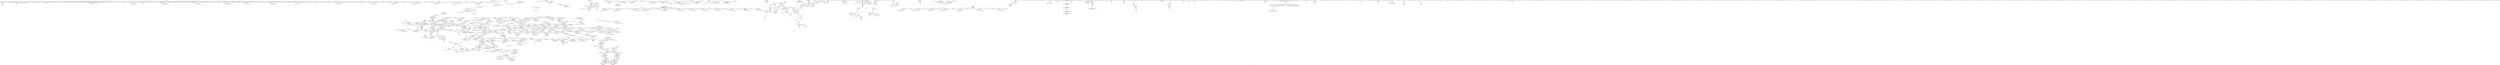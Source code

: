 digraph "SVFG" {
	label="SVFG";

	Node0x55bb96c1b8a0 [shape=record,color=grey,label="{NodeID: 0\nNullPtr}"];
	Node0x55bb96c1b8a0 -> Node0x55bb97259d80[style=solid];
	Node0x55bb96c1b8a0 -> Node0x55bb97259e80[style=solid];
	Node0x55bb96c1b8a0 -> Node0x55bb97259f50[style=solid];
	Node0x55bb96c1b8a0 -> Node0x55bb9725a020[style=solid];
	Node0x55bb96c1b8a0 -> Node0x55bb9725a0f0[style=solid];
	Node0x55bb96c1b8a0 -> Node0x55bb9725a1c0[style=solid];
	Node0x55bb96c1b8a0 -> Node0x55bb9725a290[style=solid];
	Node0x55bb96c1b8a0 -> Node0x55bb9725a360[style=solid];
	Node0x55bb96c1b8a0 -> Node0x55bb9725a430[style=solid];
	Node0x55bb96c1b8a0 -> Node0x55bb9725a500[style=solid];
	Node0x55bb96c1b8a0 -> Node0x55bb9725a5d0[style=solid];
	Node0x55bb96c1b8a0 -> Node0x55bb9725a6a0[style=solid];
	Node0x55bb96c1b8a0 -> Node0x55bb9725a770[style=solid];
	Node0x55bb96c1b8a0 -> Node0x55bb9725a840[style=solid];
	Node0x55bb96c1b8a0 -> Node0x55bb9725a910[style=solid];
	Node0x55bb96c1b8a0 -> Node0x55bb9725a9e0[style=solid];
	Node0x55bb96c1b8a0 -> Node0x55bb9725aab0[style=solid];
	Node0x55bb96c1b8a0 -> Node0x55bb9725ab80[style=solid];
	Node0x55bb96c1b8a0 -> Node0x55bb9725ac50[style=solid];
	Node0x55bb96c1b8a0 -> Node0x55bb9725ad20[style=solid];
	Node0x55bb96c1b8a0 -> Node0x55bb9725adf0[style=solid];
	Node0x55bb96c1b8a0 -> Node0x55bb9725aec0[style=solid];
	Node0x55bb96c1b8a0 -> Node0x55bb9725af90[style=solid];
	Node0x55bb96c1b8a0 -> Node0x55bb9725b060[style=solid];
	Node0x55bb96c1b8a0 -> Node0x55bb9725b130[style=solid];
	Node0x55bb96c1b8a0 -> Node0x55bb9725b200[style=solid];
	Node0x55bb96c1b8a0 -> Node0x55bb9725b2d0[style=solid];
	Node0x55bb96c1b8a0 -> Node0x55bb9725b3a0[style=solid];
	Node0x55bb96c1b8a0 -> Node0x55bb9725b470[style=solid];
	Node0x55bb96c1b8a0 -> Node0x55bb9725b540[style=solid];
	Node0x55bb96c1b8a0 -> Node0x55bb9725b610[style=solid];
	Node0x55bb96c1b8a0 -> Node0x55bb9725b6e0[style=solid];
	Node0x55bb96c1b8a0 -> Node0x55bb9725b7b0[style=solid];
	Node0x55bb96c1b8a0 -> Node0x55bb9725b880[style=solid];
	Node0x55bb96c1b8a0 -> Node0x55bb9725b950[style=solid];
	Node0x55bb96c1b8a0 -> Node0x55bb9725ba20[style=solid];
	Node0x55bb96c1b8a0 -> Node0x55bb9725baf0[style=solid];
	Node0x55bb96c1b8a0 -> Node0x55bb9725bbc0[style=solid];
	Node0x55bb96c1b8a0 -> Node0x55bb9725bc90[style=solid];
	Node0x55bb96c1b8a0 -> Node0x55bb9725bd60[style=solid];
	Node0x55bb96c1b8a0 -> Node0x55bb9725be30[style=solid];
	Node0x55bb96c1b8a0 -> Node0x55bb9725bf00[style=solid];
	Node0x55bb96c1b8a0 -> Node0x55bb9725bfd0[style=solid];
	Node0x55bb96c1b8a0 -> Node0x55bb9725c0a0[style=solid];
	Node0x55bb96c1b8a0 -> Node0x55bb9725c170[style=solid];
	Node0x55bb96c1b8a0 -> Node0x55bb9725c240[style=solid];
	Node0x55bb96c1b8a0 -> Node0x55bb9725c310[style=solid];
	Node0x55bb96c1b8a0 -> Node0x55bb9725c3e0[style=solid];
	Node0x55bb96c1b8a0 -> Node0x55bb9725c4b0[style=solid];
	Node0x55bb96c1b8a0 -> Node0x55bb9725c580[style=solid];
	Node0x55bb96c1b8a0 -> Node0x55bb9725c650[style=solid];
	Node0x55bb96c1b8a0 -> Node0x55bb9725c720[style=solid];
	Node0x55bb96c1b8a0 -> Node0x55bb9725c7f0[style=solid];
	Node0x55bb96c1b8a0 -> Node0x55bb9725c8c0[style=solid];
	Node0x55bb96c1b8a0 -> Node0x55bb9725c990[style=solid];
	Node0x55bb96c1b8a0 -> Node0x55bb9725ca60[style=solid];
	Node0x55bb96c1b8a0 -> Node0x55bb9725cb30[style=solid];
	Node0x55bb96c1b8a0 -> Node0x55bb9725cc00[style=solid];
	Node0x55bb96c1b8a0 -> Node0x55bb9725ccd0[style=solid];
	Node0x55bb96c1b8a0 -> Node0x55bb9725cda0[style=solid];
	Node0x55bb96c1b8a0 -> Node0x55bb9725ce70[style=solid];
	Node0x55bb96c1b8a0 -> Node0x55bb9725cf40[style=solid];
	Node0x55bb96c1b8a0 -> Node0x55bb9725d010[style=solid];
	Node0x55bb96c1b8a0 -> Node0x55bb97294e10[style=solid];
	Node0x55bb9725c240 [shape=record,color=black,label="{NodeID: 443\n1651\<--3\nlpad.val2\<--dummyVal\n_ZNSt10_Head_baseILm2ENSt7__cxx1112basic_stringIcSt11char_traitsIcESaIcEEELb0EEC2IRA1_KcEEOT_\n}"];
	Node0x55bb972ae570 [shape=record,color=black,label="{NodeID: 3100\n1279 = PHI()\n}"];
	Node0x55bb972ae570 -> Node0x55bb972e09e0[style=solid];
	Node0x55bb9726b950 [shape=record,color=red,label="{NodeID: 886\n973\<--972\n\<--call175\nmain\n}"];
	Node0x55bb9726b950 -> Node0x55bb97271320[style=solid];
	Node0x55bb972a1ca0 [shape=record,color=blue,label="{NodeID: 1329\n2494\<--2493\n__t.addr\<--__t\n_ZSt4moveIRSt5tupleIJiNSt7__cxx1112basic_stringIcSt11char_traitsIcESaIcEEES6_EEEONSt16remove_referenceIT_E4typeEOSA_\n}"];
	Node0x55bb972a1ca0 -> Node0x55bb97293f10[style=dashed];
	Node0x55bb97254510 [shape=record,color=green,label="{NodeID: 222\n1478\<--1479\nexn.slot\<--exn.slot_field_insensitive\n_ZNSt11_Tuple_implILm1EJNSt7__cxx1112basic_stringIcSt11char_traitsIcESaIcEEES5_EEC2IRA1_KcJSA_EvEEOT_DpOT0_\n}"];
	Node0x55bb97254510 -> Node0x55bb9728dcc0[style=solid];
	Node0x55bb97254510 -> Node0x55bb9729c750[style=solid];
	Node0x55bb97278090 [shape=record,color=purple,label="{NodeID: 665\n639\<--638\nvbase.offset.ptr\<--vtable\nmain\n}"];
	Node0x55bb97278090 -> Node0x55bb9726ee90[style=solid];
	Node0x55bb97406980 [shape=record,color=black,label="{NodeID: 3322\n2007 = PHI(1997, )\n2nd arg _ZNSt11_Tuple_implILm0EJxNSt7__cxx1112basic_stringIcSt11char_traitsIcESaIcEEES5_EEC2IxJRS5_S8_EvEEOT_DpOT0_ }"];
	Node0x55bb97406980 -> Node0x55bb9729eff0[style=solid];
	Node0x55bb972df060 [shape=record,color=grey,label="{NodeID: 2215\n194 = Binary(190, 193, )\n}"];
	Node0x55bb972df060 -> Node0x55bb972de760[style=solid];
	Node0x55bb97296910 [shape=record,color=blue,label="{NodeID: 1108\n332\<--327\nm.addr\<--m\n_Z6powmodxxx\n}"];
	Node0x55bb97296910 -> Node0x55bb97265ff0[style=dashed];
	Node0x55bb97296910 -> Node0x55bb972660c0[style=dashed];
	Node0x55bb96c1b930 [shape=record,color=green,label="{NodeID: 1\n7\<--1\n__dso_handle\<--dummyObj\nGlob }"];
	Node0x55bb9725c310 [shape=record,color=black,label="{NodeID: 444\n1824\<--3\n\<--dummyVal\n_ZStltIcSt11char_traitsIcESaIcEEbRKNSt7__cxx1112basic_stringIT_T0_T1_EESA_\n}"];
	Node0x55bb972ae640 [shape=record,color=black,label="{NodeID: 3101\n1283 = PHI()\n|{<s0>108}}"];
	Node0x55bb972ae640:s0 -> Node0x55bb97406200[style=solid,color=red];
	Node0x55bb9726ba20 [shape=record,color=red,label="{NodeID: 887\n980\<--979\n\<--call181\nmain\n}"];
	Node0x55bb9726ba20 -> Node0x55bb9729a050[style=solid];
	Node0x55bb9736ad40 [shape=record,color=yellow,style=double,label="{NodeID: 2437\n165V_1 = ENCHI(MR_165V_0)\npts\{607 627 \}\nFun[_ZNSt5tupleIJxNSt7__cxx1112basic_stringIcSt11char_traitsIcESaIcEEES5_EEC2IJxRA1_KcSA_ELb1EEEDpOT_]|{<s0>94}}"];
	Node0x55bb9736ad40:s0 -> Node0x55bb97374230[style=dashed,color=red];
	Node0x55bb972a1d70 [shape=record,color=blue,label="{NodeID: 1330\n2502\<--2500\nthis.addr\<--this\n_ZNSt11_Tuple_implILm0EJxNSt7__cxx1112basic_stringIcSt11char_traitsIcESaIcEEES5_EEaSIiJS5_S5_EEERS6_OS_ILm0EJT_DpT0_EE\n}"];
	Node0x55bb972a1d70 -> Node0x55bb97293fe0[style=dashed];
	Node0x55bb972545e0 [shape=record,color=green,label="{NodeID: 223\n1480\<--1481\nehselector.slot\<--ehselector.slot_field_insensitive\n_ZNSt11_Tuple_implILm1EJNSt7__cxx1112basic_stringIcSt11char_traitsIcESaIcEEES5_EEC2IRA1_KcJSA_EvEEOT_DpOT0_\n}"];
	Node0x55bb972545e0 -> Node0x55bb9728dd90[style=solid];
	Node0x55bb972545e0 -> Node0x55bb9729c820[style=solid];
	Node0x55bb97278160 [shape=record,color=purple,label="{NodeID: 666\n648\<--647\nvbase.offset.ptr3\<--vtable2\nmain\n}"];
	Node0x55bb97278160 -> Node0x55bb9726f030[style=solid];
	Node0x55bb97406ac0 [shape=record,color=black,label="{NodeID: 3323\n2008 = PHI(1999, )\n3rd arg _ZNSt11_Tuple_implILm0EJxNSt7__cxx1112basic_stringIcSt11char_traitsIcESaIcEEES5_EEC2IxJRS5_S8_EvEEOT_DpOT0_ }"];
	Node0x55bb97406ac0 -> Node0x55bb9729f0c0[style=solid];
	Node0x55bb972df1e0 [shape=record,color=grey,label="{NodeID: 2216\n197 = Binary(195, 196, )\n}"];
	Node0x55bb972df1e0 -> Node0x55bb972de760[style=solid];
	Node0x55bb972969e0 [shape=record,color=blue,label="{NodeID: 1109\n334\<--138\nr\<--\n_Z6powmodxxx\n}"];
	Node0x55bb972969e0 -> Node0x55bb9735c900[style=dashed];
	Node0x55bb972232b0 [shape=record,color=green,label="{NodeID: 2\n8\<--1\n.str\<--dummyObj\nGlob }"];
	Node0x55bb9725c3e0 [shape=record,color=black,label="{NodeID: 445\n1825\<--3\n\<--dummyVal\n_ZStltIcSt11char_traitsIcESaIcEEbRKNSt7__cxx1112basic_stringIT_T0_T1_EESA_\n|{<s0>165}}"];
	Node0x55bb9725c3e0:s0 -> Node0x55bb972bb6f0[style=solid,color=red];
	Node0x55bb972ae740 [shape=record,color=black,label="{NodeID: 3102\n1287 = PHI()\n|{<s0>108}}"];
	Node0x55bb972ae740:s0 -> Node0x55bb97406340[style=solid,color=red];
	Node0x55bb9726baf0 [shape=record,color=red,label="{NodeID: 888\n989\<--988\n\<--call188\nmain\n}"];
	Node0x55bb9726baf0 -> Node0x55bb97271660[style=solid];
	Node0x55bb972a1e40 [shape=record,color=blue,label="{NodeID: 1331\n2504\<--2501\n__in.addr\<--__in\n_ZNSt11_Tuple_implILm0EJxNSt7__cxx1112basic_stringIcSt11char_traitsIcESaIcEEES5_EEaSIiJS5_S5_EEERS6_OS_ILm0EJT_DpT0_EE\n}"];
	Node0x55bb972a1e40 -> Node0x55bb972940b0[style=dashed];
	Node0x55bb972a1e40 -> Node0x55bb97294180[style=dashed];
	Node0x55bb972546b0 [shape=record,color=green,label="{NodeID: 224\n1490\<--1491\n_ZNSt11_Tuple_implILm2EJNSt7__cxx1112basic_stringIcSt11char_traitsIcESaIcEEEEEC2IRA1_KcEEOT_\<--_ZNSt11_Tuple_implILm2EJNSt7__cxx1112basic_stringIcSt11char_traitsIcESaIcEEEEEC2IRA1_KcEEOT__field_insensitive\n}"];
	Node0x55bb97278230 [shape=record,color=purple,label="{NodeID: 667\n1096\<--1095\n_M_precision\<--this1\n_ZNSt8ios_base9precisionEl\n}"];
	Node0x55bb97278230 -> Node0x55bb9726bf00[style=solid];
	Node0x55bb97406c00 [shape=record,color=black,label="{NodeID: 3324\n2307 = PHI(2301, 2396, 2568, 2567, )\n0th arg _ZNSt11_Tuple_implILm1EJNSt7__cxx1112basic_stringIcSt11char_traitsIcESaIcEEES5_EE7_M_headERS6_ }"];
	Node0x55bb97406c00 -> Node0x55bb972a0c60[style=solid];
	Node0x55bb972df360 [shape=record,color=grey,label="{NodeID: 2217\n253 = Binary(251, 252, )\n}"];
	Node0x55bb972df360 -> Node0x55bb972e36e0[style=solid];
	Node0x55bb97296ab0 [shape=record,color=blue,label="{NodeID: 1110\n334\<--352\nr\<--rem\n_Z6powmodxxx\n}"];
	Node0x55bb97296ab0 -> Node0x55bb9735c900[style=dashed];
	Node0x55bb97232c50 [shape=record,color=green,label="{NodeID: 3\n10\<--1\n.str.1\<--dummyObj\nGlob }"];
	Node0x55bb9725c4b0 [shape=record,color=black,label="{NodeID: 446\n2041\<--3\n\<--dummyVal\n_ZNSt11_Tuple_implILm0EJxNSt7__cxx1112basic_stringIcSt11char_traitsIcESaIcEEES5_EEC2IxJRS5_S8_EvEEOT_DpOT0_\n}"];
	Node0x55bb972ae840 [shape=record,color=black,label="{NodeID: 3103\n1289 = PHI()\n|{<s0>108}}"];
	Node0x55bb972ae840:s0 -> Node0x55bb97406480[style=solid,color=red];
	Node0x55bb9726bbc0 [shape=record,color=red,label="{NodeID: 889\n994\<--993\n\<--call192\nmain\n}"];
	Node0x55bb9726bbc0 -> Node0x55bb97271800[style=solid];
	Node0x55bb972a1f10 [shape=record,color=blue,label="{NodeID: 1332\n2516\<--2515\ncall3\<--conv\n_ZNSt11_Tuple_implILm0EJxNSt7__cxx1112basic_stringIcSt11char_traitsIcESaIcEEES5_EEaSIiJS5_S5_EEERS6_OS_ILm0EJT_DpT0_EE\n|{<s0>115}}"];
	Node0x55bb972a1f10:s0 -> Node0x55bb97391200[style=dashed,color=blue];
	Node0x55bb972547b0 [shape=record,color=green,label="{NodeID: 225\n1498\<--1499\n_ZNSt10_Head_baseILm1ENSt7__cxx1112basic_stringIcSt11char_traitsIcESaIcEEELb0EEC2IRA1_KcEEOT_\<--_ZNSt10_Head_baseILm1ENSt7__cxx1112basic_stringIcSt11char_traitsIcESaIcEEELb0EEC2IRA1_KcEEOT__field_insensitive\n}"];
	Node0x55bb97278300 [shape=record,color=purple,label="{NodeID: 668\n1100\<--1095\n_M_precision2\<--this1\n_ZNSt8ios_base9precisionEl\n}"];
	Node0x55bb97278300 -> Node0x55bb9729a7a0[style=solid];
	Node0x55bb97406fb0 [shape=record,color=black,label="{NodeID: 3325\n412 = PHI()\n0th arg _Z6sqrtupx }"];
	Node0x55bb97406fb0 -> Node0x55bb97297200[style=solid];
	Node0x55bb972df4e0 [shape=record,color=grey,label="{NodeID: 2218\n162 = Binary(161, 159, )\n}"];
	Node0x55bb972df4e0 -> Node0x55bb972959a0[style=solid];
	Node0x55bb97296b80 [shape=record,color=blue,label="{NodeID: 1111\n330\<--356\np.addr\<--shr\n_Z6powmodxxx\n}"];
	Node0x55bb97296b80 -> Node0x55bb9735c400[style=dashed];
	Node0x55bb97232ce0 [shape=record,color=green,label="{NodeID: 4\n12\<--1\n__PRETTY_FUNCTION__._Z3crtxxxx\<--dummyObj\nGlob }"];
	Node0x55bb9725c580 [shape=record,color=black,label="{NodeID: 447\n2042\<--3\n\<--dummyVal\n_ZNSt11_Tuple_implILm0EJxNSt7__cxx1112basic_stringIcSt11char_traitsIcESaIcEEES5_EEC2IxJRS5_S8_EvEEOT_DpOT0_\n}"];
	Node0x55bb9725c580 -> Node0x55bb9729f190[style=solid];
	Node0x55bb972ae940 [shape=record,color=black,label="{NodeID: 3104\n1319 = PHI(2156, )\n|{<s0>113}}"];
	Node0x55bb972ae940:s0 -> Node0x55bb972b9c00[style=solid,color=red];
	Node0x55bb9726bc90 [shape=record,color=red,label="{NodeID: 890\n1095\<--1087\nthis1\<--this.addr\n_ZNSt8ios_base9precisionEl\n}"];
	Node0x55bb9726bc90 -> Node0x55bb97278230[style=solid];
	Node0x55bb9726bc90 -> Node0x55bb97278300[style=solid];
	Node0x55bb9736afe0 [shape=record,color=yellow,style=double,label="{NodeID: 2440\n144V_1 = ENCHI(MR_144V_0)\npts\{6050000 \}\nFun[_ZNSt5tupleIJxNSt7__cxx1112basic_stringIcSt11char_traitsIcESaIcEEES5_EEC2IJxRA1_KcSA_ELb1EEEDpOT_]|{<s0>94}}"];
	Node0x55bb9736afe0:s0 -> Node0x55bb97374150[style=dashed,color=red];
	Node0x55bb972a1fe0 [shape=record,color=blue,label="{NodeID: 1333\n2532\<--2531\n__t.addr\<--__t\n_ZNSt11_Tuple_implILm0EJiNSt7__cxx1112basic_stringIcSt11char_traitsIcESaIcEEES5_EE7_M_headERS6_\n}"];
	Node0x55bb972a1fe0 -> Node0x55bb97294320[style=dashed];
	Node0x55bb972548b0 [shape=record,color=green,label="{NodeID: 226\n1508\<--1509\n_ZNSt11_Tuple_implILm2EJNSt7__cxx1112basic_stringIcSt11char_traitsIcESaIcEEEEED2Ev\<--_ZNSt11_Tuple_implILm2EJNSt7__cxx1112basic_stringIcSt11char_traitsIcESaIcEEEEED2Ev_field_insensitive\n}"];
	Node0x55bb972783d0 [shape=record,color=purple,label="{NodeID: 669\n1445\<--1444\n\<--\n_ZNSt11_Tuple_implILm0EJxNSt7__cxx1112basic_stringIcSt11char_traitsIcESaIcEEES5_EEC2IxJRA1_KcSA_EvEEOT_DpOT0_\n}"];
	Node0x55bb972783d0 -> Node0x55bb97272ab0[style=solid];
	Node0x55bb97407080 [shape=record,color=black,label="{NodeID: 3326\n1940 = PHI(1924, )\n0th arg _ZSt12__get_helperILm2ENSt7__cxx1112basic_stringIcSt11char_traitsIcESaIcEEEJEERKT0_RKSt11_Tuple_implIXT_EJS6_DpT1_EE }"];
	Node0x55bb97407080 -> Node0x55bb9729e7d0[style=solid];
	Node0x55bb972df660 [shape=record,color=grey,label="{NodeID: 2219\n159 = Binary(156, 158, )\n}"];
	Node0x55bb972df660 -> Node0x55bb972df4e0[style=solid];
	Node0x55bb97296c50 [shape=record,color=blue,label="{NodeID: 1112\n328\<--362\na.addr\<--rem3\n_Z6powmodxxx\n}"];
	Node0x55bb97296c50 -> Node0x55bb9735bf00[style=dashed];
	Node0x55bb972333a0 [shape=record,color=green,label="{NodeID: 5\n14\<--1\n_ZSt3cin\<--dummyObj\nGlob }"];
	Node0x55bb9725c650 [shape=record,color=black,label="{NodeID: 448\n2044\<--3\n\<--dummyVal\n_ZNSt11_Tuple_implILm0EJxNSt7__cxx1112basic_stringIcSt11char_traitsIcESaIcEEES5_EEC2IxJRS5_S8_EvEEOT_DpOT0_\n}"];
	Node0x55bb9725c650 -> Node0x55bb9729f260[style=solid];
	Node0x55bb972aeb10 [shape=record,color=black,label="{NodeID: 3105\n1323 = PHI(1968, )\n|{<s0>113}}"];
	Node0x55bb972aeb10:s0 -> Node0x55bb972b9d10[style=solid,color=red];
	Node0x55bb9726bd60 [shape=record,color=red,label="{NodeID: 891\n1099\<--1089\n\<--__prec.addr\n_ZNSt8ios_base9precisionEl\n}"];
	Node0x55bb9726bd60 -> Node0x55bb9729a7a0[style=solid];
	Node0x55bb972a20b0 [shape=record,color=blue,label="{NodeID: 1334\n2545\<--2544\n__t.addr\<--__t\n_ZSt4moveIRSt11_Tuple_implILm1EJNSt7__cxx1112basic_stringIcSt11char_traitsIcESaIcEEES6_EEEONSt16remove_referenceIT_E4typeEOSA_\n}"];
	Node0x55bb972a20b0 -> Node0x55bb972943f0[style=dashed];
	Node0x55bb972549b0 [shape=record,color=green,label="{NodeID: 227\n1519\<--1520\nthis.addr\<--this.addr_field_insensitive\n_ZNSt10_Head_baseILm0ExLb0EEC2IxEEOT_\n}"];
	Node0x55bb972549b0 -> Node0x55bb9728de60[style=solid];
	Node0x55bb972549b0 -> Node0x55bb9729c8f0[style=solid];
	Node0x55bb972784a0 [shape=record,color=purple,label="{NodeID: 670\n1493\<--1492\n\<--\n_ZNSt11_Tuple_implILm1EJNSt7__cxx1112basic_stringIcSt11char_traitsIcESaIcEEES5_EEC2IRA1_KcJSA_EvEEOT_DpOT0_\n}"];
	Node0x55bb972784a0 -> Node0x55bb97272df0[style=solid];
	Node0x55bb97407190 [shape=record,color=black,label="{NodeID: 3327\n1331 = PHI(604, )\n0th arg _ZNSt5tupleIJxNSt7__cxx1112basic_stringIcSt11char_traitsIcESaIcEEES5_EEaSIJiS5_S5_EEENSt9enable_ifIXeqsZT_sZT_ERS6_E4typeEOS_IJDpT_EE }"];
	Node0x55bb97407190 -> Node0x55bb9729ba50[style=solid];
	Node0x55bb972df7e0 [shape=record,color=grey,label="{NodeID: 2220\n295 = Binary(293, 294, )\n}"];
	Node0x55bb972df7e0 -> Node0x55bb972e3ce0[style=solid];
	Node0x55bb97296d20 [shape=record,color=blue,label="{NodeID: 1113\n373\<--370\na.addr\<--a\n_Z7isprimex\n}"];
	Node0x55bb97296d20 -> Node0x55bb97266400[style=dashed];
	Node0x55bb97296d20 -> Node0x55bb972664d0[style=dashed];
	Node0x55bb97296d20 -> Node0x55bb972665a0[style=dashed];
	Node0x55bb97233430 [shape=record,color=green,label="{NodeID: 6\n17\<--1\n_ZSt4cout\<--dummyObj\nGlob }"];
	Node0x55bb9725c720 [shape=record,color=black,label="{NodeID: 449\n2051\<--3\nlpad.val\<--dummyVal\n_ZNSt11_Tuple_implILm0EJxNSt7__cxx1112basic_stringIcSt11char_traitsIcESaIcEEES5_EEC2IxJRS5_S8_EvEEOT_DpOT0_\n}"];
	Node0x55bb972aec50 [shape=record,color=black,label="{NodeID: 3106\n1325 = PHI(1968, )\n|{<s0>113}}"];
	Node0x55bb972aec50:s0 -> Node0x55bb972b9e20[style=solid,color=red];
	Node0x55bb9726be30 [shape=record,color=red,label="{NodeID: 892\n1102\<--1091\n\<--__old\n_ZNSt8ios_base9precisionEl\n}"];
	Node0x55bb9726be30 -> Node0x55bb972718d0[style=solid];
	Node0x55bb972a2180 [shape=record,color=blue,label="{NodeID: 1335\n2552\<--2551\n__t.addr\<--__t\n_ZNSt11_Tuple_implILm0EJiNSt7__cxx1112basic_stringIcSt11char_traitsIcESaIcEEES5_EE7_M_tailERS6_\n}"];
	Node0x55bb972a2180 -> Node0x55bb972944c0[style=dashed];
	Node0x55bb9725d120 [shape=record,color=green,label="{NodeID: 228\n1521\<--1522\n__h.addr\<--__h.addr_field_insensitive\n_ZNSt10_Head_baseILm0ExLb0EEC2IxEEOT_\n}"];
	Node0x55bb9725d120 -> Node0x55bb9728df30[style=solid];
	Node0x55bb9725d120 -> Node0x55bb9729c9c0[style=solid];
	Node0x55bb97278570 [shape=record,color=purple,label="{NodeID: 671\n1526\<--1525\n_M_head_impl\<--this1\n_ZNSt10_Head_baseILm0ExLb0EEC2IxEEOT_\n}"];
	Node0x55bb97278570 -> Node0x55bb9729ca90[style=solid];
	Node0x55bb974072a0 [shape=record,color=black,label="{NodeID: 3328\n1332 = PHI(628, )\n1st arg _ZNSt5tupleIJxNSt7__cxx1112basic_stringIcSt11char_traitsIcESaIcEEES5_EEaSIJiS5_S5_EEENSt9enable_ifIXeqsZT_sZT_ERS6_E4typeEOS_IJDpT_EE }"];
	Node0x55bb974072a0 -> Node0x55bb9729bb20[style=solid];
	Node0x55bb972df960 [shape=record,color=grey,label="{NodeID: 2221\n896 = Binary(894, 895, )\n|{<s0>50}}"];
	Node0x55bb972df960:s0 -> Node0x55bb97408120[style=solid,color=red];
	Node0x55bb97296df0 [shape=record,color=blue,label="{NodeID: 1114\n371\<--300\nretval\<--\n_Z7isprimex\n}"];
	Node0x55bb97296df0 -> Node0x55bb97360000[style=dashed];
	Node0x55bb972334f0 [shape=record,color=green,label="{NodeID: 7\n20\<--1\n.str.2\<--dummyObj\nGlob |{<s0>21|<s1>21}}"];
	Node0x55bb972334f0:s0 -> Node0x55bb972b5c80[style=solid,color=red];
	Node0x55bb972334f0:s1 -> Node0x55bb972b6e50[style=solid,color=red];
	Node0x55bb9725c7f0 [shape=record,color=black,label="{NodeID: 450\n2052\<--3\nlpad.val6\<--dummyVal\n_ZNSt11_Tuple_implILm0EJxNSt7__cxx1112basic_stringIcSt11char_traitsIcESaIcEEES5_EEC2IxJRS5_S8_EvEEOT_DpOT0_\n}"];
	Node0x55bb972aed90 [shape=record,color=black,label="{NodeID: 3107\n1341 = PHI(2492, )\n}"];
	Node0x55bb972aed90 -> Node0x55bb972721c0[style=solid];
	Node0x55bb9726bf00 [shape=record,color=red,label="{NodeID: 893\n1097\<--1096\n\<--_M_precision\n_ZNSt8ios_base9precisionEl\n}"];
	Node0x55bb9726bf00 -> Node0x55bb9729a6d0[style=solid];
	Node0x55bb972a2250 [shape=record,color=blue,label="{NodeID: 1336\n2561\<--2559\nthis.addr\<--this\n_ZNSt11_Tuple_implILm1EJNSt7__cxx1112basic_stringIcSt11char_traitsIcESaIcEEES5_EEaSEOS6_\n}"];
	Node0x55bb972a2250 -> Node0x55bb97294590[style=dashed];
	Node0x55bb9725d1f0 [shape=record,color=green,label="{NodeID: 229\n1534\<--1535\nthis.addr\<--this.addr_field_insensitive\n_ZNSt11_Tuple_implILm1EJNSt7__cxx1112basic_stringIcSt11char_traitsIcESaIcEEES5_EED2Ev\n}"];
	Node0x55bb9725d1f0 -> Node0x55bb9728e0d0[style=solid];
	Node0x55bb9725d1f0 -> Node0x55bb9729cb60[style=solid];
	Node0x55bb97278640 [shape=record,color=purple,label="{NodeID: 672\n1539\<--1538\n\<--\n_ZNSt11_Tuple_implILm1EJNSt7__cxx1112basic_stringIcSt11char_traitsIcESaIcEEES5_EED2Ev\n}"];
	Node0x55bb97278640 -> Node0x55bb97273060[style=solid];
	Node0x55bb974073b0 [shape=record,color=black,label="{NodeID: 3329\n1976 = PHI(1202, )\n0th arg _ZNSt5tupleIJxNSt7__cxx1112basic_stringIcSt11char_traitsIcESaIcEEES5_EEC2IJxRS5_S8_ELb1EEEDpOT_ }"];
	Node0x55bb974073b0 -> Node0x55bb9729eb10[style=solid];
	Node0x55bb972dfae0 [shape=record,color=grey,label="{NodeID: 2222\n1063 = Binary(1062, 562, )\n}"];
	Node0x55bb972dfae0 -> Node0x55bb9729a460[style=solid];
	Node0x55bb97296ec0 [shape=record,color=blue,label="{NodeID: 1115\n375\<--384\ni\<--\n_Z7isprimex\n}"];
	Node0x55bb97296ec0 -> Node0x55bb97266670[style=dashed];
	Node0x55bb97296ec0 -> Node0x55bb97266740[style=dashed];
	Node0x55bb97296ec0 -> Node0x55bb97266810[style=dashed];
	Node0x55bb97296ec0 -> Node0x55bb972668e0[style=dashed];
	Node0x55bb97296ec0 -> Node0x55bb97297060[style=dashed];
	Node0x55bb97296ec0 -> Node0x55bb97360500[style=dashed];
	Node0x55bb972335b0 [shape=record,color=green,label="{NodeID: 8\n21\<--1\n.str.3\<--dummyObj\nGlob }"];
	Node0x55bb9725c8c0 [shape=record,color=black,label="{NodeID: 451\n2087\<--3\n\<--dummyVal\n_ZNSt11_Tuple_implILm1EJNSt7__cxx1112basic_stringIcSt11char_traitsIcESaIcEEES5_EEC2IRS5_JS8_EvEEOT_DpOT0_\n}"];
	Node0x55bb972aeed0 [shape=record,color=black,label="{NodeID: 3108\n1346 = PHI(2499, )\n}"];
	Node0x55bb9726bfd0 [shape=record,color=red,label="{NodeID: 894\n1133\<--1121\nthis5\<--this.addr\n_ZNSt5tupleIJxNSt7__cxx1112basic_stringIcSt11char_traitsIcESaIcEEES5_EEC2IJxRA1_KcSA_ELb1EEEDpOT_\n}"];
	Node0x55bb9726bfd0 -> Node0x55bb972719a0[style=solid];
	Node0x55bb972a2320 [shape=record,color=blue,label="{NodeID: 1337\n2563\<--2560\n__in.addr\<--__in\n_ZNSt11_Tuple_implILm1EJNSt7__cxx1112basic_stringIcSt11char_traitsIcESaIcEEES5_EEaSEOS6_\n}"];
	Node0x55bb972a2320 -> Node0x55bb97294660[style=dashed];
	Node0x55bb972a2320 -> Node0x55bb97294730[style=dashed];
	Node0x55bb9725d2c0 [shape=record,color=green,label="{NodeID: 230\n1542\<--1543\n_ZNSt10_Head_baseILm1ENSt7__cxx1112basic_stringIcSt11char_traitsIcESaIcEEELb0EED2Ev\<--_ZNSt10_Head_baseILm1ENSt7__cxx1112basic_stringIcSt11char_traitsIcESaIcEEELb0EED2Ev_field_insensitive\n}"];
	Node0x55bb97278710 [shape=record,color=purple,label="{NodeID: 673\n1580\<--1579\n_M_head_impl\<--this1\n_ZNSt10_Head_baseILm1ENSt7__cxx1112basic_stringIcSt11char_traitsIcESaIcEEELb0EEC2IRA1_KcEEOT_\n}"];
	Node0x55bb974074c0 [shape=record,color=black,label="{NodeID: 3330\n1977 = PHI(1216, )\n1st arg _ZNSt5tupleIJxNSt7__cxx1112basic_stringIcSt11char_traitsIcESaIcEEES5_EEC2IJxRS5_S8_ELb1EEEDpOT_ }"];
	Node0x55bb974074c0 -> Node0x55bb9729ebe0[style=solid];
	Node0x55bb972dfc60 [shape=record,color=grey,label="{NodeID: 2223\n144 = Binary(142, 143, )\n}"];
	Node0x55bb972dfc60 -> Node0x55bb97295800[style=solid];
	Node0x55bb97296f90 [shape=record,color=blue,label="{NodeID: 1116\n371\<--300\nretval\<--\n_Z7isprimex\n}"];
	Node0x55bb97296f90 -> Node0x55bb97360000[style=dashed];
	Node0x55bb97233670 [shape=record,color=green,label="{NodeID: 9\n23\<--1\n__PRETTY_FUNCTION__.main\<--dummyObj\nGlob }"];
	Node0x55bb9725c990 [shape=record,color=black,label="{NodeID: 452\n2088\<--3\n\<--dummyVal\n_ZNSt11_Tuple_implILm1EJNSt7__cxx1112basic_stringIcSt11char_traitsIcESaIcEEES5_EEC2IRS5_JS8_EvEEOT_DpOT0_\n}"];
	Node0x55bb9725c990 -> Node0x55bb9729f5a0[style=solid];
	Node0x55bb972aefe0 [shape=record,color=black,label="{NodeID: 3109\n1380 = PHI(2267, )\n}"];
	Node0x55bb972aefe0 -> Node0x55bb97272430[style=solid];
	Node0x55bb9726c0a0 [shape=record,color=red,label="{NodeID: 895\n1135\<--1123\n\<--__elements.addr\n_ZNSt5tupleIJxNSt7__cxx1112basic_stringIcSt11char_traitsIcESaIcEEES5_EEC2IJxRA1_KcSA_ELb1EEEDpOT_\n|{<s0>91}}"];
	Node0x55bb9726c0a0:s0 -> Node0x55bb972b5460[style=solid,color=red];
	Node0x55bb9736b4d0 [shape=record,color=yellow,style=double,label="{NodeID: 2445\n401V_1 = ENCHI(MR_401V_0)\npts\{1627 \}\nFun[_ZNSt10_Head_baseILm2ENSt7__cxx1112basic_stringIcSt11char_traitsIcESaIcEEELb0EEC2IRA1_KcEEOT_]}"];
	Node0x55bb9736b4d0 -> Node0x55bb9729d380[style=dashed];
	Node0x55bb972a23f0 [shape=record,color=blue,label="{NodeID: 1338\n2589\<--2588\n__b.addr\<--__b\n_ZNSt10_Head_baseILm0EiLb0EE7_M_headERS0_\n}"];
	Node0x55bb972a23f0 -> Node0x55bb97294800[style=dashed];
	Node0x55bb9725d3c0 [shape=record,color=green,label="{NodeID: 231\n1550\<--1551\nthis.addr\<--this.addr_field_insensitive\n_ZNSt11_Tuple_implILm2EJNSt7__cxx1112basic_stringIcSt11char_traitsIcESaIcEEEEEC2IRA1_KcEEOT_\n}"];
	Node0x55bb9725d3c0 -> Node0x55bb9728e1a0[style=solid];
	Node0x55bb9725d3c0 -> Node0x55bb9729cc30[style=solid];
	Node0x55bb972787e0 [shape=record,color=purple,label="{NodeID: 674\n1583\<--1582\narraydecay\<--call\n_ZNSt10_Head_baseILm1ENSt7__cxx1112basic_stringIcSt11char_traitsIcESaIcEEELb0EEC2IRA1_KcEEOT_\n}"];
	Node0x55bb974075d0 [shape=record,color=black,label="{NodeID: 3331\n1978 = PHI(1218, )\n2nd arg _ZNSt5tupleIJxNSt7__cxx1112basic_stringIcSt11char_traitsIcESaIcEEES5_EEC2IJxRS5_S8_ELb1EEEDpOT_ }"];
	Node0x55bb974075d0 -> Node0x55bb9729ecb0[style=solid];
	Node0x55bb972dfde0 [shape=record,color=grey,label="{NodeID: 2224\n149 = Binary(147, 148, )\n}"];
	Node0x55bb972dfde0 -> Node0x55bb972dff60[style=solid];
	Node0x55bb97297060 [shape=record,color=blue,label="{NodeID: 1117\n375\<--401\ni\<--inc\n_Z7isprimex\n}"];
	Node0x55bb97297060 -> Node0x55bb97266670[style=dashed];
	Node0x55bb97297060 -> Node0x55bb97266740[style=dashed];
	Node0x55bb97297060 -> Node0x55bb97266810[style=dashed];
	Node0x55bb97297060 -> Node0x55bb972668e0[style=dashed];
	Node0x55bb97297060 -> Node0x55bb97297060[style=dashed];
	Node0x55bb97297060 -> Node0x55bb97360500[style=dashed];
	Node0x55bb97233730 [shape=record,color=green,label="{NodeID: 10\n25\<--1\n.str.4\<--dummyObj\nGlob }"];
	Node0x55bb9725ca60 [shape=record,color=black,label="{NodeID: 453\n2090\<--3\n\<--dummyVal\n_ZNSt11_Tuple_implILm1EJNSt7__cxx1112basic_stringIcSt11char_traitsIcESaIcEEES5_EEC2IRS5_JS8_EvEEOT_DpOT0_\n}"];
	Node0x55bb9725ca60 -> Node0x55bb9729f670[style=solid];
	Node0x55bb972af150 [shape=record,color=black,label="{NodeID: 3110\n1559 = PHI(1407, )\n|{<s0>134}}"];
	Node0x55bb972af150:s0 -> Node0x55bb972b7350[style=solid,color=red];
	Node0x55bb9726c170 [shape=record,color=red,label="{NodeID: 896\n1139\<--1125\n\<--__elements.addr2\n_ZNSt5tupleIJxNSt7__cxx1112basic_stringIcSt11char_traitsIcESaIcEEES5_EEC2IJxRA1_KcSA_ELb1EEEDpOT_\n|{<s0>92}}"];
	Node0x55bb9726c170:s0 -> Node0x55bb972ba3d0[style=solid,color=red];
	Node0x55bb9736b5b0 [shape=record,color=yellow,style=double,label="{NodeID: 2446\n403V_1 = ENCHI(MR_403V_0)\npts\{1629 \}\nFun[_ZNSt10_Head_baseILm2ENSt7__cxx1112basic_stringIcSt11char_traitsIcESaIcEEELb0EEC2IRA1_KcEEOT_]}"];
	Node0x55bb9736b5b0 -> Node0x55bb9729d450[style=dashed];
	Node0x55bb972a24c0 [shape=record,color=blue,label="{NodeID: 1339\n2597\<--2596\n__t.addr\<--__t\n_ZSt7forwardINSt7__cxx1112basic_stringIcSt11char_traitsIcESaIcEEEEOT_RNSt16remove_referenceIS6_E4typeE\n}"];
	Node0x55bb972a24c0 -> Node0x55bb972948d0[style=dashed];
	Node0x55bb9725d490 [shape=record,color=green,label="{NodeID: 232\n1552\<--1553\n__head.addr\<--__head.addr_field_insensitive\n_ZNSt11_Tuple_implILm2EJNSt7__cxx1112basic_stringIcSt11char_traitsIcESaIcEEEEEC2IRA1_KcEEOT_\n}"];
	Node0x55bb9725d490 -> Node0x55bb9728e270[style=solid];
	Node0x55bb9725d490 -> Node0x55bb9729cd00[style=solid];
	Node0x55bb972788b0 [shape=record,color=purple,label="{NodeID: 675\n1633\<--1632\n_M_head_impl\<--this1\n_ZNSt10_Head_baseILm2ENSt7__cxx1112basic_stringIcSt11char_traitsIcESaIcEEELb0EEC2IRA1_KcEEOT_\n}"];
	Node0x55bb974076e0 [shape=record,color=black,label="{NodeID: 3332\n1979 = PHI(1222, )\n3rd arg _ZNSt5tupleIJxNSt7__cxx1112basic_stringIcSt11char_traitsIcESaIcEEES5_EEC2IJxRS5_S8_ELb1EEEDpOT_ }"];
	Node0x55bb974076e0 -> Node0x55bb9729ed80[style=solid];
	Node0x55bb972dff60 [shape=record,color=grey,label="{NodeID: 2225\n150 = Binary(146, 149, )\n|{<s0>5}}"];
	Node0x55bb972dff60:s0 -> Node0x55bb972bb840[style=solid,color=red];
	Node0x55bb97297130 [shape=record,color=blue,label="{NodeID: 1118\n371\<--405\nretval\<--\n_Z7isprimex\n}"];
	Node0x55bb97297130 -> Node0x55bb97360000[style=dashed];
	Node0x55bb97233830 [shape=record,color=green,label="{NodeID: 11\n27\<--1\n.str.5\<--dummyObj\nGlob }"];
	Node0x55bb9725cb30 [shape=record,color=black,label="{NodeID: 454\n2097\<--3\nlpad.val\<--dummyVal\n_ZNSt11_Tuple_implILm1EJNSt7__cxx1112basic_stringIcSt11char_traitsIcESaIcEEES5_EEC2IRS5_JS8_EvEEOT_DpOT0_\n}"];
	Node0x55bb972af290 [shape=record,color=black,label="{NodeID: 3111\n1582 = PHI(1407, )\n}"];
	Node0x55bb972af290 -> Node0x55bb972787e0[style=solid];
	Node0x55bb9726c240 [shape=record,color=red,label="{NodeID: 897\n1143\<--1127\n\<--__elements.addr4\n_ZNSt5tupleIJxNSt7__cxx1112basic_stringIcSt11char_traitsIcESaIcEEES5_EEC2IJxRA1_KcSA_ELb1EEEDpOT_\n|{<s0>93}}"];
	Node0x55bb9726c240:s0 -> Node0x55bb972ba3d0[style=solid,color=red];
	Node0x55bb972a2590 [shape=record,color=blue,label="{NodeID: 1340\n2607\<--2606\n__t.addr\<--__t\n_ZSt4moveIRSt11_Tuple_implILm2EJNSt7__cxx1112basic_stringIcSt11char_traitsIcESaIcEEEEEEONSt16remove_referenceIT_E4typeEOSA_\n}"];
	Node0x55bb972a2590 -> Node0x55bb972949a0[style=dashed];
	Node0x55bb9725d560 [shape=record,color=green,label="{NodeID: 233\n1561\<--1562\n_ZNSt10_Head_baseILm2ENSt7__cxx1112basic_stringIcSt11char_traitsIcESaIcEEELb0EEC2IRA1_KcEEOT_\<--_ZNSt10_Head_baseILm2ENSt7__cxx1112basic_stringIcSt11char_traitsIcESaIcEEELb0EEC2IRA1_KcEEOT__field_insensitive\n}"];
	Node0x55bb97278980 [shape=record,color=purple,label="{NodeID: 676\n1636\<--1635\narraydecay\<--call\n_ZNSt10_Head_baseILm2ENSt7__cxx1112basic_stringIcSt11char_traitsIcESaIcEEELb0EEC2IRA1_KcEEOT_\n}"];
	Node0x55bb974077f0 [shape=record,color=black,label="{NodeID: 3333\n2606 = PHI(2578, )\n0th arg _ZSt4moveIRSt11_Tuple_implILm2EJNSt7__cxx1112basic_stringIcSt11char_traitsIcESaIcEEEEEEONSt16remove_referenceIT_E4typeEOSA_ }"];
	Node0x55bb974077f0 -> Node0x55bb972a2590[style=solid];
	Node0x55bb972e00e0 [shape=record,color=grey,label="{NodeID: 2226\n923 = Binary(922, 562, )\n}"];
	Node0x55bb972e00e0 -> Node0x55bb97299b70[style=solid];
	Node0x55bb97297200 [shape=record,color=blue,label="{NodeID: 1119\n415\<--412\na.addr\<--a\n_Z6sqrtupx\n}"];
	Node0x55bb97297200 -> Node0x55bb97266a80[style=dashed];
	Node0x55bb97297200 -> Node0x55bb97266b50[style=dashed];
	Node0x55bb97297200 -> Node0x55bb97266c20[style=dashed];
	Node0x55bb97297200 -> Node0x55bb97266cf0[style=dashed];
	Node0x55bb97233930 [shape=record,color=green,label="{NodeID: 12\n30\<--1\n\<--dummyObj\nCan only get source location for instruction, argument, global var or function.}"];
	Node0x55bb9725cc00 [shape=record,color=black,label="{NodeID: 455\n2098\<--3\nlpad.val3\<--dummyVal\n_ZNSt11_Tuple_implILm1EJNSt7__cxx1112basic_stringIcSt11char_traitsIcESaIcEEES5_EEC2IRS5_JS8_EvEEOT_DpOT0_\n}"];
	Node0x55bb972af3d0 [shape=record,color=black,label="{NodeID: 3112\n1635 = PHI(1407, )\n}"];
	Node0x55bb972af3d0 -> Node0x55bb97278980[style=solid];
	Node0x55bb9726c310 [shape=record,color=red,label="{NodeID: 898\n1163\<--1157\n\<--__lhs.addr\n_ZSt4swapIcSt11char_traitsIcESaIcEEvRNSt7__cxx1112basic_stringIT_T0_T1_EES9_\n}"];
	Node0x55bb972a2660 [shape=record,color=blue,label="{NodeID: 1341\n2615\<--2613\nthis.addr\<--this\n_ZNSt11_Tuple_implILm2EJNSt7__cxx1112basic_stringIcSt11char_traitsIcESaIcEEEEEaSEOS6_\n}"];
	Node0x55bb972a2660 -> Node0x55bb97294a70[style=dashed];
	Node0x55bb9725d660 [shape=record,color=green,label="{NodeID: 234\n1567\<--1568\nthis.addr\<--this.addr_field_insensitive\n_ZNSt10_Head_baseILm1ENSt7__cxx1112basic_stringIcSt11char_traitsIcESaIcEEELb0EEC2IRA1_KcEEOT_\n}"];
	Node0x55bb9725d660 -> Node0x55bb9728e340[style=solid];
	Node0x55bb9725d660 -> Node0x55bb9729cdd0[style=solid];
	Node0x55bb97278a50 [shape=record,color=purple,label="{NodeID: 677\n1667\<--1666\n_M_head_impl\<--this1\n_ZNSt10_Head_baseILm2ENSt7__cxx1112basic_stringIcSt11char_traitsIcESaIcEEELb0EED2Ev\n}"];
	Node0x55bb97407900 [shape=record,color=black,label="{NodeID: 3334\n1930 = PHI(1862, )\n0th arg _ZNSt15__tuple_compareISt5tupleIJxNSt7__cxx1112basic_stringIcSt11char_traitsIcESaIcEEES6_EES7_Lm3ELm3EE6__lessERKS7_SA_ }"];
	Node0x55bb97407900 -> Node0x55bb9729e630[style=solid];
	Node0x55bb972e0260 [shape=record,color=grey,label="{NodeID: 2227\n942 = cmp(941, 731, )\n}"];
	Node0x55bb972972d0 [shape=record,color=blue,label="{NodeID: 1120\n413\<--94\nretval\<--\n_Z6sqrtupx\n}"];
	Node0x55bb972972d0 -> Node0x55bb9734fc00[style=dashed];
	Node0x55bb97233a30 [shape=record,color=green,label="{NodeID: 13\n69\<--1\n\<--dummyObj\nCan only get source location for instruction, argument, global var or function.}"];
	Node0x55bb9725ccd0 [shape=record,color=black,label="{NodeID: 456\n2229\<--3\n\<--dummyVal\n_ZNSt11_Tuple_implILm0EJiNSt7__cxx1112basic_stringIcSt11char_traitsIcESaIcEEES5_EEC2IiJRS5_S8_EvEEOT_DpOT0_\n}"];
	Node0x55bb972af510 [shape=record,color=black,label="{NodeID: 3113\n1690 = PHI(1694, )\n}"];
	Node0x55bb972af510 -> Node0x55bb972732d0[style=solid];
	Node0x55bb9726c3e0 [shape=record,color=red,label="{NodeID: 899\n1164\<--1159\n\<--__rhs.addr\n_ZSt4swapIcSt11char_traitsIcESaIcEEvRNSt7__cxx1112basic_stringIT_T0_T1_EES9_\n}"];
	Node0x55bb972a2730 [shape=record,color=blue,label="{NodeID: 1342\n2617\<--2614\n__in.addr\<--__in\n_ZNSt11_Tuple_implILm2EJNSt7__cxx1112basic_stringIcSt11char_traitsIcESaIcEEEEEaSEOS6_\n}"];
	Node0x55bb972a2730 -> Node0x55bb97294b40[style=dashed];
	Node0x55bb9725d730 [shape=record,color=green,label="{NodeID: 235\n1569\<--1570\n__h.addr\<--__h.addr_field_insensitive\n_ZNSt10_Head_baseILm1ENSt7__cxx1112basic_stringIcSt11char_traitsIcESaIcEEELb0EEC2IRA1_KcEEOT_\n}"];
	Node0x55bb9725d730 -> Node0x55bb9728e410[style=solid];
	Node0x55bb9725d730 -> Node0x55bb9729cea0[style=solid];
	Node0x55bb97278b20 [shape=record,color=purple,label="{NodeID: 678\n1676\<--1675\n_M_head_impl\<--this1\n_ZNSt10_Head_baseILm1ENSt7__cxx1112basic_stringIcSt11char_traitsIcESaIcEEELb0EED2Ev\n}"];
	Node0x55bb97407a40 [shape=record,color=black,label="{NodeID: 3335\n1931 = PHI(1863, )\n1st arg _ZNSt15__tuple_compareISt5tupleIJxNSt7__cxx1112basic_stringIcSt11char_traitsIcESaIcEEES6_EES7_Lm3ELm3EE6__lessERKS7_SA_ }"];
	Node0x55bb97407a40 -> Node0x55bb9729e700[style=solid];
	Node0x55bb972e03e0 [shape=record,color=grey,label="{NodeID: 2228\n949 = cmp(948, 731, )\n}"];
	Node0x55bb972973a0 [shape=record,color=blue,label="{NodeID: 1121\n419\<--94\nref.tmp\<--\n_Z6sqrtupx\n|{|<s2>10}}"];
	Node0x55bb972973a0 -> Node0x55bb97267370[style=dashed];
	Node0x55bb972973a0 -> Node0x55bb97350600[style=dashed];
	Node0x55bb972973a0:s2 -> Node0x55bb9736bf00[style=dashed,color=red];
	Node0x55bb97233b30 [shape=record,color=green,label="{NodeID: 14\n94\<--1\n\<--dummyObj\nCan only get source location for instruction, argument, global var or function.}"];
	Node0x55bb9725cda0 [shape=record,color=black,label="{NodeID: 457\n2230\<--3\n\<--dummyVal\n_ZNSt11_Tuple_implILm0EJiNSt7__cxx1112basic_stringIcSt11char_traitsIcESaIcEEES5_EEC2IiJRS5_S8_EvEEOT_DpOT0_\n}"];
	Node0x55bb9725cda0 -> Node0x55bb972a0440[style=solid];
	Node0x55bb972af650 [shape=record,color=black,label="{NodeID: 3114\n1704 = PHI(1731, )\n}"];
	Node0x55bb972af650 -> Node0x55bb9728f2b0[style=solid];
	Node0x55bb9726c4b0 [shape=record,color=red,label="{NodeID: 900\n1199\<--1179\n\<--retval\n_ZSt3minISt5tupleIJxNSt7__cxx1112basic_stringIcSt11char_traitsIcESaIcEEES6_EEERKT_SA_SA_\n}"];
	Node0x55bb9726c4b0 -> Node0x55bb97271a70[style=solid];
	Node0x55bb9736b960 [shape=record,color=yellow,style=double,label="{NodeID: 2450\n254V_1 = ENCHI(MR_254V_0)\npts\{2065 \}\nFun[_ZNSt11_Tuple_implILm1EJNSt7__cxx1112basic_stringIcSt11char_traitsIcESaIcEEES5_EEC2IRS5_JS8_EvEEOT_DpOT0_]}"];
	Node0x55bb9736b960 -> Node0x55bb9729f5a0[style=dashed];
	Node0x55bb9725d800 [shape=record,color=green,label="{NodeID: 236\n1571\<--1572\nref.tmp\<--ref.tmp_field_insensitive\n_ZNSt10_Head_baseILm1ENSt7__cxx1112basic_stringIcSt11char_traitsIcESaIcEEELb0EEC2IRA1_KcEEOT_\n}"];
	Node0x55bb97278bf0 [shape=record,color=purple,label="{NodeID: 679\n1794\<--1793\nadd.ptr\<--\n_ZNSt11_Tuple_implILm0EJxNSt7__cxx1112basic_stringIcSt11char_traitsIcESaIcEEES5_EE7_M_headERKS6_\n}"];
	Node0x55bb97278bf0 -> Node0x55bb97273880[style=solid];
	Node0x55bb97407b80 [shape=record,color=black,label="{NodeID: 3336\n1911 = PHI(1905, )\n0th arg _ZNSt10_Head_baseILm1ENSt7__cxx1112basic_stringIcSt11char_traitsIcESaIcEEELb0EE7_M_headERKS6_ }"];
	Node0x55bb97407b80 -> Node0x55bb9729e490[style=solid];
	Node0x55bb972e0560 [shape=record,color=grey,label="{NodeID: 2229\n460 = cmp(458, 459, )\n}"];
	Node0x55bb97297470 [shape=record,color=blue,label="{NodeID: 1122\n421\<--435\nref.tmp1\<--conv2\n_Z6sqrtupx\n|{|<s2>10}}"];
	Node0x55bb97297470 -> Node0x55bb97267370[style=dashed];
	Node0x55bb97297470 -> Node0x55bb97350b00[style=dashed];
	Node0x55bb97297470:s2 -> Node0x55bb9736bfe0[style=dashed,color=red];
	Node0x55bb97233c30 [shape=record,color=green,label="{NodeID: 15\n138\<--1\n\<--dummyObj\nCan only get source location for instruction, argument, global var or function.}"];
	Node0x55bb9725ce70 [shape=record,color=black,label="{NodeID: 458\n2232\<--3\n\<--dummyVal\n_ZNSt11_Tuple_implILm0EJiNSt7__cxx1112basic_stringIcSt11char_traitsIcESaIcEEES5_EEC2IiJRS5_S8_EvEEOT_DpOT0_\n}"];
	Node0x55bb9725ce70 -> Node0x55bb972a0510[style=solid];
	Node0x55bb972af790 [shape=record,color=black,label="{NodeID: 3115\n1819 = PHI()\n}"];
	Node0x55bb972af790 -> Node0x55bb97285a90[style=solid];
	Node0x55bb9726c580 [shape=record,color=red,label="{NodeID: 901\n1188\<--1181\n\<--__a.addr\n_ZSt3minISt5tupleIJxNSt7__cxx1112basic_stringIcSt11char_traitsIcESaIcEEES6_EEERKT_SA_SA_\n|{<s0>96}}"];
	Node0x55bb9726c580:s0 -> Node0x55bb97403180[style=solid,color=red];
	Node0x55bb9736ba40 [shape=record,color=yellow,style=double,label="{NodeID: 2451\n256V_1 = ENCHI(MR_256V_0)\npts\{2067 \}\nFun[_ZNSt11_Tuple_implILm1EJNSt7__cxx1112basic_stringIcSt11char_traitsIcESaIcEEES5_EEC2IRS5_JS8_EvEEOT_DpOT0_]}"];
	Node0x55bb9736ba40 -> Node0x55bb9729f670[style=dashed];
	Node0x55bb9725d8d0 [shape=record,color=green,label="{NodeID: 237\n1573\<--1574\nexn.slot\<--exn.slot_field_insensitive\n_ZNSt10_Head_baseILm1ENSt7__cxx1112basic_stringIcSt11char_traitsIcESaIcEEELb0EEC2IRA1_KcEEOT_\n}"];
	Node0x55bb9725d8d0 -> Node0x55bb9728e4e0[style=solid];
	Node0x55bb9725d8d0 -> Node0x55bb9729cf70[style=solid];
	Node0x55bb97278cc0 [shape=record,color=purple,label="{NodeID: 680\n1806\<--1805\n_M_head_impl\<--\n_ZNSt10_Head_baseILm0ExLb0EE7_M_headERKS0_\n}"];
	Node0x55bb97278cc0 -> Node0x55bb97273a20[style=solid];
	Node0x55bb97407cc0 [shape=record,color=black,label="{NodeID: 3337\n2297 = PHI(1390, )\n0th arg _ZSt12__get_helperILm1ENSt7__cxx1112basic_stringIcSt11char_traitsIcESaIcEEEJS5_EERT0_RSt11_Tuple_implIXT_EJS6_DpT1_EE }"];
	Node0x55bb97407cc0 -> Node0x55bb972a0b90[style=solid];
	Node0x55bb972e06e0 [shape=record,color=grey,label="{NodeID: 2230\n1293 = cmp(1290, 69, )\n}"];
	Node0x55bb972e06e0 -> Node0x55bb972da3e0[style=solid];
	Node0x55bb97297540 [shape=record,color=blue,label="{NodeID: 1123\n417\<--440\nx\<--\n_Z6sqrtupx\n}"];
	Node0x55bb97297540 -> Node0x55bb97266dc0[style=dashed];
	Node0x55bb97297540 -> Node0x55bb97266e90[style=dashed];
	Node0x55bb97297540 -> Node0x55bb97266f60[style=dashed];
	Node0x55bb97297540 -> Node0x55bb97267030[style=dashed];
	Node0x55bb97297540 -> Node0x55bb97267100[style=dashed];
	Node0x55bb97297540 -> Node0x55bb972671d0[style=dashed];
	Node0x55bb97297540 -> Node0x55bb972672a0[style=dashed];
	Node0x55bb97297540 -> Node0x55bb97297610[style=dashed];
	Node0x55bb97297540 -> Node0x55bb972976e0[style=dashed];
	Node0x55bb97297540 -> Node0x55bb97350100[style=dashed];
	Node0x55bb97233d30 [shape=record,color=green,label="{NodeID: 16\n257\<--1\n\<--dummyObj\nCan only get source location for instruction, argument, global var or function.}"];
	Node0x55bb9725cf40 [shape=record,color=black,label="{NodeID: 459\n2239\<--3\nlpad.val\<--dummyVal\n_ZNSt11_Tuple_implILm0EJiNSt7__cxx1112basic_stringIcSt11char_traitsIcESaIcEEES5_EEC2IiJRS5_S8_EvEEOT_DpOT0_\n}"];
	Node0x55bb972af860 [shape=record,color=black,label="{NodeID: 3116\n1835 = PHI(1887, )\n}"];
	Node0x55bb972af860 -> Node0x55bb97273c90[style=solid];
	Node0x55bb9726c650 [shape=record,color=red,label="{NodeID: 902\n1196\<--1181\n\<--__a.addr\n_ZSt3minISt5tupleIJxNSt7__cxx1112basic_stringIcSt11char_traitsIcESaIcEEES6_EEERKT_SA_SA_\n}"];
	Node0x55bb9726c650 -> Node0x55bb9729afc0[style=solid];
	Node0x55bb9725d9a0 [shape=record,color=green,label="{NodeID: 238\n1575\<--1576\nehselector.slot\<--ehselector.slot_field_insensitive\n_ZNSt10_Head_baseILm1ENSt7__cxx1112basic_stringIcSt11char_traitsIcESaIcEEELb0EEC2IRA1_KcEEOT_\n}"];
	Node0x55bb9725d9a0 -> Node0x55bb9728e5b0[style=solid];
	Node0x55bb9725d9a0 -> Node0x55bb9729d040[style=solid];
	Node0x55bb97278d90 [shape=record,color=purple,label="{NodeID: 681\n1904\<--1903\nadd.ptr\<--\n_ZNSt11_Tuple_implILm1EJNSt7__cxx1112basic_stringIcSt11char_traitsIcESaIcEEES5_EE7_M_headERKS6_\n}"];
	Node0x55bb97278d90 -> Node0x55bb97273fd0[style=solid];
	Node0x55bb97407e00 [shape=record,color=black,label="{NodeID: 3338\n1351 = PHI(628, 628, )\n0th arg _ZNSt5tupleIJiNSt7__cxx1112basic_stringIcSt11char_traitsIcESaIcEEES5_EED2Ev }"];
	Node0x55bb97407e00 -> Node0x55bb9729bbf0[style=solid];
	Node0x55bb972e0860 [shape=record,color=grey,label="{NodeID: 2231\n487 = cmp(484, 486, )\n}"];
	Node0x55bb97297610 [shape=record,color=blue,label="{NodeID: 1124\n417\<--450\nx\<--dec\n_Z6sqrtupx\n}"];
	Node0x55bb97297610 -> Node0x55bb97266dc0[style=dashed];
	Node0x55bb97297610 -> Node0x55bb97266e90[style=dashed];
	Node0x55bb97297610 -> Node0x55bb97266f60[style=dashed];
	Node0x55bb97297610 -> Node0x55bb97267030[style=dashed];
	Node0x55bb97297610 -> Node0x55bb97267100[style=dashed];
	Node0x55bb97297610 -> Node0x55bb972671d0[style=dashed];
	Node0x55bb97297610 -> Node0x55bb972672a0[style=dashed];
	Node0x55bb97297610 -> Node0x55bb97297610[style=dashed];
	Node0x55bb97297610 -> Node0x55bb972976e0[style=dashed];
	Node0x55bb97297610 -> Node0x55bb97350100[style=dashed];
	Node0x55bb97233e30 [shape=record,color=green,label="{NodeID: 17\n300\<--1\n\<--dummyObj\nCan only get source location for instruction, argument, global var or function.}"];
	Node0x55bb9725d010 [shape=record,color=black,label="{NodeID: 460\n2240\<--3\nlpad.val6\<--dummyVal\n_ZNSt11_Tuple_implILm0EJiNSt7__cxx1112basic_stringIcSt11char_traitsIcESaIcEEES5_EEC2IiJRS5_S8_EvEEOT_DpOT0_\n}"];
	Node0x55bb972af9d0 [shape=record,color=black,label="{NodeID: 3117\n1849 = PHI(1918, )\n|{<s0>169}}"];
	Node0x55bb972af9d0:s0 -> Node0x55bb972b7e60[style=solid,color=red];
	Node0x55bb9726c720 [shape=record,color=red,label="{NodeID: 903\n1187\<--1183\n\<--__b.addr\n_ZSt3minISt5tupleIJxNSt7__cxx1112basic_stringIcSt11char_traitsIcESaIcEEES6_EEERKT_SA_SA_\n|{<s0>96}}"];
	Node0x55bb9726c720:s0 -> Node0x55bb97403040[style=solid,color=red];
	Node0x55bb9725da70 [shape=record,color=green,label="{NodeID: 239\n1585\<--1586\n_ZNSaIcEC1Ev\<--_ZNSaIcEC1Ev_field_insensitive\n}"];
	Node0x55bb97278e60 [shape=record,color=purple,label="{NodeID: 682\n1916\<--1915\n_M_head_impl\<--\n_ZNSt10_Head_baseILm1ENSt7__cxx1112basic_stringIcSt11char_traitsIcESaIcEEELb0EE7_M_headERKS6_\n}"];
	Node0x55bb97278e60 -> Node0x55bb97274170[style=solid];
	Node0x55bb97408010 [shape=record,color=black,label="{NodeID: 3339\n2493 = PHI(1340, )\n0th arg _ZSt4moveIRSt5tupleIJiNSt7__cxx1112basic_stringIcSt11char_traitsIcESaIcEEES6_EEEONSt16remove_referenceIT_E4typeEOSA_ }"];
	Node0x55bb97408010 -> Node0x55bb972a1ca0[style=solid];
	Node0x55bb972e09e0 [shape=record,color=grey,label="{NodeID: 2232\n1280 = cmp(1277, 1279, )\n}"];
	Node0x55bb972976e0 [shape=record,color=blue,label="{NodeID: 1125\n417\<--463\nx\<--inc\n_Z6sqrtupx\n}"];
	Node0x55bb972976e0 -> Node0x55bb97267030[style=dashed];
	Node0x55bb972976e0 -> Node0x55bb97267100[style=dashed];
	Node0x55bb972976e0 -> Node0x55bb972671d0[style=dashed];
	Node0x55bb972976e0 -> Node0x55bb972672a0[style=dashed];
	Node0x55bb972976e0 -> Node0x55bb972976e0[style=dashed];
	Node0x55bb972976e0 -> Node0x55bb97350100[style=dashed];
	Node0x55bb97233f30 [shape=record,color=green,label="{NodeID: 18\n307\<--1\n\<--dummyObj\nCan only get source location for instruction, argument, global var or function.}"];
	Node0x55bb9726d990 [shape=record,color=black,label="{NodeID: 461\n15\<--14\n\<--_ZSt3cin\nCan only get source location for instruction, argument, global var or function.}"];
	Node0x55bb9726d990 -> Node0x55bb97279a90[style=solid];
	Node0x55bb972afb10 [shape=record,color=black,label="{NodeID: 3118\n1853 = PHI(1918, )\n|{<s0>169}}"];
	Node0x55bb972afb10:s0 -> Node0x55bb972b8030[style=solid,color=red];
	Node0x55bb9726c7f0 [shape=record,color=red,label="{NodeID: 904\n1193\<--1183\n\<--__b.addr\n_ZSt3minISt5tupleIJxNSt7__cxx1112basic_stringIcSt11char_traitsIcESaIcEEES6_EEERKT_SA_SA_\n}"];
	Node0x55bb9726c7f0 -> Node0x55bb9729aef0[style=solid];
	Node0x55bb9725db70 [shape=record,color=green,label="{NodeID: 240\n1588\<--1589\n_ZNSt7__cxx1112basic_stringIcSt11char_traitsIcESaIcEEC1EPKcRKS3_\<--_ZNSt7__cxx1112basic_stringIcSt11char_traitsIcESaIcEEC1EPKcRKS3__field_insensitive\n}"];
	Node0x55bb97278f30 [shape=record,color=purple,label="{NodeID: 683\n1966\<--1965\n_M_head_impl\<--\n_ZNSt10_Head_baseILm2ENSt7__cxx1112basic_stringIcSt11char_traitsIcESaIcEEELb0EE7_M_headERKS6_\n}"];
	Node0x55bb97278f30 -> Node0x55bb97274650[style=solid];
	Node0x55bb97408120 [shape=record,color=black,label="{NodeID: 3340\n1228 = PHI(896, )\n0th arg _ZSt3absx }"];
	Node0x55bb97408120 -> Node0x55bb9729b300[style=solid];
	Node0x55bb972e0b60 [shape=record,color=grey,label="{NodeID: 2233\n555 = cmp(554, 94, )\n}"];
	Node0x55bb972977b0 [shape=record,color=blue,label="{NodeID: 1126\n413\<--467\nretval\<--add10\n_Z6sqrtupx\n}"];
	Node0x55bb972977b0 -> Node0x55bb9734fc00[style=dashed];
	Node0x55bb97234030 [shape=record,color=green,label="{NodeID: 19\n384\<--1\n\<--dummyObj\nCan only get source location for instruction, argument, global var or function.}"];
	Node0x55bb9726da50 [shape=record,color=black,label="{NodeID: 462\n16\<--14\n\<--_ZSt3cin\nCan only get source location for instruction, argument, global var or function.}"];
	Node0x55bb9726da50 -> Node0x55bb97279c30[style=solid];
	Node0x55bb972afc50 [shape=record,color=black,label="{NodeID: 3119\n1854 = PHI(1808, )\n}"];
	Node0x55bb9726c8c0 [shape=record,color=red,label="{NodeID: 905\n1215\<--1206\n\<--__args.addr\n_ZSt10make_tupleIJxRNSt7__cxx1112basic_stringIcSt11char_traitsIcESaIcEEES6_EESt5tupleIJDpNSt17__decay_and_stripIT_E6__typeEEEDpOS9_\n|{<s0>97}}"];
	Node0x55bb9726c8c0:s0 -> Node0x55bb972b5460[style=solid,color=red];
	Node0x55bb9725dc70 [shape=record,color=green,label="{NodeID: 241\n1591\<--1592\n_ZNSaIcED1Ev\<--_ZNSaIcED1Ev_field_insensitive\n}"];
	Node0x55bb97279000 [shape=record,color=purple,label="{NodeID: 684\n2035\<--2034\n\<--\n_ZNSt11_Tuple_implILm0EJxNSt7__cxx1112basic_stringIcSt11char_traitsIcESaIcEEES5_EEC2IxJRS5_S8_EvEEOT_DpOT0_\n}"];
	Node0x55bb97279000 -> Node0x55bb97274b30[style=solid];
	Node0x55bb97408230 [shape=record,color=black,label="{NodeID: 3341\n1085 = PHI(652, )\n0th arg _ZNSt8ios_base9precisionEl }"];
	Node0x55bb97408230 -> Node0x55bb9729a530[style=solid];
	Node0x55bb972e0ce0 [shape=record,color=grey,label="{NodeID: 2234\n93 = cmp(92, 94, )\n}"];
	Node0x55bb97297880 [shape=record,color=blue,label="{NodeID: 1127\n477\<--473\n__a.addr\<--__a\n_ZSt3maxIxERKT_S2_S2_\n}"];
	Node0x55bb97297880 -> Node0x55bb97267510[style=dashed];
	Node0x55bb97297880 -> Node0x55bb972675e0[style=dashed];
	Node0x55bb97234130 [shape=record,color=green,label="{NodeID: 20\n405\<--1\n\<--dummyObj\nCan only get source location for instruction, argument, global var or function.}"];
	Node0x55bb9726db50 [shape=record,color=black,label="{NodeID: 463\n18\<--17\n\<--_ZSt4cout\nCan only get source location for instruction, argument, global var or function.}"];
	Node0x55bb9726db50 -> Node0x55bb97279b60[style=solid];
	Node0x55bb972afd60 [shape=record,color=black,label="{NodeID: 3120\n1857 = PHI(1918, )\n|{<s0>172}}"];
	Node0x55bb972afd60:s0 -> Node0x55bb972b7e60[style=solid,color=red];
	Node0x55bb9726c990 [shape=record,color=red,label="{NodeID: 906\n1217\<--1208\n\<--__args.addr2\n_ZSt10make_tupleIJxRNSt7__cxx1112basic_stringIcSt11char_traitsIcESaIcEEES6_EESt5tupleIJDpNSt17__decay_and_stripIT_E6__typeEEEDpOS9_\n|{<s0>98}}"];
	Node0x55bb9726c990:s0 -> Node0x55bb972b5d90[style=solid,color=red];
	Node0x55bb9736bf00 [shape=record,color=yellow,style=double,label="{NodeID: 2456\n90V_1 = ENCHI(MR_90V_0)\npts\{420 508 \}\nFun[_ZSt3maxIxERKT_S2_S2_]}"];
	Node0x55bb9736bf00 -> Node0x55bb97267850[style=dashed];
	Node0x55bb9725dd70 [shape=record,color=green,label="{NodeID: 242\n1608\<--1609\nthis.addr\<--this.addr_field_insensitive\n_ZNSt11_Tuple_implILm2EJNSt7__cxx1112basic_stringIcSt11char_traitsIcESaIcEEEEED2Ev\n}"];
	Node0x55bb9725dd70 -> Node0x55bb9728e680[style=solid];
	Node0x55bb9725dd70 -> Node0x55bb9729d110[style=solid];
	Node0x55bb972790d0 [shape=record,color=purple,label="{NodeID: 685\n2079\<--2078\n\<--\n_ZNSt11_Tuple_implILm1EJNSt7__cxx1112basic_stringIcSt11char_traitsIcESaIcEEES5_EEC2IRS5_JS8_EvEEOT_DpOT0_\n}"];
	Node0x55bb972790d0 -> Node0x55bb97274e70[style=solid];
	Node0x55bb97408340 [shape=record,color=black,label="{NodeID: 3342\n1086 = PHI(654, )\n1st arg _ZNSt8ios_base9precisionEl }"];
	Node0x55bb97408340 -> Node0x55bb9729a600[style=solid];
	Node0x55bb972e0e60 [shape=record,color=grey,label="{NodeID: 2235\n975 = cmp(974, 731, )\n}"];
	Node0x55bb97297950 [shape=record,color=blue,label="{NodeID: 1128\n479\<--474\n__b.addr\<--__b\n_ZSt3maxIxERKT_S2_S2_\n}"];
	Node0x55bb97297950 -> Node0x55bb972676b0[style=dashed];
	Node0x55bb97297950 -> Node0x55bb97267780[style=dashed];
	Node0x55bb97234230 [shape=record,color=green,label="{NodeID: 21\n562\<--1\n\<--dummyObj\nCan only get source location for instruction, argument, global var or function.}"];
	Node0x55bb9726dc50 [shape=record,color=black,label="{NodeID: 464\n19\<--17\n\<--_ZSt4cout\nCan only get source location for instruction, argument, global var or function.}"];
	Node0x55bb9726dc50 -> Node0x55bb97279d00[style=solid];
	Node0x55bb972afed0 [shape=record,color=black,label="{NodeID: 3121\n1859 = PHI(1918, )\n|{<s0>172}}"];
	Node0x55bb972afed0:s0 -> Node0x55bb972b8030[style=solid,color=red];
	Node0x55bb9726ca60 [shape=record,color=red,label="{NodeID: 907\n1221\<--1210\n\<--__args.addr4\n_ZSt10make_tupleIJxRNSt7__cxx1112basic_stringIcSt11char_traitsIcESaIcEEES6_EESt5tupleIJDpNSt17__decay_and_stripIT_E6__typeEEEDpOS9_\n|{<s0>99}}"];
	Node0x55bb9726ca60:s0 -> Node0x55bb972b5d90[style=solid,color=red];
	Node0x55bb9736bfe0 [shape=record,color=yellow,style=double,label="{NodeID: 2457\n92V_1 = ENCHI(MR_92V_0)\npts\{422 510 \}\nFun[_ZSt3maxIxERKT_S2_S2_]}"];
	Node0x55bb9736bfe0 -> Node0x55bb97267920[style=dashed];
	Node0x55bb9725de40 [shape=record,color=green,label="{NodeID: 243\n1614\<--1615\n_ZNSt10_Head_baseILm2ENSt7__cxx1112basic_stringIcSt11char_traitsIcESaIcEEELb0EED2Ev\<--_ZNSt10_Head_baseILm2ENSt7__cxx1112basic_stringIcSt11char_traitsIcESaIcEEELb0EED2Ev_field_insensitive\n}"];
	Node0x55bb972791a0 [shape=record,color=purple,label="{NodeID: 686\n2127\<--2126\n_M_head_impl\<--this1\n_ZNSt10_Head_baseILm1ENSt7__cxx1112basic_stringIcSt11char_traitsIcESaIcEEELb0EEC2IRS5_EEOT_\n}"];
	Node0x55bb97408480 [shape=record,color=black,label="{NodeID: 3343\n1919 = PHI(1848, 1852, 1856, 1858, )\n0th arg _ZSt3getILm2EJxNSt7__cxx1112basic_stringIcSt11char_traitsIcESaIcEEES5_EERKNSt13tuple_elementIXT_ESt5tupleIJDpT0_EEE4typeERKSA_ }"];
	Node0x55bb97408480 -> Node0x55bb9729e560[style=solid];
	Node0x55bb972e0fe0 [shape=record,color=grey,label="{NodeID: 2236\n1719 = cmp(1715, 1718, )\n}"];
	Node0x55bb97297a20 [shape=record,color=blue,label="{NodeID: 1129\n475\<--489\nretval\<--\n_ZSt3maxIxERKT_S2_S2_\n}"];
	Node0x55bb97297a20 -> Node0x55bb9734c500[style=dashed];
	Node0x55bb97234330 [shape=record,color=green,label="{NodeID: 22\n565\<--1\n\<--dummyObj\nCan only get source location for instruction, argument, global var or function.}"];
	Node0x55bb9726dd50 [shape=record,color=black,label="{NodeID: 465\n42\<--43\n\<--_ZNSt8ios_base4InitD1Ev\nCan only get source location for instruction, argument, global var or function.}"];
	Node0x55bb972b0010 [shape=record,color=black,label="{NodeID: 3122\n1860 = PHI(1808, )\n}"];
	Node0x55bb9726cb30 [shape=record,color=red,label="{NodeID: 908\n1232\<--1229\n\<--__x.addr\n_ZSt3absx\n}"];
	Node0x55bb9726cb30 -> Node0x55bb972d8d60[style=solid];
	Node0x55bb9726cb30 -> Node0x55bb972dace0[style=solid];
	Node0x55bb9726cb30 -> Node0x55bb972e1ee0[style=solid];
	Node0x55bb9725df40 [shape=record,color=green,label="{NodeID: 244\n1620\<--1621\nthis.addr\<--this.addr_field_insensitive\n_ZNSt10_Head_baseILm2ENSt7__cxx1112basic_stringIcSt11char_traitsIcESaIcEEELb0EEC2IRA1_KcEEOT_\n}"];
	Node0x55bb9725df40 -> Node0x55bb9728e750[style=solid];
	Node0x55bb9725df40 -> Node0x55bb9729d1e0[style=solid];
	Node0x55bb97279270 [shape=record,color=purple,label="{NodeID: 687\n2142\<--2141\n_M_head_impl\<--this1\n_ZNSt10_Head_baseILm2ENSt7__cxx1112basic_stringIcSt11char_traitsIcESaIcEEELb0EEC2IRS5_EEOT_\n}"];
	Node0x55bb97408830 [shape=record,color=black,label="{NodeID: 3344\n2289 = PHI(2283, )\n0th arg _ZNSt10_Head_baseILm2ENSt7__cxx1112basic_stringIcSt11char_traitsIcESaIcEEELb0EE7_M_headERS6_ }"];
	Node0x55bb97408830 -> Node0x55bb972a0ac0[style=solid];
	Node0x55bb972e1160 [shape=record,color=grey,label="{NodeID: 2237\n1711 = cmp(1707, 1710, )\n}"];
	Node0x55bb97297af0 [shape=record,color=blue,label="{NodeID: 1130\n475\<--492\nretval\<--\n_ZSt3maxIxERKT_S2_S2_\n}"];
	Node0x55bb97297af0 -> Node0x55bb9734c500[style=dashed];
	Node0x55bb97234430 [shape=record,color=green,label="{NodeID: 23\n654\<--1\n\<--dummyObj\nCan only get source location for instruction, argument, global var or function.|{<s0>15}}"];
	Node0x55bb97234430:s0 -> Node0x55bb97408340[style=solid,color=red];
	Node0x55bb9726de50 [shape=record,color=black,label="{NodeID: 466\n583\<--69\nmain_ret\<--\nmain\n}"];
	Node0x55bb972b0120 [shape=record,color=black,label="{NodeID: 3123\n1864 = PHI(1929, )\n}"];
	Node0x55bb972b0120 -> Node0x55bb972d9e40[style=solid];
	Node0x55bb9726cc00 [shape=record,color=red,label="{NodeID: 909\n1246\<--1240\nthis1\<--this.addr\n_ZNSt5tupleIJxNSt7__cxx1112basic_stringIcSt11char_traitsIcESaIcEEES5_EEaSERKS6_\n}"];
	Node0x55bb9726cc00 -> Node0x55bb97271c10[style=solid];
	Node0x55bb9726cc00 -> Node0x55bb97271ce0[style=solid];
	Node0x55bb9725e010 [shape=record,color=green,label="{NodeID: 245\n1622\<--1623\n__h.addr\<--__h.addr_field_insensitive\n_ZNSt10_Head_baseILm2ENSt7__cxx1112basic_stringIcSt11char_traitsIcESaIcEEELb0EEC2IRA1_KcEEOT_\n}"];
	Node0x55bb9725e010 -> Node0x55bb9728e820[style=solid];
	Node0x55bb9725e010 -> Node0x55bb9729d2b0[style=solid];
	Node0x55bb97279340 [shape=record,color=purple,label="{NodeID: 688\n2221\<--2220\n\<--\n_ZNSt11_Tuple_implILm0EJiNSt7__cxx1112basic_stringIcSt11char_traitsIcESaIcEEES5_EEC2IiJRS5_S8_EvEEOT_DpOT0_\n}"];
	Node0x55bb97279340 -> Node0x55bb972754f0[style=solid];
	Node0x55bb97408940 [shape=record,color=black,label="{NodeID: 3345\n1662 = PHI(1612, )\n0th arg _ZNSt10_Head_baseILm2ENSt7__cxx1112basic_stringIcSt11char_traitsIcESaIcEEELb0EED2Ev }"];
	Node0x55bb97408940 -> Node0x55bb9729d520[style=solid];
	Node0x55bb972e12e0 [shape=record,color=grey,label="{NodeID: 2238\n559 = cmp(558, 94, )\n}"];
	Node0x55bb972e12e0 -> Node0x55bb9726eb50[style=solid];
	Node0x55bb97297bc0 [shape=record,color=blue,label="{NodeID: 1131\n503\<--502\na.addr\<--a\n_Z5isqrtx\n}"];
	Node0x55bb97297bc0 -> Node0x55bb972679f0[style=dashed];
	Node0x55bb97297bc0 -> Node0x55bb97267ac0[style=dashed];
	Node0x55bb97297bc0 -> Node0x55bb97267b90[style=dashed];
	Node0x55bb97234530 [shape=record,color=green,label="{NodeID: 24\n675\<--1\n\<--dummyObj\nCan only get source location for instruction, argument, global var or function.}"];
	Node0x55bb9726df20 [shape=record,color=black,label="{NodeID: 467\n58\<--79\n_Z3gcdii_ret\<--cond\n_Z3gcdii\n|{<s0>3}}"];
	Node0x55bb9726df20:s0 -> Node0x55bb973fe5f0[style=solid,color=blue];
	Node0x55bb972b0290 [shape=record,color=black,label="{NodeID: 3124\n1877 = PHI()\n}"];
	Node0x55bb9726ccd0 [shape=record,color=red,label="{NodeID: 910\n1247\<--1242\n\<--__in.addr\n_ZNSt5tupleIJxNSt7__cxx1112basic_stringIcSt11char_traitsIcESaIcEEES5_EEaSERKS6_\n}"];
	Node0x55bb9726ccd0 -> Node0x55bb97271db0[style=solid];
	Node0x55bb9725e0e0 [shape=record,color=green,label="{NodeID: 246\n1624\<--1625\nref.tmp\<--ref.tmp_field_insensitive\n_ZNSt10_Head_baseILm2ENSt7__cxx1112basic_stringIcSt11char_traitsIcESaIcEEELb0EEC2IRA1_KcEEOT_\n}"];
	Node0x55bb97279410 [shape=record,color=purple,label="{NodeID: 689\n2252\<--2251\n_M_head_impl\<--this1\n_ZNSt10_Head_baseILm0EiLb0EEC2IiEEOT_\n}"];
	Node0x55bb97279410 -> Node0x55bb972a0780[style=solid];
	Node0x55bb972e1460 [shape=record,color=grey,label="{NodeID: 2239\n346 = cmp(345, 94, )\n}"];
	Node0x55bb97297c90 [shape=record,color=blue,label="{NodeID: 1132\n507\<--94\nref.tmp\<--\n_Z5isqrtx\n|{|<s1>12}}"];
	Node0x55bb97297c90 -> Node0x55bb97268210[style=dashed];
	Node0x55bb97297c90:s1 -> Node0x55bb9736bf00[style=dashed,color=red];
	Node0x55bb97234630 [shape=record,color=green,label="{NodeID: 25\n692\<--1\n\<--dummyObj\nCan only get source location for instruction, argument, global var or function.}"];
	Node0x55bb9726dff0 [shape=record,color=black,label="{NodeID: 468\n83\<--104\n_Z3gcdxx_ret\<--cond\n_Z3gcdxx\n|{<s0>4}}"];
	Node0x55bb9726dff0:s0 -> Node0x55bb973fe7f0[style=solid,color=blue];
	Node0x55bb972b0360 [shape=record,color=black,label="{NodeID: 3125\n1893 = PHI(1897, )\n}"];
	Node0x55bb972b0360 -> Node0x55bb97273e30[style=solid];
	Node0x55bb9726cda0 [shape=record,color=red,label="{NodeID: 911\n1259\<--1256\nthis1\<--this.addr\n_ZNSt5tupleIJxNSt7__cxx1112basic_stringIcSt11char_traitsIcESaIcEEES5_EED2Ev\n}"];
	Node0x55bb9726cda0 -> Node0x55bb97271e80[style=solid];
	Node0x55bb9725e1b0 [shape=record,color=green,label="{NodeID: 247\n1626\<--1627\nexn.slot\<--exn.slot_field_insensitive\n_ZNSt10_Head_baseILm2ENSt7__cxx1112basic_stringIcSt11char_traitsIcESaIcEEELb0EEC2IRA1_KcEEOT_\n}"];
	Node0x55bb9725e1b0 -> Node0x55bb9728e8f0[style=solid];
	Node0x55bb9725e1b0 -> Node0x55bb9729d380[style=solid];
	Node0x55bb972794e0 [shape=record,color=purple,label="{NodeID: 690\n2294\<--2293\n_M_head_impl\<--\n_ZNSt10_Head_baseILm2ENSt7__cxx1112basic_stringIcSt11char_traitsIcESaIcEEELb0EE7_M_headERS6_\n}"];
	Node0x55bb972794e0 -> Node0x55bb97275900[style=solid];
	Node0x55bb972e15e0 [shape=record,color=grey,label="{NodeID: 2240\n842 = cmp(841, 731, )\n}"];
	Node0x55bb97297d60 [shape=record,color=blue,label="{NodeID: 1133\n509\<--516\nref.tmp1\<--conv2\n_Z5isqrtx\n|{|<s1>12}}"];
	Node0x55bb97297d60 -> Node0x55bb97268210[style=dashed];
	Node0x55bb97297d60:s1 -> Node0x55bb9736bfe0[style=dashed,color=red];
	Node0x55bb97234730 [shape=record,color=green,label="{NodeID: 26\n731\<--1\n\<--dummyObj\nCan only get source location for instruction, argument, global var or function.}"];
	Node0x55bb9726e0c0 [shape=record,color=black,label="{NodeID: 469\n108\<--167\n_Z5gcdexxxRxS__ret\<--\n_Z5gcdexxxRxS_\n|{<s0>5|<s1>6|<s2>7}}"];
	Node0x55bb9726e0c0:s0 -> Node0x55bb973fda00[style=solid,color=blue];
	Node0x55bb9726e0c0:s1 -> Node0x55bb973fdc30[style=solid,color=blue];
	Node0x55bb9726e0c0:s2 -> Node0x55bb973fecc0[style=solid,color=blue];
	Node0x55bb972b04d0 [shape=record,color=black,label="{NodeID: 3126\n1906 = PHI(1910, )\n}"];
	Node0x55bb972b04d0 -> Node0x55bb972740a0[style=solid];
	Node0x55bb9726ce70 [shape=record,color=red,label="{NodeID: 912\n1276\<--1270\n\<--__lhs.addr\n_ZSteqIcEN9__gnu_cxx11__enable_ifIXsr9__is_charIT_EE7__valueEbE6__typeERKNSt7__cxx1112basic_stringIS2_St11char_traitsIS2_ESaIS2_EEESC_\n}"];
	Node0x55bb9725e280 [shape=record,color=green,label="{NodeID: 248\n1628\<--1629\nehselector.slot\<--ehselector.slot_field_insensitive\n_ZNSt10_Head_baseILm2ENSt7__cxx1112basic_stringIcSt11char_traitsIcESaIcEEELb0EEC2IRA1_KcEEOT_\n}"];
	Node0x55bb9725e280 -> Node0x55bb9728e9c0[style=solid];
	Node0x55bb9725e280 -> Node0x55bb9729d450[style=solid];
	Node0x55bb972795b0 [shape=record,color=purple,label="{NodeID: 691\n2313\<--2312\nadd.ptr\<--\n_ZNSt11_Tuple_implILm1EJNSt7__cxx1112basic_stringIcSt11char_traitsIcESaIcEEES5_EE7_M_headERS6_\n}"];
	Node0x55bb972795b0 -> Node0x55bb97275b70[style=solid];
	Node0x55bb972e1760 [shape=record,color=grey,label="{NodeID: 2241\n738 = cmp(737, 731, )\n}"];
	Node0x55bb97297e30 [shape=record,color=blue,label="{NodeID: 1134\n505\<--519\nx\<--\n_Z5isqrtx\n}"];
	Node0x55bb97297e30 -> Node0x55bb97267c60[style=dashed];
	Node0x55bb97297e30 -> Node0x55bb97267d30[style=dashed];
	Node0x55bb97297e30 -> Node0x55bb97267e00[style=dashed];
	Node0x55bb97297e30 -> Node0x55bb97297f00[style=dashed];
	Node0x55bb97297e30 -> Node0x55bb97349300[style=dashed];
	Node0x55bb97234830 [shape=record,color=green,label="{NodeID: 27\n744\<--1\n\<--dummyObj\nCan only get source location for instruction, argument, global var or function.}"];
	Node0x55bb9726e190 [shape=record,color=black,label="{NodeID: 470\n171\<--202\n_Z3invxx_ret\<--div3\n_Z3invxx\n}"];
	Node0x55bb972b0610 [shape=record,color=black,label="{NodeID: 3127\n1925 = PHI(1939, )\n}"];
	Node0x55bb972b0610 -> Node0x55bb97274310[style=solid];
	Node0x55bb9726cf40 [shape=record,color=red,label="{NodeID: 913\n1282\<--1270\n\<--__lhs.addr\n_ZSteqIcEN9__gnu_cxx11__enable_ifIXsr9__is_charIT_EE7__valueEbE6__typeERKNSt7__cxx1112basic_stringIS2_St11char_traitsIS2_ESaIS2_EEESC_\n}"];
	Node0x55bb9725e350 [shape=record,color=green,label="{NodeID: 249\n1663\<--1664\nthis.addr\<--this.addr_field_insensitive\n_ZNSt10_Head_baseILm2ENSt7__cxx1112basic_stringIcSt11char_traitsIcESaIcEEELb0EED2Ev\n}"];
	Node0x55bb9725e350 -> Node0x55bb9728ea90[style=solid];
	Node0x55bb9725e350 -> Node0x55bb9729d520[style=solid];
	Node0x55bb97279680 [shape=record,color=purple,label="{NodeID: 692\n2325\<--2324\n_M_head_impl\<--\n_ZNSt10_Head_baseILm1ENSt7__cxx1112basic_stringIcSt11char_traitsIcESaIcEEELb0EE7_M_headERS6_\n}"];
	Node0x55bb97279680 -> Node0x55bb97275d10[style=solid];
	Node0x55bb972e18e0 [shape=record,color=grey,label="{NodeID: 2242\n855 = cmp(854, 731, )\n}"];
	Node0x55bb97297f00 [shape=record,color=blue,label="{NodeID: 1135\n505\<--529\nx\<--dec\n_Z5isqrtx\n}"];
	Node0x55bb97297f00 -> Node0x55bb97267c60[style=dashed];
	Node0x55bb97297f00 -> Node0x55bb97267d30[style=dashed];
	Node0x55bb97297f00 -> Node0x55bb97267e00[style=dashed];
	Node0x55bb97297f00 -> Node0x55bb97297f00[style=dashed];
	Node0x55bb97297f00 -> Node0x55bb97349300[style=dashed];
	Node0x55bb97234930 [shape=record,color=green,label="{NodeID: 28\n749\<--1\n\<--dummyObj\nCan only get source location for instruction, argument, global var or function.}"];
	Node0x55bb9726e260 [shape=record,color=black,label="{NodeID: 471\n1929\<--300\n_ZNSt15__tuple_compareISt5tupleIJxNSt7__cxx1112basic_stringIcSt11char_traitsIcESaIcEEES6_EES7_Lm3ELm3EE6__lessERKS7_SA__ret\<--\n_ZNSt15__tuple_compareISt5tupleIJxNSt7__cxx1112basic_stringIcSt11char_traitsIcESaIcEEES6_EES7_Lm3ELm3EE6__lessERKS7_SA_\n|{<s0>173}}"];
	Node0x55bb9726e260:s0 -> Node0x55bb972b0120[style=solid,color=blue];
	Node0x55bb972b0750 [shape=record,color=black,label="{NodeID: 3128\n1945 = PHI(1949, )\n}"];
	Node0x55bb972b0750 -> Node0x55bb972743e0[style=solid];
	Node0x55bb9726d010 [shape=record,color=red,label="{NodeID: 914\n1288\<--1270\n\<--__lhs.addr\n_ZSteqIcEN9__gnu_cxx11__enable_ifIXsr9__is_charIT_EE7__valueEbE6__typeERKNSt7__cxx1112basic_stringIS2_St11char_traitsIS2_ESaIS2_EEESC_\n}"];
	Node0x55bb9725e420 [shape=record,color=green,label="{NodeID: 250\n1672\<--1673\nthis.addr\<--this.addr_field_insensitive\n_ZNSt10_Head_baseILm1ENSt7__cxx1112basic_stringIcSt11char_traitsIcESaIcEEELb0EED2Ev\n}"];
	Node0x55bb9725e420 -> Node0x55bb9728eb60[style=solid];
	Node0x55bb9725e420 -> Node0x55bb9729d5f0[style=solid];
	Node0x55bb97279750 [shape=record,color=purple,label="{NodeID: 693\n2365\<--2364\nadd.ptr\<--\n_ZNSt11_Tuple_implILm0EJxNSt7__cxx1112basic_stringIcSt11char_traitsIcESaIcEEES5_EE7_M_headERS6_\n}"];
	Node0x55bb97279750 -> Node0x55bb97275f80[style=solid];
	Node0x55bb972e1a60 [shape=record,color=grey,label="{NodeID: 2243\n539 = cmp(537, 538, )\n}"];
	Node0x55bb97297fd0 [shape=record,color=blue,label="{NodeID: 1136\n505\<--542\nx\<--inc\n_Z5isqrtx\n}"];
	Node0x55bb97297fd0 -> Node0x55bb97349300[style=dashed];
	Node0x55bb97234a30 [shape=record,color=green,label="{NodeID: 29\n763\<--1\n\<--dummyObj\nCan only get source location for instruction, argument, global var or function.}"];
	Node0x55bb9726e330 [shape=record,color=black,label="{NodeID: 472\n206\<--315\n_Z3crtxxxx_ret\<--\n_Z3crtxxxx\n}"];
	Node0x55bb972b0890 [shape=record,color=black,label="{NodeID: 3129\n1956 = PHI(1960, )\n}"];
	Node0x55bb972b0890 -> Node0x55bb97274580[style=solid];
	Node0x55bb9726d0e0 [shape=record,color=red,label="{NodeID: 915\n1278\<--1272\n\<--__rhs.addr\n_ZSteqIcEN9__gnu_cxx11__enable_ifIXsr9__is_charIT_EE7__valueEbE6__typeERKNSt7__cxx1112basic_stringIS2_St11char_traitsIS2_ESaIS2_EEESC_\n}"];
	Node0x55bb9725e4f0 [shape=record,color=green,label="{NodeID: 251\n1682\<--1683\n__t.addr\<--__t.addr_field_insensitive\n_ZStltIJxNSt7__cxx1112basic_stringIcSt11char_traitsIcESaIcEEES5_EJxS5_S5_EEbRKSt5tupleIJDpT_EERKS6_IJDpT0_EE\n}"];
	Node0x55bb9725e4f0 -> Node0x55bb9728ec30[style=solid];
	Node0x55bb9725e4f0 -> Node0x55bb9729d6c0[style=solid];
	Node0x55bb97279820 [shape=record,color=purple,label="{NodeID: 694\n2420\<--2419\n_M_head_impl\<--\n_ZNSt10_Head_baseILm0ExLb0EE7_M_headERS0_\n}"];
	Node0x55bb97279820 -> Node0x55bb97276530[style=solid];
	Node0x55bb972e1be0 [shape=record,color=grey,label="{NodeID: 2244\n996 = cmp(990, 995, )\n}"];
	Node0x55bb972980a0 [shape=record,color=blue,label="{NodeID: 1137\n551\<--550\nx.addr\<--x\n_Z3sgnx\n}"];
	Node0x55bb972980a0 -> Node0x55bb972682e0[style=dashed];
	Node0x55bb972980a0 -> Node0x55bb972683b0[style=dashed];
	Node0x55bb97234b30 [shape=record,color=green,label="{NodeID: 30\n766\<--1\n\<--dummyObj\nCan only get source location for instruction, argument, global var or function.}"];
	Node0x55bb9726e400 [shape=record,color=black,label="{NodeID: 473\n324\<--365\n_Z6powmodxxx_ret\<--\n_Z6powmodxxx\n}"];
	Node0x55bb972b09d0 [shape=record,color=black,label="{NodeID: 3130\n1995 = PHI(1400, )\n|{<s0>184}}"];
	Node0x55bb972b09d0:s0 -> Node0x55bb97406840[style=solid,color=red];
	Node0x55bb9726d1b0 [shape=record,color=red,label="{NodeID: 916\n1286\<--1272\n\<--__rhs.addr\n_ZSteqIcEN9__gnu_cxx11__enable_ifIXsr9__is_charIT_EE7__valueEbE6__typeERKNSt7__cxx1112basic_stringIS2_St11char_traitsIS2_ESaIS2_EEESC_\n}"];
	Node0x55bb9725e5c0 [shape=record,color=green,label="{NodeID: 252\n1684\<--1685\n__u.addr\<--__u.addr_field_insensitive\n_ZStltIJxNSt7__cxx1112basic_stringIcSt11char_traitsIcESaIcEEES5_EJxS5_S5_EEbRKSt5tupleIJDpT_EERKS6_IJDpT0_EE\n}"];
	Node0x55bb9725e5c0 -> Node0x55bb9728ed00[style=solid];
	Node0x55bb9725e5c0 -> Node0x55bb9729d790[style=solid];
	Node0x55bb972798f0 [shape=record,color=purple,label="{NodeID: 695\n2537\<--2536\nadd.ptr\<--\n_ZNSt11_Tuple_implILm0EJiNSt7__cxx1112basic_stringIcSt11char_traitsIcESaIcEEES5_EE7_M_headERS6_\n}"];
	Node0x55bb972798f0 -> Node0x55bb97276e20[style=solid];
	Node0x55bb972e1d60 [shape=record,color=grey,label="{NodeID: 2245\n68 = cmp(67, 69, )\n}"];
	Node0x55bb97298170 [shape=record,color=blue,label="{NodeID: 1138\n573\<--571\ns.addr\<--s\n_Z4put2RSoRKSt5tupleIJEE\n}"];
	Node0x55bb97298170 -> Node0x55bb97268480[style=dashed];
	Node0x55bb97234c30 [shape=record,color=green,label="{NodeID: 31\n795\<--1\n\<--dummyObj\nCan only get source location for instruction, argument, global var or function.}"];
	Node0x55bb9726e4d0 [shape=record,color=black,label="{NodeID: 474\n369\<--407\n_Z7isprimex_ret\<--\n_Z7isprimex\n}"];
	Node0x55bb972b0b10 [shape=record,color=black,label="{NodeID: 3131\n1997 = PHI(1968, )\n|{<s0>184}}"];
	Node0x55bb972b0b10:s0 -> Node0x55bb97406980[style=solid,color=red];
	Node0x55bb9726d280 [shape=record,color=red,label="{NodeID: 917\n1318\<--1309\n\<--__args.addr\n_ZSt10make_tupleIJiRNSt7__cxx1112basic_stringIcSt11char_traitsIcESaIcEEES6_EESt5tupleIJDpNSt17__decay_and_stripIT_E6__typeEEEDpOS9_\n|{<s0>110}}"];
	Node0x55bb9726d280:s0 -> Node0x55bb972bb010[style=solid,color=red];
	Node0x55bb9725e690 [shape=record,color=green,label="{NodeID: 253\n1691\<--1692\n_ZNSt15__tuple_compareISt5tupleIJxNSt7__cxx1112basic_stringIcSt11char_traitsIcESaIcEEES6_EES7_Lm0ELm3EE6__lessERKS7_SA_\<--_ZNSt15__tuple_compareISt5tupleIJxNSt7__cxx1112basic_stringIcSt11char_traitsIcESaIcEEES6_EES7_Lm0ELm3EE6__lessERKS7_SA__field_insensitive\n}"];
	Node0x55bb972799c0 [shape=record,color=purple,label="{NodeID: 696\n2593\<--2592\n_M_head_impl\<--\n_ZNSt10_Head_baseILm0EiLb0EE7_M_headERS0_\n}"];
	Node0x55bb972799c0 -> Node0x55bb97277300[style=solid];
	Node0x55bb972e1ee0 [shape=record,color=grey,label="{NodeID: 2246\n1234 = cmp(1232, 94, )\n}"];
	Node0x55bb97298240 [shape=record,color=blue,label="{NodeID: 1139\n575\<--572\nt.addr\<--t\n_Z4put2RSoRKSt5tupleIJEE\n}"];
	Node0x55bb97234d30 [shape=record,color=green,label="{NodeID: 32\n848\<--1\n\<--dummyObj\nCan only get source location for instruction, argument, global var or function.}"];
	Node0x55bb9726e5a0 [shape=record,color=black,label="{NodeID: 475\n431\<--430\nconv\<--\n_Z6sqrtupx\n}"];
	Node0x55bb972b0c50 [shape=record,color=black,label="{NodeID: 3132\n1999 = PHI(1968, )\n|{<s0>184}}"];
	Node0x55bb972b0c50:s0 -> Node0x55bb97406ac0[style=solid,color=red];
	Node0x55bb9726d350 [shape=record,color=red,label="{NodeID: 918\n1322\<--1311\n\<--__args.addr2\n_ZSt10make_tupleIJiRNSt7__cxx1112basic_stringIcSt11char_traitsIcESaIcEEES6_EESt5tupleIJDpNSt17__decay_and_stripIT_E6__typeEEEDpOS9_\n|{<s0>111}}"];
	Node0x55bb9726d350:s0 -> Node0x55bb972b5d90[style=solid,color=red];
	Node0x55bb9725e790 [shape=record,color=green,label="{NodeID: 254\n1697\<--1698\n__t.addr\<--__t.addr_field_insensitive\n_ZNSt15__tuple_compareISt5tupleIJxNSt7__cxx1112basic_stringIcSt11char_traitsIcESaIcEEES6_EES7_Lm0ELm3EE6__lessERKS7_SA_\n}"];
	Node0x55bb9725e790 -> Node0x55bb9728edd0[style=solid];
	Node0x55bb9725e790 -> Node0x55bb9728eea0[style=solid];
	Node0x55bb9725e790 -> Node0x55bb9728ef70[style=solid];
	Node0x55bb9725e790 -> Node0x55bb9729d860[style=solid];
	Node0x55bb97279a90 [shape=record,color=purple,label="{NodeID: 697\n642\<--15\nadd.ptr\<--\nmain\n}"];
	Node0x55bb97279a90 -> Node0x55bb9726ef60[style=solid];
	Node0x55bb972e2060 [shape=record,color=grey,label="{NodeID: 2247\n526 = cmp(524, 525, )\n}"];
	Node0x55bb97298310 [shape=record,color=blue,label="{NodeID: 1140\n586\<--69\nretval\<--\nmain\n}"];
	Node0x55bb97234e30 [shape=record,color=green,label="{NodeID: 33\n886\<--1\n\<--dummyObj\nCan only get source location for instruction, argument, global var or function.}"];
	Node0x55bb9726e670 [shape=record,color=black,label="{NodeID: 476\n435\<--432\nconv2\<--call\n_Z6sqrtupx\n}"];
	Node0x55bb9726e670 -> Node0x55bb97297470[style=solid];
	Node0x55bb972b0d90 [shape=record,color=black,label="{NodeID: 3133\n2028 = PHI(1968, )\n|{<s0>187}}"];
	Node0x55bb972b0d90:s0 -> Node0x55bb972b75b0[style=solid,color=red];
	Node0x55bb9726d420 [shape=record,color=red,label="{NodeID: 919\n1324\<--1313\n\<--__args.addr4\n_ZSt10make_tupleIJiRNSt7__cxx1112basic_stringIcSt11char_traitsIcESaIcEEES6_EESt5tupleIJDpNSt17__decay_and_stripIT_E6__typeEEEDpOS9_\n|{<s0>112}}"];
	Node0x55bb9726d420:s0 -> Node0x55bb972b5d90[style=solid,color=red];
	Node0x55bb9725e860 [shape=record,color=green,label="{NodeID: 255\n1699\<--1700\n__u.addr\<--__u.addr_field_insensitive\n_ZNSt15__tuple_compareISt5tupleIJxNSt7__cxx1112basic_stringIcSt11char_traitsIcESaIcEEES6_EES7_Lm0ELm3EE6__lessERKS7_SA_\n}"];
	Node0x55bb9725e860 -> Node0x55bb9728f040[style=solid];
	Node0x55bb9725e860 -> Node0x55bb9728f110[style=solid];
	Node0x55bb9725e860 -> Node0x55bb9728f1e0[style=solid];
	Node0x55bb9725e860 -> Node0x55bb9729d930[style=solid];
	Node0x55bb97279b60 [shape=record,color=purple,label="{NodeID: 698\n651\<--18\nadd.ptr5\<--\nmain\n}"];
	Node0x55bb97279b60 -> Node0x55bb9726f100[style=solid];
	Node0x55bb972e21e0 [shape=record,color=grey,label="{NodeID: 2248\n379 = cmp(378, 138, )\n}"];
	Node0x55bb972983e0 [shape=record,color=blue,label="{NodeID: 1141\n588\<--584\nargc.addr\<--argc\nmain\n}"];
	Node0x55bb97234f30 [shape=record,color=green,label="{NodeID: 34\n1046\<--1\n\<--dummyObj\nCan only get source location for instruction, argument, global var or function.}"];
	Node0x55bb9726e740 [shape=record,color=black,label="{NodeID: 477\n411\<--470\n_Z6sqrtupx_ret\<--\n_Z6sqrtupx\n}"];
	Node0x55bb972b0ed0 [shape=record,color=black,label="{NodeID: 3134\n2030 = PHI(1968, )\n|{<s0>187}}"];
	Node0x55bb972b0ed0:s0 -> Node0x55bb972b7700[style=solid,color=red];
	Node0x55bb9726d4f0 [shape=record,color=red,label="{NodeID: 920\n1339\<--1333\nthis1\<--this.addr\n_ZNSt5tupleIJxNSt7__cxx1112basic_stringIcSt11char_traitsIcESaIcEEES5_EEaSIJiS5_S5_EEENSt9enable_ifIXeqsZT_sZT_ERS6_E4typeEOS_IJDpT_EE\n}"];
	Node0x55bb9726d4f0 -> Node0x55bb97272020[style=solid];
	Node0x55bb9726d4f0 -> Node0x55bb972720f0[style=solid];
	Node0x55bb9725e930 [shape=record,color=green,label="{NodeID: 256\n1705\<--1706\n_ZSt3getILm0EJxNSt7__cxx1112basic_stringIcSt11char_traitsIcESaIcEEES5_EERKNSt13tuple_elementIXT_ESt5tupleIJDpT0_EEE4typeERKSA_\<--_ZSt3getILm0EJxNSt7__cxx1112basic_stringIcSt11char_traitsIcESaIcEEES5_EERKNSt13tuple_elementIXT_ESt5tupleIJDpT0_EEE4typeERKSA__field_insensitive\n}"];
	Node0x55bb97279c30 [shape=record,color=red,label="{NodeID: 699\n638\<--16\nvtable\<--\nmain\n}"];
	Node0x55bb97279c30 -> Node0x55bb97278090[style=solid];
	Node0x55bb972e2360 [shape=record,color=grey,label="{NodeID: 2249\n822 = cmp(816, 821, )\n}"];
	Node0x55bb972984b0 [shape=record,color=blue,label="{NodeID: 1142\n590\<--585\nargv.addr\<--argv\nmain\n}"];
	Node0x55bb97235030 [shape=record,color=green,label="{NodeID: 35\n4\<--6\n_ZStL8__ioinit\<--_ZStL8__ioinit_field_insensitive\nGlob }"];
	Node0x55bb97235030 -> Node0x55bb97277640[style=solid];
	Node0x55bb9726e810 [shape=record,color=black,label="{NodeID: 478\n472\<--495\n_ZSt3maxIxERKT_S2_S2__ret\<--\n_ZSt3maxIxERKT_S2_S2_\n|{<s0>10|<s1>12}}"];
	Node0x55bb9726e810:s0 -> Node0x55bb973fef00[style=solid,color=blue];
	Node0x55bb9726e810:s1 -> Node0x55bb973ff140[style=solid,color=blue];
	Node0x55bb972b1010 [shape=record,color=black,label="{NodeID: 3135\n2038 = PHI(1400, )\n|{<s0>189}}"];
	Node0x55bb972b1010:s0 -> Node0x55bb974034d0[style=solid,color=red];
	Node0x55bb9726d5c0 [shape=record,color=red,label="{NodeID: 921\n1340\<--1335\n\<--__in.addr\n_ZNSt5tupleIJxNSt7__cxx1112basic_stringIcSt11char_traitsIcESaIcEEES5_EEaSIJiS5_S5_EEENSt9enable_ifIXeqsZT_sZT_ERS6_E4typeEOS_IJDpT_EE\n|{<s0>114}}"];
	Node0x55bb9726d5c0:s0 -> Node0x55bb97408010[style=solid,color=red];
	Node0x55bb9725ea30 [shape=record,color=green,label="{NodeID: 257\n1724\<--1725\n_ZNSt15__tuple_compareISt5tupleIJxNSt7__cxx1112basic_stringIcSt11char_traitsIcESaIcEEES6_EES7_Lm1ELm3EE6__lessERKS7_SA_\<--_ZNSt15__tuple_compareISt5tupleIJxNSt7__cxx1112basic_stringIcSt11char_traitsIcESaIcEEES6_EES7_Lm1ELm3EE6__lessERKS7_SA__field_insensitive\n}"];
	Node0x55bb97279d00 [shape=record,color=red,label="{NodeID: 700\n647\<--19\nvtable2\<--\nmain\n}"];
	Node0x55bb97279d00 -> Node0x55bb97278160[style=solid];
	Node0x55bb972e24e0 [shape=record,color=grey,label="{NodeID: 2250\n835 = cmp(832, 834, )\n}"];
	Node0x55bb97298580 [shape=record,color=blue,label="{NodeID: 1143\n594\<--69\nqqq\<--\nmain\n}"];
	Node0x55bb97298580 -> Node0x55bb97357400[style=dashed];
	Node0x55bb97235130 [shape=record,color=green,label="{NodeID: 36\n29\<--33\nllvm.global_ctors\<--llvm.global_ctors_field_insensitive\nGlob }"];
	Node0x55bb97235130 -> Node0x55bb97277d90[style=solid];
	Node0x55bb97235130 -> Node0x55bb97277e90[style=solid];
	Node0x55bb97235130 -> Node0x55bb97277f90[style=solid];
	Node0x55bb9726e8e0 [shape=record,color=black,label="{NodeID: 479\n514\<--513\nconv\<--\n_Z5isqrtx\n}"];
	Node0x55bb972b1150 [shape=record,color=black,label="{NodeID: 3136\n2074 = PHI(1968, )\n|{<s0>192}}"];
	Node0x55bb972b1150:s0 -> Node0x55bb973e8bc0[style=solid,color=red];
	Node0x55bb9726d690 [shape=record,color=red,label="{NodeID: 922\n1355\<--1352\nthis1\<--this.addr\n_ZNSt5tupleIJiNSt7__cxx1112basic_stringIcSt11char_traitsIcESaIcEEES5_EED2Ev\n}"];
	Node0x55bb9726d690 -> Node0x55bb97272290[style=solid];
	Node0x55bb9725eb30 [shape=record,color=green,label="{NodeID: 258\n1733\<--1734\n__t.addr\<--__t.addr_field_insensitive\n_ZSt3getILm0EJxNSt7__cxx1112basic_stringIcSt11char_traitsIcESaIcEEES5_EERKNSt13tuple_elementIXT_ESt5tupleIJDpT0_EEE4typeERKSA_\n}"];
	Node0x55bb9725eb30 -> Node0x55bb9728f5f0[style=solid];
	Node0x55bb9725eb30 -> Node0x55bb9729da00[style=solid];
	Node0x55bb97279dd0 [shape=record,color=red,label="{NodeID: 701\n67\<--61\n\<--a.addr\n_Z3gcdii\n}"];
	Node0x55bb97279dd0 -> Node0x55bb972e1d60[style=solid];
	Node0x55bb972e2660 [shape=record,color=grey,label="{NodeID: 2251\n342 = cmp(341, 94, )\n}"];
	Node0x55bb97298650 [shape=record,color=blue,label="{NodeID: 1144\n606\<--675\nref.tmp\<--\nmain\n|{|<s1>21}}"];
	Node0x55bb97298650 -> Node0x55bb97357900[style=dashed];
	Node0x55bb97298650:s1 -> Node0x55bb9736ad40[style=dashed,color=red];
	Node0x55bb97235230 [shape=record,color=green,label="{NodeID: 37\n34\<--35\n__cxx_global_var_init\<--__cxx_global_var_init_field_insensitive\n}"];
	Node0x55bb9726e9b0 [shape=record,color=black,label="{NodeID: 480\n516\<--515\nconv2\<--call\n_Z5isqrtx\n}"];
	Node0x55bb9726e9b0 -> Node0x55bb97297d60[style=solid];
	Node0x55bb972b1320 [shape=record,color=black,label="{NodeID: 3137\n2082 = PHI(1968, )\n|{<s0>194}}"];
	Node0x55bb972b1320:s0 -> Node0x55bb973f8db0[style=solid,color=red];
	Node0x55bb9726d760 [shape=record,color=red,label="{NodeID: 923\n1378\<--1375\n\<--__t.addr\n_ZSt3getILm2EJxNSt7__cxx1112basic_stringIcSt11char_traitsIcESaIcEEES5_EERNSt13tuple_elementIXT_ESt5tupleIJDpT0_EEE4typeERSA_\n}"];
	Node0x55bb9726d760 -> Node0x55bb97272360[style=solid];
	Node0x55bb9725ec00 [shape=record,color=green,label="{NodeID: 259\n1739\<--1740\n_ZSt12__get_helperILm0ExJNSt7__cxx1112basic_stringIcSt11char_traitsIcESaIcEEES5_EERKT0_RKSt11_Tuple_implIXT_EJS6_DpT1_EE\<--_ZSt12__get_helperILm0ExJNSt7__cxx1112basic_stringIcSt11char_traitsIcESaIcEEES5_EERKT0_RKSt11_Tuple_implIXT_EJS6_DpT1_EE_field_insensitive\n}"];
	Node0x55bb97279ea0 [shape=record,color=red,label="{NodeID: 702\n72\<--61\n\<--a.addr\n_Z3gcdii\n}"];
	Node0x55bb97279ea0 -> Node0x55bb972dbd60[style=solid];
	Node0x55bb972e27e0 [shape=record,color=grey,label="{NodeID: 2252\n730 = cmp(729, 731, )\n}"];
	Node0x55bb97298720 [shape=record,color=blue,label="{NodeID: 1145\n608\<--69\nq\<--\nmain\n}"];
	Node0x55bb97298720 -> Node0x55bb97268a30[style=dashed];
	Node0x55bb97298720 -> Node0x55bb97268b00[style=dashed];
	Node0x55bb97298720 -> Node0x55bb97268bd0[style=dashed];
	Node0x55bb97298720 -> Node0x55bb97268ca0[style=dashed];
	Node0x55bb97298720 -> Node0x55bb97268d70[style=dashed];
	Node0x55bb97298720 -> Node0x55bb97268e40[style=dashed];
	Node0x55bb97298720 -> Node0x55bb97268f10[style=dashed];
	Node0x55bb97298720 -> Node0x55bb97268fe0[style=dashed];
	Node0x55bb97298720 -> Node0x55bb972690b0[style=dashed];
	Node0x55bb97298720 -> Node0x55bb97269180[style=dashed];
	Node0x55bb97298720 -> Node0x55bb97269250[style=dashed];
	Node0x55bb97298720 -> Node0x55bb97269320[style=dashed];
	Node0x55bb97298720 -> Node0x55bb972693f0[style=dashed];
	Node0x55bb97298720 -> Node0x55bb972694c0[style=dashed];
	Node0x55bb97298720 -> Node0x55bb97269590[style=dashed];
	Node0x55bb97298720 -> Node0x55bb97269660[style=dashed];
	Node0x55bb97298720 -> Node0x55bb97269730[style=dashed];
	Node0x55bb97298720 -> Node0x55bb97269800[style=dashed];
	Node0x55bb97298720 -> Node0x55bb972698d0[style=dashed];
	Node0x55bb97298720 -> Node0x55bb972699a0[style=dashed];
	Node0x55bb97298720 -> Node0x55bb97269a70[style=dashed];
	Node0x55bb97298720 -> Node0x55bb97269b40[style=dashed];
	Node0x55bb97298720 -> Node0x55bb97269c10[style=dashed];
	Node0x55bb97298720 -> Node0x55bb97269ce0[style=dashed];
	Node0x55bb97298720 -> Node0x55bb97269db0[style=dashed];
	Node0x55bb97298720 -> Node0x55bb97269e80[style=dashed];
	Node0x55bb97298720 -> Node0x55bb97269f50[style=dashed];
	Node0x55bb97298720 -> Node0x55bb9729a120[style=dashed];
	Node0x55bb97298720 -> Node0x55bb97357e00[style=dashed];
	Node0x55bb97235330 [shape=record,color=green,label="{NodeID: 38\n38\<--39\n_ZNSt8ios_base4InitC1Ev\<--_ZNSt8ios_base4InitC1Ev_field_insensitive\n}"];
	Node0x55bb9726ea80 [shape=record,color=black,label="{NodeID: 481\n501\<--545\n_Z5isqrtx_ret\<--\n_Z5isqrtx\n}"];
	Node0x55bb972b1460 [shape=record,color=black,label="{NodeID: 3138\n2112 = PHI(1968, )\n|{<s0>197}}"];
	Node0x55bb972b1460:s0 -> Node0x55bb974025c0[style=solid,color=red];
	Node0x55bb9726d830 [shape=record,color=red,label="{NodeID: 924\n1389\<--1386\n\<--__t.addr\n_ZSt3getILm1EJxNSt7__cxx1112basic_stringIcSt11char_traitsIcESaIcEEES5_EERNSt13tuple_elementIXT_ESt5tupleIJDpT0_EEE4typeERSA_\n}"];
	Node0x55bb9726d830 -> Node0x55bb97272500[style=solid];
	Node0x55bb9725ed00 [shape=record,color=green,label="{NodeID: 260\n1745\<--1746\n__t.addr\<--__t.addr_field_insensitive\n_ZNSt15__tuple_compareISt5tupleIJxNSt7__cxx1112basic_stringIcSt11char_traitsIcESaIcEEES6_EES7_Lm1ELm3EE6__lessERKS7_SA_\n}"];
	Node0x55bb9725ed00 -> Node0x55bb9728f6c0[style=solid];
	Node0x55bb9725ed00 -> Node0x55bb9728f790[style=solid];
	Node0x55bb9725ed00 -> Node0x55bb9728f860[style=solid];
	Node0x55bb9725ed00 -> Node0x55bb9729dad0[style=solid];
	Node0x55bb97279f70 [shape=record,color=red,label="{NodeID: 703\n74\<--61\n\<--a.addr\n_Z3gcdii\n|{<s0>3}}"];
	Node0x55bb97279f70:s0 -> Node0x55bb972ba040[style=solid,color=red];
	Node0x55bb972e2960 [shape=record,color=grey,label="{NodeID: 2253\n291 = cmp(289, 290, )\n}"];
	Node0x55bb972987f0 [shape=record,color=blue,label="{NodeID: 1146\n610\<--69\ncm\<--\nmain\n}"];
	Node0x55bb972987f0 -> Node0x55bb9726a020[style=dashed];
	Node0x55bb972987f0 -> Node0x55bb9726a0f0[style=dashed];
	Node0x55bb972987f0 -> Node0x55bb9726a1c0[style=dashed];
	Node0x55bb972987f0 -> Node0x55bb9726a290[style=dashed];
	Node0x55bb972987f0 -> Node0x55bb972987f0[style=dashed];
	Node0x55bb972987f0 -> Node0x55bb97299b70[style=dashed];
	Node0x55bb972987f0 -> Node0x55bb97358300[style=dashed];
	Node0x55bb97235430 [shape=record,color=green,label="{NodeID: 39\n44\<--45\n__cxa_atexit\<--__cxa_atexit_field_insensitive\n}"];
	Node0x55bb9726eb50 [shape=record,color=black,label="{NodeID: 482\n560\<--559\n\<--cmp1\n_Z3sgnx\n}"];
	Node0x55bb972b1570 [shape=record,color=black,label="{NodeID: 3139\n2129 = PHI(1968, )\n}"];
	Node0x55bb9726d900 [shape=record,color=red,label="{NodeID: 925\n1405\<--1402\n\<--__t.addr\n_ZSt7forwardIxEOT_RNSt16remove_referenceIS0_E4typeE\n}"];
	Node0x55bb9726d900 -> Node0x55bb972726a0[style=solid];
	Node0x55bb9725edd0 [shape=record,color=green,label="{NodeID: 261\n1747\<--1748\n__u.addr\<--__u.addr_field_insensitive\n_ZNSt15__tuple_compareISt5tupleIJxNSt7__cxx1112basic_stringIcSt11char_traitsIcESaIcEEES6_EES7_Lm1ELm3EE6__lessERKS7_SA_\n}"];
	Node0x55bb9725edd0 -> Node0x55bb9728f930[style=solid];
	Node0x55bb9725edd0 -> Node0x55bb9728fa00[style=solid];
	Node0x55bb9725edd0 -> Node0x55bb9728fad0[style=solid];
	Node0x55bb9725edd0 -> Node0x55bb9729dba0[style=solid];
	Node0x55bb9727a040 [shape=record,color=red,label="{NodeID: 704\n71\<--63\n\<--b.addr\n_Z3gcdii\n}"];
	Node0x55bb9727a040 -> Node0x55bb972dbd60[style=solid];
	Node0x55bb972e2ae0 [shape=record,color=grey,label="{NodeID: 2254\n762 = cmp(761, 763, )\n}"];
	Node0x55bb972988c0 [shape=record,color=blue,label="{NodeID: 1147\n600\<--706\nexn.slot\<--\nmain\n}"];
	Node0x55bb972988c0 -> Node0x55bb97268890[style=dashed];
	Node0x55bb97235530 [shape=record,color=green,label="{NodeID: 40\n43\<--49\n_ZNSt8ios_base4InitD1Ev\<--_ZNSt8ios_base4InitD1Ev_field_insensitive\n}"];
	Node0x55bb97235530 -> Node0x55bb9726dd50[style=solid];
	Node0x55bb9726ec20 [shape=record,color=black,label="{NodeID: 483\n566\<--564\nconv\<--cond2\n_Z3sgnx\n}"];
	Node0x55bb9726ec20 -> Node0x55bb9726ecf0[style=solid];
	Node0x55bb972b1680 [shape=record,color=black,label="{NodeID: 3140\n2144 = PHI(1968, )\n}"];
	Node0x55bb9728d4a0 [shape=record,color=red,label="{NodeID: 926\n1412\<--1409\n\<--__t.addr\n_ZSt7forwardIRA1_KcEOT_RNSt16remove_referenceIS3_E4typeE\n}"];
	Node0x55bb9728d4a0 -> Node0x55bb97272770[style=solid];
	Node0x55bb9736d2c0 [shape=record,color=yellow,style=double,label="{NodeID: 2476\n142V_1 = ENCHI(MR_142V_0)\npts\{631 \}\nFun[_ZNSt5tupleIJiNSt7__cxx1112basic_stringIcSt11char_traitsIcESaIcEEES5_EEC2IJiRS5_S8_ELb1EEEDpOT_]|{<s0>206}}"];
	Node0x55bb9736d2c0:s0 -> Node0x55bb97375aa0[style=dashed,color=red];
	Node0x55bb9725eea0 [shape=record,color=green,label="{NodeID: 262\n1753\<--1754\n_ZSt3getILm1EJxNSt7__cxx1112basic_stringIcSt11char_traitsIcESaIcEEES5_EERKNSt13tuple_elementIXT_ESt5tupleIJDpT0_EEE4typeERKSA_\<--_ZSt3getILm1EJxNSt7__cxx1112basic_stringIcSt11char_traitsIcESaIcEEES5_EERKNSt13tuple_elementIXT_ESt5tupleIJDpT0_EEE4typeERKSA__field_insensitive\n}"];
	Node0x55bb9727a110 [shape=record,color=red,label="{NodeID: 705\n77\<--63\n\<--b.addr\n_Z3gcdii\n}"];
	Node0x55bb9727a110 -> Node0x55bb972d87c0[style=solid];
	Node0x55bb972e2c60 [shape=record,color=grey,label="{NodeID: 2255\n447 = cmp(445, 446, )\n}"];
	Node0x55bb97298990 [shape=record,color=blue,label="{NodeID: 1148\n602\<--708\nehselector.slot\<--\nmain\n}"];
	Node0x55bb97298990 -> Node0x55bb97268960[style=dashed];
	Node0x55bb97235630 [shape=record,color=green,label="{NodeID: 41\n56\<--57\n_Z3gcdii\<--_Z3gcdii_field_insensitive\n}"];
	Node0x55bb9726ecf0 [shape=record,color=black,label="{NodeID: 484\n549\<--566\n_Z3sgnx_ret\<--conv\n_Z3sgnx\n}"];
	Node0x55bb972b1790 [shape=record,color=black,label="{NodeID: 3141\n2183 = PHI(2156, )\n|{<s0>206}}"];
	Node0x55bb972b1790:s0 -> Node0x55bb974054d0[style=solid,color=red];
	Node0x55bb9728d570 [shape=record,color=red,label="{NodeID: 927\n1435\<--1419\nthis3\<--this.addr\n_ZNSt11_Tuple_implILm0EJxNSt7__cxx1112basic_stringIcSt11char_traitsIcESaIcEEES5_EEC2IxJRA1_KcSA_EvEEOT_DpOT0_\n}"];
	Node0x55bb9728d570 -> Node0x55bb97272840[style=solid];
	Node0x55bb9728d570 -> Node0x55bb97272910[style=solid];
	Node0x55bb9728d570 -> Node0x55bb972729e0[style=solid];
	Node0x55bb9725efa0 [shape=record,color=green,label="{NodeID: 263\n1758\<--1759\n_ZStltIcSt11char_traitsIcESaIcEEbRKNSt7__cxx1112basic_stringIT_T0_T1_EESA_\<--_ZStltIcSt11char_traitsIcESaIcEEbRKNSt7__cxx1112basic_stringIT_T0_T1_EESA__field_insensitive\n}"];
	Node0x55bb9727a1e0 [shape=record,color=red,label="{NodeID: 706\n92\<--86\n\<--a.addr\n_Z3gcdxx\n}"];
	Node0x55bb9727a1e0 -> Node0x55bb972e0ce0[style=solid];
	Node0x55bb972e2de0 [shape=record,color=grey,label="{NodeID: 2256\n425 = cmp(424, 94, )\n}"];
	Node0x55bb97298a60 [shape=record,color=blue,label="{NodeID: 1149\n600\<--712\nexn.slot\<--\nmain\n}"];
	Node0x55bb97298a60 -> Node0x55bb97268890[style=dashed];
	Node0x55bb97235730 [shape=record,color=green,label="{NodeID: 42\n61\<--62\na.addr\<--a.addr_field_insensitive\n_Z3gcdii\n}"];
	Node0x55bb97235730 -> Node0x55bb97279dd0[style=solid];
	Node0x55bb97235730 -> Node0x55bb97279ea0[style=solid];
	Node0x55bb97235730 -> Node0x55bb97279f70[style=solid];
	Node0x55bb97235730 -> Node0x55bb97294f10[style=solid];
	Node0x55bb9726edc0 [shape=record,color=black,label="{NodeID: 485\n570\<--579\n_Z4put2RSoRKSt5tupleIJEE_ret\<--\n_Z4put2RSoRKSt5tupleIJEE\n}"];
	Node0x55bb972b18d0 [shape=record,color=black,label="{NodeID: 3142\n2185 = PHI(1968, )\n|{<s0>206}}"];
	Node0x55bb972b18d0:s0 -> Node0x55bb974055e0[style=solid,color=red];
	Node0x55bb9728d640 [shape=record,color=red,label="{NodeID: 928\n1447\<--1421\n\<--__head.addr\n_ZNSt11_Tuple_implILm0EJxNSt7__cxx1112basic_stringIcSt11char_traitsIcESaIcEEES5_EEC2IxJRA1_KcSA_EvEEOT_DpOT0_\n|{<s0>122}}"];
	Node0x55bb9728d640:s0 -> Node0x55bb972b5460[style=solid,color=red];
	Node0x55bb9725f0a0 [shape=record,color=green,label="{NodeID: 264\n1770\<--1771\n_ZNSt15__tuple_compareISt5tupleIJxNSt7__cxx1112basic_stringIcSt11char_traitsIcESaIcEEES6_EES7_Lm2ELm3EE6__lessERKS7_SA_\<--_ZNSt15__tuple_compareISt5tupleIJxNSt7__cxx1112basic_stringIcSt11char_traitsIcESaIcEEES6_EES7_Lm2ELm3EE6__lessERKS7_SA__field_insensitive\n}"];
	Node0x55bb9727a2b0 [shape=record,color=red,label="{NodeID: 707\n97\<--86\n\<--a.addr\n_Z3gcdxx\n}"];
	Node0x55bb9727a2b0 -> Node0x55bb972dab60[style=solid];
	Node0x55bb972e2f60 [shape=record,color=grey,label="{NodeID: 2257\n390 = cmp(388, 389, )\n}"];
	Node0x55bb97298b30 [shape=record,color=blue,label="{NodeID: 1150\n602\<--714\nehselector.slot\<--\nmain\n}"];
	Node0x55bb97298b30 -> Node0x55bb97268960[style=dashed];
	Node0x55bb97235800 [shape=record,color=green,label="{NodeID: 43\n63\<--64\nb.addr\<--b.addr_field_insensitive\n_Z3gcdii\n}"];
	Node0x55bb97235800 -> Node0x55bb9727a040[style=solid];
	Node0x55bb97235800 -> Node0x55bb9727a110[style=solid];
	Node0x55bb97235800 -> Node0x55bb97294fe0[style=solid];
	Node0x55bb9726ee90 [shape=record,color=black,label="{NodeID: 486\n640\<--639\n\<--vbase.offset.ptr\nmain\n}"];
	Node0x55bb9726ee90 -> Node0x55bb9726ac50[style=solid];
	Node0x55bb972b1a10 [shape=record,color=black,label="{NodeID: 3143\n2187 = PHI(1968, )\n|{<s0>206}}"];
	Node0x55bb972b1a10:s0 -> Node0x55bb974056f0[style=solid,color=red];
	Node0x55bb9728d710 [shape=record,color=red,label="{NodeID: 929\n1437\<--1423\n\<--__tail.addr\n_ZNSt11_Tuple_implILm0EJxNSt7__cxx1112basic_stringIcSt11char_traitsIcESaIcEEES5_EEC2IxJRA1_KcSA_EvEEOT_DpOT0_\n|{<s0>119}}"];
	Node0x55bb9728d710:s0 -> Node0x55bb972ba3d0[style=solid,color=red];
	Node0x55bb9725f1a0 [shape=record,color=green,label="{NodeID: 265\n1779\<--1780\n__t.addr\<--__t.addr_field_insensitive\n_ZSt12__get_helperILm0ExJNSt7__cxx1112basic_stringIcSt11char_traitsIcESaIcEEES5_EERKT0_RKSt11_Tuple_implIXT_EJS6_DpT1_EE\n}"];
	Node0x55bb9725f1a0 -> Node0x55bb9728fba0[style=solid];
	Node0x55bb9725f1a0 -> Node0x55bb9729dc70[style=solid];
	Node0x55bb9727a380 [shape=record,color=red,label="{NodeID: 708\n99\<--86\n\<--a.addr\n_Z3gcdxx\n|{<s0>4}}"];
	Node0x55bb9727a380:s0 -> Node0x55bb972b89b0[style=solid,color=red];
	Node0x55bb972e30e0 [shape=record,color=grey,label="{NodeID: 2258\n787 = cmp(786, 731, )\n}"];
	Node0x55bb97298c00 [shape=record,color=blue,label="{NodeID: 1151\n600\<--718\nexn.slot\<--\nmain\n}"];
	Node0x55bb97298c00 -> Node0x55bb97268890[style=dashed];
	Node0x55bb972358d0 [shape=record,color=green,label="{NodeID: 44\n81\<--82\n_Z3gcdxx\<--_Z3gcdxx_field_insensitive\n}"];
	Node0x55bb9726ef60 [shape=record,color=black,label="{NodeID: 487\n643\<--642\n\<--add.ptr\nmain\n}"];
	Node0x55bb972b1b50 [shape=record,color=black,label="{NodeID: 3144\n2216 = PHI(1968, )\n|{<s0>209}}"];
	Node0x55bb972b1b50:s0 -> Node0x55bb972b75b0[style=solid,color=red];
	Node0x55bb9728d7e0 [shape=record,color=red,label="{NodeID: 930\n1439\<--1425\n\<--__tail.addr2\n_ZNSt11_Tuple_implILm0EJxNSt7__cxx1112basic_stringIcSt11char_traitsIcESaIcEEES5_EEC2IxJRA1_KcSA_EvEEOT_DpOT0_\n|{<s0>120}}"];
	Node0x55bb9728d7e0:s0 -> Node0x55bb972ba3d0[style=solid,color=red];
	Node0x55bb9725f270 [shape=record,color=green,label="{NodeID: 266\n1784\<--1785\n_ZNSt11_Tuple_implILm0EJxNSt7__cxx1112basic_stringIcSt11char_traitsIcESaIcEEES5_EE7_M_headERKS6_\<--_ZNSt11_Tuple_implILm0EJxNSt7__cxx1112basic_stringIcSt11char_traitsIcESaIcEEES5_EE7_M_headERKS6__field_insensitive\n}"];
	Node0x55bb9727a450 [shape=record,color=red,label="{NodeID: 709\n96\<--88\n\<--b.addr\n_Z3gcdxx\n}"];
	Node0x55bb9727a450 -> Node0x55bb972dab60[style=solid];
	Node0x55bb972e3260 [shape=record,color=grey,label="{NodeID: 2259\n395 = cmp(394, 94, )\n}"];
	Node0x55bb97298cd0 [shape=record,color=blue,label="{NodeID: 1152\n602\<--720\nehselector.slot\<--\nmain\n}"];
	Node0x55bb97298cd0 -> Node0x55bb97268960[style=dashed];
	Node0x55bb972359d0 [shape=record,color=green,label="{NodeID: 45\n86\<--87\na.addr\<--a.addr_field_insensitive\n_Z3gcdxx\n}"];
	Node0x55bb972359d0 -> Node0x55bb9727a1e0[style=solid];
	Node0x55bb972359d0 -> Node0x55bb9727a2b0[style=solid];
	Node0x55bb972359d0 -> Node0x55bb9727a380[style=solid];
	Node0x55bb972359d0 -> Node0x55bb972950b0[style=solid];
	Node0x55bb9726f030 [shape=record,color=black,label="{NodeID: 488\n649\<--648\n\<--vbase.offset.ptr3\nmain\n}"];
	Node0x55bb9726f030 -> Node0x55bb9726ad20[style=solid];
	Node0x55bb972b1c90 [shape=record,color=black,label="{NodeID: 3145\n2218 = PHI(1968, )\n|{<s0>209}}"];
	Node0x55bb972b1c90:s0 -> Node0x55bb972b7700[style=solid,color=red];
	Node0x55bb9728d8b0 [shape=record,color=red,label="{NodeID: 931\n1463\<--1427\nexn\<--exn.slot\n_ZNSt11_Tuple_implILm0EJxNSt7__cxx1112basic_stringIcSt11char_traitsIcESaIcEEES5_EEC2IxJRA1_KcSA_EvEEOT_DpOT0_\n}"];
	Node0x55bb9736d750 [shape=record,color=yellow,style=double,label="{NodeID: 2481\n148V_1 = ENCHI(MR_148V_0)\npts\{6290000 \}\nFun[_ZNSt5tupleIJiNSt7__cxx1112basic_stringIcSt11char_traitsIcESaIcEEES5_EEC2IJiRS5_S8_ELb1EEEDpOT_]|{<s0>206}}"];
	Node0x55bb9736d750:s0 -> Node0x55bb973760f0[style=dashed,color=red];
	Node0x55bb9725f370 [shape=record,color=green,label="{NodeID: 267\n1789\<--1790\n__t.addr\<--__t.addr_field_insensitive\n_ZNSt11_Tuple_implILm0EJxNSt7__cxx1112basic_stringIcSt11char_traitsIcESaIcEEES5_EE7_M_headERKS6_\n}"];
	Node0x55bb9725f370 -> Node0x55bb9728fc70[style=solid];
	Node0x55bb9725f370 -> Node0x55bb9729dd40[style=solid];
	Node0x55bb9727a520 [shape=record,color=red,label="{NodeID: 710\n102\<--88\n\<--b.addr\n_Z3gcdxx\n}"];
	Node0x55bb9727a520 -> Node0x55bb972d76e0[style=solid];
	Node0x55bb972e33e0 [shape=record,color=grey,label="{NodeID: 2260\n794 = cmp(793, 795, )\n}"];
	Node0x55bb97298da0 [shape=record,color=blue,label="{NodeID: 1153\n742\<--744\ncall38\<--\nmain\n}"];
	Node0x55bb97235aa0 [shape=record,color=green,label="{NodeID: 46\n88\<--89\nb.addr\<--b.addr_field_insensitive\n_Z3gcdxx\n}"];
	Node0x55bb97235aa0 -> Node0x55bb9727a450[style=solid];
	Node0x55bb97235aa0 -> Node0x55bb9727a520[style=solid];
	Node0x55bb97235aa0 -> Node0x55bb97295180[style=solid];
	Node0x55bb9726f100 [shape=record,color=black,label="{NodeID: 489\n652\<--651\n\<--add.ptr5\nmain\n|{<s0>15}}"];
	Node0x55bb9726f100:s0 -> Node0x55bb97408230[style=solid,color=red];
	Node0x55bb972b1dd0 [shape=record,color=black,label="{NodeID: 3146\n2224 = PHI(2156, )\n|{<s0>211}}"];
	Node0x55bb972b1dd0:s0 -> Node0x55bb972b96b0[style=solid,color=red];
	Node0x55bb9728d980 [shape=record,color=red,label="{NodeID: 932\n1464\<--1429\nsel\<--ehselector.slot\n_ZNSt11_Tuple_implILm0EJxNSt7__cxx1112basic_stringIcSt11char_traitsIcESaIcEEES5_EEC2IxJRA1_KcSA_EvEEOT_DpOT0_\n}"];
	Node0x55bb9725f440 [shape=record,color=green,label="{NodeID: 268\n1797\<--1798\n_ZNSt10_Head_baseILm0ExLb0EE7_M_headERKS0_\<--_ZNSt10_Head_baseILm0ExLb0EE7_M_headERKS0__field_insensitive\n}"];
	Node0x55bb9727a5f0 [shape=record,color=red,label="{NodeID: 711\n167\<--113\n\<--retval\n_Z5gcdexxxRxS_\n}"];
	Node0x55bb9727a5f0 -> Node0x55bb9726e0c0[style=solid];
	Node0x55bb972e3560 [shape=record,color=grey,label="{NodeID: 2261\n699 = cmp(698, 69, )\n}"];
	Node0x55bb97298e70 [shape=record,color=blue,label="{NodeID: 1154\n747\<--749\ncall41\<--\nmain\n}"];
	Node0x55bb97235b70 [shape=record,color=green,label="{NodeID: 47\n106\<--107\n_Z5gcdexxxRxS_\<--_Z5gcdexxxRxS__field_insensitive\n}"];
	Node0x55bb9726f1d0 [shape=record,color=black,label="{NodeID: 490\n685\<--682\nconv\<--call13\nmain\n}"];
	Node0x55bb9726f1d0 -> Node0x55bb972e39e0[style=solid];
	Node0x55bb972b1f10 [shape=record,color=black,label="{NodeID: 3147\n2254 = PHI(2156, )\n}"];
	Node0x55bb972b1f10 -> Node0x55bb97292850[style=solid];
	Node0x55bb9728da50 [shape=record,color=red,label="{NodeID: 933\n1485\<--1472\nthis1\<--this.addr\n_ZNSt11_Tuple_implILm1EJNSt7__cxx1112basic_stringIcSt11char_traitsIcESaIcEEES5_EEC2IRA1_KcJSA_EvEEOT_DpOT0_\n}"];
	Node0x55bb9728da50 -> Node0x55bb97272b80[style=solid];
	Node0x55bb9728da50 -> Node0x55bb97272c50[style=solid];
	Node0x55bb9728da50 -> Node0x55bb97272d20[style=solid];
	Node0x55bb9725f540 [shape=record,color=green,label="{NodeID: 269\n1802\<--1803\n__b.addr\<--__b.addr_field_insensitive\n_ZNSt10_Head_baseILm0ExLb0EE7_M_headERKS0_\n}"];
	Node0x55bb9725f540 -> Node0x55bb9728fd40[style=solid];
	Node0x55bb9725f540 -> Node0x55bb9729de10[style=solid];
	Node0x55bb9727a6c0 [shape=record,color=red,label="{NodeID: 712\n131\<--115\n\<--a.addr\n_Z5gcdexxxRxS_\n}"];
	Node0x55bb9727a6c0 -> Node0x55bb97285610[style=solid];
	Node0x55bb972e36e0 [shape=record,color=grey,label="{NodeID: 2262\n254 = cmp(253, 94, )\n}"];
	Node0x55bb97298f40 [shape=record,color=blue,label="{NodeID: 1155\n600\<--752\nexn.slot\<--\nmain\n}"];
	Node0x55bb97298f40 -> Node0x55bb97268890[style=dashed];
	Node0x55bb97235c40 [shape=record,color=green,label="{NodeID: 48\n113\<--114\nretval\<--retval_field_insensitive\n_Z5gcdexxxRxS_\n}"];
	Node0x55bb97235c40 -> Node0x55bb9727a5f0[style=solid];
	Node0x55bb97235c40 -> Node0x55bb97295730[style=solid];
	Node0x55bb97235c40 -> Node0x55bb97295a70[style=solid];
	Node0x55bb9726f2a0 [shape=record,color=black,label="{NodeID: 491\n724\<--723\nconv23\<--\nmain\n}"];
	Node0x55bb972b2050 [shape=record,color=black,label="{NodeID: 3148\n2273 = PHI(2277, )\n}"];
	Node0x55bb972b2050 -> Node0x55bb97275690[style=solid];
	Node0x55bb9728db20 [shape=record,color=red,label="{NodeID: 934\n1495\<--1474\n\<--__head.addr\n_ZNSt11_Tuple_implILm1EJNSt7__cxx1112basic_stringIcSt11char_traitsIcESaIcEEES5_EEC2IRA1_KcJSA_EvEEOT_DpOT0_\n|{<s0>127}}"];
	Node0x55bb9728db20:s0 -> Node0x55bb972ba3d0[style=solid,color=red];
	Node0x55bb9725f610 [shape=record,color=green,label="{NodeID: 270\n1811\<--1812\n__lhs.addr\<--__lhs.addr_field_insensitive\n_ZStltIcSt11char_traitsIcESaIcEEbRKNSt7__cxx1112basic_stringIT_T0_T1_EESA_\n}"];
	Node0x55bb9725f610 -> Node0x55bb9728fe10[style=solid];
	Node0x55bb9725f610 -> Node0x55bb9729dee0[style=solid];
	Node0x55bb9727a790 [shape=record,color=red,label="{NodeID: 713\n143\<--115\n\<--a.addr\n_Z5gcdexxxRxS_\n}"];
	Node0x55bb9727a790 -> Node0x55bb972dfc60[style=solid];
	Node0x55bb972e3860 [shape=record,color=grey,label="{NodeID: 2263\n691 = cmp(690, 692, )\n}"];
	Node0x55bb97299010 [shape=record,color=blue,label="{NodeID: 1156\n602\<--754\nehselector.slot\<--\nmain\n}"];
	Node0x55bb97299010 -> Node0x55bb97268960[style=dashed];
	Node0x55bb97235d10 [shape=record,color=green,label="{NodeID: 49\n115\<--116\na.addr\<--a.addr_field_insensitive\n_Z5gcdexxxRxS_\n}"];
	Node0x55bb97235d10 -> Node0x55bb9727a6c0[style=solid];
	Node0x55bb97235d10 -> Node0x55bb9727a790[style=solid];
	Node0x55bb97235d10 -> Node0x55bb9727a860[style=solid];
	Node0x55bb97235d10 -> Node0x55bb9727a930[style=solid];
	Node0x55bb97235d10 -> Node0x55bb97295250[style=solid];
	Node0x55bb9726f370 [shape=record,color=black,label="{NodeID: 492\n729\<--728\nconv27\<--\nmain\n}"];
	Node0x55bb9726f370 -> Node0x55bb972e27e0[style=solid];
	Node0x55bb972b2190 [shape=record,color=black,label="{NodeID: 3149\n2284 = PHI(2288, )\n}"];
	Node0x55bb972b2190 -> Node0x55bb97275830[style=solid];
	Node0x55bb9728dbf0 [shape=record,color=red,label="{NodeID: 935\n1487\<--1476\n\<--__tail.addr\n_ZNSt11_Tuple_implILm1EJNSt7__cxx1112basic_stringIcSt11char_traitsIcESaIcEEES5_EEC2IRA1_KcJSA_EvEEOT_DpOT0_\n|{<s0>125}}"];
	Node0x55bb9728dbf0:s0 -> Node0x55bb972ba3d0[style=solid,color=red];
	Node0x55bb9725f6e0 [shape=record,color=green,label="{NodeID: 271\n1813\<--1814\n__rhs.addr\<--__rhs.addr_field_insensitive\n_ZStltIcSt11char_traitsIcESaIcEEbRKNSt7__cxx1112basic_stringIT_T0_T1_EESA_\n}"];
	Node0x55bb9725f6e0 -> Node0x55bb9728fee0[style=solid];
	Node0x55bb9725f6e0 -> Node0x55bb9729dfb0[style=solid];
	Node0x55bb9727a860 [shape=record,color=red,label="{NodeID: 714\n148\<--115\n\<--a.addr\n_Z5gcdexxxRxS_\n}"];
	Node0x55bb9727a860 -> Node0x55bb972dfde0[style=solid];
	Node0x55bb972e39e0 [shape=record,color=grey,label="{NodeID: 2264\n686 = cmp(681, 685, )\n}"];
	Node0x55bb972990e0 [shape=record,color=blue,label="{NodeID: 1157\n616\<--766\ncleanup.dest.slot\<--\nmain\n}"];
	Node0x55bb972990e0 -> Node0x55bb9726a360[style=dashed];
	Node0x55bb972990e0 -> Node0x55bb97344d00[style=dashed];
	Node0x55bb97235de0 [shape=record,color=green,label="{NodeID: 50\n117\<--118\nb.addr\<--b.addr_field_insensitive\n_Z5gcdexxxRxS_\n}"];
	Node0x55bb97235de0 -> Node0x55bb9727aa00[style=solid];
	Node0x55bb97235de0 -> Node0x55bb9727aad0[style=solid];
	Node0x55bb97235de0 -> Node0x55bb9727aba0[style=solid];
	Node0x55bb97235de0 -> Node0x55bb97295320[style=solid];
	Node0x55bb9726f440 [shape=record,color=black,label="{NodeID: 493\n734\<--733\nconv30\<--\nmain\n}"];
	Node0x55bb972b22d0 [shape=record,color=black,label="{NodeID: 3150\n2302 = PHI(2306, )\n}"];
	Node0x55bb972b22d0 -> Node0x55bb972759d0[style=solid];
	Node0x55bb9728dcc0 [shape=record,color=red,label="{NodeID: 936\n1511\<--1478\nexn\<--exn.slot\n_ZNSt11_Tuple_implILm1EJNSt7__cxx1112basic_stringIcSt11char_traitsIcESaIcEEES5_EEC2IRA1_KcJSA_EvEEOT_DpOT0_\n}"];
	Node0x55bb9725f7b0 [shape=record,color=green,label="{NodeID: 272\n1820\<--1821\n_ZNKSt7__cxx1112basic_stringIcSt11char_traitsIcESaIcEE7compareERKS4_\<--_ZNKSt7__cxx1112basic_stringIcSt11char_traitsIcESaIcEE7compareERKS4__field_insensitive\n}"];
	Node0x55bb9727a930 [shape=record,color=red,label="{NodeID: 715\n151\<--115\n\<--a.addr\n_Z5gcdexxxRxS_\n|{<s0>5}}"];
	Node0x55bb9727a930:s0 -> Node0x55bb972bb9d0[style=solid,color=red];
	Node0x55bb972e3b60 [shape=record,color=grey,label="{NodeID: 2265\n664 = cmp(662, 663, )\n}"];
	Node0x55bb972991b0 [shape=record,color=blue,label="{NodeID: 1158\n777\<--774\ncall56\<--conv53\nmain\n}"];
	Node0x55bb972504a0 [shape=record,color=green,label="{NodeID: 51\n119\<--120\nx.addr\<--x.addr_field_insensitive\n_Z5gcdexxxRxS_\n}"];
	Node0x55bb972504a0 -> Node0x55bb9727ac70[style=solid];
	Node0x55bb972504a0 -> Node0x55bb9727ad40[style=solid];
	Node0x55bb972504a0 -> Node0x55bb9727ae10[style=solid];
	Node0x55bb972504a0 -> Node0x55bb972953f0[style=solid];
	Node0x55bb9726f510 [shape=record,color=black,label="{NodeID: 494\n737\<--736\nconv33\<--\nmain\n}"];
	Node0x55bb9726f510 -> Node0x55bb972e1760[style=solid];
	Node0x55bb972b2410 [shape=record,color=black,label="{NodeID: 3151\n2315 = PHI(2319, )\n}"];
	Node0x55bb972b2410 -> Node0x55bb97275c40[style=solid];
	Node0x55bb9728dd90 [shape=record,color=red,label="{NodeID: 937\n1512\<--1480\nsel\<--ehselector.slot\n_ZNSt11_Tuple_implILm1EJNSt7__cxx1112basic_stringIcSt11char_traitsIcESaIcEEES5_EEC2IRA1_KcJSA_EvEEOT_DpOT0_\n}"];
	Node0x55bb9725f8b0 [shape=record,color=green,label="{NodeID: 273\n1830\<--1831\n__t.addr\<--__t.addr_field_insensitive\n_ZSt3getILm1EJxNSt7__cxx1112basic_stringIcSt11char_traitsIcESaIcEEES5_EERKNSt13tuple_elementIXT_ESt5tupleIJDpT0_EEE4typeERKSA_\n}"];
	Node0x55bb9725f8b0 -> Node0x55bb9728ffb0[style=solid];
	Node0x55bb9725f8b0 -> Node0x55bb9729e080[style=solid];
	Node0x55bb9727aa00 [shape=record,color=red,label="{NodeID: 716\n139\<--117\n\<--b.addr\n_Z5gcdexxxRxS_\n}"];
	Node0x55bb9727aa00 -> Node0x55bb97295730[style=solid];
	Node0x55bb972e3ce0 [shape=record,color=grey,label="{NodeID: 2266\n297 = cmp(295, 296, )\n}"];
	Node0x55bb972e3ce0 -> Node0x55bb972d9300[style=solid];
	Node0x55bb97299280 [shape=record,color=blue,label="{NodeID: 1159\n616\<--766\ncleanup.dest.slot\<--\nmain\n}"];
	Node0x55bb97299280 -> Node0x55bb9726a360[style=dashed];
	Node0x55bb97299280 -> Node0x55bb97344d00[style=dashed];
	Node0x55bb97250530 [shape=record,color=green,label="{NodeID: 52\n121\<--122\ny.addr\<--y.addr_field_insensitive\n_Z5gcdexxxRxS_\n}"];
	Node0x55bb97250530 -> Node0x55bb9727aee0[style=solid];
	Node0x55bb97250530 -> Node0x55bb9727afb0[style=solid];
	Node0x55bb97250530 -> Node0x55bb9727b080[style=solid];
	Node0x55bb97250530 -> Node0x55bb972954c0[style=solid];
	Node0x55bb9726f5e0 [shape=record,color=black,label="{NodeID: 495\n741\<--740\nconv36\<--\nmain\n}"];
	Node0x55bb972b2550 [shape=record,color=black,label="{NodeID: 3152\n2341 = PHI(1787, )\n}"];
	Node0x55bb972b2550 -> Node0x55bb97293140[style=solid];
	Node0x55bb9728de60 [shape=record,color=red,label="{NodeID: 938\n1525\<--1519\nthis1\<--this.addr\n_ZNSt10_Head_baseILm0ExLb0EEC2IxEEOT_\n}"];
	Node0x55bb9728de60 -> Node0x55bb97278570[style=solid];
	Node0x55bb9725f980 [shape=record,color=green,label="{NodeID: 274\n1836\<--1837\n_ZSt12__get_helperILm1ENSt7__cxx1112basic_stringIcSt11char_traitsIcESaIcEEEJS5_EERKT0_RKSt11_Tuple_implIXT_EJS6_DpT1_EE\<--_ZSt12__get_helperILm1ENSt7__cxx1112basic_stringIcSt11char_traitsIcESaIcEEEJS5_EERKT0_RKSt11_Tuple_implIXT_EJS6_DpT1_EE_field_insensitive\n}"];
	Node0x55bb9727aad0 [shape=record,color=red,label="{NodeID: 717\n142\<--117\n\<--b.addr\n_Z5gcdexxxRxS_\n}"];
	Node0x55bb9727aad0 -> Node0x55bb972dfc60[style=solid];
	Node0x55bb97285490 [shape=record,color=grey,label="{NodeID: 2267\n890 = cmp(889, 69, )\n}"];
	Node0x55bb97299350 [shape=record,color=blue,label="{NodeID: 1160\n808\<--805\ncall80\<--conv77\nmain\n}"];
	Node0x55bb97250600 [shape=record,color=green,label="{NodeID: 53\n123\<--124\nk\<--k_field_insensitive\n_Z5gcdexxxRxS_\n}"];
	Node0x55bb97250600 -> Node0x55bb9727b150[style=solid];
	Node0x55bb97250600 -> Node0x55bb9727b220[style=solid];
	Node0x55bb97250600 -> Node0x55bb97295800[style=solid];
	Node0x55bb9726f6b0 [shape=record,color=black,label="{NodeID: 496\n746\<--745\nconv39\<--\nmain\n}"];
	Node0x55bb972b2690 [shape=record,color=black,label="{NodeID: 3153\n2343 = PHI(2358, )\n}"];
	Node0x55bb972b2690 -> Node0x55bb972a0fa0[style=solid];
	Node0x55bb9728df30 [shape=record,color=red,label="{NodeID: 939\n1527\<--1521\n\<--__h.addr\n_ZNSt10_Head_baseILm0ExLb0EEC2IxEEOT_\n|{<s0>130}}"];
	Node0x55bb9728df30:s0 -> Node0x55bb972b5460[style=solid,color=red];
	Node0x55bb9725fa80 [shape=record,color=green,label="{NodeID: 275\n1842\<--1843\n__t.addr\<--__t.addr_field_insensitive\n_ZNSt15__tuple_compareISt5tupleIJxNSt7__cxx1112basic_stringIcSt11char_traitsIcESaIcEEES6_EES7_Lm2ELm3EE6__lessERKS7_SA_\n}"];
	Node0x55bb9725fa80 -> Node0x55bb97290080[style=solid];
	Node0x55bb9725fa80 -> Node0x55bb97290150[style=solid];
	Node0x55bb9725fa80 -> Node0x55bb97290220[style=solid];
	Node0x55bb9725fa80 -> Node0x55bb9729e150[style=solid];
	Node0x55bb9727aba0 [shape=record,color=red,label="{NodeID: 718\n146\<--117\n\<--b.addr\n_Z5gcdexxxRxS_\n}"];
	Node0x55bb9727aba0 -> Node0x55bb972dff60[style=solid];
	Node0x55bb97285610 [shape=record,color=grey,label="{NodeID: 2268\n132 = cmp(131, 94, )\n}"];
	Node0x55bb97299420 [shape=record,color=blue,label="{NodeID: 1161\n616\<--766\ncleanup.dest.slot\<--\nmain\n}"];
	Node0x55bb97299420 -> Node0x55bb9726a360[style=dashed];
	Node0x55bb97299420 -> Node0x55bb97344d00[style=dashed];
	Node0x55bb972506d0 [shape=record,color=green,label="{NodeID: 54\n125\<--126\ng\<--g_field_insensitive\n_Z5gcdexxxRxS_\n}"];
	Node0x55bb972506d0 -> Node0x55bb9727b2f0[style=solid];
	Node0x55bb972506d0 -> Node0x55bb972958d0[style=solid];
	Node0x55bb9726f780 [shape=record,color=black,label="{NodeID: 497\n758\<--757\nconv42\<--\nmain\n}"];
	Node0x55bb972b27d0 [shape=record,color=black,label="{NodeID: 3154\n2348 = PHI(2371, )\n|{<s0>223}}"];
	Node0x55bb972b27d0:s0 -> Node0x55bb972b8f80[style=solid,color=red];
	Node0x55bb9728e000 [shape=record,color=red,label="{NodeID: 940\n1529\<--1528\n\<--call\n_ZNSt10_Head_baseILm0ExLb0EEC2IxEEOT_\n}"];
	Node0x55bb9728e000 -> Node0x55bb9729ca90[style=solid];
	Node0x55bb9725fb50 [shape=record,color=green,label="{NodeID: 276\n1844\<--1845\n__u.addr\<--__u.addr_field_insensitive\n_ZNSt15__tuple_compareISt5tupleIJxNSt7__cxx1112basic_stringIcSt11char_traitsIcESaIcEEES6_EES7_Lm2ELm3EE6__lessERKS7_SA_\n}"];
	Node0x55bb9725fb50 -> Node0x55bb972902f0[style=solid];
	Node0x55bb9725fb50 -> Node0x55bb972903c0[style=solid];
	Node0x55bb9725fb50 -> Node0x55bb97290490[style=solid];
	Node0x55bb9725fb50 -> Node0x55bb9729e220[style=solid];
	Node0x55bb9727ac70 [shape=record,color=red,label="{NodeID: 719\n134\<--119\n\<--x.addr\n_Z5gcdexxxRxS_\n}"];
	Node0x55bb9727ac70 -> Node0x55bb97295590[style=solid];
	Node0x55bb97285790 [shape=record,color=grey,label="{NodeID: 2269\n2472 = cmp(2471, 94, )\n}"];
	Node0x55bb972994f0 [shape=record,color=blue,label="{NodeID: 1162\n618\<--829\ni\<--add96\nmain\n}"];
	Node0x55bb972994f0 -> Node0x55bb9726a430[style=dashed];
	Node0x55bb972994f0 -> Node0x55bb9726a500[style=dashed];
	Node0x55bb972994f0 -> Node0x55bb9726a5d0[style=dashed];
	Node0x55bb972994f0 -> Node0x55bb9726a6a0[style=dashed];
	Node0x55bb972994f0 -> Node0x55bb9726a770[style=dashed];
	Node0x55bb972994f0 -> Node0x55bb9726a840[style=dashed];
	Node0x55bb972994f0 -> Node0x55bb97299760[style=dashed];
	Node0x55bb972994f0 -> Node0x55bb97345200[style=dashed];
	Node0x55bb972507a0 [shape=record,color=green,label="{NodeID: 55\n169\<--170\n_Z3invxx\<--_Z3invxx_field_insensitive\n}"];
	Node0x55bb9726f850 [shape=record,color=black,label="{NodeID: 498\n761\<--760\nconv45\<--\nmain\n}"];
	Node0x55bb9726f850 -> Node0x55bb972e2ae0[style=solid];
	Node0x55bb972b2910 [shape=record,color=black,label="{NodeID: 3155\n2351 = PHI(2379, )\n|{<s0>223}}"];
	Node0x55bb972b2910:s0 -> Node0x55bb972b8e70[style=solid,color=red];
	Node0x55bb9728e0d0 [shape=record,color=red,label="{NodeID: 941\n1537\<--1534\nthis1\<--this.addr\n_ZNSt11_Tuple_implILm1EJNSt7__cxx1112basic_stringIcSt11char_traitsIcESaIcEEES5_EED2Ev\n}"];
	Node0x55bb9728e0d0 -> Node0x55bb97272ec0[style=solid];
	Node0x55bb9728e0d0 -> Node0x55bb97272f90[style=solid];
	Node0x55bb9725fc20 [shape=record,color=green,label="{NodeID: 277\n1850\<--1851\n_ZSt3getILm2EJxNSt7__cxx1112basic_stringIcSt11char_traitsIcESaIcEEES5_EERKNSt13tuple_elementIXT_ESt5tupleIJDpT0_EEE4typeERKSA_\<--_ZSt3getILm2EJxNSt7__cxx1112basic_stringIcSt11char_traitsIcESaIcEEES5_EERKNSt13tuple_elementIXT_ESt5tupleIJDpT0_EEE4typeERKSA__field_insensitive\n}"];
	Node0x55bb9727ad40 [shape=record,color=red,label="{NodeID: 720\n153\<--119\n\<--x.addr\n_Z5gcdexxxRxS_\n|{<s0>5}}"];
	Node0x55bb9727ad40:s0 -> Node0x55bb972bbcf0[style=solid,color=red];
	Node0x55bb97285910 [shape=record,color=grey,label="{NodeID: 2270\n879 = cmp(877, 878, )\n}"];
	Node0x55bb972995c0 [shape=record,color=blue,label="{NodeID: 1163\n846\<--848\ncall110\<--\nmain\n}"];
	Node0x55bb97250870 [shape=record,color=green,label="{NodeID: 56\n174\<--175\na.addr\<--a.addr_field_insensitive\n_Z3invxx\n}"];
	Node0x55bb97250870 -> Node0x55bb9727b560[style=solid];
	Node0x55bb97250870 -> Node0x55bb97295b40[style=solid];
	Node0x55bb9726f920 [shape=record,color=black,label="{NodeID: 499\n769\<--768\nconv49\<--\nmain\n}"];
	Node0x55bb972b2a50 [shape=record,color=black,label="{NodeID: 3156\n2354 = PHI(2387, )\n}"];
	Node0x55bb9728e1a0 [shape=record,color=red,label="{NodeID: 942\n1556\<--1550\nthis1\<--this.addr\n_ZNSt11_Tuple_implILm2EJNSt7__cxx1112basic_stringIcSt11char_traitsIcESaIcEEEEEC2IRA1_KcEEOT_\n}"];
	Node0x55bb9728e1a0 -> Node0x55bb97273130[style=solid];
	Node0x55bb9725fd20 [shape=record,color=green,label="{NodeID: 278\n1865\<--1866\n_ZNSt15__tuple_compareISt5tupleIJxNSt7__cxx1112basic_stringIcSt11char_traitsIcESaIcEEES6_EES7_Lm3ELm3EE6__lessERKS7_SA_\<--_ZNSt15__tuple_compareISt5tupleIJxNSt7__cxx1112basic_stringIcSt11char_traitsIcESaIcEEES6_EES7_Lm3ELm3EE6__lessERKS7_SA__field_insensitive\n}"];
	Node0x55bb9727ae10 [shape=record,color=red,label="{NodeID: 721\n160\<--119\n\<--x.addr\n_Z5gcdexxxRxS_\n}"];
	Node0x55bb9727ae10 -> Node0x55bb9727b490[style=solid];
	Node0x55bb9727ae10 -> Node0x55bb972959a0[style=solid];
	Node0x55bb97285a90 [shape=record,color=grey,label="{NodeID: 2271\n1822 = cmp(1819, 69, )\n}"];
	Node0x55bb97285a90 -> Node0x55bb97273af0[style=solid];
	Node0x55bb97299690 [shape=record,color=blue,label="{NodeID: 1164\n859\<--744\ncall120\<--\nmain\n}"];
	Node0x55bb97250940 [shape=record,color=green,label="{NodeID: 57\n176\<--177\nm.addr\<--m.addr_field_insensitive\n_Z3invxx\n}"];
	Node0x55bb97250940 -> Node0x55bb9727b630[style=solid];
	Node0x55bb97250940 -> Node0x55bb9727b700[style=solid];
	Node0x55bb97250940 -> Node0x55bb9727b7d0[style=solid];
	Node0x55bb97250940 -> Node0x55bb9727b8a0[style=solid];
	Node0x55bb97250940 -> Node0x55bb97295c10[style=solid];
	Node0x55bb9726f9f0 [shape=record,color=black,label="{NodeID: 500\n772\<--771\nconv52\<--\nmain\n}"];
	Node0x55bb9726f9f0 -> Node0x55bb972dc1e0[style=solid];
	Node0x55bb972b2b60 [shape=record,color=black,label="{NodeID: 3157\n2367 = PHI(2414, )\n}"];
	Node0x55bb972b2b60 -> Node0x55bb97276050[style=solid];
	Node0x55bb9728e270 [shape=record,color=red,label="{NodeID: 943\n1558\<--1552\n\<--__head.addr\n_ZNSt11_Tuple_implILm2EJNSt7__cxx1112basic_stringIcSt11char_traitsIcESaIcEEEEEC2IRA1_KcEEOT_\n|{<s0>133}}"];
	Node0x55bb9728e270:s0 -> Node0x55bb972ba3d0[style=solid,color=red];
	Node0x55bb9725fe20 [shape=record,color=green,label="{NodeID: 279\n1878\<--1879\n__cxa_begin_catch\<--__cxa_begin_catch_field_insensitive\n}"];
	Node0x55bb9727aee0 [shape=record,color=red,label="{NodeID: 722\n136\<--121\n\<--y.addr\n_Z5gcdexxxRxS_\n}"];
	Node0x55bb9727aee0 -> Node0x55bb97295660[style=solid];
	Node0x55bb97299760 [shape=record,color=blue,label="{NodeID: 1165\n618\<--864\ni\<--inc\nmain\n}"];
	Node0x55bb97299760 -> Node0x55bb9726a430[style=dashed];
	Node0x55bb97299760 -> Node0x55bb9726a500[style=dashed];
	Node0x55bb97299760 -> Node0x55bb9726a5d0[style=dashed];
	Node0x55bb97299760 -> Node0x55bb9726a6a0[style=dashed];
	Node0x55bb97299760 -> Node0x55bb9726a770[style=dashed];
	Node0x55bb97299760 -> Node0x55bb9726a840[style=dashed];
	Node0x55bb97299760 -> Node0x55bb97299760[style=dashed];
	Node0x55bb97299760 -> Node0x55bb97345200[style=dashed];
	Node0x55bb97250a10 [shape=record,color=green,label="{NodeID: 58\n178\<--179\nx\<--x_field_insensitive\n_Z3invxx\n|{|<s1>6}}"];
	Node0x55bb97250a10 -> Node0x55bb9727b970[style=solid];
	Node0x55bb97250a10:s1 -> Node0x55bb972bbb60[style=solid,color=red];
	Node0x55bb9726fac0 [shape=record,color=black,label="{NodeID: 501\n774\<--773\nconv53\<--sub\nmain\n}"];
	Node0x55bb9726fac0 -> Node0x55bb972991b0[style=solid];
	Node0x55bb972b2cd0 [shape=record,color=black,label="{NodeID: 3158\n2398 = PHI(1897, )\n}"];
	Node0x55bb9728e340 [shape=record,color=red,label="{NodeID: 944\n1579\<--1567\nthis1\<--this.addr\n_ZNSt10_Head_baseILm1ENSt7__cxx1112basic_stringIcSt11char_traitsIcESaIcEEELb0EEC2IRA1_KcEEOT_\n}"];
	Node0x55bb9728e340 -> Node0x55bb97278710[style=solid];
	Node0x55bb9736e430 [shape=record,color=yellow,style=double,label="{NodeID: 2494\n30V_1 = ENCHI(MR_30V_0)\npts\{179 \}\nFun[_Z3invxx]|{<s0>6}}"];
	Node0x55bb9736e430:s0 -> Node0x55bb9736f210[style=dashed,color=red];
	Node0x55bb9725ff20 [shape=record,color=green,label="{NodeID: 280\n1881\<--1882\n_ZSt9terminatev\<--_ZSt9terminatev_field_insensitive\n}"];
	Node0x55bb9727afb0 [shape=record,color=red,label="{NodeID: 723\n152\<--121\n\<--y.addr\n_Z5gcdexxxRxS_\n|{<s0>5}}"];
	Node0x55bb9727afb0:s0 -> Node0x55bb972bbb60[style=solid,color=red];
	Node0x55bb97299830 [shape=record,color=blue,label="{NodeID: 1166\n620\<--870\nai\<--call123\nmain\n}"];
	Node0x55bb97299830 -> Node0x55bb9726a910[style=dashed];
	Node0x55bb97299830 -> Node0x55bb9726a9e0[style=dashed];
	Node0x55bb97299830 -> Node0x55bb97345700[style=dashed];
	Node0x55bb97250ae0 [shape=record,color=green,label="{NodeID: 59\n180\<--181\ny\<--y_field_insensitive\n_Z3invxx\n|{<s0>6}}"];
	Node0x55bb97250ae0:s0 -> Node0x55bb972bbcf0[style=solid,color=red];
	Node0x55bb9726fb90 [shape=record,color=black,label="{NodeID: 502\n776\<--775\nconv54\<--\nmain\n}"];
	Node0x55bb972b2e10 [shape=record,color=black,label="{NodeID: 3159\n2399 = PHI(2306, )\n}"];
	Node0x55bb9728e410 [shape=record,color=red,label="{NodeID: 945\n1581\<--1569\n\<--__h.addr\n_ZNSt10_Head_baseILm1ENSt7__cxx1112basic_stringIcSt11char_traitsIcESaIcEEELb0EEC2IRA1_KcEEOT_\n|{<s0>135}}"];
	Node0x55bb9728e410:s0 -> Node0x55bb972ba3d0[style=solid,color=red];
	Node0x55bb9736e510 [shape=record,color=yellow,style=double,label="{NodeID: 2495\n32V_1 = ENCHI(MR_32V_0)\npts\{181 \}\nFun[_Z3invxx]|{<s0>6}}"];
	Node0x55bb9736e510:s0 -> Node0x55bb9736f210[style=dashed,color=red];
	Node0x55bb97260020 [shape=record,color=green,label="{NodeID: 281\n1889\<--1890\n__t.addr\<--__t.addr_field_insensitive\n_ZSt12__get_helperILm1ENSt7__cxx1112basic_stringIcSt11char_traitsIcESaIcEEEJS5_EERKT0_RKSt11_Tuple_implIXT_EJS6_DpT1_EE\n}"];
	Node0x55bb97260020 -> Node0x55bb97290560[style=solid];
	Node0x55bb97260020 -> Node0x55bb9729e2f0[style=solid];
	Node0x55bb9727b080 [shape=record,color=red,label="{NodeID: 724\n157\<--121\n\<--y.addr\n_Z5gcdexxxRxS_\n}"];
	Node0x55bb9727b080 -> Node0x55bb9727b3c0[style=solid];
	Node0x55bb97299900 [shape=record,color=blue,label="{NodeID: 1167\n622\<--875\nbi\<--call125\nmain\n}"];
	Node0x55bb97299900 -> Node0x55bb9726aab0[style=dashed];
	Node0x55bb97299900 -> Node0x55bb9726ab80[style=dashed];
	Node0x55bb97299900 -> Node0x55bb97345c00[style=dashed];
	Node0x55bb97250bb0 [shape=record,color=green,label="{NodeID: 60\n182\<--183\ng\<--g_field_insensitive\n_Z3invxx\n}"];
	Node0x55bb97250bb0 -> Node0x55bb9727ba40[style=solid];
	Node0x55bb97250bb0 -> Node0x55bb9727bb10[style=solid];
	Node0x55bb97250bb0 -> Node0x55bb9727bbe0[style=solid];
	Node0x55bb97250bb0 -> Node0x55bb97295ce0[style=solid];
	Node0x55bb9726fc60 [shape=record,color=black,label="{NodeID: 503\n783\<--782\nconv60\<--\nmain\n}"];
	Node0x55bb972b2f50 [shape=record,color=black,label="{NodeID: 3160\n2400 = PHI()\n}"];
	Node0x55bb9728e4e0 [shape=record,color=red,label="{NodeID: 946\n1601\<--1573\nexn\<--exn.slot\n_ZNSt10_Head_baseILm1ENSt7__cxx1112basic_stringIcSt11char_traitsIcESaIcEEELb0EEC2IRA1_KcEEOT_\n}"];
	Node0x55bb972600f0 [shape=record,color=green,label="{NodeID: 282\n1894\<--1895\n_ZNSt11_Tuple_implILm1EJNSt7__cxx1112basic_stringIcSt11char_traitsIcESaIcEEES5_EE7_M_headERKS6_\<--_ZNSt11_Tuple_implILm1EJNSt7__cxx1112basic_stringIcSt11char_traitsIcESaIcEEES5_EE7_M_headERKS6__field_insensitive\n}"];
	Node0x55bb9727b150 [shape=record,color=red,label="{NodeID: 725\n147\<--123\n\<--k\n_Z5gcdexxxRxS_\n}"];
	Node0x55bb9727b150 -> Node0x55bb972dfde0[style=solid];
	Node0x55bb972999d0 [shape=record,color=blue,label="{NodeID: 1168\n626\<--897\nref.tmp131\<--call134\nmain\n|{|<s1>51}}"];
	Node0x55bb972999d0 -> Node0x55bb97346100[style=dashed];
	Node0x55bb972999d0:s1 -> Node0x55bb973694e0[style=dashed,color=red];
	Node0x55bb97250c80 [shape=record,color=green,label="{NodeID: 61\n204\<--205\n_Z3crtxxxx\<--_Z3crtxxxx_field_insensitive\n}"];
	Node0x55bb9726fd30 [shape=record,color=black,label="{NodeID: 504\n786\<--785\nconv63\<--\nmain\n}"];
	Node0x55bb9726fd30 -> Node0x55bb972e30e0[style=solid];
	Node0x55bb972b3020 [shape=record,color=black,label="{NodeID: 3161\n2404 = PHI(2425, )\n|{<s0>230}}"];
	Node0x55bb972b3020:s0 -> Node0x55bb972b8420[style=solid,color=red];
	Node0x55bb9728e5b0 [shape=record,color=red,label="{NodeID: 947\n1602\<--1575\nsel\<--ehselector.slot\n_ZNSt10_Head_baseILm1ENSt7__cxx1112basic_stringIcSt11char_traitsIcESaIcEEELb0EEC2IRA1_KcEEOT_\n}"];
	Node0x55bb972601f0 [shape=record,color=green,label="{NodeID: 283\n1899\<--1900\n__t.addr\<--__t.addr_field_insensitive\n_ZNSt11_Tuple_implILm1EJNSt7__cxx1112basic_stringIcSt11char_traitsIcESaIcEEES5_EE7_M_headERKS6_\n}"];
	Node0x55bb972601f0 -> Node0x55bb97290630[style=solid];
	Node0x55bb972601f0 -> Node0x55bb9729e3c0[style=solid];
	Node0x55bb9727b220 [shape=record,color=red,label="{NodeID: 726\n156\<--123\n\<--k\n_Z5gcdexxxRxS_\n}"];
	Node0x55bb9727b220 -> Node0x55bb972df660[style=solid];
	Node0x55bb97299aa0 [shape=record,color=blue,label="{NodeID: 1169\n616\<--69\ncleanup.dest.slot\<--\nmain\n}"];
	Node0x55bb97299aa0 -> Node0x55bb9726a360[style=dashed];
	Node0x55bb97299aa0 -> Node0x55bb97344d00[style=dashed];
	Node0x55bb97250d80 [shape=record,color=green,label="{NodeID: 62\n211\<--212\nretval\<--retval_field_insensitive\n_Z3crtxxxx\n}"];
	Node0x55bb97250d80 -> Node0x55bb9727bcb0[style=solid];
	Node0x55bb97250d80 -> Node0x55bb97296290[style=solid];
	Node0x55bb97250d80 -> Node0x55bb972966a0[style=solid];
	Node0x55bb9726fe00 [shape=record,color=black,label="{NodeID: 505\n790\<--789\nconv66\<--\nmain\n}"];
	Node0x55bb972b3190 [shape=record,color=black,label="{NodeID: 3162\n2407 = PHI(2433, )\n|{<s0>230}}"];
	Node0x55bb972b3190:s0 -> Node0x55bb972b8310[style=solid,color=red];
	Node0x55bb9728e680 [shape=record,color=red,label="{NodeID: 948\n1611\<--1608\nthis1\<--this.addr\n_ZNSt11_Tuple_implILm2EJNSt7__cxx1112basic_stringIcSt11char_traitsIcESaIcEEEEED2Ev\n}"];
	Node0x55bb9728e680 -> Node0x55bb97273200[style=solid];
	Node0x55bb972602c0 [shape=record,color=green,label="{NodeID: 284\n1907\<--1908\n_ZNSt10_Head_baseILm1ENSt7__cxx1112basic_stringIcSt11char_traitsIcESaIcEEELb0EE7_M_headERKS6_\<--_ZNSt10_Head_baseILm1ENSt7__cxx1112basic_stringIcSt11char_traitsIcESaIcEEELb0EE7_M_headERKS6__field_insensitive\n}"];
	Node0x55bb9727b2f0 [shape=record,color=red,label="{NodeID: 727\n164\<--125\n\<--g\n_Z5gcdexxxRxS_\n}"];
	Node0x55bb9727b2f0 -> Node0x55bb97295a70[style=solid];
	Node0x55bb97299b70 [shape=record,color=blue,label="{NodeID: 1170\n610\<--923\ncm\<--inc144\nmain\n}"];
	Node0x55bb97299b70 -> Node0x55bb9726a020[style=dashed];
	Node0x55bb97299b70 -> Node0x55bb9726a0f0[style=dashed];
	Node0x55bb97299b70 -> Node0x55bb9726a1c0[style=dashed];
	Node0x55bb97299b70 -> Node0x55bb9726a290[style=dashed];
	Node0x55bb97299b70 -> Node0x55bb972987f0[style=dashed];
	Node0x55bb97299b70 -> Node0x55bb97299b70[style=dashed];
	Node0x55bb97299b70 -> Node0x55bb97358300[style=dashed];
	Node0x55bb97250e50 [shape=record,color=green,label="{NodeID: 63\n213\<--214\na1.addr\<--a1.addr_field_insensitive\n_Z3crtxxxx\n}"];
	Node0x55bb97250e50 -> Node0x55bb9727bd80[style=solid];
	Node0x55bb97250e50 -> Node0x55bb9727be50[style=solid];
	Node0x55bb97250e50 -> Node0x55bb9727bf20[style=solid];
	Node0x55bb97250e50 -> Node0x55bb97295db0[style=solid];
	Node0x55bb9726fed0 [shape=record,color=black,label="{NodeID: 506\n793\<--792\nconv69\<--\nmain\n}"];
	Node0x55bb9726fed0 -> Node0x55bb972e33e0[style=solid];
	Node0x55bb972b32d0 [shape=record,color=black,label="{NodeID: 3163\n2410 = PHI(2441, )\n}"];
	Node0x55bb9728e750 [shape=record,color=red,label="{NodeID: 949\n1632\<--1620\nthis1\<--this.addr\n_ZNSt10_Head_baseILm2ENSt7__cxx1112basic_stringIcSt11char_traitsIcESaIcEEELb0EEC2IRA1_KcEEOT_\n}"];
	Node0x55bb9728e750 -> Node0x55bb972788b0[style=solid];
	Node0x55bb972603c0 [shape=record,color=green,label="{NodeID: 285\n1912\<--1913\n__b.addr\<--__b.addr_field_insensitive\n_ZNSt10_Head_baseILm1ENSt7__cxx1112basic_stringIcSt11char_traitsIcESaIcEEELb0EE7_M_headERKS6_\n}"];
	Node0x55bb972603c0 -> Node0x55bb97290700[style=solid];
	Node0x55bb972603c0 -> Node0x55bb9729e490[style=solid];
	Node0x55bb9727b3c0 [shape=record,color=red,label="{NodeID: 728\n158\<--157\n\<--\n_Z5gcdexxxRxS_\n}"];
	Node0x55bb9727b3c0 -> Node0x55bb972df660[style=solid];
	Node0x55bb97299c40 [shape=record,color=blue,label="{NodeID: 1171\n600\<--927\nexn.slot\<--\nmain\n}"];
	Node0x55bb97299c40 -> Node0x55bb97268890[style=dashed];
	Node0x55bb97250f20 [shape=record,color=green,label="{NodeID: 64\n215\<--216\nm1.addr\<--m1.addr_field_insensitive\n_Z3crtxxxx\n}"];
	Node0x55bb97250f20 -> Node0x55bb9727bff0[style=solid];
	Node0x55bb97250f20 -> Node0x55bb9727c0c0[style=solid];
	Node0x55bb97250f20 -> Node0x55bb9727c190[style=solid];
	Node0x55bb97250f20 -> Node0x55bb9727c260[style=solid];
	Node0x55bb97250f20 -> Node0x55bb97295e80[style=solid];
	Node0x55bb9726ffa0 [shape=record,color=black,label="{NodeID: 507\n800\<--799\nconv73\<--\nmain\n}"];
	Node0x55bb972b33e0 [shape=record,color=black,label="{NodeID: 3164\n2452 = PHI(1949, )\n}"];
	Node0x55bb9728e820 [shape=record,color=red,label="{NodeID: 950\n1634\<--1622\n\<--__h.addr\n_ZNSt10_Head_baseILm2ENSt7__cxx1112basic_stringIcSt11char_traitsIcESaIcEEELb0EEC2IRA1_KcEEOT_\n|{<s0>141}}"];
	Node0x55bb9728e820:s0 -> Node0x55bb972ba3d0[style=solid,color=red];
	Node0x55bb97260490 [shape=record,color=green,label="{NodeID: 286\n1920\<--1921\n__t.addr\<--__t.addr_field_insensitive\n_ZSt3getILm2EJxNSt7__cxx1112basic_stringIcSt11char_traitsIcESaIcEEES5_EERKNSt13tuple_elementIXT_ESt5tupleIJDpT0_EEE4typeERKSA_\n}"];
	Node0x55bb97260490 -> Node0x55bb972907d0[style=solid];
	Node0x55bb97260490 -> Node0x55bb9729e560[style=solid];
	Node0x55bb9727b490 [shape=record,color=red,label="{NodeID: 729\n161\<--160\n\<--\n_Z5gcdexxxRxS_\n}"];
	Node0x55bb9727b490 -> Node0x55bb972df4e0[style=solid];
	Node0x55bb97299d10 [shape=record,color=blue,label="{NodeID: 1172\n602\<--929\nehselector.slot\<--\nmain\n}"];
	Node0x55bb97299d10 -> Node0x55bb97268960[style=dashed];
	Node0x55bb97250ff0 [shape=record,color=green,label="{NodeID: 65\n217\<--218\na2.addr\<--a2.addr_field_insensitive\n_Z3crtxxxx\n}"];
	Node0x55bb97250ff0 -> Node0x55bb9727c330[style=solid];
	Node0x55bb97250ff0 -> Node0x55bb9727c400[style=solid];
	Node0x55bb97250ff0 -> Node0x55bb97295f50[style=solid];
	Node0x55bb97270070 [shape=record,color=black,label="{NodeID: 508\n803\<--802\nconv76\<--\nmain\n}"];
	Node0x55bb97270070 -> Node0x55bb972dc060[style=solid];
	Node0x55bb972b3550 [shape=record,color=black,label="{NodeID: 3165\n2453 = PHI(2277, )\n}"];
	Node0x55bb9728e8f0 [shape=record,color=red,label="{NodeID: 951\n1648\<--1626\nexn\<--exn.slot\n_ZNSt10_Head_baseILm2ENSt7__cxx1112basic_stringIcSt11char_traitsIcESaIcEEELb0EEC2IRA1_KcEEOT_\n}"];
	Node0x55bb97260560 [shape=record,color=green,label="{NodeID: 287\n1926\<--1927\n_ZSt12__get_helperILm2ENSt7__cxx1112basic_stringIcSt11char_traitsIcESaIcEEEJEERKT0_RKSt11_Tuple_implIXT_EJS6_DpT1_EE\<--_ZSt12__get_helperILm2ENSt7__cxx1112basic_stringIcSt11char_traitsIcESaIcEEEJEERKT0_RKSt11_Tuple_implIXT_EJS6_DpT1_EE_field_insensitive\n}"];
	Node0x55bb9727b560 [shape=record,color=red,label="{NodeID: 730\n186\<--174\n\<--a.addr\n_Z3invxx\n|{<s0>6}}"];
	Node0x55bb9727b560:s0 -> Node0x55bb972bb840[style=solid,color=red];
	Node0x55bb97299de0 [shape=record,color=blue,label="{NodeID: 1173\n953\<--744\ncall160\<--\nmain\n}"];
	Node0x55bb972510c0 [shape=record,color=green,label="{NodeID: 66\n219\<--220\nm2.addr\<--m2.addr_field_insensitive\n_Z3crtxxxx\n}"];
	Node0x55bb972510c0 -> Node0x55bb9727c4d0[style=solid];
	Node0x55bb972510c0 -> Node0x55bb9727c5a0[style=solid];
	Node0x55bb972510c0 -> Node0x55bb9727c670[style=solid];
	Node0x55bb972510c0 -> Node0x55bb9727c740[style=solid];
	Node0x55bb972510c0 -> Node0x55bb9727c810[style=solid];
	Node0x55bb972510c0 -> Node0x55bb9727c8e0[style=solid];
	Node0x55bb972510c0 -> Node0x55bb9727c9b0[style=solid];
	Node0x55bb972510c0 -> Node0x55bb9727ca80[style=solid];
	Node0x55bb972510c0 -> Node0x55bb9727cb50[style=solid];
	Node0x55bb972510c0 -> Node0x55bb97296020[style=solid];
	Node0x55bb97270140 [shape=record,color=black,label="{NodeID: 509\n805\<--804\nconv77\<--add\nmain\n}"];
	Node0x55bb97270140 -> Node0x55bb97299350[style=solid];
	Node0x55bb972b3690 [shape=record,color=black,label="{NodeID: 3166\n2454 = PHI()\n}"];
	Node0x55bb9728e9c0 [shape=record,color=red,label="{NodeID: 952\n1649\<--1628\nsel\<--ehselector.slot\n_ZNSt10_Head_baseILm2ENSt7__cxx1112basic_stringIcSt11char_traitsIcESaIcEEELb0EEC2IRA1_KcEEOT_\n}"];
	Node0x55bb97260660 [shape=record,color=green,label="{NodeID: 288\n1932\<--1933\n.addr\<--.addr_field_insensitive\n_ZNSt15__tuple_compareISt5tupleIJxNSt7__cxx1112basic_stringIcSt11char_traitsIcESaIcEEES6_EES7_Lm3ELm3EE6__lessERKS7_SA_\n}"];
	Node0x55bb97260660 -> Node0x55bb9729e630[style=solid];
	Node0x55bb9727b630 [shape=record,color=red,label="{NodeID: 731\n187\<--176\n\<--m.addr\n_Z3invxx\n|{<s0>6}}"];
	Node0x55bb9727b630:s0 -> Node0x55bb972bb9d0[style=solid,color=red];
	Node0x55bb97299eb0 [shape=record,color=blue,label="{NodeID: 1174\n957\<--744\ncall163\<--\nmain\n}"];
	Node0x55bb97251190 [shape=record,color=green,label="{NodeID: 67\n221\<--222\na\<--a_field_insensitive\n_Z3crtxxxx\n}"];
	Node0x55bb97251190 -> Node0x55bb9727cc20[style=solid];
	Node0x55bb97251190 -> Node0x55bb9727ccf0[style=solid];
	Node0x55bb97251190 -> Node0x55bb972960f0[style=solid];
	Node0x55bb97270210 [shape=record,color=black,label="{NodeID: 510\n807\<--806\nconv78\<--\nmain\n}"];
	Node0x55bb972b3760 [shape=record,color=black,label="{NodeID: 3167\n2479 = PHI()\n}"];
	Node0x55bb972b3760 -> Node0x55bb972a1bd0[style=solid];
	Node0x55bb9728ea90 [shape=record,color=red,label="{NodeID: 953\n1666\<--1663\nthis1\<--this.addr\n_ZNSt10_Head_baseILm2ENSt7__cxx1112basic_stringIcSt11char_traitsIcESaIcEEELb0EED2Ev\n}"];
	Node0x55bb9728ea90 -> Node0x55bb97278a50[style=solid];
	Node0x55bb97260730 [shape=record,color=green,label="{NodeID: 289\n1934\<--1935\n.addr1\<--.addr1_field_insensitive\n_ZNSt15__tuple_compareISt5tupleIJxNSt7__cxx1112basic_stringIcSt11char_traitsIcESaIcEEES6_EES7_Lm3ELm3EE6__lessERKS7_SA_\n}"];
	Node0x55bb97260730 -> Node0x55bb9729e700[style=solid];
	Node0x55bb9727b700 [shape=record,color=red,label="{NodeID: 732\n191\<--176\n\<--m.addr\n_Z3invxx\n}"];
	Node0x55bb9727b700 -> Node0x55bb972deee0[style=solid];
	Node0x55bb97299f80 [shape=record,color=blue,label="{NodeID: 1175\n966\<--963\ncall170\<--\nmain\n}"];
	Node0x55bb97251260 [shape=record,color=green,label="{NodeID: 68\n223\<--224\nx\<--x_field_insensitive\n_Z3crtxxxx\n|{|<s5>7}}"];
	Node0x55bb97251260 -> Node0x55bb9727cdc0[style=solid];
	Node0x55bb97251260 -> Node0x55bb9727ce90[style=solid];
	Node0x55bb97251260 -> Node0x55bb9727cf60[style=solid];
	Node0x55bb97251260 -> Node0x55bb97296430[style=solid];
	Node0x55bb97251260 -> Node0x55bb97296500[style=solid];
	Node0x55bb97251260:s5 -> Node0x55bb972bbb60[style=solid,color=red];
	Node0x55bb972702e0 [shape=record,color=black,label="{NodeID: 511\n813\<--812\nconv83\<--\nmain\n}"];
	Node0x55bb972b3830 [shape=record,color=black,label="{NodeID: 3168\n2510 = PHI(2530, )\n|{<s0>236}}"];
	Node0x55bb972b3830:s0 -> Node0x55bb972bb010[style=solid,color=red];
	Node0x55bb9728eb60 [shape=record,color=red,label="{NodeID: 954\n1675\<--1672\nthis1\<--this.addr\n_ZNSt10_Head_baseILm1ENSt7__cxx1112basic_stringIcSt11char_traitsIcESaIcEEELb0EED2Ev\n}"];
	Node0x55bb9728eb60 -> Node0x55bb97278b20[style=solid];
	Node0x55bb97260800 [shape=record,color=green,label="{NodeID: 290\n1941\<--1942\n__t.addr\<--__t.addr_field_insensitive\n_ZSt12__get_helperILm2ENSt7__cxx1112basic_stringIcSt11char_traitsIcESaIcEEEJEERKT0_RKSt11_Tuple_implIXT_EJS6_DpT1_EE\n}"];
	Node0x55bb97260800 -> Node0x55bb972908a0[style=solid];
	Node0x55bb97260800 -> Node0x55bb9729e7d0[style=solid];
	Node0x55bb9727b7d0 [shape=record,color=red,label="{NodeID: 733\n195\<--176\n\<--m.addr\n_Z3invxx\n}"];
	Node0x55bb9727b7d0 -> Node0x55bb972df1e0[style=solid];
	Node0x55bb9729a050 [shape=record,color=blue,label="{NodeID: 1176\n983\<--980\ncall184\<--\nmain\n}"];
	Node0x55bb97251330 [shape=record,color=green,label="{NodeID: 69\n225\<--226\ny\<--y_field_insensitive\n_Z3crtxxxx\n|{<s0>7}}"];
	Node0x55bb97251330:s0 -> Node0x55bb972bbcf0[style=solid,color=red];
	Node0x55bb972703b0 [shape=record,color=black,label="{NodeID: 512\n816\<--815\nconv86\<--\nmain\n}"];
	Node0x55bb972703b0 -> Node0x55bb972e2360[style=solid];
	Node0x55bb972b39d0 [shape=record,color=black,label="{NodeID: 3169\n2513 = PHI(2156, )\n}"];
	Node0x55bb972b39d0 -> Node0x55bb97294250[style=solid];
	Node0x55bb9728ec30 [shape=record,color=red,label="{NodeID: 955\n1688\<--1682\n\<--__t.addr\n_ZStltIJxNSt7__cxx1112basic_stringIcSt11char_traitsIcESaIcEEES5_EJxS5_S5_EEbRKSt5tupleIJDpT_EERKS6_IJDpT0_EE\n|{<s0>148}}"];
	Node0x55bb9728ec30:s0 -> Node0x55bb97405800[style=solid,color=red];
	Node0x55bb972608d0 [shape=record,color=green,label="{NodeID: 291\n1946\<--1947\n_ZNSt11_Tuple_implILm2EJNSt7__cxx1112basic_stringIcSt11char_traitsIcESaIcEEEEE7_M_headERKS6_\<--_ZNSt11_Tuple_implILm2EJNSt7__cxx1112basic_stringIcSt11char_traitsIcESaIcEEEEE7_M_headERKS6__field_insensitive\n}"];
	Node0x55bb9727b8a0 [shape=record,color=red,label="{NodeID: 734\n199\<--176\n\<--m.addr\n_Z3invxx\n}"];
	Node0x55bb9727b8a0 -> Node0x55bb972dea60[style=solid];
	Node0x55bb9729a120 [shape=record,color=blue,label="{NodeID: 1177\n608\<--1003\nq\<--inc200\nmain\n}"];
	Node0x55bb9729a120 -> Node0x55bb97268a30[style=dashed];
	Node0x55bb9729a120 -> Node0x55bb97268b00[style=dashed];
	Node0x55bb9729a120 -> Node0x55bb97268bd0[style=dashed];
	Node0x55bb9729a120 -> Node0x55bb97268ca0[style=dashed];
	Node0x55bb9729a120 -> Node0x55bb97268d70[style=dashed];
	Node0x55bb9729a120 -> Node0x55bb97268e40[style=dashed];
	Node0x55bb9729a120 -> Node0x55bb97268f10[style=dashed];
	Node0x55bb9729a120 -> Node0x55bb97268fe0[style=dashed];
	Node0x55bb9729a120 -> Node0x55bb972690b0[style=dashed];
	Node0x55bb9729a120 -> Node0x55bb97269180[style=dashed];
	Node0x55bb9729a120 -> Node0x55bb97269250[style=dashed];
	Node0x55bb9729a120 -> Node0x55bb97269320[style=dashed];
	Node0x55bb9729a120 -> Node0x55bb972693f0[style=dashed];
	Node0x55bb9729a120 -> Node0x55bb972694c0[style=dashed];
	Node0x55bb9729a120 -> Node0x55bb97269590[style=dashed];
	Node0x55bb9729a120 -> Node0x55bb97269660[style=dashed];
	Node0x55bb9729a120 -> Node0x55bb97269730[style=dashed];
	Node0x55bb9729a120 -> Node0x55bb97269800[style=dashed];
	Node0x55bb9729a120 -> Node0x55bb972698d0[style=dashed];
	Node0x55bb9729a120 -> Node0x55bb972699a0[style=dashed];
	Node0x55bb9729a120 -> Node0x55bb97269a70[style=dashed];
	Node0x55bb9729a120 -> Node0x55bb97269b40[style=dashed];
	Node0x55bb9729a120 -> Node0x55bb97269c10[style=dashed];
	Node0x55bb9729a120 -> Node0x55bb97269ce0[style=dashed];
	Node0x55bb9729a120 -> Node0x55bb97269db0[style=dashed];
	Node0x55bb9729a120 -> Node0x55bb97269e80[style=dashed];
	Node0x55bb9729a120 -> Node0x55bb97269f50[style=dashed];
	Node0x55bb9729a120 -> Node0x55bb9729a120[style=dashed];
	Node0x55bb9729a120 -> Node0x55bb97357e00[style=dashed];
	Node0x55bb97251400 [shape=record,color=green,label="{NodeID: 70\n227\<--228\ng\<--g_field_insensitive\n_Z3crtxxxx\n}"];
	Node0x55bb97251400 -> Node0x55bb9727d030[style=solid];
	Node0x55bb97251400 -> Node0x55bb9727d100[style=solid];
	Node0x55bb97251400 -> Node0x55bb9727d1d0[style=solid];
	Node0x55bb97251400 -> Node0x55bb972961c0[style=solid];
	Node0x55bb97270480 [shape=record,color=black,label="{NodeID: 513\n818\<--817\nconv87\<--\nmain\n}"];
	Node0x55bb972b3b10 [shape=record,color=black,label="{NodeID: 3170\n2516 = PHI(2358, )\n}"];
	Node0x55bb972b3b10 -> Node0x55bb972a1f10[style=solid];
	Node0x55bb9728ed00 [shape=record,color=red,label="{NodeID: 956\n1689\<--1684\n\<--__u.addr\n_ZStltIJxNSt7__cxx1112basic_stringIcSt11char_traitsIcESaIcEEES5_EJxS5_S5_EEbRKSt5tupleIJDpT_EERKS6_IJDpT0_EE\n|{<s0>148}}"];
	Node0x55bb9728ed00:s0 -> Node0x55bb97405940[style=solid,color=red];
	Node0x55bb972609d0 [shape=record,color=green,label="{NodeID: 292\n1951\<--1952\n__t.addr\<--__t.addr_field_insensitive\n_ZNSt11_Tuple_implILm2EJNSt7__cxx1112basic_stringIcSt11char_traitsIcESaIcEEEEE7_M_headERKS6_\n}"];
	Node0x55bb972609d0 -> Node0x55bb97290970[style=solid];
	Node0x55bb972609d0 -> Node0x55bb9729e8a0[style=solid];
	Node0x55bb9727b970 [shape=record,color=red,label="{NodeID: 735\n190\<--178\n\<--x\n_Z3invxx\n}"];
	Node0x55bb9727b970 -> Node0x55bb972df060[style=solid];
	Node0x55bb9729a1f0 [shape=record,color=blue,label="{NodeID: 1178\n630\<--69\nref.tmp205\<--\nmain\n|{|<s1>72}}"];
	Node0x55bb9729a1f0 -> Node0x55bb9735a100[style=dashed];
	Node0x55bb9729a1f0:s1 -> Node0x55bb973766c0[style=dashed,color=red];
	Node0x55bb972514d0 [shape=record,color=green,label="{NodeID: 71\n229\<--230\nm\<--m_field_insensitive\n_Z3crtxxxx\n}"];
	Node0x55bb972514d0 -> Node0x55bb9727d2a0[style=solid];
	Node0x55bb972514d0 -> Node0x55bb97296360[style=solid];
	Node0x55bb97270550 [shape=record,color=black,label="{NodeID: 514\n821\<--820\nconv90\<--\nmain\n}"];
	Node0x55bb97270550 -> Node0x55bb972e2360[style=solid];
	Node0x55bb972b3c50 [shape=record,color=black,label="{NodeID: 3171\n2519 = PHI(2550, )\n|{<s0>239}}"];
	Node0x55bb972b3c50:s0 -> Node0x55bb97404f80[style=solid,color=red];
	Node0x55bb9728edd0 [shape=record,color=red,label="{NodeID: 957\n1703\<--1697\n\<--__t.addr\n_ZNSt15__tuple_compareISt5tupleIJxNSt7__cxx1112basic_stringIcSt11char_traitsIcESaIcEEES6_EES7_Lm0ELm3EE6__lessERKS7_SA_\n|{<s0>149}}"];
	Node0x55bb9728edd0:s0 -> Node0x55bb974048e0[style=solid,color=red];
	Node0x55bb97260aa0 [shape=record,color=green,label="{NodeID: 293\n1957\<--1958\n_ZNSt10_Head_baseILm2ENSt7__cxx1112basic_stringIcSt11char_traitsIcESaIcEEELb0EE7_M_headERKS6_\<--_ZNSt10_Head_baseILm2ENSt7__cxx1112basic_stringIcSt11char_traitsIcESaIcEEELb0EE7_M_headERKS6__field_insensitive\n}"];
	Node0x55bb9727ba40 [shape=record,color=red,label="{NodeID: 736\n192\<--182\n\<--g\n_Z3invxx\n}"];
	Node0x55bb9727ba40 -> Node0x55bb972deee0[style=solid];
	Node0x55bb9729a2c0 [shape=record,color=blue,label="{NodeID: 1179\n600\<--1022\nexn.slot\<--\nmain\n}"];
	Node0x55bb9729a2c0 -> Node0x55bb97268890[style=dashed];
	Node0x55bb972515a0 [shape=record,color=green,label="{NodeID: 72\n231\<--232\nr\<--r_field_insensitive\n_Z3crtxxxx\n}"];
	Node0x55bb972515a0 -> Node0x55bb9727d370[style=solid];
	Node0x55bb972515a0 -> Node0x55bb97265970[style=solid];
	Node0x55bb972515a0 -> Node0x55bb97265a40[style=solid];
	Node0x55bb972515a0 -> Node0x55bb972965d0[style=solid];
	Node0x55bb97270620 [shape=record,color=black,label="{NodeID: 515\n834\<--833\nconv99\<--call98\nmain\n}"];
	Node0x55bb97270620 -> Node0x55bb972e24e0[style=solid];
	Node0x55bb972b3d90 [shape=record,color=black,label="{NodeID: 3172\n2522 = PHI(2543, )\n|{<s0>241}}"];
	Node0x55bb972b3d90:s0 -> Node0x55bb97403870[style=solid,color=red];
	Node0x55bb9728eea0 [shape=record,color=red,label="{NodeID: 958\n1716\<--1697\n\<--__t.addr\n_ZNSt15__tuple_compareISt5tupleIJxNSt7__cxx1112basic_stringIcSt11char_traitsIcESaIcEEES6_EES7_Lm0ELm3EE6__lessERKS7_SA_\n|{<s0>152}}"];
	Node0x55bb9728eea0:s0 -> Node0x55bb974048e0[style=solid,color=red];
	Node0x55bb97260ba0 [shape=record,color=green,label="{NodeID: 294\n1962\<--1963\n__b.addr\<--__b.addr_field_insensitive\n_ZNSt10_Head_baseILm2ENSt7__cxx1112basic_stringIcSt11char_traitsIcESaIcEEELb0EE7_M_headERKS6_\n}"];
	Node0x55bb97260ba0 -> Node0x55bb97290a40[style=solid];
	Node0x55bb97260ba0 -> Node0x55bb9729e970[style=solid];
	Node0x55bb9727bb10 [shape=record,color=red,label="{NodeID: 737\n196\<--182\n\<--g\n_Z3invxx\n}"];
	Node0x55bb9727bb10 -> Node0x55bb972df1e0[style=solid];
	Node0x55bb9729a390 [shape=record,color=blue,label="{NodeID: 1180\n602\<--1024\nehselector.slot\<--\nmain\n}"];
	Node0x55bb9729a390 -> Node0x55bb97268960[style=dashed];
	Node0x55bb97251670 [shape=record,color=green,label="{NodeID: 73\n308\<--309\n__assert_fail\<--__assert_fail_field_insensitive\n}"];
	Node0x55bb972706f0 [shape=record,color=black,label="{NodeID: 516\n838\<--837\nconv102\<--\nmain\n}"];
	Node0x55bb972b3ed0 [shape=record,color=black,label="{NodeID: 3173\n2525 = PHI(2379, )\n|{<s0>241}}"];
	Node0x55bb972b3ed0:s0 -> Node0x55bb97403760[style=solid,color=red];
	Node0x55bb9728ef70 [shape=record,color=red,label="{NodeID: 959\n1721\<--1697\n\<--__t.addr\n_ZNSt15__tuple_compareISt5tupleIJxNSt7__cxx1112basic_stringIcSt11char_traitsIcESaIcEEES6_EES7_Lm0ELm3EE6__lessERKS7_SA_\n|{<s0>153}}"];
	Node0x55bb9728ef70:s0 -> Node0x55bb972b8680[style=solid,color=red];
	Node0x55bb9736f210 [shape=record,color=yellow,style=double,label="{NodeID: 2509\n24V_1 = ENCHI(MR_24V_0)\npts\{179 181 224 226 \}\nFun[_Z5gcdexxxRxS_]|{|<s1>5}}"];
	Node0x55bb9736f210 -> Node0x55bb97295590[style=dashed];
	Node0x55bb9736f210:s1 -> Node0x55bb9736f210[style=dashed,color=red];
	Node0x55bb97260c70 [shape=record,color=green,label="{NodeID: 295\n1970\<--1971\n__t.addr\<--__t.addr_field_insensitive\n_ZSt7forwardIRNSt7__cxx1112basic_stringIcSt11char_traitsIcESaIcEEEEOT_RNSt16remove_referenceIS7_E4typeE\n}"];
	Node0x55bb97260c70 -> Node0x55bb97290b10[style=solid];
	Node0x55bb97260c70 -> Node0x55bb9729ea40[style=solid];
	Node0x55bb9727bbe0 [shape=record,color=red,label="{NodeID: 738\n201\<--182\n\<--g\n_Z3invxx\n}"];
	Node0x55bb9727bbe0 -> Node0x55bb972ded60[style=solid];
	Node0x55bb9729a460 [shape=record,color=blue,label="{NodeID: 1181\n594\<--1063\nqqq\<--inc233\nmain\n}"];
	Node0x55bb9729a460 -> Node0x55bb97357400[style=dashed];
	Node0x55bb97251770 [shape=record,color=green,label="{NodeID: 74\n322\<--323\n_Z6powmodxxx\<--_Z6powmodxxx_field_insensitive\n}"];
	Node0x55bb972707c0 [shape=record,color=black,label="{NodeID: 517\n841\<--840\nconv105\<--\nmain\n}"];
	Node0x55bb972707c0 -> Node0x55bb972e15e0[style=solid];
	Node0x55bb972b4010 [shape=record,color=black,label="{NodeID: 3174\n2526 = PHI(2558, )\n}"];
	Node0x55bb9728f040 [shape=record,color=red,label="{NodeID: 960\n1708\<--1699\n\<--__u.addr\n_ZNSt15__tuple_compareISt5tupleIJxNSt7__cxx1112basic_stringIcSt11char_traitsIcESaIcEEES6_EES7_Lm0ELm3EE6__lessERKS7_SA_\n|{<s0>150}}"];
	Node0x55bb9728f040:s0 -> Node0x55bb974048e0[style=solid,color=red];
	Node0x55bb97260d40 [shape=record,color=green,label="{NodeID: 296\n1980\<--1981\nthis.addr\<--this.addr_field_insensitive\n_ZNSt5tupleIJxNSt7__cxx1112basic_stringIcSt11char_traitsIcESaIcEEES5_EEC2IJxRS5_S8_ELb1EEEDpOT_\n}"];
	Node0x55bb97260d40 -> Node0x55bb97290be0[style=solid];
	Node0x55bb97260d40 -> Node0x55bb9729eb10[style=solid];
	Node0x55bb9727bcb0 [shape=record,color=red,label="{NodeID: 739\n315\<--211\n\<--retval\n_Z3crtxxxx\n}"];
	Node0x55bb9727bcb0 -> Node0x55bb9726e330[style=solid];
	Node0x55bb9733fd00 [shape=record,color=black,label="{NodeID: 2289\nMR_144V_14 = PHI(MR_144V_5, MR_144V_4, )\npts\{6050000 \}\n|{|<s1>73}}"];
	Node0x55bb9733fd00 -> Node0x55bb9735a600[style=dashed];
	Node0x55bb9733fd00:s1 -> Node0x55bb973781a0[style=dashed,color=red];
	Node0x55bb9729a530 [shape=record,color=blue,label="{NodeID: 1182\n1087\<--1085\nthis.addr\<--this\n_ZNSt8ios_base9precisionEl\n}"];
	Node0x55bb9729a530 -> Node0x55bb9726bc90[style=dashed];
	Node0x55bb97251870 [shape=record,color=green,label="{NodeID: 75\n328\<--329\na.addr\<--a.addr_field_insensitive\n_Z6powmodxxx\n}"];
	Node0x55bb97251870 -> Node0x55bb97265b10[style=solid];
	Node0x55bb97251870 -> Node0x55bb97265be0[style=solid];
	Node0x55bb97251870 -> Node0x55bb97265cb0[style=solid];
	Node0x55bb97251870 -> Node0x55bb97296770[style=solid];
	Node0x55bb97251870 -> Node0x55bb97296c50[style=solid];
	Node0x55bb97270890 [shape=record,color=black,label="{NodeID: 518\n845\<--844\nconv108\<--\nmain\n}"];
	Node0x55bb972b4120 [shape=record,color=black,label="{NodeID: 3175\n2539 = PHI(2587, )\n}"];
	Node0x55bb972b4120 -> Node0x55bb97276ef0[style=solid];
	Node0x55bb9728f110 [shape=record,color=red,label="{NodeID: 961\n1713\<--1699\n\<--__u.addr\n_ZNSt15__tuple_compareISt5tupleIJxNSt7__cxx1112basic_stringIcSt11char_traitsIcESaIcEEES6_EES7_Lm0ELm3EE6__lessERKS7_SA_\n|{<s0>151}}"];
	Node0x55bb9728f110:s0 -> Node0x55bb974048e0[style=solid,color=red];
	Node0x55bb9736f400 [shape=record,color=yellow,style=double,label="{NodeID: 2511\n110V_1 = ENCHI(MR_110V_0)\npts\{1 \}\nFun[main]|{|<s2>15|<s3>15}}"];
	Node0x55bb9736f400 -> Node0x55bb97279c30[style=dashed];
	Node0x55bb9736f400 -> Node0x55bb97279d00[style=dashed];
	Node0x55bb9736f400:s2 -> Node0x55bb9726bf00[style=dashed,color=red];
	Node0x55bb9736f400:s3 -> Node0x55bb9729a7a0[style=dashed,color=red];
	Node0x55bb97260e10 [shape=record,color=green,label="{NodeID: 297\n1982\<--1983\n__elements.addr\<--__elements.addr_field_insensitive\n_ZNSt5tupleIJxNSt7__cxx1112basic_stringIcSt11char_traitsIcESaIcEEES5_EEC2IJxRS5_S8_ELb1EEEDpOT_\n}"];
	Node0x55bb97260e10 -> Node0x55bb97290cb0[style=solid];
	Node0x55bb97260e10 -> Node0x55bb9729ebe0[style=solid];
	Node0x55bb9727bd80 [shape=record,color=red,label="{NodeID: 740\n238\<--213\n\<--a1.addr\n_Z3crtxxxx\n}"];
	Node0x55bb9727bd80 -> Node0x55bb972de460[style=solid];
	Node0x55bb9729a600 [shape=record,color=blue,label="{NodeID: 1183\n1089\<--1086\n__prec.addr\<--__prec\n_ZNSt8ios_base9precisionEl\n}"];
	Node0x55bb9729a600 -> Node0x55bb9726bd60[style=dashed];
	Node0x55bb97251940 [shape=record,color=green,label="{NodeID: 76\n330\<--331\np.addr\<--p.addr_field_insensitive\n_Z6powmodxxx\n}"];
	Node0x55bb97251940 -> Node0x55bb97265d80[style=solid];
	Node0x55bb97251940 -> Node0x55bb97265e50[style=solid];
	Node0x55bb97251940 -> Node0x55bb97265f20[style=solid];
	Node0x55bb97251940 -> Node0x55bb97296840[style=solid];
	Node0x55bb97251940 -> Node0x55bb97296b80[style=solid];
	Node0x55bb97270960 [shape=record,color=black,label="{NodeID: 519\n851\<--850\nconv112\<--\nmain\n}"];
	Node0x55bb972b4290 [shape=record,color=black,label="{NodeID: 3176\n2569 = PHI(2306, )\n|{<s0>244}}"];
	Node0x55bb972b4290:s0 -> Node0x55bb97404e30[style=solid,color=red];
	Node0x55bb9728f1e0 [shape=record,color=red,label="{NodeID: 962\n1722\<--1699\n\<--__u.addr\n_ZNSt15__tuple_compareISt5tupleIJxNSt7__cxx1112basic_stringIcSt11char_traitsIcESaIcEEES6_EES7_Lm0ELm3EE6__lessERKS7_SA_\n|{<s0>153}}"];
	Node0x55bb9728f1e0:s0 -> Node0x55bb972b8790[style=solid,color=red];
	Node0x55bb97260ee0 [shape=record,color=green,label="{NodeID: 298\n1984\<--1985\n__elements.addr2\<--__elements.addr2_field_insensitive\n_ZNSt5tupleIJxNSt7__cxx1112basic_stringIcSt11char_traitsIcESaIcEEES5_EEC2IJxRS5_S8_ELb1EEEDpOT_\n}"];
	Node0x55bb97260ee0 -> Node0x55bb97290d80[style=solid];
	Node0x55bb97260ee0 -> Node0x55bb9729ecb0[style=solid];
	Node0x55bb9727be50 [shape=record,color=red,label="{NodeID: 741\n279\<--213\n\<--a1.addr\n_Z3crtxxxx\n}"];
	Node0x55bb9727be50 -> Node0x55bb972dc960[style=solid];
	Node0x55bb9729a6d0 [shape=record,color=blue,label="{NodeID: 1184\n1091\<--1097\n__old\<--\n_ZNSt8ios_base9precisionEl\n}"];
	Node0x55bb9729a6d0 -> Node0x55bb9726be30[style=dashed];
	Node0x55bb97251a10 [shape=record,color=green,label="{NodeID: 77\n332\<--333\nm.addr\<--m.addr_field_insensitive\n_Z6powmodxxx\n}"];
	Node0x55bb97251a10 -> Node0x55bb97265ff0[style=solid];
	Node0x55bb97251a10 -> Node0x55bb972660c0[style=solid];
	Node0x55bb97251a10 -> Node0x55bb97296910[style=solid];
	Node0x55bb97270a30 [shape=record,color=black,label="{NodeID: 520\n854\<--853\nconv115\<--\nmain\n}"];
	Node0x55bb97270a30 -> Node0x55bb972e18e0[style=solid];
	Node0x55bb972b43d0 [shape=record,color=black,label="{NodeID: 3177\n2570 = PHI(2595, )\n}"];
	Node0x55bb9728f2b0 [shape=record,color=red,label="{NodeID: 963\n1707\<--1704\n\<--call\n_ZNSt15__tuple_compareISt5tupleIJxNSt7__cxx1112basic_stringIcSt11char_traitsIcESaIcEEES6_EES7_Lm0ELm3EE6__lessERKS7_SA_\n}"];
	Node0x55bb9728f2b0 -> Node0x55bb972e1160[style=solid];
	Node0x55bb97260fb0 [shape=record,color=green,label="{NodeID: 299\n1986\<--1987\n__elements.addr4\<--__elements.addr4_field_insensitive\n_ZNSt5tupleIJxNSt7__cxx1112basic_stringIcSt11char_traitsIcESaIcEEES5_EEC2IJxRS5_S8_ELb1EEEDpOT_\n}"];
	Node0x55bb97260fb0 -> Node0x55bb97290e50[style=solid];
	Node0x55bb97260fb0 -> Node0x55bb9729ed80[style=solid];
	Node0x55bb9727bf20 [shape=record,color=red,label="{NodeID: 742\n290\<--213\n\<--a1.addr\n_Z3crtxxxx\n}"];
	Node0x55bb9727bf20 -> Node0x55bb972e2960[style=solid];
	Node0x55bb9729a7a0 [shape=record,color=blue,label="{NodeID: 1185\n1100\<--1099\n_M_precision2\<--\n_ZNSt8ios_base9precisionEl\n|{<s0>15}}"];
	Node0x55bb9729a7a0:s0 -> Node0x55bb973905a0[style=dashed,color=blue];
	Node0x55bb97251ae0 [shape=record,color=green,label="{NodeID: 78\n334\<--335\nr\<--r_field_insensitive\n_Z6powmodxxx\n}"];
	Node0x55bb97251ae0 -> Node0x55bb97266190[style=solid];
	Node0x55bb97251ae0 -> Node0x55bb97266260[style=solid];
	Node0x55bb97251ae0 -> Node0x55bb972969e0[style=solid];
	Node0x55bb97251ae0 -> Node0x55bb97296ab0[style=solid];
	Node0x55bb97270b00 [shape=record,color=black,label="{NodeID: 521\n858\<--857\nconv118\<--\nmain\n}"];
	Node0x55bb972b4510 [shape=record,color=black,label="{NodeID: 3178\n2573 = PHI(2306, )\n}"];
	Node0x55bb9728f380 [shape=record,color=red,label="{NodeID: 964\n1710\<--1709\n\<--call1\n_ZNSt15__tuple_compareISt5tupleIJxNSt7__cxx1112basic_stringIcSt11char_traitsIcESaIcEEES6_EES7_Lm0ELm3EE6__lessERKS7_SA_\n}"];
	Node0x55bb9728f380 -> Node0x55bb972e1160[style=solid];
	Node0x55bb97261080 [shape=record,color=green,label="{NodeID: 300\n2001\<--2002\n_ZNSt11_Tuple_implILm0EJxNSt7__cxx1112basic_stringIcSt11char_traitsIcESaIcEEES5_EEC2IxJRS5_S8_EvEEOT_DpOT0_\<--_ZNSt11_Tuple_implILm0EJxNSt7__cxx1112basic_stringIcSt11char_traitsIcESaIcEEES5_EEC2IxJRS5_S8_EvEEOT_DpOT0__field_insensitive\n}"];
	Node0x55bb9727bff0 [shape=record,color=red,label="{NodeID: 743\n247\<--215\n\<--m1.addr\n_Z3crtxxxx\n|{<s0>7}}"];
	Node0x55bb9727bff0:s0 -> Node0x55bb972bb840[style=solid,color=red];
	Node0x55bb9729a870 [shape=record,color=blue,label="{NodeID: 1186\n1121\<--1117\nthis.addr\<--this\n_ZNSt5tupleIJxNSt7__cxx1112basic_stringIcSt11char_traitsIcESaIcEEES5_EEC2IJxRA1_KcSA_ELb1EEEDpOT_\n}"];
	Node0x55bb9729a870 -> Node0x55bb9726bfd0[style=dashed];
	Node0x55bb97251bb0 [shape=record,color=green,label="{NodeID: 79\n367\<--368\n_Z7isprimex\<--_Z7isprimex_field_insensitive\n}"];
	Node0x55bb97270bd0 [shape=record,color=black,label="{NodeID: 522\n938\<--937\nconv146\<--\nmain\n}"];
	Node0x55bb972b4650 [shape=record,color=black,label="{NodeID: 3179\n2574 = PHI()\n}"];
	Node0x55bb9728f450 [shape=record,color=red,label="{NodeID: 965\n1715\<--1714\n\<--call2\n_ZNSt15__tuple_compareISt5tupleIJxNSt7__cxx1112basic_stringIcSt11char_traitsIcESaIcEEES6_EES7_Lm0ELm3EE6__lessERKS7_SA_\n}"];
	Node0x55bb9728f450 -> Node0x55bb972e0fe0[style=solid];
	Node0x55bb9736f7b0 [shape=record,color=yellow,style=double,label="{NodeID: 2515\n118V_1 = ENCHI(MR_118V_0)\npts\{593 \}\nFun[main]}"];
	Node0x55bb9736f7b0 -> Node0x55bb97268550[style=dashed];
	Node0x55bb97261180 [shape=record,color=green,label="{NodeID: 301\n2009\<--2010\nthis.addr\<--this.addr_field_insensitive\n_ZNSt11_Tuple_implILm0EJxNSt7__cxx1112basic_stringIcSt11char_traitsIcESaIcEEES5_EEC2IxJRS5_S8_EvEEOT_DpOT0_\n}"];
	Node0x55bb97261180 -> Node0x55bb97290f20[style=solid];
	Node0x55bb97261180 -> Node0x55bb9729ee50[style=solid];
	Node0x55bb9727c0c0 [shape=record,color=red,label="{NodeID: 744\n259\<--215\n\<--m1.addr\n_Z3crtxxxx\n}"];
	Node0x55bb9727c0c0 -> Node0x55bb972de8e0[style=solid];
	Node0x55bb9729a940 [shape=record,color=blue,label="{NodeID: 1187\n1123\<--1118\n__elements.addr\<--__elements\n_ZNSt5tupleIJxNSt7__cxx1112basic_stringIcSt11char_traitsIcESaIcEEES5_EEC2IJxRA1_KcSA_ELb1EEEDpOT_\n}"];
	Node0x55bb9729a940 -> Node0x55bb9726c0a0[style=dashed];
	Node0x55bb97251cb0 [shape=record,color=green,label="{NodeID: 80\n371\<--372\nretval\<--retval_field_insensitive\n_Z7isprimex\n}"];
	Node0x55bb97251cb0 -> Node0x55bb97266330[style=solid];
	Node0x55bb97251cb0 -> Node0x55bb97296df0[style=solid];
	Node0x55bb97251cb0 -> Node0x55bb97296f90[style=solid];
	Node0x55bb97251cb0 -> Node0x55bb97297130[style=solid];
	Node0x55bb97270ca0 [shape=record,color=black,label="{NodeID: 523\n941\<--940\nconv149\<--\nmain\n}"];
	Node0x55bb97270ca0 -> Node0x55bb972e0260[style=solid];
	Node0x55bb972b4720 [shape=record,color=black,label="{NodeID: 3180\n2578 = PHI(2433, )\n|{<s0>248}}"];
	Node0x55bb972b4720:s0 -> Node0x55bb974077f0[style=solid,color=red];
	Node0x55bb9728f520 [shape=record,color=red,label="{NodeID: 966\n1718\<--1717\n\<--call3\n_ZNSt15__tuple_compareISt5tupleIJxNSt7__cxx1112basic_stringIcSt11char_traitsIcESaIcEEES6_EES7_Lm0ELm3EE6__lessERKS7_SA_\n}"];
	Node0x55bb9728f520 -> Node0x55bb972e0fe0[style=solid];
	Node0x55bb97261250 [shape=record,color=green,label="{NodeID: 302\n2011\<--2012\n__head.addr\<--__head.addr_field_insensitive\n_ZNSt11_Tuple_implILm0EJxNSt7__cxx1112basic_stringIcSt11char_traitsIcESaIcEEES5_EEC2IxJRS5_S8_EvEEOT_DpOT0_\n}"];
	Node0x55bb97261250 -> Node0x55bb97290ff0[style=solid];
	Node0x55bb97261250 -> Node0x55bb9729ef20[style=solid];
	Node0x55bb9727c190 [shape=record,color=red,label="{NodeID: 745\n281\<--215\n\<--m1.addr\n_Z3crtxxxx\n}"];
	Node0x55bb9727c190 -> Node0x55bb972dc7e0[style=solid];
	Node0x55bb9729aa10 [shape=record,color=blue,label="{NodeID: 1188\n1125\<--1119\n__elements.addr2\<--__elements1\n_ZNSt5tupleIJxNSt7__cxx1112basic_stringIcSt11char_traitsIcESaIcEEES5_EEC2IJxRA1_KcSA_ELb1EEEDpOT_\n}"];
	Node0x55bb9729aa10 -> Node0x55bb9726c170[style=dashed];
	Node0x55bb97251d80 [shape=record,color=green,label="{NodeID: 81\n373\<--374\na.addr\<--a.addr_field_insensitive\n_Z7isprimex\n}"];
	Node0x55bb97251d80 -> Node0x55bb97266400[style=solid];
	Node0x55bb97251d80 -> Node0x55bb972664d0[style=solid];
	Node0x55bb97251d80 -> Node0x55bb972665a0[style=solid];
	Node0x55bb97251d80 -> Node0x55bb97296d20[style=solid];
	Node0x55bb97270d70 [shape=record,color=black,label="{NodeID: 524\n945\<--944\nconv152\<--\nmain\n}"];
	Node0x55bb972b4890 [shape=record,color=black,label="{NodeID: 3181\n2579 = PHI(2605, )\n|{<s0>250}}"];
	Node0x55bb972b4890:s0 -> Node0x55bb97405bc0[style=solid,color=red];
	Node0x55bb9728f5f0 [shape=record,color=red,label="{NodeID: 967\n1736\<--1733\n\<--__t.addr\n_ZSt3getILm0EJxNSt7__cxx1112basic_stringIcSt11char_traitsIcESaIcEEES5_EERKNSt13tuple_elementIXT_ESt5tupleIJDpT0_EEE4typeERKSA_\n}"];
	Node0x55bb9728f5f0 -> Node0x55bb97273470[style=solid];
	Node0x55bb9736f970 [shape=record,color=yellow,style=double,label="{NodeID: 2517\n122V_1 = ENCHI(MR_122V_0)\npts\{601 \}\nFun[main]}"];
	Node0x55bb9736f970 -> Node0x55bb972988c0[style=dashed];
	Node0x55bb9736f970 -> Node0x55bb97298a60[style=dashed];
	Node0x55bb9736f970 -> Node0x55bb97298c00[style=dashed];
	Node0x55bb9736f970 -> Node0x55bb97298f40[style=dashed];
	Node0x55bb9736f970 -> Node0x55bb97299c40[style=dashed];
	Node0x55bb9736f970 -> Node0x55bb9729a2c0[style=dashed];
	Node0x55bb97261320 [shape=record,color=green,label="{NodeID: 303\n2013\<--2014\n__tail.addr\<--__tail.addr_field_insensitive\n_ZNSt11_Tuple_implILm0EJxNSt7__cxx1112basic_stringIcSt11char_traitsIcESaIcEEES5_EEC2IxJRS5_S8_EvEEOT_DpOT0_\n}"];
	Node0x55bb97261320 -> Node0x55bb972910c0[style=solid];
	Node0x55bb97261320 -> Node0x55bb9729eff0[style=solid];
	Node0x55bb9727c260 [shape=record,color=red,label="{NodeID: 746\n288\<--215\n\<--m1.addr\n_Z3crtxxxx\n}"];
	Node0x55bb9727c260 -> Node0x55bb972dd260[style=solid];
	Node0x55bb9729aae0 [shape=record,color=blue,label="{NodeID: 1189\n1127\<--1120\n__elements.addr4\<--__elements3\n_ZNSt5tupleIJxNSt7__cxx1112basic_stringIcSt11char_traitsIcESaIcEEES5_EEC2IJxRA1_KcSA_ELb1EEEDpOT_\n}"];
	Node0x55bb9729aae0 -> Node0x55bb9726c240[style=dashed];
	Node0x55bb97251e50 [shape=record,color=green,label="{NodeID: 82\n375\<--376\ni\<--i_field_insensitive\n_Z7isprimex\n}"];
	Node0x55bb97251e50 -> Node0x55bb97266670[style=solid];
	Node0x55bb97251e50 -> Node0x55bb97266740[style=solid];
	Node0x55bb97251e50 -> Node0x55bb97266810[style=solid];
	Node0x55bb97251e50 -> Node0x55bb972668e0[style=solid];
	Node0x55bb97251e50 -> Node0x55bb97296ec0[style=solid];
	Node0x55bb97251e50 -> Node0x55bb97297060[style=solid];
	Node0x55bb97270e40 [shape=record,color=black,label="{NodeID: 525\n948\<--947\nconv155\<--\nmain\n}"];
	Node0x55bb97270e40 -> Node0x55bb972e03e0[style=solid];
	Node0x55bb972b49d0 [shape=record,color=black,label="{NodeID: 3182\n2582 = PHI(2433, )\n|{<s0>250}}"];
	Node0x55bb972b49d0:s0 -> Node0x55bb97405a80[style=solid,color=red];
	Node0x55bb9728f6c0 [shape=record,color=red,label="{NodeID: 968\n1751\<--1745\n\<--__t.addr\n_ZNSt15__tuple_compareISt5tupleIJxNSt7__cxx1112basic_stringIcSt11char_traitsIcESaIcEEES6_EES7_Lm1ELm3EE6__lessERKS7_SA_\n|{<s0>155}}"];
	Node0x55bb9728f6c0:s0 -> Node0x55bb97404c30[style=solid,color=red];
	Node0x55bb9736fa50 [shape=record,color=yellow,style=double,label="{NodeID: 2518\n124V_1 = ENCHI(MR_124V_0)\npts\{603 \}\nFun[main]}"];
	Node0x55bb9736fa50 -> Node0x55bb97298990[style=dashed];
	Node0x55bb9736fa50 -> Node0x55bb97298b30[style=dashed];
	Node0x55bb9736fa50 -> Node0x55bb97298cd0[style=dashed];
	Node0x55bb9736fa50 -> Node0x55bb97299010[style=dashed];
	Node0x55bb9736fa50 -> Node0x55bb97299d10[style=dashed];
	Node0x55bb9736fa50 -> Node0x55bb9729a390[style=dashed];
	Node0x55bb972613f0 [shape=record,color=green,label="{NodeID: 304\n2015\<--2016\n__tail.addr2\<--__tail.addr2_field_insensitive\n_ZNSt11_Tuple_implILm0EJxNSt7__cxx1112basic_stringIcSt11char_traitsIcESaIcEEES5_EEC2IxJRS5_S8_EvEEOT_DpOT0_\n}"];
	Node0x55bb972613f0 -> Node0x55bb97291190[style=solid];
	Node0x55bb972613f0 -> Node0x55bb9729f0c0[style=solid];
	Node0x55bb9727c330 [shape=record,color=red,label="{NodeID: 747\n237\<--217\n\<--a2.addr\n_Z3crtxxxx\n}"];
	Node0x55bb9727c330 -> Node0x55bb972de5e0[style=solid];
	Node0x55bb9729abb0 [shape=record,color=blue,label="{NodeID: 1190\n1157\<--1155\n__lhs.addr\<--__lhs\n_ZSt4swapIcSt11char_traitsIcESaIcEEvRNSt7__cxx1112basic_stringIT_T0_T1_EES9_\n}"];
	Node0x55bb9729abb0 -> Node0x55bb9726c310[style=dashed];
	Node0x55bb97251f20 [shape=record,color=green,label="{NodeID: 83\n409\<--410\n_Z6sqrtupx\<--_Z6sqrtupx_field_insensitive\n}"];
	Node0x55bb97270f10 [shape=record,color=black,label="{NodeID: 526\n952\<--951\nconv158\<--\nmain\n}"];
	Node0x55bb972b4b10 [shape=record,color=black,label="{NodeID: 3183\n2583 = PHI(2612, )\n}"];
	Node0x55bb9728f790 [shape=record,color=red,label="{NodeID: 969\n1763\<--1745\n\<--__t.addr\n_ZNSt15__tuple_compareISt5tupleIJxNSt7__cxx1112basic_stringIcSt11char_traitsIcESaIcEEES6_EES7_Lm1ELm3EE6__lessERKS7_SA_\n|{<s0>159}}"];
	Node0x55bb9728f790:s0 -> Node0x55bb97404c30[style=solid,color=red];
	Node0x55bb972614c0 [shape=record,color=green,label="{NodeID: 305\n2017\<--2018\nexn.slot\<--exn.slot_field_insensitive\n_ZNSt11_Tuple_implILm0EJxNSt7__cxx1112basic_stringIcSt11char_traitsIcESaIcEEES5_EEC2IxJRS5_S8_EvEEOT_DpOT0_\n}"];
	Node0x55bb972614c0 -> Node0x55bb97291260[style=solid];
	Node0x55bb972614c0 -> Node0x55bb9729f190[style=solid];
	Node0x55bb9727c400 [shape=record,color=red,label="{NodeID: 748\n296\<--217\n\<--a2.addr\n_Z3crtxxxx\n}"];
	Node0x55bb9727c400 -> Node0x55bb972e3ce0[style=solid];
	Node0x55bb9729ac80 [shape=record,color=blue,label="{NodeID: 1191\n1159\<--1156\n__rhs.addr\<--__rhs\n_ZSt4swapIcSt11char_traitsIcESaIcEEvRNSt7__cxx1112basic_stringIT_T0_T1_EES9_\n}"];
	Node0x55bb9729ac80 -> Node0x55bb9726c3e0[style=dashed];
	Node0x55bb97252020 [shape=record,color=green,label="{NodeID: 84\n413\<--414\nretval\<--retval_field_insensitive\n_Z6sqrtupx\n}"];
	Node0x55bb97252020 -> Node0x55bb972669b0[style=solid];
	Node0x55bb97252020 -> Node0x55bb972972d0[style=solid];
	Node0x55bb97252020 -> Node0x55bb972977b0[style=solid];
	Node0x55bb97270fe0 [shape=record,color=black,label="{NodeID: 527\n956\<--955\nconv161\<--\nmain\n}"];
	Node0x55bb972b4c20 [shape=record,color=black,label="{NodeID: 3184\n2623 = PHI(2277, )\n|{<s0>252}}"];
	Node0x55bb972b4c20:s0 -> Node0x55bb97404e30[style=solid,color=red];
	Node0x55bb9728f860 [shape=record,color=red,label="{NodeID: 970\n1767\<--1745\n\<--__t.addr\n_ZNSt15__tuple_compareISt5tupleIJxNSt7__cxx1112basic_stringIcSt11char_traitsIcESaIcEEES6_EES7_Lm1ELm3EE6__lessERKS7_SA_\n|{<s0>161}}"];
	Node0x55bb9728f860:s0 -> Node0x55bb972bab90[style=solid,color=red];
	Node0x55bb97261590 [shape=record,color=green,label="{NodeID: 306\n2019\<--2020\nehselector.slot\<--ehselector.slot_field_insensitive\n_ZNSt11_Tuple_implILm0EJxNSt7__cxx1112basic_stringIcSt11char_traitsIcESaIcEEES5_EEC2IxJRS5_S8_EvEEOT_DpOT0_\n}"];
	Node0x55bb97261590 -> Node0x55bb97291330[style=solid];
	Node0x55bb97261590 -> Node0x55bb9729f260[style=solid];
	Node0x55bb9727c4d0 [shape=record,color=red,label="{NodeID: 749\n239\<--219\n\<--m2.addr\n_Z3crtxxxx\n}"];
	Node0x55bb9727c4d0 -> Node0x55bb972de460[style=solid];
	Node0x55bb9729ad50 [shape=record,color=blue,label="{NodeID: 1192\n1181\<--1177\n__a.addr\<--__a\n_ZSt3minISt5tupleIJxNSt7__cxx1112basic_stringIcSt11char_traitsIcESaIcEEES6_EEERKT_SA_SA_\n}"];
	Node0x55bb9729ad50 -> Node0x55bb9726c580[style=dashed];
	Node0x55bb9729ad50 -> Node0x55bb9726c650[style=dashed];
	Node0x55bb972520f0 [shape=record,color=green,label="{NodeID: 85\n415\<--416\na.addr\<--a.addr_field_insensitive\n_Z6sqrtupx\n}"];
	Node0x55bb972520f0 -> Node0x55bb97266a80[style=solid];
	Node0x55bb972520f0 -> Node0x55bb97266b50[style=solid];
	Node0x55bb972520f0 -> Node0x55bb97266c20[style=solid];
	Node0x55bb972520f0 -> Node0x55bb97266cf0[style=solid];
	Node0x55bb972520f0 -> Node0x55bb97297200[style=solid];
	Node0x55bb972710b0 [shape=record,color=black,label="{NodeID: 528\n961\<--960\nconv165\<--\nmain\n}"];
	Node0x55bb972b4d90 [shape=record,color=black,label="{NodeID: 3185\n2624 = PHI(2595, )\n}"];
	Node0x55bb9728f930 [shape=record,color=red,label="{NodeID: 971\n1755\<--1747\n\<--__u.addr\n_ZNSt15__tuple_compareISt5tupleIJxNSt7__cxx1112basic_stringIcSt11char_traitsIcESaIcEEES6_EES7_Lm1ELm3EE6__lessERKS7_SA_\n|{<s0>156}}"];
	Node0x55bb9728f930:s0 -> Node0x55bb97404c30[style=solid,color=red];
	Node0x55bb97261660 [shape=record,color=green,label="{NodeID: 307\n2032\<--2033\n_ZNSt11_Tuple_implILm1EJNSt7__cxx1112basic_stringIcSt11char_traitsIcESaIcEEES5_EEC2IRS5_JS8_EvEEOT_DpOT0_\<--_ZNSt11_Tuple_implILm1EJNSt7__cxx1112basic_stringIcSt11char_traitsIcESaIcEEES5_EEC2IRS5_JS8_EvEEOT_DpOT0__field_insensitive\n}"];
	Node0x55bb9727c5a0 [shape=record,color=red,label="{NodeID: 750\n242\<--219\n\<--m2.addr\n_Z3crtxxxx\n}"];
	Node0x55bb9727c5a0 -> Node0x55bb972de160[style=solid];
	Node0x55bb9729ae20 [shape=record,color=blue,label="{NodeID: 1193\n1183\<--1178\n__b.addr\<--__b\n_ZSt3minISt5tupleIJxNSt7__cxx1112basic_stringIcSt11char_traitsIcESaIcEEES6_EEERKT_SA_SA_\n}"];
	Node0x55bb9729ae20 -> Node0x55bb9726c720[style=dashed];
	Node0x55bb9729ae20 -> Node0x55bb9726c7f0[style=dashed];
	Node0x55bb972521c0 [shape=record,color=green,label="{NodeID: 86\n417\<--418\nx\<--x_field_insensitive\n_Z6sqrtupx\n}"];
	Node0x55bb972521c0 -> Node0x55bb97266dc0[style=solid];
	Node0x55bb972521c0 -> Node0x55bb97266e90[style=solid];
	Node0x55bb972521c0 -> Node0x55bb97266f60[style=solid];
	Node0x55bb972521c0 -> Node0x55bb97267030[style=solid];
	Node0x55bb972521c0 -> Node0x55bb97267100[style=solid];
	Node0x55bb972521c0 -> Node0x55bb972671d0[style=solid];
	Node0x55bb972521c0 -> Node0x55bb972672a0[style=solid];
	Node0x55bb972521c0 -> Node0x55bb97297540[style=solid];
	Node0x55bb972521c0 -> Node0x55bb97297610[style=solid];
	Node0x55bb972521c0 -> Node0x55bb972976e0[style=solid];
	Node0x55bb97271180 [shape=record,color=black,label="{NodeID: 529\n965\<--964\nconv168\<--\nmain\n}"];
	Node0x55bb972b4ed0 [shape=record,color=black,label="{NodeID: 3186\n2625 = PHI(2277, )\n}"];
	Node0x55bb9728fa00 [shape=record,color=red,label="{NodeID: 972\n1761\<--1747\n\<--__u.addr\n_ZNSt15__tuple_compareISt5tupleIJxNSt7__cxx1112basic_stringIcSt11char_traitsIcESaIcEEES6_EES7_Lm1ELm3EE6__lessERKS7_SA_\n|{<s0>158}}"];
	Node0x55bb9728fa00:s0 -> Node0x55bb97404c30[style=solid,color=red];
	Node0x55bb97261760 [shape=record,color=green,label="{NodeID: 308\n2058\<--2059\nthis.addr\<--this.addr_field_insensitive\n_ZNSt11_Tuple_implILm1EJNSt7__cxx1112basic_stringIcSt11char_traitsIcESaIcEEES5_EEC2IRS5_JS8_EvEEOT_DpOT0_\n}"];
	Node0x55bb97261760 -> Node0x55bb97291400[style=solid];
	Node0x55bb97261760 -> Node0x55bb9729f330[style=solid];
	Node0x55bb9727c670 [shape=record,color=red,label="{NodeID: 751\n244\<--219\n\<--m2.addr\n_Z3crtxxxx\n}"];
	Node0x55bb9727c670 -> Node0x55bb972de2e0[style=solid];
	Node0x55bb9729aef0 [shape=record,color=blue,label="{NodeID: 1194\n1179\<--1193\nretval\<--\n_ZSt3minISt5tupleIJxNSt7__cxx1112basic_stringIcSt11char_traitsIcESaIcEEES6_EEERKT_SA_SA_\n}"];
	Node0x55bb9729aef0 -> Node0x55bb97368900[style=dashed];
	Node0x55bb97252290 [shape=record,color=green,label="{NodeID: 87\n419\<--420\nref.tmp\<--ref.tmp_field_insensitive\n_Z6sqrtupx\n|{|<s1>10}}"];
	Node0x55bb97252290 -> Node0x55bb972973a0[style=solid];
	Node0x55bb97252290:s1 -> Node0x55bb972b7960[style=solid,color=red];
	Node0x55bb97271250 [shape=record,color=black,label="{NodeID: 530\n971\<--970\nconv173\<--\nmain\n}"];
	Node0x55bb972b5010 [shape=record,color=black,label="{NodeID: 3187\n2626 = PHI()\n}"];
	Node0x55bb9728fad0 [shape=record,color=red,label="{NodeID: 973\n1768\<--1747\n\<--__u.addr\n_ZNSt15__tuple_compareISt5tupleIJxNSt7__cxx1112basic_stringIcSt11char_traitsIcESaIcEEES6_EES7_Lm1ELm3EE6__lessERKS7_SA_\n|{<s0>161}}"];
	Node0x55bb9728fad0:s0 -> Node0x55bb972baca0[style=solid,color=red];
	Node0x55bb97261830 [shape=record,color=green,label="{NodeID: 309\n2060\<--2061\n__head.addr\<--__head.addr_field_insensitive\n_ZNSt11_Tuple_implILm1EJNSt7__cxx1112basic_stringIcSt11char_traitsIcESaIcEEES5_EEC2IRS5_JS8_EvEEOT_DpOT0_\n}"];
	Node0x55bb97261830 -> Node0x55bb972914d0[style=solid];
	Node0x55bb97261830 -> Node0x55bb9729f400[style=solid];
	Node0x55bb9727c740 [shape=record,color=red,label="{NodeID: 752\n248\<--219\n\<--m2.addr\n_Z3crtxxxx\n|{<s0>7}}"];
	Node0x55bb9727c740:s0 -> Node0x55bb972bb9d0[style=solid,color=red];
	Node0x55bb9729afc0 [shape=record,color=blue,label="{NodeID: 1195\n1179\<--1196\nretval\<--\n_ZSt3minISt5tupleIJxNSt7__cxx1112basic_stringIcSt11char_traitsIcESaIcEEES6_EEERKT_SA_SA_\n}"];
	Node0x55bb9729afc0 -> Node0x55bb97368900[style=dashed];
	Node0x55bb97252360 [shape=record,color=green,label="{NodeID: 88\n421\<--422\nref.tmp1\<--ref.tmp1_field_insensitive\n_Z6sqrtupx\n|{|<s1>10}}"];
	Node0x55bb97252360 -> Node0x55bb97297470[style=solid];
	Node0x55bb97252360:s1 -> Node0x55bb972b7ab0[style=solid,color=red];
	Node0x55bb97271320 [shape=record,color=black,label="{NodeID: 531\n974\<--973\nconv176\<--\nmain\n}"];
	Node0x55bb97271320 -> Node0x55bb972e0e60[style=solid];
	Node0x55bb972b50e0 [shape=record,color=black,label="{NodeID: 3188\n1238 = PHI(604, )\n0th arg _ZNSt5tupleIJxNSt7__cxx1112basic_stringIcSt11char_traitsIcESaIcEEES5_EEaSERKS6_ }"];
	Node0x55bb972b50e0 -> Node0x55bb9729b3d0[style=solid];
	Node0x55bb9728fba0 [shape=record,color=red,label="{NodeID: 974\n1782\<--1779\n\<--__t.addr\n_ZSt12__get_helperILm0ExJNSt7__cxx1112basic_stringIcSt11char_traitsIcESaIcEEES5_EERKT0_RKSt11_Tuple_implIXT_EJS6_DpT1_EE\n|{<s0>162}}"];
	Node0x55bb9728fba0:s0 -> Node0x55bb972b6f60[style=solid,color=red];
	Node0x55bb97261900 [shape=record,color=green,label="{NodeID: 310\n2062\<--2063\n__tail.addr\<--__tail.addr_field_insensitive\n_ZNSt11_Tuple_implILm1EJNSt7__cxx1112basic_stringIcSt11char_traitsIcESaIcEEES5_EEC2IRS5_JS8_EvEEOT_DpOT0_\n}"];
	Node0x55bb97261900 -> Node0x55bb972915a0[style=solid];
	Node0x55bb97261900 -> Node0x55bb9729f4d0[style=solid];
	Node0x55bb9727c810 [shape=record,color=red,label="{NodeID: 753\n262\<--219\n\<--m2.addr\n_Z3crtxxxx\n}"];
	Node0x55bb9727c810 -> Node0x55bb972debe0[style=solid];
	Node0x55bb9729b090 [shape=record,color=blue,label="{NodeID: 1196\n1206\<--1203\n__args.addr\<--__args\n_ZSt10make_tupleIJxRNSt7__cxx1112basic_stringIcSt11char_traitsIcESaIcEEES6_EESt5tupleIJDpNSt17__decay_and_stripIT_E6__typeEEEDpOS9_\n}"];
	Node0x55bb9729b090 -> Node0x55bb9726c8c0[style=dashed];
	Node0x55bb97252430 [shape=record,color=green,label="{NodeID: 89\n433\<--434\nsqrt\<--sqrt_field_insensitive\n}"];
	Node0x55bb972713f0 [shape=record,color=black,label="{NodeID: 532\n978\<--977\nconv179\<--\nmain\n}"];
	Node0x55bb972b5250 [shape=record,color=black,label="{NodeID: 3189\n1239 = PHI(904, )\n1st arg _ZNSt5tupleIJxNSt7__cxx1112basic_stringIcSt11char_traitsIcESaIcEEES5_EEaSERKS6_ }"];
	Node0x55bb972b5250 -> Node0x55bb9729b4a0[style=solid];
	Node0x55bb9728fc70 [shape=record,color=red,label="{NodeID: 975\n1792\<--1789\n\<--__t.addr\n_ZNSt11_Tuple_implILm0EJxNSt7__cxx1112basic_stringIcSt11char_traitsIcESaIcEEES5_EE7_M_headERKS6_\n}"];
	Node0x55bb9728fc70 -> Node0x55bb972737b0[style=solid];
	Node0x55bb972619d0 [shape=record,color=green,label="{NodeID: 311\n2064\<--2065\nexn.slot\<--exn.slot_field_insensitive\n_ZNSt11_Tuple_implILm1EJNSt7__cxx1112basic_stringIcSt11char_traitsIcESaIcEEES5_EEC2IRS5_JS8_EvEEOT_DpOT0_\n}"];
	Node0x55bb972619d0 -> Node0x55bb97291670[style=solid];
	Node0x55bb972619d0 -> Node0x55bb9729f5a0[style=solid];
	Node0x55bb9727c8e0 [shape=record,color=red,label="{NodeID: 754\n272\<--219\n\<--m2.addr\n_Z3crtxxxx\n}"];
	Node0x55bb9727c8e0 -> Node0x55bb972dcde0[style=solid];
	Node0x55bb9729b160 [shape=record,color=blue,label="{NodeID: 1197\n1208\<--1204\n__args.addr2\<--__args1\n_ZSt10make_tupleIJxRNSt7__cxx1112basic_stringIcSt11char_traitsIcESaIcEEES6_EESt5tupleIJDpNSt17__decay_and_stripIT_E6__typeEEEDpOS9_\n}"];
	Node0x55bb9729b160 -> Node0x55bb9726c990[style=dashed];
	Node0x55bb97252530 [shape=record,color=green,label="{NodeID: 90\n438\<--439\n_ZSt3maxIxERKT_S2_S2_\<--_ZSt3maxIxERKT_S2_S2__field_insensitive\n}"];
	Node0x55bb972714c0 [shape=record,color=black,label="{NodeID: 533\n982\<--981\nconv182\<--\nmain\n}"];
	Node0x55bb972b5390 [shape=record,color=black,label="{NodeID: 3190\n502 = PHI()\n0th arg _Z5isqrtx }"];
	Node0x55bb972b5390 -> Node0x55bb97297bc0[style=solid];
	Node0x55bb9728fd40 [shape=record,color=red,label="{NodeID: 976\n1805\<--1802\n\<--__b.addr\n_ZNSt10_Head_baseILm0ExLb0EE7_M_headERKS0_\n}"];
	Node0x55bb9728fd40 -> Node0x55bb97278cc0[style=solid];
	Node0x55bb97261aa0 [shape=record,color=green,label="{NodeID: 312\n2066\<--2067\nehselector.slot\<--ehselector.slot_field_insensitive\n_ZNSt11_Tuple_implILm1EJNSt7__cxx1112basic_stringIcSt11char_traitsIcESaIcEEES5_EEC2IRS5_JS8_EvEEOT_DpOT0_\n}"];
	Node0x55bb97261aa0 -> Node0x55bb97291740[style=solid];
	Node0x55bb97261aa0 -> Node0x55bb9729f670[style=solid];
	Node0x55bb9727c9b0 [shape=record,color=red,label="{NodeID: 755\n274\<--219\n\<--m2.addr\n_Z3crtxxxx\n}"];
	Node0x55bb9727c9b0 -> Node0x55bb972dcc60[style=solid];
	Node0x55bb97344d00 [shape=record,color=black,label="{NodeID: 2305\nMR_132V_4 = PHI(MR_132V_7, MR_132V_3, )\npts\{617 \}\n}"];
	Node0x55bb97344d00 -> Node0x55bb972990e0[style=dashed];
	Node0x55bb97344d00 -> Node0x55bb97299280[style=dashed];
	Node0x55bb97344d00 -> Node0x55bb97299420[style=dashed];
	Node0x55bb97344d00 -> Node0x55bb97299aa0[style=dashed];
	Node0x55bb97344d00 -> Node0x55bb97344d00[style=dashed];
	Node0x55bb97344d00 -> Node0x55bb97358800[style=dashed];
	Node0x55bb9729b230 [shape=record,color=blue,label="{NodeID: 1198\n1210\<--1205\n__args.addr4\<--__args3\n_ZSt10make_tupleIJxRNSt7__cxx1112basic_stringIcSt11char_traitsIcESaIcEEES6_EESt5tupleIJDpNSt17__decay_and_stripIT_E6__typeEEEDpOS9_\n}"];
	Node0x55bb9729b230 -> Node0x55bb9726ca60[style=dashed];
	Node0x55bb97252630 [shape=record,color=green,label="{NodeID: 91\n475\<--476\nretval\<--retval_field_insensitive\n_ZSt3maxIxERKT_S2_S2_\n}"];
	Node0x55bb97252630 -> Node0x55bb97267440[style=solid];
	Node0x55bb97252630 -> Node0x55bb97297a20[style=solid];
	Node0x55bb97252630 -> Node0x55bb97297af0[style=solid];
	Node0x55bb97271590 [shape=record,color=black,label="{NodeID: 534\n987\<--986\nconv186\<--\nmain\n}"];
	Node0x55bb972b5460 [shape=record,color=black,label="{NodeID: 3191\n1401 = PHI(1135, 1215, 1447, 1527, 1994, 2037, )\n0th arg _ZSt7forwardIxEOT_RNSt16remove_referenceIS0_E4typeE }"];
	Node0x55bb972b5460 -> Node0x55bb9729be60[style=solid];
	Node0x55bb9728fe10 [shape=record,color=red,label="{NodeID: 977\n1817\<--1811\n\<--__lhs.addr\n_ZStltIcSt11char_traitsIcESaIcEEbRKNSt7__cxx1112basic_stringIT_T0_T1_EESA_\n}"];
	Node0x55bb97261b70 [shape=record,color=green,label="{NodeID: 313\n2076\<--2077\n_ZNSt11_Tuple_implILm2EJNSt7__cxx1112basic_stringIcSt11char_traitsIcESaIcEEEEEC2IRS5_EEOT_\<--_ZNSt11_Tuple_implILm2EJNSt7__cxx1112basic_stringIcSt11char_traitsIcESaIcEEEEEC2IRS5_EEOT__field_insensitive\n}"];
	Node0x55bb9727ca80 [shape=record,color=red,label="{NodeID: 756\n276\<--219\n\<--m2.addr\n_Z3crtxxxx\n}"];
	Node0x55bb9727ca80 -> Node0x55bb972dcae0[style=solid];
	Node0x55bb97345200 [shape=record,color=black,label="{NodeID: 2306\nMR_134V_4 = PHI(MR_134V_8, MR_134V_3, )\npts\{619 \}\n}"];
	Node0x55bb97345200 -> Node0x55bb972994f0[style=dashed];
	Node0x55bb97345200 -> Node0x55bb97345200[style=dashed];
	Node0x55bb97345200 -> Node0x55bb97358d00[style=dashed];
	Node0x55bb9729b300 [shape=record,color=blue,label="{NodeID: 1199\n1229\<--1228\n__x.addr\<--__x\n_ZSt3absx\n}"];
	Node0x55bb9729b300 -> Node0x55bb9726cb30[style=dashed];
	Node0x55bb97252700 [shape=record,color=green,label="{NodeID: 92\n477\<--478\n__a.addr\<--__a.addr_field_insensitive\n_ZSt3maxIxERKT_S2_S2_\n}"];
	Node0x55bb97252700 -> Node0x55bb97267510[style=solid];
	Node0x55bb97252700 -> Node0x55bb972675e0[style=solid];
	Node0x55bb97252700 -> Node0x55bb97297880[style=solid];
	Node0x55bb97271660 [shape=record,color=black,label="{NodeID: 535\n990\<--989\nconv189\<--\nmain\n}"];
	Node0x55bb97271660 -> Node0x55bb972e1be0[style=solid];
	Node0x55bb972b59e0 [shape=record,color=black,label="{NodeID: 3192\n2426 = PHI(2403, )\n0th arg _ZNSt11_Tuple_implILm1EJNSt7__cxx1112basic_stringIcSt11char_traitsIcESaIcEEES5_EE7_M_tailERKS6_ }"];
	Node0x55bb972b59e0 -> Node0x55bb972a1550[style=solid];
	Node0x55bb9728fee0 [shape=record,color=red,label="{NodeID: 978\n1818\<--1813\n\<--__rhs.addr\n_ZStltIcSt11char_traitsIcESaIcEEbRKNSt7__cxx1112basic_stringIT_T0_T1_EESA_\n}"];
	Node0x55bb97261c70 [shape=record,color=green,label="{NodeID: 314\n2084\<--2085\n_ZNSt10_Head_baseILm1ENSt7__cxx1112basic_stringIcSt11char_traitsIcESaIcEEELb0EEC2IRS5_EEOT_\<--_ZNSt10_Head_baseILm1ENSt7__cxx1112basic_stringIcSt11char_traitsIcESaIcEEELb0EEC2IRS5_EEOT__field_insensitive\n}"];
	Node0x55bb9727cb50 [shape=record,color=red,label="{NodeID: 757\n294\<--219\n\<--m2.addr\n_Z3crtxxxx\n}"];
	Node0x55bb9727cb50 -> Node0x55bb972df7e0[style=solid];
	Node0x55bb97345700 [shape=record,color=black,label="{NodeID: 2307\nMR_136V_4 = PHI(MR_136V_6, MR_136V_3, )\npts\{621 \}\n}"];
	Node0x55bb97345700 -> Node0x55bb97299830[style=dashed];
	Node0x55bb97345700 -> Node0x55bb97345700[style=dashed];
	Node0x55bb97345700 -> Node0x55bb97359200[style=dashed];
	Node0x55bb9729b3d0 [shape=record,color=blue,label="{NodeID: 1200\n1240\<--1238\nthis.addr\<--this\n_ZNSt5tupleIJxNSt7__cxx1112basic_stringIcSt11char_traitsIcESaIcEEES5_EEaSERKS6_\n}"];
	Node0x55bb9729b3d0 -> Node0x55bb9726cc00[style=dashed];
	Node0x55bb972527d0 [shape=record,color=green,label="{NodeID: 93\n479\<--480\n__b.addr\<--__b.addr_field_insensitive\n_ZSt3maxIxERKT_S2_S2_\n}"];
	Node0x55bb972527d0 -> Node0x55bb972676b0[style=solid];
	Node0x55bb972527d0 -> Node0x55bb97267780[style=solid];
	Node0x55bb972527d0 -> Node0x55bb97297950[style=solid];
	Node0x55bb97271730 [shape=record,color=black,label="{NodeID: 536\n992\<--991\nconv190\<--\nmain\n}"];
	Node0x55bb972b5af0 [shape=record,color=black,label="{NodeID: 3193\n1607 = PHI(1506, 1544, 2092, )\n0th arg _ZNSt11_Tuple_implILm2EJNSt7__cxx1112basic_stringIcSt11char_traitsIcESaIcEEEEED2Ev }"];
	Node0x55bb972b5af0 -> Node0x55bb9729d110[style=solid];
	Node0x55bb9728ffb0 [shape=record,color=red,label="{NodeID: 979\n1833\<--1830\n\<--__t.addr\n_ZSt3getILm1EJxNSt7__cxx1112basic_stringIcSt11char_traitsIcESaIcEEES5_EERKNSt13tuple_elementIXT_ESt5tupleIJDpT0_EEE4typeERKSA_\n}"];
	Node0x55bb9728ffb0 -> Node0x55bb97273bc0[style=solid];
	Node0x55bb97261d70 [shape=record,color=green,label="{NodeID: 315\n2103\<--2104\nthis.addr\<--this.addr_field_insensitive\n_ZNSt11_Tuple_implILm2EJNSt7__cxx1112basic_stringIcSt11char_traitsIcESaIcEEEEEC2IRS5_EEOT_\n}"];
	Node0x55bb97261d70 -> Node0x55bb97291810[style=solid];
	Node0x55bb97261d70 -> Node0x55bb9729f740[style=solid];
	Node0x55bb9727cc20 [shape=record,color=red,label="{NodeID: 758\n251\<--221\n\<--a\n_Z3crtxxxx\n}"];
	Node0x55bb9727cc20 -> Node0x55bb972df360[style=solid];
	Node0x55bb97345c00 [shape=record,color=black,label="{NodeID: 2308\nMR_138V_4 = PHI(MR_138V_6, MR_138V_3, )\npts\{623 \}\n}"];
	Node0x55bb97345c00 -> Node0x55bb97299900[style=dashed];
	Node0x55bb97345c00 -> Node0x55bb97345c00[style=dashed];
	Node0x55bb97345c00 -> Node0x55bb97359700[style=dashed];
	Node0x55bb9729b4a0 [shape=record,color=blue,label="{NodeID: 1201\n1242\<--1239\n__in.addr\<--__in\n_ZNSt5tupleIJxNSt7__cxx1112basic_stringIcSt11char_traitsIcESaIcEEES5_EEaSERKS6_\n}"];
	Node0x55bb9729b4a0 -> Node0x55bb9726ccd0[style=dashed];
	Node0x55bb972528a0 [shape=record,color=green,label="{NodeID: 94\n499\<--500\n_Z5isqrtx\<--_Z5isqrtx_field_insensitive\n}"];
	Node0x55bb97271800 [shape=record,color=black,label="{NodeID: 537\n995\<--994\nconv193\<--\nmain\n}"];
	Node0x55bb97271800 -> Node0x55bb972e1be0[style=solid];
	Node0x55bb972b5c80 [shape=record,color=black,label="{NodeID: 3194\n1119 = PHI(20, )\n2nd arg _ZNSt5tupleIJxNSt7__cxx1112basic_stringIcSt11char_traitsIcESaIcEEES5_EEC2IJxRA1_KcSA_ELb1EEEDpOT_ }"];
	Node0x55bb972b5c80 -> Node0x55bb9729aa10[style=solid];
	Node0x55bb97290080 [shape=record,color=red,label="{NodeID: 980\n1848\<--1842\n\<--__t.addr\n_ZNSt15__tuple_compareISt5tupleIJxNSt7__cxx1112basic_stringIcSt11char_traitsIcESaIcEEES6_EES7_Lm2ELm3EE6__lessERKS7_SA_\n|{<s0>167}}"];
	Node0x55bb97290080:s0 -> Node0x55bb97408480[style=solid,color=red];
	Node0x55bb97261e40 [shape=record,color=green,label="{NodeID: 316\n2105\<--2106\n__head.addr\<--__head.addr_field_insensitive\n_ZNSt11_Tuple_implILm2EJNSt7__cxx1112basic_stringIcSt11char_traitsIcESaIcEEEEEC2IRS5_EEOT_\n}"];
	Node0x55bb97261e40 -> Node0x55bb972918e0[style=solid];
	Node0x55bb97261e40 -> Node0x55bb9729f810[style=solid];
	Node0x55bb9727ccf0 [shape=record,color=red,label="{NodeID: 759\n265\<--221\n\<--a\n_Z3crtxxxx\n}"];
	Node0x55bb9727ccf0 -> Node0x55bb972dd0e0[style=solid];
	Node0x55bb97346100 [shape=record,color=black,label="{NodeID: 2309\nMR_140V_4 = PHI(MR_140V_6, MR_140V_3, )\npts\{627 \}\n}"];
	Node0x55bb97346100 -> Node0x55bb972999d0[style=dashed];
	Node0x55bb97346100 -> Node0x55bb97346100[style=dashed];
	Node0x55bb97346100 -> Node0x55bb97359c00[style=dashed];
	Node0x55bb9729b570 [shape=record,color=blue,label="{NodeID: 1202\n1256\<--1255\nthis.addr\<--this\n_ZNSt5tupleIJxNSt7__cxx1112basic_stringIcSt11char_traitsIcESaIcEEES5_EED2Ev\n}"];
	Node0x55bb9729b570 -> Node0x55bb9726cda0[style=dashed];
	Node0x55bb972529a0 [shape=record,color=green,label="{NodeID: 95\n503\<--504\na.addr\<--a.addr_field_insensitive\n_Z5isqrtx\n}"];
	Node0x55bb972529a0 -> Node0x55bb972679f0[style=solid];
	Node0x55bb972529a0 -> Node0x55bb97267ac0[style=solid];
	Node0x55bb972529a0 -> Node0x55bb97267b90[style=solid];
	Node0x55bb972529a0 -> Node0x55bb97297bc0[style=solid];
	Node0x55bb972718d0 [shape=record,color=black,label="{NodeID: 538\n1084\<--1102\n_ZNSt8ios_base9precisionEl_ret\<--\n_ZNSt8ios_base9precisionEl\n|{<s0>15}}"];
	Node0x55bb972718d0:s0 -> Node0x55bb973ff450[style=solid,color=blue];
	Node0x55bb972b5d90 [shape=record,color=black,label="{NodeID: 3195\n1969 = PHI(1217, 1221, 1322, 1324, 1996, 1998, 2027, 2029, 2073, 2081, 2111, 2128, 2143, 2184, 2186, 2215, 2217, )\n0th arg _ZSt7forwardIRNSt7__cxx1112basic_stringIcSt11char_traitsIcESaIcEEEEOT_RNSt16remove_referenceIS7_E4typeE }"];
	Node0x55bb972b5d90 -> Node0x55bb9729ea40[style=solid];
	Node0x55bb97290150 [shape=record,color=red,label="{NodeID: 981\n1858\<--1842\n\<--__t.addr\n_ZNSt15__tuple_compareISt5tupleIJxNSt7__cxx1112basic_stringIcSt11char_traitsIcESaIcEEES6_EES7_Lm2ELm3EE6__lessERKS7_SA_\n|{<s0>171}}"];
	Node0x55bb97290150:s0 -> Node0x55bb97408480[style=solid,color=red];
	Node0x55bb97261f10 [shape=record,color=green,label="{NodeID: 317\n2114\<--2115\n_ZNSt10_Head_baseILm2ENSt7__cxx1112basic_stringIcSt11char_traitsIcESaIcEEELb0EEC2IRS5_EEOT_\<--_ZNSt10_Head_baseILm2ENSt7__cxx1112basic_stringIcSt11char_traitsIcESaIcEEELb0EEC2IRS5_EEOT__field_insensitive\n}"];
	Node0x55bb9727cdc0 [shape=record,color=red,label="{NodeID: 760\n268\<--223\n\<--x\n_Z3crtxxxx\n}"];
	Node0x55bb9727cdc0 -> Node0x55bb972dcf60[style=solid];
	Node0x55bb97346600 [shape=record,color=black,label="{NodeID: 2310\nMR_144V_5 = PHI(MR_144V_8, MR_144V_4, )\npts\{6050000 \}\n|{|<s2>52|<s3>53}}"];
	Node0x55bb97346600 -> Node0x55bb9733fd00[style=dashed];
	Node0x55bb97346600 -> Node0x55bb97346600[style=dashed];
	Node0x55bb97346600:s2 -> Node0x55bb97374ed0[style=dashed,color=red];
	Node0x55bb97346600:s3 -> Node0x55bb97369ea0[style=dashed,color=red];
	Node0x55bb9729b640 [shape=record,color=blue,label="{NodeID: 1203\n1270\<--1268\n__lhs.addr\<--__lhs\n_ZSteqIcEN9__gnu_cxx11__enable_ifIXsr9__is_charIT_EE7__valueEbE6__typeERKNSt7__cxx1112basic_stringIS2_St11char_traitsIS2_ESaIS2_EEESC_\n}"];
	Node0x55bb9729b640 -> Node0x55bb9726ce70[style=dashed];
	Node0x55bb9729b640 -> Node0x55bb9726cf40[style=dashed];
	Node0x55bb9729b640 -> Node0x55bb9726d010[style=dashed];
	Node0x55bb9724f480 [shape=record,color=green,label="{NodeID: 96\n505\<--506\nx\<--x_field_insensitive\n_Z5isqrtx\n}"];
	Node0x55bb9724f480 -> Node0x55bb97267c60[style=solid];
	Node0x55bb9724f480 -> Node0x55bb97267d30[style=solid];
	Node0x55bb9724f480 -> Node0x55bb97267e00[style=solid];
	Node0x55bb9724f480 -> Node0x55bb97267ed0[style=solid];
	Node0x55bb9724f480 -> Node0x55bb97267fa0[style=solid];
	Node0x55bb9724f480 -> Node0x55bb97268070[style=solid];
	Node0x55bb9724f480 -> Node0x55bb97268140[style=solid];
	Node0x55bb9724f480 -> Node0x55bb97297e30[style=solid];
	Node0x55bb9724f480 -> Node0x55bb97297f00[style=solid];
	Node0x55bb9724f480 -> Node0x55bb97297fd0[style=solid];
	Node0x55bb972719a0 [shape=record,color=black,label="{NodeID: 539\n1134\<--1133\n\<--this5\n_ZNSt5tupleIJxNSt7__cxx1112basic_stringIcSt11char_traitsIcESaIcEEES5_EEC2IJxRA1_KcSA_ELb1EEEDpOT_\n|{<s0>94}}"];
	Node0x55bb972719a0:s0 -> Node0x55bb972b9af0[style=solid,color=red];
	Node0x55bb972b6990 [shape=record,color=black,label="{NodeID: 3196\n2278 = PHI(2272, 2450, 2622, 2621, )\n0th arg _ZNSt11_Tuple_implILm2EJNSt7__cxx1112basic_stringIcSt11char_traitsIcESaIcEEEEE7_M_headERS6_ }"];
	Node0x55bb972b6990 -> Node0x55bb972a09f0[style=solid];
	Node0x55bb97290220 [shape=record,color=red,label="{NodeID: 982\n1862\<--1842\n\<--__t.addr\n_ZNSt15__tuple_compareISt5tupleIJxNSt7__cxx1112basic_stringIcSt11char_traitsIcESaIcEEES6_EES7_Lm2ELm3EE6__lessERKS7_SA_\n|{<s0>173}}"];
	Node0x55bb97290220:s0 -> Node0x55bb97407900[style=solid,color=red];
	Node0x55bb97262010 [shape=record,color=green,label="{NodeID: 318\n2120\<--2121\nthis.addr\<--this.addr_field_insensitive\n_ZNSt10_Head_baseILm1ENSt7__cxx1112basic_stringIcSt11char_traitsIcESaIcEEELb0EEC2IRS5_EEOT_\n}"];
	Node0x55bb97262010 -> Node0x55bb972919b0[style=solid];
	Node0x55bb97262010 -> Node0x55bb9729f8e0[style=solid];
	Node0x55bb9727ce90 [shape=record,color=red,label="{NodeID: 761\n271\<--223\n\<--x\n_Z3crtxxxx\n}"];
	Node0x55bb9727ce90 -> Node0x55bb972dcde0[style=solid];
	Node0x55bb97346b00 [shape=record,color=black,label="{NodeID: 2311\nMR_146V_4 = PHI(MR_146V_6, MR_146V_3, )\npts\{6250000 \}\n|{|<s2>51}}"];
	Node0x55bb97346b00 -> Node0x55bb97346b00[style=dashed];
	Node0x55bb97346b00 -> Node0x55bb9735ab00[style=dashed];
	Node0x55bb97346b00:s2 -> Node0x55bb97369400[style=dashed,color=red];
	Node0x55bb9729b710 [shape=record,color=blue,label="{NodeID: 1204\n1272\<--1269\n__rhs.addr\<--__rhs\n_ZSteqIcEN9__gnu_cxx11__enable_ifIXsr9__is_charIT_EE7__valueEbE6__typeERKNSt7__cxx1112basic_stringIS2_St11char_traitsIS2_ESaIS2_EEESC_\n}"];
	Node0x55bb9729b710 -> Node0x55bb9726d0e0[style=dashed];
	Node0x55bb9729b710 -> Node0x55bb9726d1b0[style=dashed];
	Node0x55bb9724f550 [shape=record,color=green,label="{NodeID: 97\n507\<--508\nref.tmp\<--ref.tmp_field_insensitive\n_Z5isqrtx\n|{|<s1>12}}"];
	Node0x55bb9724f550 -> Node0x55bb97297c90[style=solid];
	Node0x55bb9724f550:s1 -> Node0x55bb972b7960[style=solid,color=red];
	Node0x55bb97271a70 [shape=record,color=black,label="{NodeID: 540\n1176\<--1199\n_ZSt3minISt5tupleIJxNSt7__cxx1112basic_stringIcSt11char_traitsIcESaIcEEES6_EEERKT_SA_SA__ret\<--\n_ZSt3minISt5tupleIJxNSt7__cxx1112basic_stringIcSt11char_traitsIcESaIcEEES6_EEERKT_SA_SA_\n|{<s0>52}}"];
	Node0x55bb97271a70:s0 -> Node0x55bb973fea70[style=solid,color=blue];
	Node0x55bb972b6b60 [shape=record,color=black,label="{NodeID: 3197\n550 = PHI()\n0th arg _Z3sgnx }"];
	Node0x55bb972b6b60 -> Node0x55bb972980a0[style=solid];
	Node0x55bb972902f0 [shape=record,color=red,label="{NodeID: 983\n1852\<--1844\n\<--__u.addr\n_ZNSt15__tuple_compareISt5tupleIJxNSt7__cxx1112basic_stringIcSt11char_traitsIcESaIcEEES6_EES7_Lm2ELm3EE6__lessERKS7_SA_\n|{<s0>168}}"];
	Node0x55bb972902f0:s0 -> Node0x55bb97408480[style=solid,color=red];
	Node0x55bb973707a0 [shape=record,color=yellow,style=double,label="{NodeID: 2533\n387V_1 = ENCHI(MR_387V_0)\npts\{1574 \}\nFun[_ZNSt10_Head_baseILm1ENSt7__cxx1112basic_stringIcSt11char_traitsIcESaIcEEELb0EEC2IRA1_KcEEOT_]}"];
	Node0x55bb973707a0 -> Node0x55bb9729cf70[style=dashed];
	Node0x55bb972620e0 [shape=record,color=green,label="{NodeID: 319\n2122\<--2123\n__h.addr\<--__h.addr_field_insensitive\n_ZNSt10_Head_baseILm1ENSt7__cxx1112basic_stringIcSt11char_traitsIcESaIcEEELb0EEC2IRS5_EEOT_\n}"];
	Node0x55bb972620e0 -> Node0x55bb97291a80[style=solid];
	Node0x55bb972620e0 -> Node0x55bb9729f9b0[style=solid];
	Node0x55bb9727cf60 [shape=record,color=red,label="{NodeID: 762\n280\<--223\n\<--x\n_Z3crtxxxx\n}"];
	Node0x55bb9727cf60 -> Node0x55bb972dc7e0[style=solid];
	Node0x55bb9729b7e0 [shape=record,color=blue,label="{NodeID: 1205\n1309\<--1306\n__args.addr\<--__args\n_ZSt10make_tupleIJiRNSt7__cxx1112basic_stringIcSt11char_traitsIcESaIcEEES6_EESt5tupleIJDpNSt17__decay_and_stripIT_E6__typeEEEDpOS9_\n}"];
	Node0x55bb9729b7e0 -> Node0x55bb9726d280[style=dashed];
	Node0x55bb9724f620 [shape=record,color=green,label="{NodeID: 98\n509\<--510\nref.tmp1\<--ref.tmp1_field_insensitive\n_Z5isqrtx\n|{|<s1>12}}"];
	Node0x55bb9724f620 -> Node0x55bb97297d60[style=solid];
	Node0x55bb9724f620:s1 -> Node0x55bb972b7ab0[style=solid,color=red];
	Node0x55bb97271b40 [shape=record,color=black,label="{NodeID: 541\n1227\<--1235\n_ZSt3absx_ret\<--abs\n_ZSt3absx\n|{<s0>50}}"];
	Node0x55bb97271b40:s0 -> Node0x55bb973fe930[style=solid,color=blue];
	Node0x55bb972b6c30 [shape=record,color=black,label="{NodeID: 3198\n1117 = PHI(604, )\n0th arg _ZNSt5tupleIJxNSt7__cxx1112basic_stringIcSt11char_traitsIcESaIcEEES5_EEC2IJxRA1_KcSA_ELb1EEEDpOT_ }"];
	Node0x55bb972b6c30 -> Node0x55bb9729a870[style=solid];
	Node0x55bb972903c0 [shape=record,color=red,label="{NodeID: 984\n1856\<--1844\n\<--__u.addr\n_ZNSt15__tuple_compareISt5tupleIJxNSt7__cxx1112basic_stringIcSt11char_traitsIcESaIcEEES6_EES7_Lm2ELm3EE6__lessERKS7_SA_\n|{<s0>170}}"];
	Node0x55bb972903c0:s0 -> Node0x55bb97408480[style=solid,color=red];
	Node0x55bb97370880 [shape=record,color=yellow,style=double,label="{NodeID: 2534\n389V_1 = ENCHI(MR_389V_0)\npts\{1576 \}\nFun[_ZNSt10_Head_baseILm1ENSt7__cxx1112basic_stringIcSt11char_traitsIcESaIcEEELb0EEC2IRA1_KcEEOT_]}"];
	Node0x55bb97370880 -> Node0x55bb9729d040[style=dashed];
	Node0x55bb972621b0 [shape=record,color=green,label="{NodeID: 320\n2135\<--2136\nthis.addr\<--this.addr_field_insensitive\n_ZNSt10_Head_baseILm2ENSt7__cxx1112basic_stringIcSt11char_traitsIcESaIcEEELb0EEC2IRS5_EEOT_\n}"];
	Node0x55bb972621b0 -> Node0x55bb97291b50[style=solid];
	Node0x55bb972621b0 -> Node0x55bb9729fa80[style=solid];
	Node0x55bb9727d030 [shape=record,color=red,label="{NodeID: 763\n252\<--227\n\<--g\n_Z3crtxxxx\n}"];
	Node0x55bb9727d030 -> Node0x55bb972df360[style=solid];
	Node0x55bb9729b8b0 [shape=record,color=blue,label="{NodeID: 1206\n1311\<--1307\n__args.addr2\<--__args1\n_ZSt10make_tupleIJiRNSt7__cxx1112basic_stringIcSt11char_traitsIcESaIcEEES6_EESt5tupleIJDpNSt17__decay_and_stripIT_E6__typeEEEDpOS9_\n}"];
	Node0x55bb9729b8b0 -> Node0x55bb9726d350[style=dashed];
	Node0x55bb9724f6f0 [shape=record,color=green,label="{NodeID: 99\n547\<--548\n_Z3sgnx\<--_Z3sgnx_field_insensitive\n}"];
	Node0x55bb97271c10 [shape=record,color=black,label="{NodeID: 542\n1237\<--1246\n_ZNSt5tupleIJxNSt7__cxx1112basic_stringIcSt11char_traitsIcESaIcEEES5_EEaSERKS6__ret\<--this1\n_ZNSt5tupleIJxNSt7__cxx1112basic_stringIcSt11char_traitsIcESaIcEEES5_EEaSERKS6_\n|{<s0>53}}"];
	Node0x55bb97271c10:s0 -> Node0x55bb973febb0[style=solid,color=blue];
	Node0x55bb972b6d40 [shape=record,color=black,label="{NodeID: 3199\n1118 = PHI(606, )\n1st arg _ZNSt5tupleIJxNSt7__cxx1112basic_stringIcSt11char_traitsIcESaIcEEES5_EEC2IJxRA1_KcSA_ELb1EEEDpOT_ }"];
	Node0x55bb972b6d40 -> Node0x55bb9729a940[style=solid];
	Node0x55bb97290490 [shape=record,color=red,label="{NodeID: 985\n1863\<--1844\n\<--__u.addr\n_ZNSt15__tuple_compareISt5tupleIJxNSt7__cxx1112basic_stringIcSt11char_traitsIcESaIcEEES6_EES7_Lm2ELm3EE6__lessERKS7_SA_\n|{<s0>173}}"];
	Node0x55bb97290490:s0 -> Node0x55bb97407a40[style=solid,color=red];
	Node0x55bb97262280 [shape=record,color=green,label="{NodeID: 321\n2137\<--2138\n__h.addr\<--__h.addr_field_insensitive\n_ZNSt10_Head_baseILm2ENSt7__cxx1112basic_stringIcSt11char_traitsIcESaIcEEELb0EEC2IRS5_EEOT_\n}"];
	Node0x55bb97262280 -> Node0x55bb97291c20[style=solid];
	Node0x55bb97262280 -> Node0x55bb9729fb50[style=solid];
	Node0x55bb9727d100 [shape=record,color=red,label="{NodeID: 764\n260\<--227\n\<--g\n_Z3crtxxxx\n}"];
	Node0x55bb9727d100 -> Node0x55bb972de8e0[style=solid];
	Node0x55bb9729b980 [shape=record,color=blue,label="{NodeID: 1207\n1313\<--1308\n__args.addr4\<--__args3\n_ZSt10make_tupleIJiRNSt7__cxx1112basic_stringIcSt11char_traitsIcESaIcEEES6_EESt5tupleIJDpNSt17__decay_and_stripIT_E6__typeEEEDpOS9_\n}"];
	Node0x55bb9729b980 -> Node0x55bb9726d420[style=dashed];
	Node0x55bb9724f7f0 [shape=record,color=green,label="{NodeID: 100\n551\<--552\nx.addr\<--x.addr_field_insensitive\n_Z3sgnx\n}"];
	Node0x55bb9724f7f0 -> Node0x55bb972682e0[style=solid];
	Node0x55bb9724f7f0 -> Node0x55bb972683b0[style=solid];
	Node0x55bb9724f7f0 -> Node0x55bb972980a0[style=solid];
	Node0x55bb97271ce0 [shape=record,color=black,label="{NodeID: 543\n1249\<--1246\n\<--this1\n_ZNSt5tupleIJxNSt7__cxx1112basic_stringIcSt11char_traitsIcESaIcEEES5_EEaSERKS6_\n|{<s0>101}}"];
	Node0x55bb97271ce0:s0 -> Node0x55bb972b97c0[style=solid,color=red];
	Node0x55bb972b6e50 [shape=record,color=black,label="{NodeID: 3200\n1120 = PHI(20, )\n3rd arg _ZNSt5tupleIJxNSt7__cxx1112basic_stringIcSt11char_traitsIcESaIcEEES5_EEC2IJxRA1_KcSA_ELb1EEEDpOT_ }"];
	Node0x55bb972b6e50 -> Node0x55bb9729aae0[style=solid];
	Node0x55bb97290560 [shape=record,color=red,label="{NodeID: 986\n1892\<--1889\n\<--__t.addr\n_ZSt12__get_helperILm1ENSt7__cxx1112basic_stringIcSt11char_traitsIcESaIcEEEJS5_EERKT0_RKSt11_Tuple_implIXT_EJS6_DpT1_EE\n|{<s0>176}}"];
	Node0x55bb97290560:s0 -> Node0x55bb972b7c00[style=solid,color=red];
	Node0x55bb97262350 [shape=record,color=green,label="{NodeID: 322\n2149\<--2150\nthis.addr\<--this.addr_field_insensitive\n_ZNSt11_Tuple_implILm0EJxNSt7__cxx1112basic_stringIcSt11char_traitsIcESaIcEEES5_EED2Ev\n}"];
	Node0x55bb97262350 -> Node0x55bb97291cf0[style=solid];
	Node0x55bb97262350 -> Node0x55bb9729fc20[style=solid];
	Node0x55bb9738fe60 [shape=record,color=yellow,style=double,label="{NodeID: 2979\n30V_2 = CSCHI(MR_30V_1)\npts\{179 \}\nCS[]}"];
	Node0x55bb9738fe60 -> Node0x55bb9727b970[style=dashed];
	Node0x55bb9727d1d0 [shape=record,color=red,label="{NodeID: 765\n266\<--227\n\<--g\n_Z3crtxxxx\n}"];
	Node0x55bb9727d1d0 -> Node0x55bb972dd0e0[style=solid];
	Node0x55bb9729ba50 [shape=record,color=blue,label="{NodeID: 1208\n1333\<--1331\nthis.addr\<--this\n_ZNSt5tupleIJxNSt7__cxx1112basic_stringIcSt11char_traitsIcESaIcEEES5_EEaSIJiS5_S5_EEENSt9enable_ifIXeqsZT_sZT_ERS6_E4typeEOS_IJDpT_EE\n}"];
	Node0x55bb9729ba50 -> Node0x55bb9726d4f0[style=dashed];
	Node0x55bb9724f8c0 [shape=record,color=green,label="{NodeID: 101\n568\<--569\n_Z4put2RSoRKSt5tupleIJEE\<--_Z4put2RSoRKSt5tupleIJEE_field_insensitive\n}"];
	Node0x55bb97271db0 [shape=record,color=black,label="{NodeID: 544\n1248\<--1247\n\<--\n_ZNSt5tupleIJxNSt7__cxx1112basic_stringIcSt11char_traitsIcESaIcEEES5_EEaSERKS6_\n|{<s0>101}}"];
	Node0x55bb97271db0:s0 -> Node0x55bb972b98d0[style=solid,color=red];
	Node0x55bb972b6f60 [shape=record,color=black,label="{NodeID: 3201\n1788 = PHI(1782, 2340, )\n0th arg _ZNSt11_Tuple_implILm0EJxNSt7__cxx1112basic_stringIcSt11char_traitsIcESaIcEEES5_EE7_M_headERKS6_ }"];
	Node0x55bb972b6f60 -> Node0x55bb9729dd40[style=solid];
	Node0x55bb97290630 [shape=record,color=red,label="{NodeID: 987\n1902\<--1899\n\<--__t.addr\n_ZNSt11_Tuple_implILm1EJNSt7__cxx1112basic_stringIcSt11char_traitsIcESaIcEEES5_EE7_M_headERKS6_\n}"];
	Node0x55bb97290630 -> Node0x55bb97273f00[style=solid];
	Node0x55bb97262420 [shape=record,color=green,label="{NodeID: 323\n2158\<--2159\n__t.addr\<--__t.addr_field_insensitive\n_ZSt7forwardIiEOT_RNSt16remove_referenceIS0_E4typeE\n}"];
	Node0x55bb97262420 -> Node0x55bb97291dc0[style=solid];
	Node0x55bb97262420 -> Node0x55bb9729fcf0[style=solid];
	Node0x55bb9738ffc0 [shape=record,color=yellow,style=double,label="{NodeID: 2980\n32V_2 = CSCHI(MR_32V_1)\npts\{181 \}\nCS[]}"];
	Node0x55bb9727d2a0 [shape=record,color=red,label="{NodeID: 766\n284\<--229\n\<--m\n_Z3crtxxxx\n}"];
	Node0x55bb9727d2a0 -> Node0x55bb972dd3e0[style=solid];
	Node0x55bb9729bb20 [shape=record,color=blue,label="{NodeID: 1209\n1335\<--1332\n__in.addr\<--__in\n_ZNSt5tupleIJxNSt7__cxx1112basic_stringIcSt11char_traitsIcESaIcEEES5_EEaSIJiS5_S5_EEENSt9enable_ifIXeqsZT_sZT_ERS6_E4typeEOS_IJDpT_EE\n}"];
	Node0x55bb9729bb20 -> Node0x55bb9726d5c0[style=dashed];
	Node0x55bb9724f9c0 [shape=record,color=green,label="{NodeID: 102\n573\<--574\ns.addr\<--s.addr_field_insensitive\n_Z4put2RSoRKSt5tupleIJEE\n}"];
	Node0x55bb9724f9c0 -> Node0x55bb97268480[style=solid];
	Node0x55bb9724f9c0 -> Node0x55bb97298170[style=solid];
	Node0x55bb97271e80 [shape=record,color=black,label="{NodeID: 545\n1260\<--1259\n\<--this1\n_ZNSt5tupleIJxNSt7__cxx1112basic_stringIcSt11char_traitsIcESaIcEEES5_EED2Ev\n|{<s0>102}}"];
	Node0x55bb97271e80:s0 -> Node0x55bb972bb5e0[style=solid,color=red];
	Node0x55bb972b70b0 [shape=record,color=black,label="{NodeID: 3202\n2434 = PHI(2396, 2577, 2567, )\n0th arg _ZNSt11_Tuple_implILm1EJNSt7__cxx1112basic_stringIcSt11char_traitsIcESaIcEEES5_EE7_M_tailERS6_ }"];
	Node0x55bb972b70b0 -> Node0x55bb972a1620[style=solid];
	Node0x55bb97290700 [shape=record,color=red,label="{NodeID: 988\n1915\<--1912\n\<--__b.addr\n_ZNSt10_Head_baseILm1ENSt7__cxx1112basic_stringIcSt11char_traitsIcESaIcEEELb0EE7_M_headERKS6_\n}"];
	Node0x55bb97290700 -> Node0x55bb97278e60[style=solid];
	Node0x55bb972624f0 [shape=record,color=green,label="{NodeID: 324\n2168\<--2169\nthis.addr\<--this.addr_field_insensitive\n_ZNSt5tupleIJiNSt7__cxx1112basic_stringIcSt11char_traitsIcESaIcEEES5_EEC2IJiRS5_S8_ELb1EEEDpOT_\n}"];
	Node0x55bb972624f0 -> Node0x55bb97291e90[style=solid];
	Node0x55bb972624f0 -> Node0x55bb9729fdc0[style=solid];
	Node0x55bb973900a0 [shape=record,color=yellow,style=double,label="{NodeID: 2981\n146V_5 = CSCHI(MR_146V_4)\npts\{6250000 \}\nCS[]|{|<s1>52|<s2>53}}"];
	Node0x55bb973900a0 -> Node0x55bb97346b00[style=dashed];
	Node0x55bb973900a0:s1 -> Node0x55bb97374ed0[style=dashed,color=red];
	Node0x55bb973900a0:s2 -> Node0x55bb97369f80[style=dashed,color=red];
	Node0x55bb9727d370 [shape=record,color=red,label="{NodeID: 767\n287\<--231\n\<--r\n_Z3crtxxxx\n}"];
	Node0x55bb9727d370 -> Node0x55bb972dd260[style=solid];
	Node0x55bb9729bbf0 [shape=record,color=blue,label="{NodeID: 1210\n1352\<--1351\nthis.addr\<--this\n_ZNSt5tupleIJiNSt7__cxx1112basic_stringIcSt11char_traitsIcESaIcEEES5_EED2Ev\n}"];
	Node0x55bb9729bbf0 -> Node0x55bb9726d690[style=dashed];
	Node0x55bb9724fa90 [shape=record,color=green,label="{NodeID: 103\n575\<--576\nt.addr\<--t.addr_field_insensitive\n_Z4put2RSoRKSt5tupleIJEE\n}"];
	Node0x55bb9724fa90 -> Node0x55bb97298240[style=solid];
	Node0x55bb97271f50 [shape=record,color=black,label="{NodeID: 546\n1267\<--1296\n_ZSteqIcEN9__gnu_cxx11__enable_ifIXsr9__is_charIT_EE7__valueEbE6__typeERKNSt7__cxx1112basic_stringIS2_St11char_traitsIS2_ESaIS2_EEESC__ret\<--\n_ZSteqIcEN9__gnu_cxx11__enable_ifIXsr9__is_charIT_EE7__valueEbE6__typeERKNSt7__cxx1112basic_stringIS2_St11char_traitsIS2_ESaIS2_EEESC_\n|{<s0>71}}"];
	Node0x55bb97271f50:s0 -> Node0x55bb974022e0[style=solid,color=blue];
	Node0x55bb972b7240 [shape=record,color=black,label="{NodeID: 3203\n1618 = PHI(1557, )\n0th arg _ZNSt10_Head_baseILm2ENSt7__cxx1112basic_stringIcSt11char_traitsIcESaIcEEELb0EEC2IRA1_KcEEOT_ }"];
	Node0x55bb972b7240 -> Node0x55bb9729d1e0[style=solid];
	Node0x55bb972907d0 [shape=record,color=red,label="{NodeID: 989\n1923\<--1920\n\<--__t.addr\n_ZSt3getILm2EJxNSt7__cxx1112basic_stringIcSt11char_traitsIcESaIcEEES5_EERKNSt13tuple_elementIXT_ESt5tupleIJDpT0_EEE4typeERKSA_\n}"];
	Node0x55bb972907d0 -> Node0x55bb97274240[style=solid];
	Node0x55bb972625c0 [shape=record,color=green,label="{NodeID: 325\n2170\<--2171\n__elements.addr\<--__elements.addr_field_insensitive\n_ZNSt5tupleIJiNSt7__cxx1112basic_stringIcSt11char_traitsIcESaIcEEES5_EEC2IJiRS5_S8_ELb1EEEDpOT_\n}"];
	Node0x55bb972625c0 -> Node0x55bb97291f60[style=solid];
	Node0x55bb972625c0 -> Node0x55bb9729fe90[style=solid];
	Node0x55bb97265970 [shape=record,color=red,label="{NodeID: 768\n293\<--231\n\<--r\n_Z3crtxxxx\n}"];
	Node0x55bb97265970 -> Node0x55bb972df7e0[style=solid];
	Node0x55bb9729bcc0 [shape=record,color=blue,label="{NodeID: 1211\n1375\<--1374\n__t.addr\<--__t\n_ZSt3getILm2EJxNSt7__cxx1112basic_stringIcSt11char_traitsIcESaIcEEES5_EERNSt13tuple_elementIXT_ESt5tupleIJDpT0_EEE4typeERSA_\n}"];
	Node0x55bb9729bcc0 -> Node0x55bb9726d760[style=dashed];
	Node0x55bb9724fb60 [shape=record,color=green,label="{NodeID: 104\n581\<--582\nmain\<--main_field_insensitive\n}"];
	Node0x55bb97272020 [shape=record,color=black,label="{NodeID: 547\n1330\<--1339\n_ZNSt5tupleIJxNSt7__cxx1112basic_stringIcSt11char_traitsIcESaIcEEES5_EEaSIJiS5_S5_EEENSt9enable_ifIXeqsZT_sZT_ERS6_E4typeEOS_IJDpT_EE_ret\<--this1\n_ZNSt5tupleIJxNSt7__cxx1112basic_stringIcSt11char_traitsIcESaIcEEES5_EEaSIJiS5_S5_EEENSt9enable_ifIXeqsZT_sZT_ERS6_E4typeEOS_IJDpT_EE\n|{<s0>73}}"];
	Node0x55bb97272020:s0 -> Node0x55bb972ac4c0[style=solid,color=blue];
	Node0x55bb972b7350 [shape=record,color=black,label="{NodeID: 3204\n1619 = PHI(1559, )\n1st arg _ZNSt10_Head_baseILm2ENSt7__cxx1112basic_stringIcSt11char_traitsIcESaIcEEELb0EEC2IRA1_KcEEOT_ }"];
	Node0x55bb972b7350 -> Node0x55bb9729d2b0[style=solid];
	Node0x55bb972908a0 [shape=record,color=red,label="{NodeID: 990\n1944\<--1941\n\<--__t.addr\n_ZSt12__get_helperILm2ENSt7__cxx1112basic_stringIcSt11char_traitsIcESaIcEEEJEERKT0_RKSt11_Tuple_implIXT_EJS6_DpT1_EE\n|{<s0>179}}"];
	Node0x55bb972908a0:s0 -> Node0x55bb972b8530[style=solid,color=red];
	Node0x55bb97262690 [shape=record,color=green,label="{NodeID: 326\n2172\<--2173\n__elements.addr2\<--__elements.addr2_field_insensitive\n_ZNSt5tupleIJiNSt7__cxx1112basic_stringIcSt11char_traitsIcESaIcEEES5_EEC2IJiRS5_S8_ELb1EEEDpOT_\n}"];
	Node0x55bb97262690 -> Node0x55bb97292030[style=solid];
	Node0x55bb97262690 -> Node0x55bb9729ff60[style=solid];
	Node0x55bb97265a40 [shape=record,color=red,label="{NodeID: 769\n312\<--231\n\<--r\n_Z3crtxxxx\n}"];
	Node0x55bb97265a40 -> Node0x55bb972966a0[style=solid];
	Node0x55bb97349300 [shape=record,color=black,label="{NodeID: 2319\nMR_96V_5 = PHI(MR_96V_6, MR_96V_3, )\npts\{506 \}\n}"];
	Node0x55bb97349300 -> Node0x55bb97267ed0[style=dashed];
	Node0x55bb97349300 -> Node0x55bb97267fa0[style=dashed];
	Node0x55bb97349300 -> Node0x55bb97268070[style=dashed];
	Node0x55bb97349300 -> Node0x55bb97268140[style=dashed];
	Node0x55bb97349300 -> Node0x55bb97297fd0[style=dashed];
	Node0x55bb9729bd90 [shape=record,color=blue,label="{NodeID: 1212\n1386\<--1385\n__t.addr\<--__t\n_ZSt3getILm1EJxNSt7__cxx1112basic_stringIcSt11char_traitsIcESaIcEEES5_EERNSt13tuple_elementIXT_ESt5tupleIJDpT0_EEE4typeERSA_\n}"];
	Node0x55bb9729bd90 -> Node0x55bb9726d830[style=dashed];
	Node0x55bb9724fc60 [shape=record,color=green,label="{NodeID: 105\n586\<--587\nretval\<--retval_field_insensitive\nmain\n}"];
	Node0x55bb9724fc60 -> Node0x55bb97298310[style=solid];
	Node0x55bb972720f0 [shape=record,color=black,label="{NodeID: 548\n1345\<--1339\n\<--this1\n_ZNSt5tupleIJxNSt7__cxx1112basic_stringIcSt11char_traitsIcESaIcEEES5_EEaSIJiS5_S5_EEENSt9enable_ifIXeqsZT_sZT_ERS6_E4typeEOS_IJDpT_EE\n|{<s0>115}}"];
	Node0x55bb972720f0:s0 -> Node0x55bb972b9380[style=solid,color=red];
	Node0x55bb972b7460 [shape=record,color=black,label="{NodeID: 3205\n2055 = PHI(2026, 2214, )\n0th arg _ZNSt11_Tuple_implILm1EJNSt7__cxx1112basic_stringIcSt11char_traitsIcESaIcEEES5_EEC2IRS5_JS8_EvEEOT_DpOT0_ }"];
	Node0x55bb972b7460 -> Node0x55bb9729f330[style=solid];
	Node0x55bb97290970 [shape=record,color=red,label="{NodeID: 991\n1954\<--1951\n\<--__t.addr\n_ZNSt11_Tuple_implILm2EJNSt7__cxx1112basic_stringIcSt11char_traitsIcESaIcEEEEE7_M_headERKS6_\n}"];
	Node0x55bb97290970 -> Node0x55bb972744b0[style=solid];
	Node0x55bb97262760 [shape=record,color=green,label="{NodeID: 327\n2174\<--2175\n__elements.addr4\<--__elements.addr4_field_insensitive\n_ZNSt5tupleIJiNSt7__cxx1112basic_stringIcSt11char_traitsIcESaIcEEES5_EEC2IJiRS5_S8_ELb1EEEDpOT_\n}"];
	Node0x55bb97262760 -> Node0x55bb97292100[style=solid];
	Node0x55bb97262760 -> Node0x55bb972a0030[style=solid];
	Node0x55bb973904c0 [shape=record,color=yellow,style=double,label="{NodeID: 2984\n50V_2 = CSCHI(MR_50V_1)\npts\{226 \}\nCS[]}"];
	Node0x55bb97265b10 [shape=record,color=red,label="{NodeID: 770\n349\<--328\n\<--a.addr\n_Z6powmodxxx\n}"];
	Node0x55bb97265b10 -> Node0x55bb972dafe0[style=solid];
	Node0x55bb9729be60 [shape=record,color=blue,label="{NodeID: 1213\n1402\<--1401\n__t.addr\<--__t\n_ZSt7forwardIxEOT_RNSt16remove_referenceIS0_E4typeE\n}"];
	Node0x55bb9729be60 -> Node0x55bb9726d900[style=dashed];
	Node0x55bb9724fd30 [shape=record,color=green,label="{NodeID: 106\n588\<--589\nargc.addr\<--argc.addr_field_insensitive\nmain\n}"];
	Node0x55bb9724fd30 -> Node0x55bb972983e0[style=solid];
	Node0x55bb972721c0 [shape=record,color=black,label="{NodeID: 549\n1344\<--1341\n\<--call\n_ZNSt5tupleIJxNSt7__cxx1112basic_stringIcSt11char_traitsIcESaIcEEES5_EEaSIJiS5_S5_EEENSt9enable_ifIXeqsZT_sZT_ERS6_E4typeEOS_IJDpT_EE\n|{<s0>115}}"];
	Node0x55bb972721c0:s0 -> Node0x55bb972b9490[style=solid,color=red];
	Node0x55bb972b75b0 [shape=record,color=black,label="{NodeID: 3206\n2056 = PHI(2028, 2216, )\n1st arg _ZNSt11_Tuple_implILm1EJNSt7__cxx1112basic_stringIcSt11char_traitsIcESaIcEEES5_EEC2IRS5_JS8_EvEEOT_DpOT0_ }"];
	Node0x55bb972b75b0 -> Node0x55bb9729f400[style=solid];
	Node0x55bb97290a40 [shape=record,color=red,label="{NodeID: 992\n1965\<--1962\n\<--__b.addr\n_ZNSt10_Head_baseILm2ENSt7__cxx1112basic_stringIcSt11char_traitsIcESaIcEEELb0EE7_M_headERKS6_\n}"];
	Node0x55bb97290a40 -> Node0x55bb97278f30[style=solid];
	Node0x55bb97369400 [shape=record,color=yellow,style=double,label="{NodeID: 2542\n146V_1 = ENCHI(MR_146V_0)\npts\{6250000 \}\nFun[_ZSt10make_tupleIJxRNSt7__cxx1112basic_stringIcSt11char_traitsIcESaIcEEES6_EESt5tupleIJDpNSt17__decay_and_stripIT_E6__typeEEEDpOS9_]|{<s0>100}}"];
	Node0x55bb97369400:s0 -> Node0x55bb97378390[style=dashed,color=red];
	Node0x55bb97262830 [shape=record,color=green,label="{NodeID: 328\n2189\<--2190\n_ZNSt11_Tuple_implILm0EJiNSt7__cxx1112basic_stringIcSt11char_traitsIcESaIcEEES5_EEC2IiJRS5_S8_EvEEOT_DpOT0_\<--_ZNSt11_Tuple_implILm0EJiNSt7__cxx1112basic_stringIcSt11char_traitsIcESaIcEEES5_EEC2IiJRS5_S8_EvEEOT_DpOT0__field_insensitive\n}"];
	Node0x55bb973905a0 [shape=record,color=yellow,style=double,label="{NodeID: 2985\n110V_2 = CSCHI(MR_110V_1)\npts\{1 \}\nCS[]}"];
	Node0x55bb97265be0 [shape=record,color=red,label="{NodeID: 771\n358\<--328\n\<--a.addr\n_Z6powmodxxx\n}"];
	Node0x55bb97265be0 -> Node0x55bb972dc4e0[style=solid];
	Node0x55bb9729bf30 [shape=record,color=blue,label="{NodeID: 1214\n1409\<--1408\n__t.addr\<--__t\n_ZSt7forwardIRA1_KcEOT_RNSt16remove_referenceIS3_E4typeE\n}"];
	Node0x55bb9729bf30 -> Node0x55bb9728d4a0[style=dashed];
	Node0x55bb9724fe00 [shape=record,color=green,label="{NodeID: 107\n590\<--591\nargv.addr\<--argv.addr_field_insensitive\nmain\n}"];
	Node0x55bb9724fe00 -> Node0x55bb972984b0[style=solid];
	Node0x55bb97272290 [shape=record,color=black,label="{NodeID: 550\n1356\<--1355\n\<--this1\n_ZNSt5tupleIJiNSt7__cxx1112basic_stringIcSt11char_traitsIcESaIcEEES5_EED2Ev\n|{<s0>116}}"];
	Node0x55bb97272290:s0 -> Node0x55bb97403650[style=solid,color=red];
	Node0x55bb972b7700 [shape=record,color=black,label="{NodeID: 3207\n2057 = PHI(2030, 2218, )\n2nd arg _ZNSt11_Tuple_implILm1EJNSt7__cxx1112basic_stringIcSt11char_traitsIcESaIcEEES5_EEC2IRS5_JS8_EvEEOT_DpOT0_ }"];
	Node0x55bb972b7700 -> Node0x55bb9729f4d0[style=solid];
	Node0x55bb97290b10 [shape=record,color=red,label="{NodeID: 993\n1973\<--1970\n\<--__t.addr\n_ZSt7forwardIRNSt7__cxx1112basic_stringIcSt11char_traitsIcESaIcEEEEOT_RNSt16remove_referenceIS7_E4typeE\n}"];
	Node0x55bb97290b10 -> Node0x55bb97274720[style=solid];
	Node0x55bb973694e0 [shape=record,color=yellow,style=double,label="{NodeID: 2543\n165V_1 = ENCHI(MR_165V_0)\npts\{607 627 \}\nFun[_ZSt10make_tupleIJxRNSt7__cxx1112basic_stringIcSt11char_traitsIcESaIcEEES6_EESt5tupleIJDpNSt17__decay_and_stripIT_E6__typeEEEDpOS9_]|{<s0>100}}"];
	Node0x55bb973694e0:s0 -> Node0x55bb97378470[style=dashed,color=red];
	Node0x55bb97262930 [shape=record,color=green,label="{NodeID: 329\n2197\<--2198\nthis.addr\<--this.addr_field_insensitive\n_ZNSt11_Tuple_implILm0EJiNSt7__cxx1112basic_stringIcSt11char_traitsIcESaIcEEES5_EEC2IiJRS5_S8_EvEEOT_DpOT0_\n}"];
	Node0x55bb97262930 -> Node0x55bb972921d0[style=solid];
	Node0x55bb97262930 -> Node0x55bb972a0100[style=solid];
	Node0x55bb97265cb0 [shape=record,color=red,label="{NodeID: 772\n359\<--328\n\<--a.addr\n_Z6powmodxxx\n}"];
	Node0x55bb97265cb0 -> Node0x55bb972dc4e0[style=solid];
	Node0x55bb9729c000 [shape=record,color=blue,label="{NodeID: 1215\n1419\<--1415\nthis.addr\<--this\n_ZNSt11_Tuple_implILm0EJxNSt7__cxx1112basic_stringIcSt11char_traitsIcESaIcEEES5_EEC2IxJRA1_KcSA_EvEEOT_DpOT0_\n}"];
	Node0x55bb9729c000 -> Node0x55bb9728d570[style=dashed];
	Node0x55bb9724fed0 [shape=record,color=green,label="{NodeID: 108\n592\<--593\ntc\<--tc_field_insensitive\nmain\n}"];
	Node0x55bb9724fed0 -> Node0x55bb97268550[style=solid];
	Node0x55bb97272360 [shape=record,color=black,label="{NodeID: 551\n1379\<--1378\n\<--\n_ZSt3getILm2EJxNSt7__cxx1112basic_stringIcSt11char_traitsIcESaIcEEES5_EERNSt13tuple_elementIXT_ESt5tupleIJDpT0_EEE4typeERSA_\n|{<s0>117}}"];
	Node0x55bb97272360:s0 -> Node0x55bb972b7d50[style=solid,color=red];
	Node0x55bb972b7850 [shape=record,color=black,label="{NodeID: 3208\n1961 = PHI(1955, )\n0th arg _ZNSt10_Head_baseILm2ENSt7__cxx1112basic_stringIcSt11char_traitsIcESaIcEEELb0EE7_M_headERKS6_ }"];
	Node0x55bb972b7850 -> Node0x55bb9729e970[style=solid];
	Node0x55bb97290be0 [shape=record,color=red,label="{NodeID: 994\n1992\<--1980\nthis5\<--this.addr\n_ZNSt5tupleIJxNSt7__cxx1112basic_stringIcSt11char_traitsIcESaIcEEES5_EEC2IJxRS5_S8_ELb1EEEDpOT_\n}"];
	Node0x55bb97290be0 -> Node0x55bb972747f0[style=solid];
	Node0x55bb97262a00 [shape=record,color=green,label="{NodeID: 330\n2199\<--2200\n__head.addr\<--__head.addr_field_insensitive\n_ZNSt11_Tuple_implILm0EJiNSt7__cxx1112basic_stringIcSt11char_traitsIcESaIcEEES5_EEC2IiJRS5_S8_EvEEOT_DpOT0_\n}"];
	Node0x55bb97262a00 -> Node0x55bb972922a0[style=solid];
	Node0x55bb97262a00 -> Node0x55bb972a01d0[style=solid];
	Node0x55bb97390860 [shape=record,color=yellow,style=double,label="{NodeID: 2987\n148V_5 = CSCHI(MR_148V_2)\npts\{6290000 \}\nCS[]|{|<s1>73}}"];
	Node0x55bb97390860 -> Node0x55bb9735b000[style=dashed];
	Node0x55bb97390860:s1 -> Node0x55bb97377ed0[style=dashed,color=red];
	Node0x55bb97265d80 [shape=record,color=red,label="{NodeID: 773\n341\<--330\n\<--p.addr\n_Z6powmodxxx\n}"];
	Node0x55bb97265d80 -> Node0x55bb972e2660[style=solid];
	Node0x55bb9729c0d0 [shape=record,color=blue,label="{NodeID: 1216\n1421\<--1416\n__head.addr\<--__head\n_ZNSt11_Tuple_implILm0EJxNSt7__cxx1112basic_stringIcSt11char_traitsIcESaIcEEES5_EEC2IxJRA1_KcSA_EvEEOT_DpOT0_\n}"];
	Node0x55bb9729c0d0 -> Node0x55bb9728d640[style=dashed];
	Node0x55bb9724ffa0 [shape=record,color=green,label="{NodeID: 109\n594\<--595\nqqq\<--qqq_field_insensitive\nmain\n}"];
	Node0x55bb9724ffa0 -> Node0x55bb97268620[style=solid];
	Node0x55bb9724ffa0 -> Node0x55bb972686f0[style=solid];
	Node0x55bb9724ffa0 -> Node0x55bb972687c0[style=solid];
	Node0x55bb9724ffa0 -> Node0x55bb97298580[style=solid];
	Node0x55bb9724ffa0 -> Node0x55bb9729a460[style=solid];
	Node0x55bb97272430 [shape=record,color=black,label="{NodeID: 552\n1373\<--1380\n_ZSt3getILm2EJxNSt7__cxx1112basic_stringIcSt11char_traitsIcESaIcEEES5_EERNSt13tuple_elementIXT_ESt5tupleIJDpT0_EEE4typeERSA__ret\<--call\n_ZSt3getILm2EJxNSt7__cxx1112basic_stringIcSt11char_traitsIcESaIcEEES5_EERNSt13tuple_elementIXT_ESt5tupleIJDpT0_EEE4typeERSA_\n|{<s0>79}}"];
	Node0x55bb97272430:s0 -> Node0x55bb972acb00[style=solid,color=blue];
	Node0x55bb972b7960 [shape=record,color=black,label="{NodeID: 3209\n473 = PHI(419, 507, )\n0th arg _ZSt3maxIxERKT_S2_S2_ }"];
	Node0x55bb972b7960 -> Node0x55bb97297880[style=solid];
	Node0x55bb97290cb0 [shape=record,color=red,label="{NodeID: 995\n1994\<--1982\n\<--__elements.addr\n_ZNSt5tupleIJxNSt7__cxx1112basic_stringIcSt11char_traitsIcESaIcEEES5_EEC2IJxRS5_S8_ELb1EEEDpOT_\n|{<s0>181}}"];
	Node0x55bb97290cb0:s0 -> Node0x55bb972b5460[style=solid,color=red];
	Node0x55bb97262ad0 [shape=record,color=green,label="{NodeID: 331\n2201\<--2202\n__tail.addr\<--__tail.addr_field_insensitive\n_ZNSt11_Tuple_implILm0EJiNSt7__cxx1112basic_stringIcSt11char_traitsIcESaIcEEES5_EEC2IiJRS5_S8_EvEEOT_DpOT0_\n}"];
	Node0x55bb97262ad0 -> Node0x55bb97292370[style=solid];
	Node0x55bb97262ad0 -> Node0x55bb972a02a0[style=solid];
	Node0x55bb97265e50 [shape=record,color=red,label="{NodeID: 774\n344\<--330\n\<--p.addr\n_Z6powmodxxx\n}"];
	Node0x55bb97265e50 -> Node0x55bb972dae60[style=solid];
	Node0x55bb9729c1a0 [shape=record,color=blue,label="{NodeID: 1217\n1423\<--1417\n__tail.addr\<--__tail\n_ZNSt11_Tuple_implILm0EJxNSt7__cxx1112basic_stringIcSt11char_traitsIcESaIcEEES5_EEC2IxJRA1_KcSA_EvEEOT_DpOT0_\n}"];
	Node0x55bb9729c1a0 -> Node0x55bb9728d710[style=dashed];
	Node0x55bb97250070 [shape=record,color=green,label="{NodeID: 110\n596\<--597\nA\<--A_field_insensitive\nmain\n|{<s0>71|<s1>72}}"];
	Node0x55bb97250070:s0 -> Node0x55bb972ba150[style=solid,color=red];
	Node0x55bb97250070:s1 -> Node0x55bb97405fe0[style=solid,color=red];
	Node0x55bb97272500 [shape=record,color=black,label="{NodeID: 553\n1390\<--1389\n\<--\n_ZSt3getILm1EJxNSt7__cxx1112basic_stringIcSt11char_traitsIcESaIcEEES5_EERNSt13tuple_elementIXT_ESt5tupleIJDpT0_EEE4typeERSA_\n|{<s0>118}}"];
	Node0x55bb97272500:s0 -> Node0x55bb97407cc0[style=solid,color=red];
	Node0x55bb972b7ab0 [shape=record,color=black,label="{NodeID: 3210\n474 = PHI(421, 509, )\n1st arg _ZSt3maxIxERKT_S2_S2_ }"];
	Node0x55bb972b7ab0 -> Node0x55bb97297950[style=solid];
	Node0x55bb97290d80 [shape=record,color=red,label="{NodeID: 996\n1996\<--1984\n\<--__elements.addr2\n_ZNSt5tupleIJxNSt7__cxx1112basic_stringIcSt11char_traitsIcESaIcEEES5_EEC2IJxRS5_S8_ELb1EEEDpOT_\n|{<s0>182}}"];
	Node0x55bb97290d80:s0 -> Node0x55bb972b5d90[style=solid,color=red];
	Node0x55bb97262ba0 [shape=record,color=green,label="{NodeID: 332\n2203\<--2204\n__tail.addr2\<--__tail.addr2_field_insensitive\n_ZNSt11_Tuple_implILm0EJiNSt7__cxx1112basic_stringIcSt11char_traitsIcESaIcEEES5_EEC2IiJRS5_S8_EvEEOT_DpOT0_\n}"];
	Node0x55bb97262ba0 -> Node0x55bb97292440[style=solid];
	Node0x55bb97262ba0 -> Node0x55bb972a0370[style=solid];
	Node0x55bb97390b20 [shape=record,color=yellow,style=double,label="{NodeID: 2989\n144V_2 = CSCHI(MR_144V_1)\npts\{6050000 \}\nCS[]|{<s0>94}}"];
	Node0x55bb97390b20:s0 -> Node0x55bb97390c80[style=dashed,color=blue];
	Node0x55bb97265f20 [shape=record,color=red,label="{NodeID: 775\n355\<--330\n\<--p.addr\n_Z6powmodxxx\n}"];
	Node0x55bb97265f20 -> Node0x55bb972db2e0[style=solid];
	Node0x55bb9734b100 [shape=record,color=black,label="{NodeID: 2325\nMR_10V_3 = PHI(MR_10V_2, MR_10V_4, )\npts\{114 \}\n}"];
	Node0x55bb9734b100 -> Node0x55bb9727a5f0[style=dashed];
	Node0x55bb9729c270 [shape=record,color=blue,label="{NodeID: 1218\n1425\<--1418\n__tail.addr2\<--__tail1\n_ZNSt11_Tuple_implILm0EJxNSt7__cxx1112basic_stringIcSt11char_traitsIcESaIcEEES5_EEC2IxJRA1_KcSA_EvEEOT_DpOT0_\n}"];
	Node0x55bb9729c270 -> Node0x55bb9728d7e0[style=dashed];
	Node0x55bb97250140 [shape=record,color=green,label="{NodeID: 111\n598\<--599\nB\<--B_field_insensitive\nmain\n|{<s0>71|<s1>72}}"];
	Node0x55bb97250140:s0 -> Node0x55bb972ba290[style=solid,color=red];
	Node0x55bb97250140:s1 -> Node0x55bb974060f0[style=solid,color=red];
	Node0x55bb972725d0 [shape=record,color=black,label="{NodeID: 554\n1384\<--1391\n_ZSt3getILm1EJxNSt7__cxx1112basic_stringIcSt11char_traitsIcESaIcEEES5_EERNSt13tuple_elementIXT_ESt5tupleIJDpT0_EEE4typeERSA__ret\<--call\n_ZSt3getILm1EJxNSt7__cxx1112basic_stringIcSt11char_traitsIcESaIcEEES5_EERNSt13tuple_elementIXT_ESt5tupleIJDpT0_EEE4typeERSA_\n|{<s0>82}}"];
	Node0x55bb972725d0:s0 -> Node0x55bb972ace70[style=solid,color=blue];
	Node0x55bb972b7c00 [shape=record,color=black,label="{NodeID: 3211\n1898 = PHI(1892, 2397, )\n0th arg _ZNSt11_Tuple_implILm1EJNSt7__cxx1112basic_stringIcSt11char_traitsIcESaIcEEES5_EE7_M_headERKS6_ }"];
	Node0x55bb972b7c00 -> Node0x55bb9729e3c0[style=solid];
	Node0x55bb97290e50 [shape=record,color=red,label="{NodeID: 997\n1998\<--1986\n\<--__elements.addr4\n_ZNSt5tupleIJxNSt7__cxx1112basic_stringIcSt11char_traitsIcESaIcEEES5_EEC2IJxRS5_S8_ELb1EEEDpOT_\n|{<s0>183}}"];
	Node0x55bb97290e50:s0 -> Node0x55bb972b5d90[style=solid,color=red];
	Node0x55bb97262c70 [shape=record,color=green,label="{NodeID: 333\n2205\<--2206\nexn.slot\<--exn.slot_field_insensitive\n_ZNSt11_Tuple_implILm0EJiNSt7__cxx1112basic_stringIcSt11char_traitsIcESaIcEEES5_EEC2IiJRS5_S8_EvEEOT_DpOT0_\n}"];
	Node0x55bb97262c70 -> Node0x55bb97292510[style=solid];
	Node0x55bb97262c70 -> Node0x55bb972a0440[style=solid];
	Node0x55bb97390c80 [shape=record,color=yellow,style=double,label="{NodeID: 2990\n144V_2 = CSCHI(MR_144V_1)\npts\{6050000 \}\nCS[]|{<s0>21|<s1>21}}"];
	Node0x55bb97390c80:s0 -> Node0x55bb9733fd00[style=dashed,color=blue];
	Node0x55bb97390c80:s1 -> Node0x55bb97346600[style=dashed,color=blue];
	Node0x55bb97265ff0 [shape=record,color=red,label="{NodeID: 776\n351\<--332\n\<--m.addr\n_Z6powmodxxx\n}"];
	Node0x55bb97265ff0 -> Node0x55bb972db160[style=solid];
	Node0x55bb9734b600 [shape=record,color=black,label="{NodeID: 2326\nMR_20V_3 = PHI(MR_20V_2, MR_20V_1, )\npts\{124 \}\n}"];
	Node0x55bb9729c340 [shape=record,color=blue,label="{NodeID: 1219\n1427\<--1454\nexn.slot\<--\n_ZNSt11_Tuple_implILm0EJxNSt7__cxx1112basic_stringIcSt11char_traitsIcESaIcEEES5_EEC2IxJRA1_KcSA_EvEEOT_DpOT0_\n}"];
	Node0x55bb9729c340 -> Node0x55bb9728d8b0[style=dashed];
	Node0x55bb97250210 [shape=record,color=green,label="{NodeID: 112\n600\<--601\nexn.slot\<--exn.slot_field_insensitive\nmain\n}"];
	Node0x55bb97250210 -> Node0x55bb97268890[style=solid];
	Node0x55bb97250210 -> Node0x55bb972988c0[style=solid];
	Node0x55bb97250210 -> Node0x55bb97298a60[style=solid];
	Node0x55bb97250210 -> Node0x55bb97298c00[style=solid];
	Node0x55bb97250210 -> Node0x55bb97298f40[style=solid];
	Node0x55bb97250210 -> Node0x55bb97299c40[style=solid];
	Node0x55bb97250210 -> Node0x55bb9729a2c0[style=solid];
	Node0x55bb972726a0 [shape=record,color=black,label="{NodeID: 555\n1400\<--1405\n_ZSt7forwardIxEOT_RNSt16remove_referenceIS0_E4typeE_ret\<--\n_ZSt7forwardIxEOT_RNSt16remove_referenceIS0_E4typeE\n|{<s0>91|<s1>97|<s2>122|<s3>130|<s4>181|<s5>188}}"];
	Node0x55bb972726a0:s0 -> Node0x55bb972adad0[style=solid,color=blue];
	Node0x55bb972726a0:s1 -> Node0x55bb972adfa0[style=solid,color=blue];
	Node0x55bb972726a0:s2 -> Node0x55bb972ad5d0[style=solid,color=blue];
	Node0x55bb972726a0:s3 -> Node0x55bb972ad990[style=solid,color=blue];
	Node0x55bb972726a0:s4 -> Node0x55bb972b09d0[style=solid,color=blue];
	Node0x55bb972726a0:s5 -> Node0x55bb972b1010[style=solid,color=blue];
	Node0x55bb972b7d50 [shape=record,color=black,label="{NodeID: 3212\n2268 = PHI(1379, )\n0th arg _ZSt12__get_helperILm2ENSt7__cxx1112basic_stringIcSt11char_traitsIcESaIcEEEJEERT0_RSt11_Tuple_implIXT_EJS6_DpT1_EE }"];
	Node0x55bb972b7d50 -> Node0x55bb972a0920[style=solid];
	Node0x55bb97290f20 [shape=record,color=red,label="{NodeID: 998\n2025\<--2009\nthis3\<--this.addr\n_ZNSt11_Tuple_implILm0EJxNSt7__cxx1112basic_stringIcSt11char_traitsIcESaIcEEES5_EEC2IxJRS5_S8_EvEEOT_DpOT0_\n}"];
	Node0x55bb97290f20 -> Node0x55bb972748c0[style=solid];
	Node0x55bb97290f20 -> Node0x55bb97274990[style=solid];
	Node0x55bb97290f20 -> Node0x55bb97274a60[style=solid];
	Node0x55bb97262d40 [shape=record,color=green,label="{NodeID: 334\n2207\<--2208\nehselector.slot\<--ehselector.slot_field_insensitive\n_ZNSt11_Tuple_implILm0EJiNSt7__cxx1112basic_stringIcSt11char_traitsIcESaIcEEES5_EEC2IiJRS5_S8_EvEEOT_DpOT0_\n}"];
	Node0x55bb97262d40 -> Node0x55bb972925e0[style=solid];
	Node0x55bb97262d40 -> Node0x55bb972a0510[style=solid];
	Node0x55bb97390de0 [shape=record,color=yellow,style=double,label="{NodeID: 2991\n146V_2 = CSCHI(MR_146V_1)\npts\{6250000 \}\nCS[]|{<s0>51}}"];
	Node0x55bb97390de0:s0 -> Node0x55bb973900a0[style=dashed,color=blue];
	Node0x55bb972660c0 [shape=record,color=red,label="{NodeID: 777\n361\<--332\n\<--m.addr\n_Z6powmodxxx\n}"];
	Node0x55bb972660c0 -> Node0x55bb972dc360[style=solid];
	Node0x55bb9734bb00 [shape=record,color=black,label="{NodeID: 2327\nMR_22V_3 = PHI(MR_22V_2, MR_22V_1, )\npts\{126 \}\n}"];
	Node0x55bb9729c410 [shape=record,color=blue,label="{NodeID: 1220\n1429\<--1456\nehselector.slot\<--\n_ZNSt11_Tuple_implILm0EJxNSt7__cxx1112basic_stringIcSt11char_traitsIcESaIcEEES5_EEC2IxJRA1_KcSA_EvEEOT_DpOT0_\n}"];
	Node0x55bb9729c410 -> Node0x55bb9728d980[style=dashed];
	Node0x55bb972502e0 [shape=record,color=green,label="{NodeID: 113\n602\<--603\nehselector.slot\<--ehselector.slot_field_insensitive\nmain\n}"];
	Node0x55bb972502e0 -> Node0x55bb97268960[style=solid];
	Node0x55bb972502e0 -> Node0x55bb97298990[style=solid];
	Node0x55bb972502e0 -> Node0x55bb97298b30[style=solid];
	Node0x55bb972502e0 -> Node0x55bb97298cd0[style=solid];
	Node0x55bb972502e0 -> Node0x55bb97299010[style=solid];
	Node0x55bb972502e0 -> Node0x55bb97299d10[style=solid];
	Node0x55bb972502e0 -> Node0x55bb9729a390[style=solid];
	Node0x55bb97272770 [shape=record,color=black,label="{NodeID: 556\n1407\<--1412\n_ZSt7forwardIRA1_KcEOT_RNSt16remove_referenceIS3_E4typeE_ret\<--\n_ZSt7forwardIRA1_KcEOT_RNSt16remove_referenceIS3_E4typeE\n|{<s0>92|<s1>93|<s2>119|<s3>120|<s4>125|<s5>127|<s6>133|<s7>135|<s8>141}}"];
	Node0x55bb97272770:s0 -> Node0x55bb972adc10[style=solid,color=blue];
	Node0x55bb97272770:s1 -> Node0x55bb972add50[style=solid,color=blue];
	Node0x55bb97272770:s2 -> Node0x55bb972ad350[style=solid,color=blue];
	Node0x55bb97272770:s3 -> Node0x55bb972ad490[style=solid,color=blue];
	Node0x55bb97272770:s4 -> Node0x55bb972ad710[style=solid,color=blue];
	Node0x55bb97272770:s5 -> Node0x55bb972ad850[style=solid,color=blue];
	Node0x55bb97272770:s6 -> Node0x55bb972af150[style=solid,color=blue];
	Node0x55bb97272770:s7 -> Node0x55bb972af290[style=solid,color=blue];
	Node0x55bb97272770:s8 -> Node0x55bb972af3d0[style=solid,color=blue];
	Node0x55bb972b7e60 [shape=record,color=black,label="{NodeID: 3213\n1809 = PHI(1752, 1762, 1849, 1857, )\n0th arg _ZStltIcSt11char_traitsIcESaIcEEbRKNSt7__cxx1112basic_stringIT_T0_T1_EESA_ }"];
	Node0x55bb972b7e60 -> Node0x55bb9729dee0[style=solid];
	Node0x55bb97290ff0 [shape=record,color=red,label="{NodeID: 999\n2037\<--2011\n\<--__head.addr\n_ZNSt11_Tuple_implILm0EJxNSt7__cxx1112basic_stringIcSt11char_traitsIcESaIcEEES5_EEC2IxJRS5_S8_EvEEOT_DpOT0_\n|{<s0>188}}"];
	Node0x55bb97290ff0:s0 -> Node0x55bb972b5460[style=solid,color=red];
	Node0x55bb97262e10 [shape=record,color=green,label="{NodeID: 335\n2226\<--2227\n_ZNSt10_Head_baseILm0EiLb0EEC2IiEEOT_\<--_ZNSt10_Head_baseILm0EiLb0EEC2IiEEOT__field_insensitive\n}"];
	Node0x55bb97390f40 [shape=record,color=yellow,style=double,label="{NodeID: 2992\n144V_2 = CSCHI(MR_144V_1)\npts\{6050000 \}\nCS[]|{<s0>53}}"];
	Node0x55bb97390f40:s0 -> Node0x55bb97346600[style=dashed,color=blue];
	Node0x55bb97266190 [shape=record,color=red,label="{NodeID: 778\n348\<--334\n\<--r\n_Z6powmodxxx\n}"];
	Node0x55bb97266190 -> Node0x55bb972dafe0[style=solid];
	Node0x55bb9734c000 [shape=record,color=black,label="{NodeID: 2328\nMR_24V_4 = PHI(MR_24V_3, MR_24V_6, )\npts\{179 181 224 226 \}\n|{<s0>5|<s1>5|<s2>5|<s3>6|<s4>6|<s5>7|<s6>7|<s7>7|<s8>7}}"];
	Node0x55bb9734c000:s0 -> Node0x55bb9727b3c0[style=dashed,color=blue];
	Node0x55bb9734c000:s1 -> Node0x55bb9727b490[style=dashed,color=blue];
	Node0x55bb9734c000:s2 -> Node0x55bb972959a0[style=dashed,color=blue];
	Node0x55bb9734c000:s3 -> Node0x55bb9738fe60[style=dashed,color=blue];
	Node0x55bb9734c000:s4 -> Node0x55bb9738ffc0[style=dashed,color=blue];
	Node0x55bb9734c000:s5 -> Node0x55bb9727cdc0[style=dashed,color=blue];
	Node0x55bb9734c000:s6 -> Node0x55bb97296430[style=dashed,color=blue];
	Node0x55bb9734c000:s7 -> Node0x55bb97356500[style=dashed,color=blue];
	Node0x55bb9734c000:s8 -> Node0x55bb973904c0[style=dashed,color=blue];
	Node0x55bb9729c4e0 [shape=record,color=blue,label="{NodeID: 1221\n1472\<--1469\nthis.addr\<--this\n_ZNSt11_Tuple_implILm1EJNSt7__cxx1112basic_stringIcSt11char_traitsIcESaIcEEES5_EEC2IRA1_KcJSA_EvEEOT_DpOT0_\n}"];
	Node0x55bb9729c4e0 -> Node0x55bb9728da50[style=dashed];
	Node0x55bb972503b0 [shape=record,color=green,label="{NodeID: 114\n604\<--605\nres\<--res_field_insensitive\nmain\n|{<s0>21|<s1>52|<s2>53|<s3>73|<s4>79|<s5>82|<s6>85|<s7>88}}"];
	Node0x55bb972503b0:s0 -> Node0x55bb972b6c30[style=solid,color=red];
	Node0x55bb972503b0:s1 -> Node0x55bb974045b0[style=solid,color=red];
	Node0x55bb972503b0:s2 -> Node0x55bb972b50e0[style=solid,color=red];
	Node0x55bb972503b0:s3 -> Node0x55bb97407190[style=solid,color=red];
	Node0x55bb972503b0:s4 -> Node0x55bb972b9090[style=solid,color=red];
	Node0x55bb972503b0:s5 -> Node0x55bb972badb0[style=solid,color=red];
	Node0x55bb972503b0:s6 -> Node0x55bb972bc280[style=solid,color=red];
	Node0x55bb972503b0:s7 -> Node0x55bb972bc280[style=solid,color=red];
	Node0x55bb97272840 [shape=record,color=black,label="{NodeID: 557\n1436\<--1435\n\<--this3\n_ZNSt11_Tuple_implILm0EJxNSt7__cxx1112basic_stringIcSt11char_traitsIcESaIcEEES5_EEC2IxJRA1_KcSA_EvEEOT_DpOT0_\n|{<s0>121}}"];
	Node0x55bb97272840:s0 -> Node0x55bb97405090[style=solid,color=red];
	Node0x55bb972b8030 [shape=record,color=black,label="{NodeID: 3214\n1810 = PHI(1756, 1764, 1853, 1859, )\n1st arg _ZStltIcSt11char_traitsIcESaIcEEbRKNSt7__cxx1112basic_stringIT_T0_T1_EESA_ }"];
	Node0x55bb972b8030 -> Node0x55bb9729dfb0[style=solid];
	Node0x55bb972910c0 [shape=record,color=red,label="{NodeID: 1000\n2027\<--2013\n\<--__tail.addr\n_ZNSt11_Tuple_implILm0EJxNSt7__cxx1112basic_stringIcSt11char_traitsIcESaIcEEES5_EEC2IxJRS5_S8_EvEEOT_DpOT0_\n|{<s0>185}}"];
	Node0x55bb972910c0:s0 -> Node0x55bb972b5d90[style=solid,color=red];
	Node0x55bb97262f10 [shape=record,color=green,label="{NodeID: 336\n2245\<--2246\nthis.addr\<--this.addr_field_insensitive\n_ZNSt10_Head_baseILm0EiLb0EEC2IiEEOT_\n}"];
	Node0x55bb97262f10 -> Node0x55bb972926b0[style=solid];
	Node0x55bb97262f10 -> Node0x55bb972a05e0[style=solid];
	Node0x55bb973910a0 [shape=record,color=yellow,style=double,label="{NodeID: 2993\n148V_2 = CSCHI(MR_148V_1)\npts\{6290000 \}\nCS[]|{<s0>72}}"];
	Node0x55bb973910a0:s0 -> Node0x55bb97390860[style=dashed,color=blue];
	Node0x55bb97266260 [shape=record,color=red,label="{NodeID: 779\n365\<--334\n\<--r\n_Z6powmodxxx\n}"];
	Node0x55bb97266260 -> Node0x55bb9726e400[style=solid];
	Node0x55bb9734c500 [shape=record,color=black,label="{NodeID: 2329\nMR_84V_3 = PHI(MR_84V_4, MR_84V_2, )\npts\{476 \}\n}"];
	Node0x55bb9734c500 -> Node0x55bb97267440[style=dashed];
	Node0x55bb9729c5b0 [shape=record,color=blue,label="{NodeID: 1222\n1474\<--1470\n__head.addr\<--__head\n_ZNSt11_Tuple_implILm1EJNSt7__cxx1112basic_stringIcSt11char_traitsIcESaIcEEES5_EEC2IRA1_KcJSA_EvEEOT_DpOT0_\n}"];
	Node0x55bb9729c5b0 -> Node0x55bb9728db20[style=dashed];
	Node0x55bb97254a90 [shape=record,color=green,label="{NodeID: 115\n606\<--607\nref.tmp\<--ref.tmp_field_insensitive\nmain\n|{|<s1>21}}"];
	Node0x55bb97254a90 -> Node0x55bb97298650[style=solid];
	Node0x55bb97254a90:s1 -> Node0x55bb972b6d40[style=solid,color=red];
	Node0x55bb97272910 [shape=record,color=black,label="{NodeID: 558\n1444\<--1435\n\<--this3\n_ZNSt11_Tuple_implILm0EJxNSt7__cxx1112basic_stringIcSt11char_traitsIcESaIcEEES5_EEC2IxJRA1_KcSA_EvEEOT_DpOT0_\n}"];
	Node0x55bb97272910 -> Node0x55bb972783d0[style=solid];
	Node0x55bb972b8200 [shape=record,color=black,label="{NodeID: 3215\n2415 = PHI(2366, )\n0th arg _ZNSt10_Head_baseILm0ExLb0EE7_M_headERS0_ }"];
	Node0x55bb972b8200 -> Node0x55bb972a1480[style=solid];
	Node0x55bb97291190 [shape=record,color=red,label="{NodeID: 1001\n2029\<--2015\n\<--__tail.addr2\n_ZNSt11_Tuple_implILm0EJxNSt7__cxx1112basic_stringIcSt11char_traitsIcESaIcEEES5_EEC2IxJRS5_S8_EvEEOT_DpOT0_\n|{<s0>186}}"];
	Node0x55bb97291190:s0 -> Node0x55bb972b5d90[style=solid,color=red];
	Node0x55bb973722b0 [shape=record,color=yellow,style=double,label="{NodeID: 2551\n182V_1 = ENCHI(MR_182V_0)\npts\{6050000 6250000 \}\nFun[_ZStltIJxNSt7__cxx1112basic_stringIcSt11char_traitsIcESaIcEEES5_EJxS5_S5_EEbRKSt5tupleIJDpT_EERKS6_IJDpT0_EE]|{<s0>148}}"];
	Node0x55bb973722b0:s0 -> Node0x55bb973763c0[style=dashed,color=red];
	Node0x55bb97262fe0 [shape=record,color=green,label="{NodeID: 337\n2247\<--2248\n__h.addr\<--__h.addr_field_insensitive\n_ZNSt10_Head_baseILm0EiLb0EEC2IiEEOT_\n}"];
	Node0x55bb97262fe0 -> Node0x55bb97292780[style=solid];
	Node0x55bb97262fe0 -> Node0x55bb972a06b0[style=solid];
	Node0x55bb97391200 [shape=record,color=yellow,style=double,label="{NodeID: 2994\n144V_2 = CSCHI(MR_144V_1)\npts\{6050000 \}\nCS[]|{<s0>73}}"];
	Node0x55bb97391200:s0 -> Node0x55bb9735a600[style=dashed,color=blue];
	Node0x55bb97266330 [shape=record,color=red,label="{NodeID: 780\n407\<--371\n\<--retval\n_Z7isprimex\n}"];
	Node0x55bb97266330 -> Node0x55bb9726e4d0[style=solid];
	Node0x55bb9729c680 [shape=record,color=blue,label="{NodeID: 1223\n1476\<--1471\n__tail.addr\<--__tail\n_ZNSt11_Tuple_implILm1EJNSt7__cxx1112basic_stringIcSt11char_traitsIcESaIcEEES5_EEC2IRA1_KcJSA_EvEEOT_DpOT0_\n}"];
	Node0x55bb9729c680 -> Node0x55bb9728dbf0[style=dashed];
	Node0x55bb97254b60 [shape=record,color=green,label="{NodeID: 116\n608\<--609\nq\<--q_field_insensitive\nmain\n}"];
	Node0x55bb97254b60 -> Node0x55bb97268a30[style=solid];
	Node0x55bb97254b60 -> Node0x55bb97268b00[style=solid];
	Node0x55bb97254b60 -> Node0x55bb97268bd0[style=solid];
	Node0x55bb97254b60 -> Node0x55bb97268ca0[style=solid];
	Node0x55bb97254b60 -> Node0x55bb97268d70[style=solid];
	Node0x55bb97254b60 -> Node0x55bb97268e40[style=solid];
	Node0x55bb97254b60 -> Node0x55bb97268f10[style=solid];
	Node0x55bb97254b60 -> Node0x55bb97268fe0[style=solid];
	Node0x55bb97254b60 -> Node0x55bb972690b0[style=solid];
	Node0x55bb97254b60 -> Node0x55bb97269180[style=solid];
	Node0x55bb97254b60 -> Node0x55bb97269250[style=solid];
	Node0x55bb97254b60 -> Node0x55bb97269320[style=solid];
	Node0x55bb97254b60 -> Node0x55bb972693f0[style=solid];
	Node0x55bb97254b60 -> Node0x55bb972694c0[style=solid];
	Node0x55bb97254b60 -> Node0x55bb97269590[style=solid];
	Node0x55bb97254b60 -> Node0x55bb97269660[style=solid];
	Node0x55bb97254b60 -> Node0x55bb97269730[style=solid];
	Node0x55bb97254b60 -> Node0x55bb97269800[style=solid];
	Node0x55bb97254b60 -> Node0x55bb972698d0[style=solid];
	Node0x55bb97254b60 -> Node0x55bb972699a0[style=solid];
	Node0x55bb97254b60 -> Node0x55bb97269a70[style=solid];
	Node0x55bb97254b60 -> Node0x55bb97269b40[style=solid];
	Node0x55bb97254b60 -> Node0x55bb97269c10[style=solid];
	Node0x55bb97254b60 -> Node0x55bb97269ce0[style=solid];
	Node0x55bb97254b60 -> Node0x55bb97269db0[style=solid];
	Node0x55bb97254b60 -> Node0x55bb97269e80[style=solid];
	Node0x55bb97254b60 -> Node0x55bb97269f50[style=solid];
	Node0x55bb97254b60 -> Node0x55bb97298720[style=solid];
	Node0x55bb97254b60 -> Node0x55bb9729a120[style=solid];
	Node0x55bb972729e0 [shape=record,color=black,label="{NodeID: 559\n1458\<--1435\n\<--this3\n_ZNSt11_Tuple_implILm0EJxNSt7__cxx1112basic_stringIcSt11char_traitsIcESaIcEEES5_EEC2IxJRA1_KcSA_EvEEOT_DpOT0_\n|{<s0>124}}"];
	Node0x55bb972729e0:s0 -> Node0x55bb97403ac0[style=solid,color=red];
	Node0x55bb972b8310 [shape=record,color=black,label="{NodeID: 3216\n2442 = PHI(2407, )\n0th arg _ZNSt11_Tuple_implILm2EJNSt7__cxx1112basic_stringIcSt11char_traitsIcESaIcEEEEEaSERKS6_ }"];
	Node0x55bb972b8310 -> Node0x55bb972a16f0[style=solid];
	Node0x55bb97291260 [shape=record,color=red,label="{NodeID: 1002\n2049\<--2017\nexn\<--exn.slot\n_ZNSt11_Tuple_implILm0EJxNSt7__cxx1112basic_stringIcSt11char_traitsIcESaIcEEES5_EEC2IxJRS5_S8_EvEEOT_DpOT0_\n}"];
	Node0x55bb972630b0 [shape=record,color=green,label="{NodeID: 338\n2260\<--2261\nthis.addr\<--this.addr_field_insensitive\n_ZNSt11_Tuple_implILm0EJiNSt7__cxx1112basic_stringIcSt11char_traitsIcESaIcEEES5_EED2Ev\n}"];
	Node0x55bb972630b0 -> Node0x55bb97292920[style=solid];
	Node0x55bb972630b0 -> Node0x55bb972a0850[style=solid];
	Node0x55bb97391360 [shape=record,color=yellow,style=double,label="{NodeID: 2995\n146V_2 = CSCHI(MR_146V_1)\npts\{6250000 \}\nCS[]|{<s0>100}}"];
	Node0x55bb97391360:s0 -> Node0x55bb97390de0[style=dashed,color=blue];
	Node0x55bb97266400 [shape=record,color=red,label="{NodeID: 781\n378\<--373\n\<--a.addr\n_Z7isprimex\n}"];
	Node0x55bb97266400 -> Node0x55bb972e21e0[style=solid];
	Node0x55bb9729c750 [shape=record,color=blue,label="{NodeID: 1224\n1478\<--1502\nexn.slot\<--\n_ZNSt11_Tuple_implILm1EJNSt7__cxx1112basic_stringIcSt11char_traitsIcESaIcEEES5_EEC2IRA1_KcJSA_EvEEOT_DpOT0_\n}"];
	Node0x55bb9729c750 -> Node0x55bb9728dcc0[style=dashed];
	Node0x55bb97254c30 [shape=record,color=green,label="{NodeID: 117\n610\<--611\ncm\<--cm_field_insensitive\nmain\n}"];
	Node0x55bb97254c30 -> Node0x55bb9726a020[style=solid];
	Node0x55bb97254c30 -> Node0x55bb9726a0f0[style=solid];
	Node0x55bb97254c30 -> Node0x55bb9726a1c0[style=solid];
	Node0x55bb97254c30 -> Node0x55bb9726a290[style=solid];
	Node0x55bb97254c30 -> Node0x55bb972987f0[style=solid];
	Node0x55bb97254c30 -> Node0x55bb97299b70[style=solid];
	Node0x55bb97272ab0 [shape=record,color=black,label="{NodeID: 560\n1446\<--1445\n\<--\n_ZNSt11_Tuple_implILm0EJxNSt7__cxx1112basic_stringIcSt11char_traitsIcESaIcEEES5_EEC2IxJRA1_KcSA_EvEEOT_DpOT0_\n|{<s0>123}}"];
	Node0x55bb97272ab0:s0 -> Node0x55bb974032c0[style=solid,color=red];
	Node0x55bb972b8420 [shape=record,color=black,label="{NodeID: 3217\n2443 = PHI(2404, )\n1st arg _ZNSt11_Tuple_implILm2EJNSt7__cxx1112basic_stringIcSt11char_traitsIcESaIcEEEEEaSERKS6_ }"];
	Node0x55bb972b8420 -> Node0x55bb972a17c0[style=solid];
	Node0x55bb97291330 [shape=record,color=red,label="{NodeID: 1003\n2050\<--2019\nsel\<--ehselector.slot\n_ZNSt11_Tuple_implILm0EJxNSt7__cxx1112basic_stringIcSt11char_traitsIcESaIcEEES5_EEC2IxJRS5_S8_EvEEOT_DpOT0_\n}"];
	Node0x55bb97263180 [shape=record,color=green,label="{NodeID: 339\n2269\<--2270\n__t.addr\<--__t.addr_field_insensitive\n_ZSt12__get_helperILm2ENSt7__cxx1112basic_stringIcSt11char_traitsIcESaIcEEEJEERT0_RSt11_Tuple_implIXT_EJS6_DpT1_EE\n}"];
	Node0x55bb97263180 -> Node0x55bb972929f0[style=solid];
	Node0x55bb97263180 -> Node0x55bb972a0920[style=solid];
	Node0x55bb973914c0 [shape=record,color=yellow,style=double,label="{NodeID: 2996\n146V_2 = CSCHI(MR_146V_1)\npts\{6250000 \}\nCS[]|{<s0>184}}"];
	Node0x55bb973914c0:s0 -> Node0x55bb97391360[style=dashed,color=blue];
	Node0x55bb972664d0 [shape=record,color=red,label="{NodeID: 782\n389\<--373\n\<--a.addr\n_Z7isprimex\n}"];
	Node0x55bb972664d0 -> Node0x55bb972e2f60[style=solid];
	Node0x55bb9729c820 [shape=record,color=blue,label="{NodeID: 1225\n1480\<--1504\nehselector.slot\<--\n_ZNSt11_Tuple_implILm1EJNSt7__cxx1112basic_stringIcSt11char_traitsIcESaIcEEES5_EEC2IRA1_KcJSA_EvEEOT_DpOT0_\n}"];
	Node0x55bb9729c820 -> Node0x55bb9728dd90[style=dashed];
	Node0x55bb97254d00 [shape=record,color=green,label="{NodeID: 118\n612\<--613\na\<--a_field_insensitive\nmain\n|{<s0>25|<s1>49|<s2>51}}"];
	Node0x55bb97254d00:s0 -> Node0x55bb972b8bd0[style=solid,color=red];
	Node0x55bb97254d00:s1 -> Node0x55bb972b8bd0[style=solid,color=red];
	Node0x55bb97254d00:s2 -> Node0x55bb97402b10[style=solid,color=red];
	Node0x55bb97272b80 [shape=record,color=black,label="{NodeID: 561\n1486\<--1485\n\<--this1\n_ZNSt11_Tuple_implILm1EJNSt7__cxx1112basic_stringIcSt11char_traitsIcESaIcEEES5_EEC2IRA1_KcJSA_EvEEOT_DpOT0_\n|{<s0>126}}"];
	Node0x55bb97272b80:s0 -> Node0x55bb972bb3c0[style=solid,color=red];
	Node0x55bb972b8530 [shape=record,color=black,label="{NodeID: 3218\n1950 = PHI(1944, 2451, )\n0th arg _ZNSt11_Tuple_implILm2EJNSt7__cxx1112basic_stringIcSt11char_traitsIcESaIcEEEEE7_M_headERKS6_ }"];
	Node0x55bb972b8530 -> Node0x55bb9729e8a0[style=solid];
	Node0x55bb97291400 [shape=record,color=red,label="{NodeID: 1004\n2071\<--2058\nthis1\<--this.addr\n_ZNSt11_Tuple_implILm1EJNSt7__cxx1112basic_stringIcSt11char_traitsIcESaIcEEES5_EEC2IRS5_JS8_EvEEOT_DpOT0_\n}"];
	Node0x55bb97291400 -> Node0x55bb97274c00[style=solid];
	Node0x55bb97291400 -> Node0x55bb97274cd0[style=solid];
	Node0x55bb97291400 -> Node0x55bb97274da0[style=solid];
	Node0x55bb973725b0 [shape=record,color=yellow,style=double,label="{NodeID: 2554\n165V_1 = ENCHI(MR_165V_0)\npts\{607 627 \}\nFun[_ZNSt10_Head_baseILm0ExLb0EEC2IxEEOT_]}"];
	Node0x55bb973725b0 -> Node0x55bb9728e000[style=dashed];
	Node0x55bb97263250 [shape=record,color=green,label="{NodeID: 340\n2274\<--2275\n_ZNSt11_Tuple_implILm2EJNSt7__cxx1112basic_stringIcSt11char_traitsIcESaIcEEEEE7_M_headERS6_\<--_ZNSt11_Tuple_implILm2EJNSt7__cxx1112basic_stringIcSt11char_traitsIcESaIcEEEEE7_M_headERS6__field_insensitive\n}"];
	Node0x55bb97391620 [shape=record,color=yellow,style=double,label="{NodeID: 2997\n148V_2 = CSCHI(MR_148V_1)\npts\{6290000 \}\nCS[]|{<s0>113}}"];
	Node0x55bb97391620:s0 -> Node0x55bb973910a0[style=dashed,color=blue];
	Node0x55bb972665a0 [shape=record,color=red,label="{NodeID: 783\n392\<--373\n\<--a.addr\n_Z7isprimex\n}"];
	Node0x55bb972665a0 -> Node0x55bb972dde60[style=solid];
	Node0x55bb9729c8f0 [shape=record,color=blue,label="{NodeID: 1226\n1519\<--1517\nthis.addr\<--this\n_ZNSt10_Head_baseILm0ExLb0EEC2IxEEOT_\n}"];
	Node0x55bb9729c8f0 -> Node0x55bb9728de60[style=dashed];
	Node0x55bb97254dd0 [shape=record,color=green,label="{NodeID: 119\n614\<--615\nb\<--b_field_insensitive\nmain\n|{<s0>25|<s1>49|<s2>51}}"];
	Node0x55bb97254dd0:s0 -> Node0x55bb972b8d20[style=solid,color=red];
	Node0x55bb97254dd0:s1 -> Node0x55bb972b8d20[style=solid,color=red];
	Node0x55bb97254dd0:s2 -> Node0x55bb97402a00[style=solid,color=red];
	Node0x55bb97272c50 [shape=record,color=black,label="{NodeID: 562\n1492\<--1485\n\<--this1\n_ZNSt11_Tuple_implILm1EJNSt7__cxx1112basic_stringIcSt11char_traitsIcESaIcEEES5_EEC2IRA1_KcJSA_EvEEOT_DpOT0_\n}"];
	Node0x55bb97272c50 -> Node0x55bb972784a0[style=solid];
	Node0x55bb972b8680 [shape=record,color=black,label="{NodeID: 3219\n1743 = PHI(1721, )\n0th arg _ZNSt15__tuple_compareISt5tupleIJxNSt7__cxx1112basic_stringIcSt11char_traitsIcESaIcEEES6_EES7_Lm1ELm3EE6__lessERKS7_SA_ }"];
	Node0x55bb972b8680 -> Node0x55bb9729dad0[style=solid];
	Node0x55bb972914d0 [shape=record,color=red,label="{NodeID: 1005\n2081\<--2060\n\<--__head.addr\n_ZNSt11_Tuple_implILm1EJNSt7__cxx1112basic_stringIcSt11char_traitsIcESaIcEEES5_EEC2IRS5_JS8_EvEEOT_DpOT0_\n|{<s0>193}}"];
	Node0x55bb972914d0:s0 -> Node0x55bb972b5d90[style=solid,color=red];
	Node0x55bb97263350 [shape=record,color=green,label="{NodeID: 341\n2279\<--2280\n__t.addr\<--__t.addr_field_insensitive\n_ZNSt11_Tuple_implILm2EJNSt7__cxx1112basic_stringIcSt11char_traitsIcESaIcEEEEE7_M_headERS6_\n}"];
	Node0x55bb97263350 -> Node0x55bb97292ac0[style=solid];
	Node0x55bb97263350 -> Node0x55bb972a09f0[style=solid];
	Node0x55bb97391780 [shape=record,color=yellow,style=double,label="{NodeID: 2998\n148V_2 = CSCHI(MR_148V_1)\npts\{6290000 \}\nCS[]|{<s0>206}}"];
	Node0x55bb97391780:s0 -> Node0x55bb97391620[style=dashed,color=blue];
	Node0x55bb97266670 [shape=record,color=red,label="{NodeID: 784\n386\<--375\n\<--i\n_Z7isprimex\n}"];
	Node0x55bb97266670 -> Node0x55bb972ddce0[style=solid];
	Node0x55bb9729c9c0 [shape=record,color=blue,label="{NodeID: 1227\n1521\<--1518\n__h.addr\<--__h\n_ZNSt10_Head_baseILm0ExLb0EEC2IxEEOT_\n}"];
	Node0x55bb9729c9c0 -> Node0x55bb9728df30[style=dashed];
	Node0x55bb97254ea0 [shape=record,color=green,label="{NodeID: 120\n616\<--617\ncleanup.dest.slot\<--cleanup.dest.slot_field_insensitive\nmain\n}"];
	Node0x55bb97254ea0 -> Node0x55bb9726a360[style=solid];
	Node0x55bb97254ea0 -> Node0x55bb972990e0[style=solid];
	Node0x55bb97254ea0 -> Node0x55bb97299280[style=solid];
	Node0x55bb97254ea0 -> Node0x55bb97299420[style=solid];
	Node0x55bb97254ea0 -> Node0x55bb97299aa0[style=solid];
	Node0x55bb97272d20 [shape=record,color=black,label="{NodeID: 563\n1506\<--1485\n\<--this1\n_ZNSt11_Tuple_implILm1EJNSt7__cxx1112basic_stringIcSt11char_traitsIcESaIcEEES5_EEC2IRA1_KcJSA_EvEEOT_DpOT0_\n|{<s0>129}}"];
	Node0x55bb97272d20:s0 -> Node0x55bb972b5af0[style=solid,color=red];
	Node0x55bb972b8790 [shape=record,color=black,label="{NodeID: 3220\n1744 = PHI(1722, )\n1st arg _ZNSt15__tuple_compareISt5tupleIJxNSt7__cxx1112basic_stringIcSt11char_traitsIcESaIcEEES6_EES7_Lm1ELm3EE6__lessERKS7_SA_ }"];
	Node0x55bb972b8790 -> Node0x55bb9729dba0[style=solid];
	Node0x55bb972915a0 [shape=record,color=red,label="{NodeID: 1006\n2073\<--2062\n\<--__tail.addr\n_ZNSt11_Tuple_implILm1EJNSt7__cxx1112basic_stringIcSt11char_traitsIcESaIcEEES5_EEC2IRS5_JS8_EvEEOT_DpOT0_\n|{<s0>191}}"];
	Node0x55bb972915a0:s0 -> Node0x55bb972b5d90[style=solid,color=red];
	Node0x55bb97263420 [shape=record,color=green,label="{NodeID: 342\n2285\<--2286\n_ZNSt10_Head_baseILm2ENSt7__cxx1112basic_stringIcSt11char_traitsIcESaIcEEELb0EE7_M_headERS6_\<--_ZNSt10_Head_baseILm2ENSt7__cxx1112basic_stringIcSt11char_traitsIcESaIcEEELb0EE7_M_headERS6__field_insensitive\n}"];
	Node0x55bb973e8bc0 [shape=record,color=black,label="{NodeID: 2999\n2102 = PHI(2074, )\n1st arg _ZNSt11_Tuple_implILm2EJNSt7__cxx1112basic_stringIcSt11char_traitsIcESaIcEEEEEC2IRS5_EEOT_ }"];
	Node0x55bb973e8bc0 -> Node0x55bb9729f810[style=solid];
	Node0x55bb97266740 [shape=record,color=red,label="{NodeID: 785\n387\<--375\n\<--i\n_Z7isprimex\n}"];
	Node0x55bb97266740 -> Node0x55bb972ddce0[style=solid];
	Node0x55bb9729ca90 [shape=record,color=blue,label="{NodeID: 1228\n1526\<--1529\n_M_head_impl\<--\n_ZNSt10_Head_baseILm0ExLb0EEC2IxEEOT_\n|{<s0>123|<s1>189}}"];
	Node0x55bb9729ca90:s0 -> Node0x55bb97390b20[style=dashed,color=blue];
	Node0x55bb9729ca90:s1 -> Node0x55bb973914c0[style=dashed,color=blue];
	Node0x55bb97254f70 [shape=record,color=green,label="{NodeID: 121\n618\<--619\ni\<--i_field_insensitive\nmain\n}"];
	Node0x55bb97254f70 -> Node0x55bb9726a430[style=solid];
	Node0x55bb97254f70 -> Node0x55bb9726a500[style=solid];
	Node0x55bb97254f70 -> Node0x55bb9726a5d0[style=solid];
	Node0x55bb97254f70 -> Node0x55bb9726a6a0[style=solid];
	Node0x55bb97254f70 -> Node0x55bb9726a770[style=solid];
	Node0x55bb97254f70 -> Node0x55bb9726a840[style=solid];
	Node0x55bb97254f70 -> Node0x55bb972994f0[style=solid];
	Node0x55bb97254f70 -> Node0x55bb97299760[style=solid];
	Node0x55bb97272df0 [shape=record,color=black,label="{NodeID: 564\n1494\<--1493\n\<--\n_ZNSt11_Tuple_implILm1EJNSt7__cxx1112basic_stringIcSt11char_traitsIcESaIcEEES5_EEC2IRA1_KcJSA_EvEEOT_DpOT0_\n|{<s0>128}}"];
	Node0x55bb97272df0:s0 -> Node0x55bb972bc060[style=solid,color=red];
	Node0x55bb972b88a0 [shape=record,color=black,label="{NodeID: 3221\n84 = PHI(98, )\n0th arg _Z3gcdxx }"];
	Node0x55bb972b88a0 -> Node0x55bb972950b0[style=solid];
	Node0x55bb97291670 [shape=record,color=red,label="{NodeID: 1007\n2095\<--2064\nexn\<--exn.slot\n_ZNSt11_Tuple_implILm1EJNSt7__cxx1112basic_stringIcSt11char_traitsIcESaIcEEES5_EEC2IRS5_JS8_EvEEOT_DpOT0_\n}"];
	Node0x55bb97263520 [shape=record,color=green,label="{NodeID: 343\n2290\<--2291\n__b.addr\<--__b.addr_field_insensitive\n_ZNSt10_Head_baseILm2ENSt7__cxx1112basic_stringIcSt11char_traitsIcESaIcEEELb0EE7_M_headERS6_\n}"];
	Node0x55bb97263520 -> Node0x55bb97292b90[style=solid];
	Node0x55bb97263520 -> Node0x55bb972a0ac0[style=solid];
	Node0x55bb973e8c90 [shape=record,color=black,label="{NodeID: 3000\n1801 = PHI(1795, )\n0th arg _ZNSt10_Head_baseILm0ExLb0EE7_M_headERKS0_ }"];
	Node0x55bb973e8c90 -> Node0x55bb9729de10[style=solid];
	Node0x55bb97266810 [shape=record,color=red,label="{NodeID: 786\n393\<--375\n\<--i\n_Z7isprimex\n}"];
	Node0x55bb97266810 -> Node0x55bb972dde60[style=solid];
	Node0x55bb9729cb60 [shape=record,color=blue,label="{NodeID: 1229\n1534\<--1533\nthis.addr\<--this\n_ZNSt11_Tuple_implILm1EJNSt7__cxx1112basic_stringIcSt11char_traitsIcESaIcEEES5_EED2Ev\n}"];
	Node0x55bb9729cb60 -> Node0x55bb9728e0d0[style=dashed];
	Node0x55bb97255040 [shape=record,color=green,label="{NodeID: 122\n620\<--621\nai\<--ai_field_insensitive\nmain\n}"];
	Node0x55bb97255040 -> Node0x55bb9726a910[style=solid];
	Node0x55bb97255040 -> Node0x55bb9726a9e0[style=solid];
	Node0x55bb97255040 -> Node0x55bb97299830[style=solid];
	Node0x55bb97272ec0 [shape=record,color=black,label="{NodeID: 565\n1538\<--1537\n\<--this1\n_ZNSt11_Tuple_implILm1EJNSt7__cxx1112basic_stringIcSt11char_traitsIcESaIcEEES5_EED2Ev\n}"];
	Node0x55bb97272ec0 -> Node0x55bb97278640[style=solid];
	Node0x55bb972b89b0 [shape=record,color=black,label="{NodeID: 3222\n85 = PHI(99, )\n1st arg _Z3gcdxx }"];
	Node0x55bb972b89b0 -> Node0x55bb97295180[style=solid];
	Node0x55bb97291740 [shape=record,color=red,label="{NodeID: 1008\n2096\<--2066\nsel\<--ehselector.slot\n_ZNSt11_Tuple_implILm1EJNSt7__cxx1112basic_stringIcSt11char_traitsIcESaIcEEES5_EEC2IRS5_JS8_EvEEOT_DpOT0_\n}"];
	Node0x55bb972635f0 [shape=record,color=green,label="{NodeID: 344\n2298\<--2299\n__t.addr\<--__t.addr_field_insensitive\n_ZSt12__get_helperILm1ENSt7__cxx1112basic_stringIcSt11char_traitsIcESaIcEEEJS5_EERT0_RSt11_Tuple_implIXT_EJS6_DpT1_EE\n}"];
	Node0x55bb972635f0 -> Node0x55bb97292c60[style=solid];
	Node0x55bb972635f0 -> Node0x55bb972a0b90[style=solid];
	Node0x55bb973f8c70 [shape=record,color=black,label="{NodeID: 3001\n2118 = PHI(2080, )\n0th arg _ZNSt10_Head_baseILm1ENSt7__cxx1112basic_stringIcSt11char_traitsIcESaIcEEELb0EEC2IRS5_EEOT_ }"];
	Node0x55bb973f8c70 -> Node0x55bb9729f8e0[style=solid];
	Node0x55bb972668e0 [shape=record,color=red,label="{NodeID: 787\n400\<--375\n\<--i\n_Z7isprimex\n}"];
	Node0x55bb972668e0 -> Node0x55bb972ddfe0[style=solid];
	Node0x55bb9729cc30 [shape=record,color=blue,label="{NodeID: 1230\n1550\<--1548\nthis.addr\<--this\n_ZNSt11_Tuple_implILm2EJNSt7__cxx1112basic_stringIcSt11char_traitsIcESaIcEEEEEC2IRA1_KcEEOT_\n}"];
	Node0x55bb9729cc30 -> Node0x55bb9728e1a0[style=dashed];
	Node0x55bb97255110 [shape=record,color=green,label="{NodeID: 123\n622\<--623\nbi\<--bi_field_insensitive\nmain\n}"];
	Node0x55bb97255110 -> Node0x55bb9726aab0[style=solid];
	Node0x55bb97255110 -> Node0x55bb9726ab80[style=solid];
	Node0x55bb97255110 -> Node0x55bb97299900[style=solid];
	Node0x55bb97272f90 [shape=record,color=black,label="{NodeID: 566\n1544\<--1537\n\<--this1\n_ZNSt11_Tuple_implILm1EJNSt7__cxx1112basic_stringIcSt11char_traitsIcESaIcEEES5_EED2Ev\n|{<s0>132}}"];
	Node0x55bb97272f90:s0 -> Node0x55bb972b5af0[style=solid,color=red];
	Node0x55bb972b8ac0 [shape=record,color=black,label="{NodeID: 3223\n2551 = PHI(2518, )\n0th arg _ZNSt11_Tuple_implILm0EJiNSt7__cxx1112basic_stringIcSt11char_traitsIcESaIcEEES5_EE7_M_tailERS6_ }"];
	Node0x55bb972b8ac0 -> Node0x55bb972a2180[style=solid];
	Node0x55bb97291810 [shape=record,color=red,label="{NodeID: 1009\n2109\<--2103\nthis1\<--this.addr\n_ZNSt11_Tuple_implILm2EJNSt7__cxx1112basic_stringIcSt11char_traitsIcESaIcEEEEEC2IRS5_EEOT_\n}"];
	Node0x55bb97291810 -> Node0x55bb97274f40[style=solid];
	Node0x55bb972636c0 [shape=record,color=green,label="{NodeID: 345\n2303\<--2304\n_ZNSt11_Tuple_implILm1EJNSt7__cxx1112basic_stringIcSt11char_traitsIcESaIcEEES5_EE7_M_headERS6_\<--_ZNSt11_Tuple_implILm1EJNSt7__cxx1112basic_stringIcSt11char_traitsIcESaIcEEES5_EE7_M_headERS6__field_insensitive\n}"];
	Node0x55bb973f8db0 [shape=record,color=black,label="{NodeID: 3002\n2119 = PHI(2082, )\n1st arg _ZNSt10_Head_baseILm1ENSt7__cxx1112basic_stringIcSt11char_traitsIcESaIcEEELb0EEC2IRS5_EEOT_ }"];
	Node0x55bb973f8db0 -> Node0x55bb9729f9b0[style=solid];
	Node0x55bb972669b0 [shape=record,color=red,label="{NodeID: 788\n470\<--413\n\<--retval\n_Z6sqrtupx\n}"];
	Node0x55bb972669b0 -> Node0x55bb9726e740[style=solid];
	Node0x55bb9729cd00 [shape=record,color=blue,label="{NodeID: 1231\n1552\<--1549\n__head.addr\<--__head\n_ZNSt11_Tuple_implILm2EJNSt7__cxx1112basic_stringIcSt11char_traitsIcESaIcEEEEEC2IRA1_KcEEOT_\n}"];
	Node0x55bb9729cd00 -> Node0x55bb9728e270[style=dashed];
	Node0x55bb972551e0 [shape=record,color=green,label="{NodeID: 124\n624\<--625\nref.tmp130\<--ref.tmp130_field_insensitive\nmain\n|{<s0>51|<s1>52|<s2>54|<s3>57}}"];
	Node0x55bb972551e0:s0 -> Node0x55bb974027e0[style=solid,color=red];
	Node0x55bb972551e0:s1 -> Node0x55bb974046c0[style=solid,color=red];
	Node0x55bb972551e0:s2 -> Node0x55bb972bc280[style=solid,color=red];
	Node0x55bb972551e0:s3 -> Node0x55bb972bc280[style=solid,color=red];
	Node0x55bb97273060 [shape=record,color=black,label="{NodeID: 567\n1540\<--1539\n\<--\n_ZNSt11_Tuple_implILm1EJNSt7__cxx1112basic_stringIcSt11char_traitsIcESaIcEEES5_EED2Ev\n|{<s0>131}}"];
	Node0x55bb97273060:s0 -> Node0x55bb97403980[style=solid,color=red];
	Node0x55bb972b8bd0 [shape=record,color=black,label="{NodeID: 3224\n1155 = PHI(612, 612, )\n0th arg _ZSt4swapIcSt11char_traitsIcESaIcEEvRNSt7__cxx1112basic_stringIT_T0_T1_EES9_ }"];
	Node0x55bb972b8bd0 -> Node0x55bb9729abb0[style=solid];
	Node0x55bb972918e0 [shape=record,color=red,label="{NodeID: 1010\n2111\<--2105\n\<--__head.addr\n_ZNSt11_Tuple_implILm2EJNSt7__cxx1112basic_stringIcSt11char_traitsIcESaIcEEEEEC2IRS5_EEOT_\n|{<s0>196}}"];
	Node0x55bb972918e0:s0 -> Node0x55bb972b5d90[style=solid,color=red];
	Node0x55bb972637c0 [shape=record,color=green,label="{NodeID: 346\n2308\<--2309\n__t.addr\<--__t.addr_field_insensitive\n_ZNSt11_Tuple_implILm1EJNSt7__cxx1112basic_stringIcSt11char_traitsIcESaIcEEES5_EE7_M_headERS6_\n}"];
	Node0x55bb972637c0 -> Node0x55bb97292d30[style=solid];
	Node0x55bb972637c0 -> Node0x55bb972a0c60[style=solid];
	Node0x55bb973f8ef0 [shape=record,color=black,label="{NodeID: 3003\n2101 = PHI(2072, )\n0th arg _ZNSt11_Tuple_implILm2EJNSt7__cxx1112basic_stringIcSt11char_traitsIcESaIcEEEEEC2IRS5_EEOT_ }"];
	Node0x55bb973f8ef0 -> Node0x55bb9729f740[style=solid];
	Node0x55bb97266a80 [shape=record,color=red,label="{NodeID: 789\n424\<--415\n\<--a.addr\n_Z6sqrtupx\n}"];
	Node0x55bb97266a80 -> Node0x55bb972e2de0[style=solid];
	Node0x55bb9734f700 [shape=record,color=black,label="{NodeID: 2339\nMR_356V_3 = PHI(MR_356V_4, MR_356V_2, )\npts\{2461 \}\n}"];
	Node0x55bb9734f700 -> Node0x55bb97293b00[style=dashed];
	Node0x55bb9729cdd0 [shape=record,color=blue,label="{NodeID: 1232\n1567\<--1565\nthis.addr\<--this\n_ZNSt10_Head_baseILm1ENSt7__cxx1112basic_stringIcSt11char_traitsIcESaIcEEELb0EEC2IRA1_KcEEOT_\n}"];
	Node0x55bb9729cdd0 -> Node0x55bb9728e340[style=dashed];
	Node0x55bb972552b0 [shape=record,color=green,label="{NodeID: 125\n626\<--627\nref.tmp131\<--ref.tmp131_field_insensitive\nmain\n|{|<s1>51}}"];
	Node0x55bb972552b0 -> Node0x55bb972999d0[style=solid];
	Node0x55bb972552b0:s1 -> Node0x55bb974028f0[style=solid,color=red];
	Node0x55bb97273130 [shape=record,color=black,label="{NodeID: 568\n1557\<--1556\n\<--this1\n_ZNSt11_Tuple_implILm2EJNSt7__cxx1112basic_stringIcSt11char_traitsIcESaIcEEEEEC2IRA1_KcEEOT_\n|{<s0>134}}"];
	Node0x55bb97273130:s0 -> Node0x55bb972b7240[style=solid,color=red];
	Node0x55bb972b8d20 [shape=record,color=black,label="{NodeID: 3225\n1156 = PHI(614, 614, )\n1st arg _ZSt4swapIcSt11char_traitsIcESaIcEEvRNSt7__cxx1112basic_stringIT_T0_T1_EES9_ }"];
	Node0x55bb972b8d20 -> Node0x55bb9729ac80[style=solid];
	Node0x55bb972919b0 [shape=record,color=red,label="{NodeID: 1011\n2126\<--2120\nthis1\<--this.addr\n_ZNSt10_Head_baseILm1ENSt7__cxx1112basic_stringIcSt11char_traitsIcESaIcEEELb0EEC2IRS5_EEOT_\n}"];
	Node0x55bb972919b0 -> Node0x55bb972791a0[style=solid];
	Node0x55bb97263890 [shape=record,color=green,label="{NodeID: 347\n2316\<--2317\n_ZNSt10_Head_baseILm1ENSt7__cxx1112basic_stringIcSt11char_traitsIcESaIcEEELb0EE7_M_headERS6_\<--_ZNSt10_Head_baseILm1ENSt7__cxx1112basic_stringIcSt11char_traitsIcESaIcEEELb0EE7_M_headERS6__field_insensitive\n}"];
	Node0x55bb973f9030 [shape=record,color=black,label="{NodeID: 3004\n1888 = PHI(1834, )\n0th arg _ZSt12__get_helperILm1ENSt7__cxx1112basic_stringIcSt11char_traitsIcESaIcEEEJS5_EERKT0_RKSt11_Tuple_implIXT_EJS6_DpT1_EE }"];
	Node0x55bb973f9030 -> Node0x55bb9729e2f0[style=solid];
	Node0x55bb97266b50 [shape=record,color=red,label="{NodeID: 790\n430\<--415\n\<--a.addr\n_Z6sqrtupx\n}"];
	Node0x55bb97266b50 -> Node0x55bb9726e5a0[style=solid];
	Node0x55bb9734fc00 [shape=record,color=black,label="{NodeID: 2340\nMR_72V_3 = PHI(MR_72V_2, MR_72V_4, )\npts\{414 \}\n}"];
	Node0x55bb9734fc00 -> Node0x55bb972669b0[style=dashed];
	Node0x55bb9729cea0 [shape=record,color=blue,label="{NodeID: 1233\n1569\<--1566\n__h.addr\<--__h\n_ZNSt10_Head_baseILm1ENSt7__cxx1112basic_stringIcSt11char_traitsIcESaIcEEELb0EEC2IRA1_KcEEOT_\n}"];
	Node0x55bb9729cea0 -> Node0x55bb9728e410[style=dashed];
	Node0x55bb97255380 [shape=record,color=green,label="{NodeID: 126\n628\<--629\nref.tmp204\<--ref.tmp204_field_insensitive\nmain\n|{<s0>72|<s1>73|<s2>74|<s3>75}}"];
	Node0x55bb97255380:s0 -> Node0x55bb97405d00[style=solid,color=red];
	Node0x55bb97255380:s1 -> Node0x55bb974072a0[style=solid,color=red];
	Node0x55bb97255380:s2 -> Node0x55bb97407e00[style=solid,color=red];
	Node0x55bb97255380:s3 -> Node0x55bb97407e00[style=solid,color=red];
	Node0x55bb97273200 [shape=record,color=black,label="{NodeID: 569\n1612\<--1611\n\<--this1\n_ZNSt11_Tuple_implILm2EJNSt7__cxx1112basic_stringIcSt11char_traitsIcESaIcEEEEED2Ev\n|{<s0>140}}"];
	Node0x55bb97273200:s0 -> Node0x55bb97408940[style=solid,color=red];
	Node0x55bb972b8e70 [shape=record,color=black,label="{NodeID: 3226\n2388 = PHI(2351, )\n0th arg _ZNSt11_Tuple_implILm1EJNSt7__cxx1112basic_stringIcSt11char_traitsIcESaIcEEES5_EEaSERKS6_ }"];
	Node0x55bb972b8e70 -> Node0x55bb972a12e0[style=solid];
	Node0x55bb97291a80 [shape=record,color=red,label="{NodeID: 1012\n2128\<--2122\n\<--__h.addr\n_ZNSt10_Head_baseILm1ENSt7__cxx1112basic_stringIcSt11char_traitsIcESaIcEEELb0EEC2IRS5_EEOT_\n|{<s0>198}}"];
	Node0x55bb97291a80:s0 -> Node0x55bb972b5d90[style=solid,color=red];
	Node0x55bb97263990 [shape=record,color=green,label="{NodeID: 348\n2321\<--2322\n__b.addr\<--__b.addr_field_insensitive\n_ZNSt10_Head_baseILm1ENSt7__cxx1112basic_stringIcSt11char_traitsIcESaIcEEELb0EE7_M_headERS6_\n}"];
	Node0x55bb97263990 -> Node0x55bb97292e00[style=solid];
	Node0x55bb97263990 -> Node0x55bb972a0d30[style=solid];
	Node0x55bb973fda00 [shape=record,color=black,label="{NodeID: 3005\n154 = PHI(108, )\n}"];
	Node0x55bb973fda00 -> Node0x55bb972958d0[style=solid];
	Node0x55bb97266c20 [shape=record,color=red,label="{NodeID: 791\n446\<--415\n\<--a.addr\n_Z6sqrtupx\n}"];
	Node0x55bb97266c20 -> Node0x55bb972e2c60[style=solid];
	Node0x55bb97350100 [shape=record,color=black,label="{NodeID: 2341\nMR_76V_7 = PHI(MR_76V_5, MR_76V_1, )\npts\{418 \}\n}"];
	Node0x55bb9729cf70 [shape=record,color=blue,label="{NodeID: 1234\n1573\<--1595\nexn.slot\<--\n_ZNSt10_Head_baseILm1ENSt7__cxx1112basic_stringIcSt11char_traitsIcESaIcEEELb0EEC2IRA1_KcEEOT_\n}"];
	Node0x55bb9729cf70 -> Node0x55bb9728e4e0[style=dashed];
	Node0x55bb97255450 [shape=record,color=green,label="{NodeID: 127\n630\<--631\nref.tmp205\<--ref.tmp205_field_insensitive\nmain\n|{|<s1>72}}"];
	Node0x55bb97255450 -> Node0x55bb9729a1f0[style=solid];
	Node0x55bb97255450:s1 -> Node0x55bb97405ed0[style=solid,color=red];
	Node0x55bb972732d0 [shape=record,color=black,label="{NodeID: 570\n1679\<--1690\n_ZStltIJxNSt7__cxx1112basic_stringIcSt11char_traitsIcESaIcEEES5_EJxS5_S5_EEbRKSt5tupleIJDpT_EERKS6_IJDpT0_EE_ret\<--call\n_ZStltIJxNSt7__cxx1112basic_stringIcSt11char_traitsIcESaIcEEES5_EJxS5_S5_EEbRKSt5tupleIJDpT_EERKS6_IJDpT0_EE\n|{<s0>96}}"];
	Node0x55bb972732d0:s0 -> Node0x55bb972ade90[style=solid,color=blue];
	Node0x55bb972b8f80 [shape=record,color=black,label="{NodeID: 3227\n2389 = PHI(2348, )\n1st arg _ZNSt11_Tuple_implILm1EJNSt7__cxx1112basic_stringIcSt11char_traitsIcESaIcEEES5_EEaSERKS6_ }"];
	Node0x55bb972b8f80 -> Node0x55bb972a13b0[style=solid];
	Node0x55bb97291b50 [shape=record,color=red,label="{NodeID: 1013\n2141\<--2135\nthis1\<--this.addr\n_ZNSt10_Head_baseILm2ENSt7__cxx1112basic_stringIcSt11char_traitsIcESaIcEEELb0EEC2IRS5_EEOT_\n}"];
	Node0x55bb97291b50 -> Node0x55bb97279270[style=solid];
	Node0x55bb97263a60 [shape=record,color=green,label="{NodeID: 349\n2333\<--2334\nthis.addr\<--this.addr_field_insensitive\n_ZNSt11_Tuple_implILm0EJxNSt7__cxx1112basic_stringIcSt11char_traitsIcESaIcEEES5_EEaSERKS6_\n}"];
	Node0x55bb97263a60 -> Node0x55bb97292ed0[style=solid];
	Node0x55bb97263a60 -> Node0x55bb972a0e00[style=solid];
	Node0x55bb973fdc30 [shape=record,color=black,label="{NodeID: 3006\n188 = PHI(108, )\n}"];
	Node0x55bb973fdc30 -> Node0x55bb97295ce0[style=solid];
	Node0x55bb97266cf0 [shape=record,color=red,label="{NodeID: 792\n459\<--415\n\<--a.addr\n_Z6sqrtupx\n}"];
	Node0x55bb97266cf0 -> Node0x55bb972e0560[style=solid];
	Node0x55bb97350600 [shape=record,color=black,label="{NodeID: 2342\nMR_78V_3 = PHI(MR_78V_2, MR_78V_1, )\npts\{420 \}\n}"];
	Node0x55bb9729d040 [shape=record,color=blue,label="{NodeID: 1235\n1575\<--1597\nehselector.slot\<--\n_ZNSt10_Head_baseILm1ENSt7__cxx1112basic_stringIcSt11char_traitsIcESaIcEEELb0EEC2IRA1_KcEEOT_\n}"];
	Node0x55bb9729d040 -> Node0x55bb9728e5b0[style=dashed];
	Node0x55bb97255520 [shape=record,color=green,label="{NodeID: 128\n636\<--637\n_ZNSt8ios_base15sync_with_stdioEb\<--_ZNSt8ios_base15sync_with_stdioEb_field_insensitive\n}"];
	Node0x55bb972733a0 [shape=record,color=black,label="{NodeID: 571\n1694\<--1729\n_ZNSt15__tuple_compareISt5tupleIJxNSt7__cxx1112basic_stringIcSt11char_traitsIcESaIcEEES6_EES7_Lm0ELm3EE6__lessERKS7_SA__ret\<--\n_ZNSt15__tuple_compareISt5tupleIJxNSt7__cxx1112basic_stringIcSt11char_traitsIcESaIcEEES6_EES7_Lm0ELm3EE6__lessERKS7_SA_\n|{<s0>148}}"];
	Node0x55bb972733a0:s0 -> Node0x55bb972af510[style=solid,color=blue];
	Node0x55bb972b9090 [shape=record,color=black,label="{NodeID: 3228\n1374 = PHI(604, )\n0th arg _ZSt3getILm2EJxNSt7__cxx1112basic_stringIcSt11char_traitsIcESaIcEEES5_EERNSt13tuple_elementIXT_ESt5tupleIJDpT0_EEE4typeERSA_ }"];
	Node0x55bb972b9090 -> Node0x55bb9729bcc0[style=solid];
	Node0x55bb97291c20 [shape=record,color=red,label="{NodeID: 1014\n2143\<--2137\n\<--__h.addr\n_ZNSt10_Head_baseILm2ENSt7__cxx1112basic_stringIcSt11char_traitsIcESaIcEEELb0EEC2IRS5_EEOT_\n|{<s0>200}}"];
	Node0x55bb97291c20:s0 -> Node0x55bb972b5d90[style=solid,color=red];
	Node0x55bb97263b30 [shape=record,color=green,label="{NodeID: 350\n2335\<--2336\n__in.addr\<--__in.addr_field_insensitive\n_ZNSt11_Tuple_implILm0EJxNSt7__cxx1112basic_stringIcSt11char_traitsIcESaIcEEES5_EEaSERKS6_\n}"];
	Node0x55bb97263b30 -> Node0x55bb97292fa0[style=solid];
	Node0x55bb97263b30 -> Node0x55bb97293070[style=solid];
	Node0x55bb97263b30 -> Node0x55bb972a0ed0[style=solid];
	Node0x55bb973fdd70 [shape=record,color=black,label="{NodeID: 3007\n1290 = PHI(2456, )\n}"];
	Node0x55bb973fdd70 -> Node0x55bb972e06e0[style=solid];
	Node0x55bb97266dc0 [shape=record,color=red,label="{NodeID: 793\n443\<--417\n\<--x\n_Z6sqrtupx\n}"];
	Node0x55bb97266dc0 -> Node0x55bb972dd860[style=solid];
	Node0x55bb97350b00 [shape=record,color=black,label="{NodeID: 2343\nMR_80V_3 = PHI(MR_80V_2, MR_80V_1, )\npts\{422 \}\n}"];
	Node0x55bb9729d110 [shape=record,color=blue,label="{NodeID: 1236\n1608\<--1607\nthis.addr\<--this\n_ZNSt11_Tuple_implILm2EJNSt7__cxx1112basic_stringIcSt11char_traitsIcESaIcEEEEED2Ev\n}"];
	Node0x55bb9729d110 -> Node0x55bb9728e680[style=dashed];
	Node0x55bb97255620 [shape=record,color=green,label="{NodeID: 129\n645\<--646\n_ZNSt9basic_iosIcSt11char_traitsIcEE3tieEPSo\<--_ZNSt9basic_iosIcSt11char_traitsIcEE3tieEPSo_field_insensitive\n}"];
	Node0x55bb97273470 [shape=record,color=black,label="{NodeID: 572\n1737\<--1736\n\<--\n_ZSt3getILm0EJxNSt7__cxx1112basic_stringIcSt11char_traitsIcESaIcEEES5_EERKNSt13tuple_elementIXT_ESt5tupleIJDpT0_EEE4typeERKSA_\n|{<s0>154}}"];
	Node0x55bb97273470:s0 -> Node0x55bb974026d0[style=solid,color=red];
	Node0x55bb972b91a0 [shape=record,color=black,label="{NodeID: 3229\n2164 = PHI(1305, )\n0th arg _ZNSt5tupleIJiNSt7__cxx1112basic_stringIcSt11char_traitsIcESaIcEEES5_EEC2IJiRS5_S8_ELb1EEEDpOT_ }"];
	Node0x55bb972b91a0 -> Node0x55bb9729fdc0[style=solid];
	Node0x55bb97291cf0 [shape=record,color=red,label="{NodeID: 1015\n2152\<--2149\nthis1\<--this.addr\n_ZNSt11_Tuple_implILm0EJxNSt7__cxx1112basic_stringIcSt11char_traitsIcESaIcEEES5_EED2Ev\n}"];
	Node0x55bb97291cf0 -> Node0x55bb97275010[style=solid];
	Node0x55bb97263c00 [shape=record,color=green,label="{NodeID: 351\n2344\<--2345\n_ZNSt11_Tuple_implILm0EJxNSt7__cxx1112basic_stringIcSt11char_traitsIcESaIcEEES5_EE7_M_headERS6_\<--_ZNSt11_Tuple_implILm0EJxNSt7__cxx1112basic_stringIcSt11char_traitsIcESaIcEEES5_EE7_M_headERS6__field_insensitive\n}"];
	Node0x55bb973fdeb0 [shape=record,color=black,label="{NodeID: 3008\n735 = PHI()\n}"];
	Node0x55bb973fdeb0 -> Node0x55bb9726aec0[style=solid];
	Node0x55bb97266e90 [shape=record,color=red,label="{NodeID: 794\n444\<--417\n\<--x\n_Z6sqrtupx\n}"];
	Node0x55bb97266e90 -> Node0x55bb972dd860[style=solid];
	Node0x55bb9729d1e0 [shape=record,color=blue,label="{NodeID: 1237\n1620\<--1618\nthis.addr\<--this\n_ZNSt10_Head_baseILm2ENSt7__cxx1112basic_stringIcSt11char_traitsIcESaIcEEELb0EEC2IRA1_KcEEOT_\n}"];
	Node0x55bb9729d1e0 -> Node0x55bb9728e750[style=dashed];
	Node0x55bb97255720 [shape=record,color=green,label="{NodeID: 130\n655\<--656\n_ZNSt8ios_base9precisionEl\<--_ZNSt8ios_base9precisionEl_field_insensitive\n}"];
	Node0x55bb97273540 [shape=record,color=black,label="{NodeID: 573\n1731\<--1738\n_ZSt3getILm0EJxNSt7__cxx1112basic_stringIcSt11char_traitsIcESaIcEEES5_EERKNSt13tuple_elementIXT_ESt5tupleIJDpT0_EEE4typeERKSA__ret\<--call\n_ZSt3getILm0EJxNSt7__cxx1112basic_stringIcSt11char_traitsIcESaIcEEES5_EERKNSt13tuple_elementIXT_ESt5tupleIJDpT0_EEE4typeERKSA_\n|{<s0>149|<s1>150|<s2>151|<s3>152}}"];
	Node0x55bb97273540:s0 -> Node0x55bb972af650[style=solid,color=blue];
	Node0x55bb97273540:s1 -> Node0x55bb97400d60[style=solid,color=blue];
	Node0x55bb97273540:s2 -> Node0x55bb97400f30[style=solid,color=blue];
	Node0x55bb97273540:s3 -> Node0x55bb97401070[style=solid,color=blue];
	Node0x55bb972b92b0 [shape=record,color=black,label="{NodeID: 3230\n370 = PHI()\n0th arg _Z7isprimex }"];
	Node0x55bb972b92b0 -> Node0x55bb97296d20[style=solid];
	Node0x55bb97291dc0 [shape=record,color=red,label="{NodeID: 1016\n2161\<--2158\n\<--__t.addr\n_ZSt7forwardIiEOT_RNSt16remove_referenceIS0_E4typeE\n}"];
	Node0x55bb97291dc0 -> Node0x55bb972750e0[style=solid];
	Node0x55bb97263d00 [shape=record,color=green,label="{NodeID: 352\n2349\<--2350\n_ZNSt11_Tuple_implILm0EJxNSt7__cxx1112basic_stringIcSt11char_traitsIcESaIcEEES5_EE7_M_tailERKS6_\<--_ZNSt11_Tuple_implILm0EJxNSt7__cxx1112basic_stringIcSt11char_traitsIcESaIcEEES5_EE7_M_tailERKS6__field_insensitive\n}"];
	Node0x55bb973fdf80 [shape=record,color=black,label="{NodeID: 3009\n742 = PHI()\n}"];
	Node0x55bb973fdf80 -> Node0x55bb97298da0[style=solid];
	Node0x55bb97266f60 [shape=record,color=red,label="{NodeID: 795\n449\<--417\n\<--x\n_Z6sqrtupx\n}"];
	Node0x55bb97266f60 -> Node0x55bb972dd9e0[style=solid];
	Node0x55bb9729d2b0 [shape=record,color=blue,label="{NodeID: 1238\n1622\<--1619\n__h.addr\<--__h\n_ZNSt10_Head_baseILm2ENSt7__cxx1112basic_stringIcSt11char_traitsIcESaIcEEELb0EEC2IRA1_KcEEOT_\n}"];
	Node0x55bb9729d2b0 -> Node0x55bb9728e820[style=dashed];
	Node0x55bb97255820 [shape=record,color=green,label="{NodeID: 131\n658\<--659\n_ZNSirsERi\<--_ZNSirsERi_field_insensitive\n}"];
	Node0x55bb97273610 [shape=record,color=black,label="{NodeID: 574\n1742\<--1775\n_ZNSt15__tuple_compareISt5tupleIJxNSt7__cxx1112basic_stringIcSt11char_traitsIcESaIcEEES6_EES7_Lm1ELm3EE6__lessERKS7_SA__ret\<--\n_ZNSt15__tuple_compareISt5tupleIJxNSt7__cxx1112basic_stringIcSt11char_traitsIcESaIcEEES6_EES7_Lm1ELm3EE6__lessERKS7_SA_\n|{<s0>153}}"];
	Node0x55bb97273610:s0 -> Node0x55bb974011b0[style=solid,color=blue];
	Node0x55bb972b9380 [shape=record,color=black,label="{NodeID: 3231\n2500 = PHI(1345, )\n0th arg _ZNSt11_Tuple_implILm0EJxNSt7__cxx1112basic_stringIcSt11char_traitsIcESaIcEEES5_EEaSIiJS5_S5_EEERS6_OS_ILm0EJT_DpT0_EE }"];
	Node0x55bb972b9380 -> Node0x55bb972a1d70[style=solid];
	Node0x55bb97291e90 [shape=record,color=red,label="{NodeID: 1017\n2180\<--2168\nthis5\<--this.addr\n_ZNSt5tupleIJiNSt7__cxx1112basic_stringIcSt11char_traitsIcESaIcEEES5_EEC2IJiRS5_S8_ELb1EEEDpOT_\n}"];
	Node0x55bb97291e90 -> Node0x55bb972751b0[style=solid];
	Node0x55bb97373260 [shape=record,color=yellow,style=double,label="{NodeID: 2567\n371V_1 = ENCHI(MR_371V_0)\npts\{631 6290000 \}\nFun[_ZNSt11_Tuple_implILm0EJxNSt7__cxx1112basic_stringIcSt11char_traitsIcESaIcEEES5_EEaSIiJS5_S5_EEERS6_OS_ILm0EJT_DpT0_EE]}"];
	Node0x55bb97373260 -> Node0x55bb97294250[style=dashed];
	Node0x55bb97263e00 [shape=record,color=green,label="{NodeID: 353\n2352\<--2353\n_ZNSt11_Tuple_implILm0EJxNSt7__cxx1112basic_stringIcSt11char_traitsIcESaIcEEES5_EE7_M_tailERS6_\<--_ZNSt11_Tuple_implILm0EJxNSt7__cxx1112basic_stringIcSt11char_traitsIcESaIcEEES5_EE7_M_tailERS6__field_insensitive\n}"];
	Node0x55bb973fe050 [shape=record,color=black,label="{NodeID: 3010\n747 = PHI()\n}"];
	Node0x55bb973fe050 -> Node0x55bb97298e70[style=solid];
	Node0x55bb97267030 [shape=record,color=red,label="{NodeID: 796\n454\<--417\n\<--x\n_Z6sqrtupx\n}"];
	Node0x55bb97267030 -> Node0x55bb972ddb60[style=solid];
	Node0x55bb9729d380 [shape=record,color=blue,label="{NodeID: 1239\n1626\<--1642\nexn.slot\<--\n_ZNSt10_Head_baseILm2ENSt7__cxx1112basic_stringIcSt11char_traitsIcESaIcEEELb0EEC2IRA1_KcEEOT_\n}"];
	Node0x55bb9729d380 -> Node0x55bb9728e8f0[style=dashed];
	Node0x55bb97255920 [shape=record,color=green,label="{NodeID: 132\n667\<--668\n_ZNSt7__cxx1112basic_stringIcSt11char_traitsIcESaIcEEC1Ev\<--_ZNSt7__cxx1112basic_stringIcSt11char_traitsIcESaIcEEC1Ev_field_insensitive\n}"];
	Node0x55bb972736e0 [shape=record,color=black,label="{NodeID: 575\n1777\<--1783\n_ZSt12__get_helperILm0ExJNSt7__cxx1112basic_stringIcSt11char_traitsIcESaIcEEES5_EERKT0_RKSt11_Tuple_implIXT_EJS6_DpT1_EE_ret\<--call\n_ZSt12__get_helperILm0ExJNSt7__cxx1112basic_stringIcSt11char_traitsIcESaIcEEES5_EERKT0_RKSt11_Tuple_implIXT_EJS6_DpT1_EE\n|{<s0>154}}"];
	Node0x55bb972736e0:s0 -> Node0x55bb974012f0[style=solid,color=blue];
	Node0x55bb972b9490 [shape=record,color=black,label="{NodeID: 3232\n2501 = PHI(1344, )\n1st arg _ZNSt11_Tuple_implILm0EJxNSt7__cxx1112basic_stringIcSt11char_traitsIcESaIcEEES5_EEaSIiJS5_S5_EEERS6_OS_ILm0EJT_DpT0_EE }"];
	Node0x55bb972b9490 -> Node0x55bb972a1e40[style=solid];
	Node0x55bb97291f60 [shape=record,color=red,label="{NodeID: 1018\n2182\<--2170\n\<--__elements.addr\n_ZNSt5tupleIJiNSt7__cxx1112basic_stringIcSt11char_traitsIcESaIcEEES5_EEC2IJiRS5_S8_ELb1EEEDpOT_\n|{<s0>203}}"];
	Node0x55bb97291f60:s0 -> Node0x55bb972bb010[style=solid,color=red];
	Node0x55bb97373370 [shape=record,color=yellow,style=double,label="{NodeID: 2568\n142V_1 = ENCHI(MR_142V_0)\npts\{631 \}\nFun[_ZNSt10_Head_baseILm0EiLb0EEC2IiEEOT_]}"];
	Node0x55bb97373370 -> Node0x55bb97292850[style=dashed];
	Node0x55bb97263f00 [shape=record,color=green,label="{NodeID: 354\n2355\<--2356\n_ZNSt11_Tuple_implILm1EJNSt7__cxx1112basic_stringIcSt11char_traitsIcESaIcEEES5_EEaSERKS6_\<--_ZNSt11_Tuple_implILm1EJNSt7__cxx1112basic_stringIcSt11char_traitsIcESaIcEEES5_EEaSERKS6__field_insensitive\n}"];
	Node0x55bb973fe120 [shape=record,color=black,label="{NodeID: 3011\n759 = PHI()\n}"];
	Node0x55bb973fe120 -> Node0x55bb9726af90[style=solid];
	Node0x55bb97267100 [shape=record,color=red,label="{NodeID: 797\n456\<--417\n\<--x\n_Z6sqrtupx\n}"];
	Node0x55bb97267100 -> Node0x55bb972da860[style=solid];
	Node0x55bb9729d450 [shape=record,color=blue,label="{NodeID: 1240\n1628\<--1644\nehselector.slot\<--\n_ZNSt10_Head_baseILm2ENSt7__cxx1112basic_stringIcSt11char_traitsIcESaIcEEELb0EEC2IRA1_KcEEOT_\n}"];
	Node0x55bb9729d450 -> Node0x55bb9728e9c0[style=dashed];
	Node0x55bb97255a20 [shape=record,color=green,label="{NodeID: 133\n671\<--672\n_ZStrsIcSt11char_traitsIcESaIcEERSt13basic_istreamIT_T0_ES7_RNSt7__cxx1112basic_stringIS4_S5_T1_EE\<--_ZStrsIcSt11char_traitsIcESaIcEERSt13basic_istreamIT_T0_ES7_RNSt7__cxx1112basic_stringIS4_S5_T1_EE_field_insensitive\n}"];
	Node0x55bb972737b0 [shape=record,color=black,label="{NodeID: 576\n1793\<--1792\n\<--\n_ZNSt11_Tuple_implILm0EJxNSt7__cxx1112basic_stringIcSt11char_traitsIcESaIcEEES5_EE7_M_headERKS6_\n}"];
	Node0x55bb972737b0 -> Node0x55bb97278bf0[style=solid];
	Node0x55bb972b95a0 [shape=record,color=black,label="{NodeID: 3233\n2243 = PHI(2222, )\n0th arg _ZNSt10_Head_baseILm0EiLb0EEC2IiEEOT_ }"];
	Node0x55bb972b95a0 -> Node0x55bb972a05e0[style=solid];
	Node0x55bb97292030 [shape=record,color=red,label="{NodeID: 1019\n2184\<--2172\n\<--__elements.addr2\n_ZNSt5tupleIJiNSt7__cxx1112basic_stringIcSt11char_traitsIcESaIcEEES5_EEC2IJiRS5_S8_ELb1EEEDpOT_\n|{<s0>204}}"];
	Node0x55bb97292030:s0 -> Node0x55bb972b5d90[style=solid,color=red];
	Node0x55bb97264000 [shape=record,color=green,label="{NodeID: 355\n2360\<--2361\n__t.addr\<--__t.addr_field_insensitive\n_ZNSt11_Tuple_implILm0EJxNSt7__cxx1112basic_stringIcSt11char_traitsIcESaIcEEES5_EE7_M_headERS6_\n}"];
	Node0x55bb97264000 -> Node0x55bb97293210[style=solid];
	Node0x55bb97264000 -> Node0x55bb972a1070[style=solid];
	Node0x55bb973fe220 [shape=record,color=black,label="{NodeID: 3012\n770 = PHI()\n}"];
	Node0x55bb973fe220 -> Node0x55bb9726b060[style=solid];
	Node0x55bb972671d0 [shape=record,color=red,label="{NodeID: 798\n462\<--417\n\<--x\n_Z6sqrtupx\n}"];
	Node0x55bb972671d0 -> Node0x55bb972da6e0[style=solid];
	Node0x55bb9729d520 [shape=record,color=blue,label="{NodeID: 1241\n1663\<--1662\nthis.addr\<--this\n_ZNSt10_Head_baseILm2ENSt7__cxx1112basic_stringIcSt11char_traitsIcESaIcEEELb0EED2Ev\n}"];
	Node0x55bb9729d520 -> Node0x55bb9728ea90[style=dashed];
	Node0x55bb97255b20 [shape=record,color=green,label="{NodeID: 134\n677\<--678\n_ZNSt5tupleIJxNSt7__cxx1112basic_stringIcSt11char_traitsIcESaIcEEES5_EEC2IJxRA1_KcSA_ELb1EEEDpOT_\<--_ZNSt5tupleIJxNSt7__cxx1112basic_stringIcSt11char_traitsIcESaIcEEES5_EEC2IJxRA1_KcSA_ELb1EEEDpOT__field_insensitive\n}"];
	Node0x55bb97273880 [shape=record,color=black,label="{NodeID: 577\n1795\<--1794\n\<--add.ptr\n_ZNSt11_Tuple_implILm0EJxNSt7__cxx1112basic_stringIcSt11char_traitsIcESaIcEEES5_EE7_M_headERKS6_\n|{<s0>163}}"];
	Node0x55bb97273880:s0 -> Node0x55bb973e8c90[style=solid,color=red];
	Node0x55bb972b96b0 [shape=record,color=black,label="{NodeID: 3234\n2244 = PHI(2224, )\n1st arg _ZNSt10_Head_baseILm0EiLb0EEC2IiEEOT_ }"];
	Node0x55bb972b96b0 -> Node0x55bb972a06b0[style=solid];
	Node0x55bb97292100 [shape=record,color=red,label="{NodeID: 1020\n2186\<--2174\n\<--__elements.addr4\n_ZNSt5tupleIJiNSt7__cxx1112basic_stringIcSt11char_traitsIcESaIcEEES5_EEC2IJiRS5_S8_ELb1EEEDpOT_\n|{<s0>205}}"];
	Node0x55bb97292100:s0 -> Node0x55bb972b5d90[style=solid,color=red];
	Node0x55bb972640d0 [shape=record,color=green,label="{NodeID: 356\n2368\<--2369\n_ZNSt10_Head_baseILm0ExLb0EE7_M_headERS0_\<--_ZNSt10_Head_baseILm0ExLb0EE7_M_headERS0__field_insensitive\n}"];
	Node0x55bb973fe320 [shape=record,color=black,label="{NodeID: 3013\n777 = PHI()\n}"];
	Node0x55bb973fe320 -> Node0x55bb972991b0[style=solid];
	Node0x55bb972672a0 [shape=record,color=red,label="{NodeID: 799\n466\<--417\n\<--x\n_Z6sqrtupx\n}"];
	Node0x55bb972672a0 -> Node0x55bb972da9e0[style=solid];
	Node0x55bb9729d5f0 [shape=record,color=blue,label="{NodeID: 1242\n1672\<--1671\nthis.addr\<--this\n_ZNSt10_Head_baseILm1ENSt7__cxx1112basic_stringIcSt11char_traitsIcESaIcEEELb0EED2Ev\n}"];
	Node0x55bb9729d5f0 -> Node0x55bb9728eb60[style=dashed];
	Node0x55bb97255c20 [shape=record,color=green,label="{NodeID: 135\n683\<--684\n_ZNKSt7__cxx1112basic_stringIcSt11char_traitsIcESaIcEE4sizeEv\<--_ZNKSt7__cxx1112basic_stringIcSt11char_traitsIcESaIcEE4sizeEv_field_insensitive\n}"];
	Node0x55bb97273950 [shape=record,color=black,label="{NodeID: 578\n1787\<--1796\n_ZNSt11_Tuple_implILm0EJxNSt7__cxx1112basic_stringIcSt11char_traitsIcESaIcEEES5_EE7_M_headERKS6__ret\<--call\n_ZNSt11_Tuple_implILm0EJxNSt7__cxx1112basic_stringIcSt11char_traitsIcESaIcEEES5_EE7_M_headERKS6_\n|{<s0>162|<s1>219}}"];
	Node0x55bb97273950:s0 -> Node0x55bb97401cf0[style=solid,color=blue];
	Node0x55bb97273950:s1 -> Node0x55bb972b2550[style=solid,color=blue];
	Node0x55bb972b97c0 [shape=record,color=black,label="{NodeID: 3235\n2331 = PHI(1249, )\n0th arg _ZNSt11_Tuple_implILm0EJxNSt7__cxx1112basic_stringIcSt11char_traitsIcESaIcEEES5_EEaSERKS6_ }"];
	Node0x55bb972b97c0 -> Node0x55bb972a0e00[style=solid];
	Node0x55bb972921d0 [shape=record,color=red,label="{NodeID: 1021\n2213\<--2197\nthis3\<--this.addr\n_ZNSt11_Tuple_implILm0EJiNSt7__cxx1112basic_stringIcSt11char_traitsIcESaIcEEES5_EEC2IiJRS5_S8_EvEEOT_DpOT0_\n}"];
	Node0x55bb972921d0 -> Node0x55bb97275280[style=solid];
	Node0x55bb972921d0 -> Node0x55bb97275350[style=solid];
	Node0x55bb972921d0 -> Node0x55bb97275420[style=solid];
	Node0x55bb972641d0 [shape=record,color=green,label="{NodeID: 357\n2373\<--2374\n__t.addr\<--__t.addr_field_insensitive\n_ZNSt11_Tuple_implILm0EJxNSt7__cxx1112basic_stringIcSt11char_traitsIcESaIcEEES5_EE7_M_tailERKS6_\n}"];
	Node0x55bb972641d0 -> Node0x55bb972932e0[style=solid];
	Node0x55bb972641d0 -> Node0x55bb972a1140[style=solid];
	Node0x55bb973fe420 [shape=record,color=black,label="{NodeID: 3014\n784 = PHI()\n}"];
	Node0x55bb973fe420 -> Node0x55bb9726b130[style=solid];
	Node0x55bb97267370 [shape=record,color=red,label="{NodeID: 800\n440\<--437\n\<--call3\n_Z6sqrtupx\n}"];
	Node0x55bb97267370 -> Node0x55bb97297540[style=solid];
	Node0x55bb9729d6c0 [shape=record,color=blue,label="{NodeID: 1243\n1682\<--1680\n__t.addr\<--__t\n_ZStltIJxNSt7__cxx1112basic_stringIcSt11char_traitsIcESaIcEEES5_EJxS5_S5_EEbRKSt5tupleIJDpT_EERKS6_IJDpT0_EE\n}"];
	Node0x55bb9729d6c0 -> Node0x55bb9728ec30[style=dashed];
	Node0x55bb97255d20 [shape=record,color=green,label="{NodeID: 136\n695\<--696\n_ZNSt7__cxx1112basic_stringIcSt11char_traitsIcESaIcEEC1ERKS4_\<--_ZNSt7__cxx1112basic_stringIcSt11char_traitsIcESaIcEEC1ERKS4__field_insensitive\n}"];
	Node0x55bb97273a20 [shape=record,color=black,label="{NodeID: 579\n1800\<--1806\n_ZNSt10_Head_baseILm0ExLb0EE7_M_headERKS0__ret\<--_M_head_impl\n_ZNSt10_Head_baseILm0ExLb0EE7_M_headERKS0_\n|{<s0>163}}"];
	Node0x55bb97273a20:s0 -> Node0x55bb97401e30[style=solid,color=blue];
	Node0x55bb972b98d0 [shape=record,color=black,label="{NodeID: 3236\n2332 = PHI(1248, )\n1st arg _ZNSt11_Tuple_implILm0EJxNSt7__cxx1112basic_stringIcSt11char_traitsIcESaIcEEES5_EEaSERKS6_ }"];
	Node0x55bb972b98d0 -> Node0x55bb972a0ed0[style=solid];
	Node0x55bb972922a0 [shape=record,color=red,label="{NodeID: 1022\n2223\<--2199\n\<--__head.addr\n_ZNSt11_Tuple_implILm0EJiNSt7__cxx1112basic_stringIcSt11char_traitsIcESaIcEEES5_EEC2IiJRS5_S8_EvEEOT_DpOT0_\n|{<s0>210}}"];
	Node0x55bb972922a0:s0 -> Node0x55bb972bb010[style=solid,color=red];
	Node0x55bb972642a0 [shape=record,color=green,label="{NodeID: 358\n2381\<--2382\n__t.addr\<--__t.addr_field_insensitive\n_ZNSt11_Tuple_implILm0EJxNSt7__cxx1112basic_stringIcSt11char_traitsIcESaIcEEES5_EE7_M_tailERS6_\n}"];
	Node0x55bb972642a0 -> Node0x55bb972933b0[style=solid];
	Node0x55bb972642a0 -> Node0x55bb972a1210[style=solid];
	Node0x55bb973fe520 [shape=record,color=black,label="{NodeID: 3015\n41 = PHI()\n}"];
	Node0x55bb97267440 [shape=record,color=red,label="{NodeID: 801\n495\<--475\n\<--retval\n_ZSt3maxIxERKT_S2_S2_\n}"];
	Node0x55bb97267440 -> Node0x55bb9726e810[style=solid];
	Node0x55bb9729d790 [shape=record,color=blue,label="{NodeID: 1244\n1684\<--1681\n__u.addr\<--__u\n_ZStltIJxNSt7__cxx1112basic_stringIcSt11char_traitsIcESaIcEEES5_EJxS5_S5_EEbRKSt5tupleIJDpT_EERKS6_IJDpT0_EE\n}"];
	Node0x55bb9729d790 -> Node0x55bb9728ed00[style=dashed];
	Node0x55bb97255e20 [shape=record,color=green,label="{NodeID: 137\n702\<--703\n_ZSt4swapIcSt11char_traitsIcESaIcEEvRNSt7__cxx1112basic_stringIT_T0_T1_EES9_\<--_ZSt4swapIcSt11char_traitsIcESaIcEEvRNSt7__cxx1112basic_stringIT_T0_T1_EES9__field_insensitive\n}"];
	Node0x55bb97273af0 [shape=record,color=black,label="{NodeID: 580\n1808\<--1822\n_ZStltIcSt11char_traitsIcESaIcEEbRKNSt7__cxx1112basic_stringIT_T0_T1_EESA__ret\<--cmp\n_ZStltIcSt11char_traitsIcESaIcEEbRKNSt7__cxx1112basic_stringIT_T0_T1_EESA_\n|{<s0>157|<s1>160|<s2>169|<s3>172}}"];
	Node0x55bb97273af0:s0 -> Node0x55bb974016b0[style=solid,color=blue];
	Node0x55bb97273af0:s1 -> Node0x55bb97401a70[style=solid,color=blue];
	Node0x55bb97273af0:s2 -> Node0x55bb972afc50[style=solid,color=blue];
	Node0x55bb97273af0:s3 -> Node0x55bb972b0010[style=solid,color=blue];
	Node0x55bb972b99e0 [shape=record,color=black,label="{NodeID: 3237\n2588 = PHI(2538, )\n0th arg _ZNSt10_Head_baseILm0EiLb0EE7_M_headERS0_ }"];
	Node0x55bb972b99e0 -> Node0x55bb972a23f0[style=solid];
	Node0x55bb97292370 [shape=record,color=red,label="{NodeID: 1023\n2215\<--2201\n\<--__tail.addr\n_ZNSt11_Tuple_implILm0EJiNSt7__cxx1112basic_stringIcSt11char_traitsIcESaIcEEES5_EEC2IiJRS5_S8_EvEEOT_DpOT0_\n|{<s0>207}}"];
	Node0x55bb97292370:s0 -> Node0x55bb972b5d90[style=solid,color=red];
	Node0x55bb97264370 [shape=record,color=green,label="{NodeID: 359\n2390\<--2391\nthis.addr\<--this.addr_field_insensitive\n_ZNSt11_Tuple_implILm1EJNSt7__cxx1112basic_stringIcSt11char_traitsIcESaIcEEES5_EEaSERKS6_\n}"];
	Node0x55bb97264370 -> Node0x55bb97293480[style=solid];
	Node0x55bb97264370 -> Node0x55bb972a12e0[style=solid];
	Node0x55bb973fe5f0 [shape=record,color=black,label="{NodeID: 3016\n75 = PHI(58, )\n}"];
	Node0x55bb973fe5f0 -> Node0x55bb972d87c0[style=solid];
	Node0x55bb97267510 [shape=record,color=red,label="{NodeID: 802\n483\<--477\n\<--__a.addr\n_ZSt3maxIxERKT_S2_S2_\n}"];
	Node0x55bb97267510 -> Node0x55bb97267850[style=solid];
	Node0x55bb9729d860 [shape=record,color=blue,label="{NodeID: 1245\n1697\<--1695\n__t.addr\<--__t\n_ZNSt15__tuple_compareISt5tupleIJxNSt7__cxx1112basic_stringIcSt11char_traitsIcESaIcEEES6_EES7_Lm0ELm3EE6__lessERKS7_SA_\n}"];
	Node0x55bb9729d860 -> Node0x55bb9728edd0[style=dashed];
	Node0x55bb9729d860 -> Node0x55bb9728eea0[style=dashed];
	Node0x55bb9729d860 -> Node0x55bb9728ef70[style=dashed];
	Node0x55bb97255f20 [shape=record,color=green,label="{NodeID: 138\n726\<--727\n_ZNSt7__cxx1112basic_stringIcSt11char_traitsIcESaIcEEixEm\<--_ZNSt7__cxx1112basic_stringIcSt11char_traitsIcESaIcEEixEm_field_insensitive\n}"];
	Node0x55bb97273bc0 [shape=record,color=black,label="{NodeID: 581\n1834\<--1833\n\<--\n_ZSt3getILm1EJxNSt7__cxx1112basic_stringIcSt11char_traitsIcESaIcEEES5_EERKNSt13tuple_elementIXT_ESt5tupleIJDpT0_EEE4typeERKSA_\n|{<s0>166}}"];
	Node0x55bb97273bc0:s0 -> Node0x55bb973f9030[style=solid,color=red];
	Node0x55bb972b9af0 [shape=record,color=black,label="{NodeID: 3238\n1415 = PHI(1134, )\n0th arg _ZNSt11_Tuple_implILm0EJxNSt7__cxx1112basic_stringIcSt11char_traitsIcESaIcEEES5_EEC2IxJRA1_KcSA_EvEEOT_DpOT0_ }"];
	Node0x55bb972b9af0 -> Node0x55bb9729c000[style=solid];
	Node0x55bb97292440 [shape=record,color=red,label="{NodeID: 1024\n2217\<--2203\n\<--__tail.addr2\n_ZNSt11_Tuple_implILm0EJiNSt7__cxx1112basic_stringIcSt11char_traitsIcESaIcEEES5_EEC2IiJRS5_S8_EvEEOT_DpOT0_\n|{<s0>208}}"];
	Node0x55bb97292440:s0 -> Node0x55bb972b5d90[style=solid,color=red];
	Node0x55bb97264440 [shape=record,color=green,label="{NodeID: 360\n2392\<--2393\n__in.addr\<--__in.addr_field_insensitive\n_ZNSt11_Tuple_implILm1EJNSt7__cxx1112basic_stringIcSt11char_traitsIcESaIcEEES5_EEaSERKS6_\n}"];
	Node0x55bb97264440 -> Node0x55bb97293550[style=solid];
	Node0x55bb97264440 -> Node0x55bb97293620[style=solid];
	Node0x55bb97264440 -> Node0x55bb972a13b0[style=solid];
	Node0x55bb973fe7f0 [shape=record,color=black,label="{NodeID: 3017\n100 = PHI(83, )\n}"];
	Node0x55bb973fe7f0 -> Node0x55bb972d76e0[style=solid];
	Node0x55bb972675e0 [shape=record,color=red,label="{NodeID: 803\n492\<--477\n\<--__a.addr\n_ZSt3maxIxERKT_S2_S2_\n}"];
	Node0x55bb972675e0 -> Node0x55bb97297af0[style=solid];
	Node0x55bb9729d930 [shape=record,color=blue,label="{NodeID: 1246\n1699\<--1696\n__u.addr\<--__u\n_ZNSt15__tuple_compareISt5tupleIJxNSt7__cxx1112basic_stringIcSt11char_traitsIcESaIcEEES6_EES7_Lm0ELm3EE6__lessERKS7_SA_\n}"];
	Node0x55bb9729d930 -> Node0x55bb9728f040[style=dashed];
	Node0x55bb9729d930 -> Node0x55bb9728f110[style=dashed];
	Node0x55bb9729d930 -> Node0x55bb9728f1e0[style=dashed];
	Node0x55bb97256020 [shape=record,color=green,label="{NodeID: 139\n868\<--869\n_ZNKSt7__cxx1112basic_stringIcSt11char_traitsIcESaIcEE5c_strEv\<--_ZNKSt7__cxx1112basic_stringIcSt11char_traitsIcESaIcEE5c_strEv_field_insensitive\n}"];
	Node0x55bb97273c90 [shape=record,color=black,label="{NodeID: 582\n1828\<--1835\n_ZSt3getILm1EJxNSt7__cxx1112basic_stringIcSt11char_traitsIcESaIcEEES5_EERKNSt13tuple_elementIXT_ESt5tupleIJDpT0_EEE4typeERKSA__ret\<--call\n_ZSt3getILm1EJxNSt7__cxx1112basic_stringIcSt11char_traitsIcESaIcEEES5_EERKNSt13tuple_elementIXT_ESt5tupleIJDpT0_EEE4typeERKSA_\n|{<s0>155|<s1>156|<s2>158|<s3>159}}"];
	Node0x55bb97273c90:s0 -> Node0x55bb97401430[style=solid,color=blue];
	Node0x55bb97273c90:s1 -> Node0x55bb97401570[style=solid,color=blue];
	Node0x55bb97273c90:s2 -> Node0x55bb974017c0[style=solid,color=blue];
	Node0x55bb97273c90:s3 -> Node0x55bb97401930[style=solid,color=blue];
	Node0x55bb972b9c00 [shape=record,color=black,label="{NodeID: 3239\n2165 = PHI(1319, )\n1st arg _ZNSt5tupleIJiNSt7__cxx1112basic_stringIcSt11char_traitsIcESaIcEEES5_EEC2IJiRS5_S8_ELb1EEEDpOT_ }"];
	Node0x55bb972b9c00 -> Node0x55bb9729fe90[style=solid];
	Node0x55bb97292510 [shape=record,color=red,label="{NodeID: 1025\n2237\<--2205\nexn\<--exn.slot\n_ZNSt11_Tuple_implILm0EJiNSt7__cxx1112basic_stringIcSt11char_traitsIcESaIcEEES5_EEC2IiJRS5_S8_EvEEOT_DpOT0_\n}"];
	Node0x55bb973739f0 [shape=record,color=yellow,style=double,label="{NodeID: 2575\n146V_1 = ENCHI(MR_146V_0)\npts\{6250000 \}\nFun[_ZNSt11_Tuple_implILm0EJxNSt7__cxx1112basic_stringIcSt11char_traitsIcESaIcEEES5_EEaSERKS6_]}"];
	Node0x55bb973739f0 -> Node0x55bb97293140[style=dashed];
	Node0x55bb97264510 [shape=record,color=green,label="{NodeID: 361\n2401\<--2402\n_ZNSt7__cxx1112basic_stringIcSt11char_traitsIcESaIcEEaSERKS4_\<--_ZNSt7__cxx1112basic_stringIcSt11char_traitsIcESaIcEEaSERKS4__field_insensitive\n}"];
	Node0x55bb973fe930 [shape=record,color=black,label="{NodeID: 3018\n897 = PHI(1227, )\n}"];
	Node0x55bb973fe930 -> Node0x55bb972999d0[style=solid];
	Node0x55bb972676b0 [shape=record,color=red,label="{NodeID: 804\n485\<--479\n\<--__b.addr\n_ZSt3maxIxERKT_S2_S2_\n}"];
	Node0x55bb972676b0 -> Node0x55bb97267920[style=solid];
	Node0x55bb9729da00 [shape=record,color=blue,label="{NodeID: 1247\n1733\<--1732\n__t.addr\<--__t\n_ZSt3getILm0EJxNSt7__cxx1112basic_stringIcSt11char_traitsIcESaIcEEES5_EERKNSt13tuple_elementIXT_ESt5tupleIJDpT0_EEE4typeERKSA_\n}"];
	Node0x55bb9729da00 -> Node0x55bb9728f5f0[style=dashed];
	Node0x55bb97256120 [shape=record,color=green,label="{NodeID: 140\n871\<--872\natoll\<--atoll_field_insensitive\n}"];
	Node0x55bb97273d60 [shape=record,color=black,label="{NodeID: 583\n1839\<--1870\n_ZNSt15__tuple_compareISt5tupleIJxNSt7__cxx1112basic_stringIcSt11char_traitsIcESaIcEEES6_EES7_Lm2ELm3EE6__lessERKS7_SA__ret\<--\n_ZNSt15__tuple_compareISt5tupleIJxNSt7__cxx1112basic_stringIcSt11char_traitsIcESaIcEEES6_EES7_Lm2ELm3EE6__lessERKS7_SA_\n|{<s0>161}}"];
	Node0x55bb97273d60:s0 -> Node0x55bb97401b80[style=solid,color=blue];
	Node0x55bb972b9d10 [shape=record,color=black,label="{NodeID: 3240\n2166 = PHI(1323, )\n2nd arg _ZNSt5tupleIJiNSt7__cxx1112basic_stringIcSt11char_traitsIcESaIcEEES5_EEC2IJiRS5_S8_ELb1EEEDpOT_ }"];
	Node0x55bb972b9d10 -> Node0x55bb9729ff60[style=solid];
	Node0x55bb972925e0 [shape=record,color=red,label="{NodeID: 1026\n2238\<--2207\nsel\<--ehselector.slot\n_ZNSt11_Tuple_implILm0EJiNSt7__cxx1112basic_stringIcSt11char_traitsIcESaIcEEES5_EEC2IiJRS5_S8_EvEEOT_DpOT0_\n}"];
	Node0x55bb97264610 [shape=record,color=green,label="{NodeID: 362\n2405\<--2406\n_ZNSt11_Tuple_implILm1EJNSt7__cxx1112basic_stringIcSt11char_traitsIcESaIcEEES5_EE7_M_tailERKS6_\<--_ZNSt11_Tuple_implILm1EJNSt7__cxx1112basic_stringIcSt11char_traitsIcESaIcEEES5_EE7_M_tailERKS6__field_insensitive\n}"];
	Node0x55bb973fea70 [shape=record,color=black,label="{NodeID: 3019\n904 = PHI(1176, )\n|{<s0>53}}"];
	Node0x55bb973fea70:s0 -> Node0x55bb972b5250[style=solid,color=red];
	Node0x55bb97267780 [shape=record,color=red,label="{NodeID: 805\n489\<--479\n\<--__b.addr\n_ZSt3maxIxERKT_S2_S2_\n}"];
	Node0x55bb97267780 -> Node0x55bb97297a20[style=solid];
	Node0x55bb9729dad0 [shape=record,color=blue,label="{NodeID: 1248\n1745\<--1743\n__t.addr\<--__t\n_ZNSt15__tuple_compareISt5tupleIJxNSt7__cxx1112basic_stringIcSt11char_traitsIcESaIcEEES6_EES7_Lm1ELm3EE6__lessERKS7_SA_\n}"];
	Node0x55bb9729dad0 -> Node0x55bb9728f6c0[style=dashed];
	Node0x55bb9729dad0 -> Node0x55bb9728f790[style=dashed];
	Node0x55bb9729dad0 -> Node0x55bb9728f860[style=dashed];
	Node0x55bb97256220 [shape=record,color=green,label="{NodeID: 141\n898\<--899\n_ZSt3absx\<--_ZSt3absx_field_insensitive\n}"];
	Node0x55bb97273e30 [shape=record,color=black,label="{NodeID: 584\n1887\<--1893\n_ZSt12__get_helperILm1ENSt7__cxx1112basic_stringIcSt11char_traitsIcESaIcEEEJS5_EERKT0_RKSt11_Tuple_implIXT_EJS6_DpT1_EE_ret\<--call\n_ZSt12__get_helperILm1ENSt7__cxx1112basic_stringIcSt11char_traitsIcESaIcEEEJS5_EERKT0_RKSt11_Tuple_implIXT_EJS6_DpT1_EE\n|{<s0>166}}"];
	Node0x55bb97273e30:s0 -> Node0x55bb972af860[style=solid,color=blue];
	Node0x55bb972b9e20 [shape=record,color=black,label="{NodeID: 3241\n2167 = PHI(1325, )\n3rd arg _ZNSt5tupleIJiNSt7__cxx1112basic_stringIcSt11char_traitsIcESaIcEEES5_EEC2IJiRS5_S8_ELb1EEEDpOT_ }"];
	Node0x55bb972b9e20 -> Node0x55bb972a0030[style=solid];
	Node0x55bb972926b0 [shape=record,color=red,label="{NodeID: 1027\n2251\<--2245\nthis1\<--this.addr\n_ZNSt10_Head_baseILm0EiLb0EEC2IiEEOT_\n}"];
	Node0x55bb972926b0 -> Node0x55bb97279410[style=solid];
	Node0x55bb97264710 [shape=record,color=green,label="{NodeID: 363\n2408\<--2409\n_ZNSt11_Tuple_implILm1EJNSt7__cxx1112basic_stringIcSt11char_traitsIcESaIcEEES5_EE7_M_tailERS6_\<--_ZNSt11_Tuple_implILm1EJNSt7__cxx1112basic_stringIcSt11char_traitsIcESaIcEEES5_EE7_M_tailERS6__field_insensitive\n}"];
	Node0x55bb973febb0 [shape=record,color=black,label="{NodeID: 3020\n907 = PHI(1237, )\n}"];
	Node0x55bb97267850 [shape=record,color=red,label="{NodeID: 806\n484\<--483\n\<--\n_ZSt3maxIxERKT_S2_S2_\n}"];
	Node0x55bb97267850 -> Node0x55bb972e0860[style=solid];
	Node0x55bb9729dba0 [shape=record,color=blue,label="{NodeID: 1249\n1747\<--1744\n__u.addr\<--__u\n_ZNSt15__tuple_compareISt5tupleIJxNSt7__cxx1112basic_stringIcSt11char_traitsIcESaIcEEES6_EES7_Lm1ELm3EE6__lessERKS7_SA_\n}"];
	Node0x55bb9729dba0 -> Node0x55bb9728f930[style=dashed];
	Node0x55bb9729dba0 -> Node0x55bb9728fa00[style=dashed];
	Node0x55bb9729dba0 -> Node0x55bb9728fad0[style=dashed];
	Node0x55bb97256320 [shape=record,color=green,label="{NodeID: 142\n902\<--903\n_ZSt10make_tupleIJxRNSt7__cxx1112basic_stringIcSt11char_traitsIcESaIcEEES6_EESt5tupleIJDpNSt17__decay_and_stripIT_E6__typeEEEDpOS9_\<--_ZSt10make_tupleIJxRNSt7__cxx1112basic_stringIcSt11char_traitsIcESaIcEEES6_EESt5tupleIJDpNSt17__decay_and_stripIT_E6__typeEEEDpOS9__field_insensitive\n}"];
	Node0x55bb97273f00 [shape=record,color=black,label="{NodeID: 585\n1903\<--1902\n\<--\n_ZNSt11_Tuple_implILm1EJNSt7__cxx1112basic_stringIcSt11char_traitsIcESaIcEEES5_EE7_M_headERKS6_\n}"];
	Node0x55bb97273f00 -> Node0x55bb97278d90[style=solid];
	Node0x55bb972b9f30 [shape=record,color=black,label="{NodeID: 3242\n59 = PHI(73, )\n0th arg _Z3gcdii }"];
	Node0x55bb972b9f30 -> Node0x55bb97294f10[style=solid];
	Node0x55bb97292780 [shape=record,color=red,label="{NodeID: 1028\n2253\<--2247\n\<--__h.addr\n_ZNSt10_Head_baseILm0EiLb0EEC2IiEEOT_\n|{<s0>213}}"];
	Node0x55bb97292780:s0 -> Node0x55bb972bb010[style=solid,color=red];
	Node0x55bb97264810 [shape=record,color=green,label="{NodeID: 364\n2411\<--2412\n_ZNSt11_Tuple_implILm2EJNSt7__cxx1112basic_stringIcSt11char_traitsIcESaIcEEEEEaSERKS6_\<--_ZNSt11_Tuple_implILm2EJNSt7__cxx1112basic_stringIcSt11char_traitsIcESaIcEEEEEaSERKS6__field_insensitive\n}"];
	Node0x55bb973fecc0 [shape=record,color=black,label="{NodeID: 3021\n249 = PHI(108, )\n}"];
	Node0x55bb973fecc0 -> Node0x55bb972961c0[style=solid];
	Node0x55bb97267920 [shape=record,color=red,label="{NodeID: 807\n486\<--485\n\<--\n_ZSt3maxIxERKT_S2_S2_\n}"];
	Node0x55bb97267920 -> Node0x55bb972e0860[style=solid];
	Node0x55bb9729dc70 [shape=record,color=blue,label="{NodeID: 1250\n1779\<--1778\n__t.addr\<--__t\n_ZSt12__get_helperILm0ExJNSt7__cxx1112basic_stringIcSt11char_traitsIcESaIcEEES5_EERKT0_RKSt11_Tuple_implIXT_EJS6_DpT1_EE\n}"];
	Node0x55bb9729dc70 -> Node0x55bb9728fba0[style=dashed];
	Node0x55bb97256420 [shape=record,color=green,label="{NodeID: 143\n905\<--906\n_ZSt3minISt5tupleIJxNSt7__cxx1112basic_stringIcSt11char_traitsIcESaIcEEES6_EEERKT_SA_SA_\<--_ZSt3minISt5tupleIJxNSt7__cxx1112basic_stringIcSt11char_traitsIcESaIcEEES6_EEERKT_SA_SA__field_insensitive\n}"];
	Node0x55bb97273fd0 [shape=record,color=black,label="{NodeID: 586\n1905\<--1904\n\<--add.ptr\n_ZNSt11_Tuple_implILm1EJNSt7__cxx1112basic_stringIcSt11char_traitsIcESaIcEEES5_EE7_M_headERKS6_\n|{<s0>177}}"];
	Node0x55bb97273fd0:s0 -> Node0x55bb97407b80[style=solid,color=red];
	Node0x55bb972ba040 [shape=record,color=black,label="{NodeID: 3243\n60 = PHI(74, )\n1st arg _Z3gcdii }"];
	Node0x55bb972ba040 -> Node0x55bb97294fe0[style=solid];
	Node0x55bb97292850 [shape=record,color=red,label="{NodeID: 1029\n2255\<--2254\n\<--call\n_ZNSt10_Head_baseILm0EiLb0EEC2IiEEOT_\n}"];
	Node0x55bb97292850 -> Node0x55bb972a0780[style=solid];
	Node0x55bb97264910 [shape=record,color=green,label="{NodeID: 365\n2416\<--2417\n__b.addr\<--__b.addr_field_insensitive\n_ZNSt10_Head_baseILm0ExLb0EE7_M_headERS0_\n}"];
	Node0x55bb97264910 -> Node0x55bb972936f0[style=solid];
	Node0x55bb97264910 -> Node0x55bb972a1480[style=solid];
	Node0x55bb973fee30 [shape=record,color=black,label="{NodeID: 3022\n432 = PHI()\n}"];
	Node0x55bb973fee30 -> Node0x55bb9726e670[style=solid];
	Node0x55bb972679f0 [shape=record,color=red,label="{NodeID: 808\n513\<--503\n\<--a.addr\n_Z5isqrtx\n}"];
	Node0x55bb972679f0 -> Node0x55bb9726e8e0[style=solid];
	Node0x55bb9729dd40 [shape=record,color=blue,label="{NodeID: 1251\n1789\<--1788\n__t.addr\<--__t\n_ZNSt11_Tuple_implILm0EJxNSt7__cxx1112basic_stringIcSt11char_traitsIcESaIcEEES5_EE7_M_headERKS6_\n}"];
	Node0x55bb9729dd40 -> Node0x55bb9728fc70[style=dashed];
	Node0x55bb97256520 [shape=record,color=green,label="{NodeID: 144\n908\<--909\n_ZNSt5tupleIJxNSt7__cxx1112basic_stringIcSt11char_traitsIcESaIcEEES5_EEaSERKS6_\<--_ZNSt5tupleIJxNSt7__cxx1112basic_stringIcSt11char_traitsIcESaIcEEES5_EEaSERKS6__field_insensitive\n}"];
	Node0x55bb972740a0 [shape=record,color=black,label="{NodeID: 587\n1897\<--1906\n_ZNSt11_Tuple_implILm1EJNSt7__cxx1112basic_stringIcSt11char_traitsIcESaIcEEES5_EE7_M_headERKS6__ret\<--call\n_ZNSt11_Tuple_implILm1EJNSt7__cxx1112basic_stringIcSt11char_traitsIcESaIcEEES5_EE7_M_headERKS6_\n|{<s0>176|<s1>225}}"];
	Node0x55bb972740a0:s0 -> Node0x55bb972b0360[style=solid,color=blue];
	Node0x55bb972740a0:s1 -> Node0x55bb972b2cd0[style=solid,color=blue];
	Node0x55bb972ba150 [shape=record,color=black,label="{NodeID: 3244\n1268 = PHI(596, )\n0th arg _ZSteqIcEN9__gnu_cxx11__enable_ifIXsr9__is_charIT_EE7__valueEbE6__typeERKNSt7__cxx1112basic_stringIS2_St11char_traitsIS2_ESaIS2_EEESC_ }"];
	Node0x55bb972ba150 -> Node0x55bb9729b640[style=solid];
	Node0x55bb97292920 [shape=record,color=red,label="{NodeID: 1030\n2263\<--2260\nthis1\<--this.addr\n_ZNSt11_Tuple_implILm0EJiNSt7__cxx1112basic_stringIcSt11char_traitsIcESaIcEEES5_EED2Ev\n}"];
	Node0x55bb97292920 -> Node0x55bb972755c0[style=solid];
	Node0x55bb972649e0 [shape=record,color=green,label="{NodeID: 366\n2427\<--2428\n__t.addr\<--__t.addr_field_insensitive\n_ZNSt11_Tuple_implILm1EJNSt7__cxx1112basic_stringIcSt11char_traitsIcESaIcEEES5_EE7_M_tailERKS6_\n}"];
	Node0x55bb972649e0 -> Node0x55bb972937c0[style=solid];
	Node0x55bb972649e0 -> Node0x55bb972a1550[style=solid];
	Node0x55bb973fef00 [shape=record,color=black,label="{NodeID: 3023\n437 = PHI(472, )\n}"];
	Node0x55bb973fef00 -> Node0x55bb97267370[style=solid];
	Node0x55bb97267ac0 [shape=record,color=red,label="{NodeID: 809\n525\<--503\n\<--a.addr\n_Z5isqrtx\n}"];
	Node0x55bb97267ac0 -> Node0x55bb972e2060[style=solid];
	Node0x55bb9729de10 [shape=record,color=blue,label="{NodeID: 1252\n1802\<--1801\n__b.addr\<--__b\n_ZNSt10_Head_baseILm0ExLb0EE7_M_headERKS0_\n}"];
	Node0x55bb9729de10 -> Node0x55bb9728fd40[style=dashed];
	Node0x55bb97256620 [shape=record,color=green,label="{NodeID: 145\n911\<--912\n_ZNSt5tupleIJxNSt7__cxx1112basic_stringIcSt11char_traitsIcESaIcEEES5_EED2Ev\<--_ZNSt5tupleIJxNSt7__cxx1112basic_stringIcSt11char_traitsIcESaIcEEES5_EED2Ev_field_insensitive\n}"];
	Node0x55bb97274170 [shape=record,color=black,label="{NodeID: 588\n1910\<--1916\n_ZNSt10_Head_baseILm1ENSt7__cxx1112basic_stringIcSt11char_traitsIcESaIcEEELb0EE7_M_headERKS6__ret\<--_M_head_impl\n_ZNSt10_Head_baseILm1ENSt7__cxx1112basic_stringIcSt11char_traitsIcESaIcEEELb0EE7_M_headERKS6_\n|{<s0>177}}"];
	Node0x55bb97274170:s0 -> Node0x55bb972b04d0[style=solid,color=blue];
	Node0x55bb972ba290 [shape=record,color=black,label="{NodeID: 3245\n1269 = PHI(598, )\n1st arg _ZSteqIcEN9__gnu_cxx11__enable_ifIXsr9__is_charIT_EE7__valueEbE6__typeERKNSt7__cxx1112basic_stringIS2_St11char_traitsIS2_ESaIS2_EEESC_ }"];
	Node0x55bb972ba290 -> Node0x55bb9729b710[style=solid];
	Node0x55bb972929f0 [shape=record,color=red,label="{NodeID: 1031\n2272\<--2269\n\<--__t.addr\n_ZSt12__get_helperILm2ENSt7__cxx1112basic_stringIcSt11char_traitsIcESaIcEEEJEERT0_RSt11_Tuple_implIXT_EJS6_DpT1_EE\n|{<s0>215}}"];
	Node0x55bb972929f0:s0 -> Node0x55bb972b6990[style=solid,color=red];
	Node0x55bb97373f90 [shape=record,color=yellow,style=double,label="{NodeID: 2581\n160V_1 = ENCHI(MR_160V_0)\npts\{1428 \}\nFun[_ZNSt11_Tuple_implILm0EJxNSt7__cxx1112basic_stringIcSt11char_traitsIcESaIcEEES5_EEC2IxJRA1_KcSA_EvEEOT_DpOT0_]}"];
	Node0x55bb97373f90 -> Node0x55bb9729c340[style=dashed];
	Node0x55bb97264ab0 [shape=record,color=green,label="{NodeID: 367\n2435\<--2436\n__t.addr\<--__t.addr_field_insensitive\n_ZNSt11_Tuple_implILm1EJNSt7__cxx1112basic_stringIcSt11char_traitsIcESaIcEEES5_EE7_M_tailERS6_\n}"];
	Node0x55bb97264ab0 -> Node0x55bb97293890[style=solid];
	Node0x55bb97264ab0 -> Node0x55bb972a1620[style=solid];
	Node0x55bb973ff070 [shape=record,color=black,label="{NodeID: 3024\n515 = PHI()\n}"];
	Node0x55bb973ff070 -> Node0x55bb9726e9b0[style=solid];
	Node0x55bb97267b90 [shape=record,color=red,label="{NodeID: 810\n538\<--503\n\<--a.addr\n_Z5isqrtx\n}"];
	Node0x55bb97267b90 -> Node0x55bb972e1a60[style=solid];
	Node0x55bb97356000 [shape=record,color=black,label="{NodeID: 2360\nMR_36V_3 = PHI(MR_36V_4, MR_36V_2, )\npts\{212 \}\n}"];
	Node0x55bb97356000 -> Node0x55bb9727bcb0[style=dashed];
	Node0x55bb9729dee0 [shape=record,color=blue,label="{NodeID: 1253\n1811\<--1809\n__lhs.addr\<--__lhs\n_ZStltIcSt11char_traitsIcESaIcEEbRKNSt7__cxx1112basic_stringIT_T0_T1_EESA_\n}"];
	Node0x55bb9729dee0 -> Node0x55bb9728fe10[style=dashed];
	Node0x55bb97256720 [shape=record,color=green,label="{NodeID: 146\n916\<--917\n_ZNSt7__cxx1112basic_stringIcSt11char_traitsIcESaIcEED1Ev\<--_ZNSt7__cxx1112basic_stringIcSt11char_traitsIcESaIcEED1Ev_field_insensitive\n}"];
	Node0x55bb97274240 [shape=record,color=black,label="{NodeID: 589\n1924\<--1923\n\<--\n_ZSt3getILm2EJxNSt7__cxx1112basic_stringIcSt11char_traitsIcESaIcEEES5_EERKNSt13tuple_elementIXT_ESt5tupleIJDpT0_EEE4typeERKSA_\n|{<s0>178}}"];
	Node0x55bb97274240:s0 -> Node0x55bb97407080[style=solid,color=red];
	Node0x55bb972ba3d0 [shape=record,color=black,label="{NodeID: 3246\n1408 = PHI(1139, 1143, 1437, 1439, 1487, 1495, 1558, 1581, 1634, )\n0th arg _ZSt7forwardIRA1_KcEOT_RNSt16remove_referenceIS3_E4typeE }"];
	Node0x55bb972ba3d0 -> Node0x55bb9729bf30[style=solid];
	Node0x55bb97292ac0 [shape=record,color=red,label="{NodeID: 1032\n2282\<--2279\n\<--__t.addr\n_ZNSt11_Tuple_implILm2EJNSt7__cxx1112basic_stringIcSt11char_traitsIcESaIcEEEEE7_M_headERS6_\n}"];
	Node0x55bb97292ac0 -> Node0x55bb97275760[style=solid];
	Node0x55bb97374070 [shape=record,color=yellow,style=double,label="{NodeID: 2582\n162V_1 = ENCHI(MR_162V_0)\npts\{1430 \}\nFun[_ZNSt11_Tuple_implILm0EJxNSt7__cxx1112basic_stringIcSt11char_traitsIcESaIcEEES5_EEC2IxJRA1_KcSA_EvEEOT_DpOT0_]}"];
	Node0x55bb97374070 -> Node0x55bb9729c410[style=dashed];
	Node0x55bb97264b80 [shape=record,color=green,label="{NodeID: 368\n2444\<--2445\nthis.addr\<--this.addr_field_insensitive\n_ZNSt11_Tuple_implILm2EJNSt7__cxx1112basic_stringIcSt11char_traitsIcESaIcEEEEEaSERKS6_\n}"];
	Node0x55bb97264b80 -> Node0x55bb97293960[style=solid];
	Node0x55bb97264b80 -> Node0x55bb972a16f0[style=solid];
	Node0x55bb973ff140 [shape=record,color=black,label="{NodeID: 3025\n518 = PHI(472, )\n}"];
	Node0x55bb973ff140 -> Node0x55bb97268210[style=solid];
	Node0x55bb97267c60 [shape=record,color=red,label="{NodeID: 811\n522\<--505\n\<--x\n_Z5isqrtx\n}"];
	Node0x55bb97267c60 -> Node0x55bb972dbee0[style=solid];
	Node0x55bb97356500 [shape=record,color=black,label="{NodeID: 2361\nMR_48V_3 = PHI(MR_48V_5, MR_48V_2, )\npts\{224 \}\n}"];
	Node0x55bb9729dfb0 [shape=record,color=blue,label="{NodeID: 1254\n1813\<--1810\n__rhs.addr\<--__rhs\n_ZStltIcSt11char_traitsIcESaIcEEbRKNSt7__cxx1112basic_stringIT_T0_T1_EESA_\n}"];
	Node0x55bb9729dfb0 -> Node0x55bb9728fee0[style=dashed];
	Node0x55bb97256820 [shape=record,color=green,label="{NodeID: 147\n1007\<--1008\n_ZSteqIcEN9__gnu_cxx11__enable_ifIXsr9__is_charIT_EE7__valueEbE6__typeERKNSt7__cxx1112basic_stringIS2_St11char_traitsIS2_ESaIS2_EEESC_\<--_ZSteqIcEN9__gnu_cxx11__enable_ifIXsr9__is_charIT_EE7__valueEbE6__typeERKNSt7__cxx1112basic_stringIS2_St11char_traitsIS2_ESaIS2_EEESC__field_insensitive\n}"];
	Node0x55bb97274310 [shape=record,color=black,label="{NodeID: 590\n1918\<--1925\n_ZSt3getILm2EJxNSt7__cxx1112basic_stringIcSt11char_traitsIcESaIcEEES5_EERKNSt13tuple_elementIXT_ESt5tupleIJDpT0_EEE4typeERKSA__ret\<--call\n_ZSt3getILm2EJxNSt7__cxx1112basic_stringIcSt11char_traitsIcESaIcEEES5_EERKNSt13tuple_elementIXT_ESt5tupleIJDpT0_EEE4typeERKSA_\n|{<s0>167|<s1>168|<s2>170|<s3>171}}"];
	Node0x55bb97274310:s0 -> Node0x55bb972af9d0[style=solid,color=blue];
	Node0x55bb97274310:s1 -> Node0x55bb972afb10[style=solid,color=blue];
	Node0x55bb97274310:s2 -> Node0x55bb972afd60[style=solid,color=blue];
	Node0x55bb97274310:s3 -> Node0x55bb972afed0[style=solid,color=blue];
	Node0x55bb972bab90 [shape=record,color=black,label="{NodeID: 3247\n1840 = PHI(1767, )\n0th arg _ZNSt15__tuple_compareISt5tupleIJxNSt7__cxx1112basic_stringIcSt11char_traitsIcESaIcEEES6_EES7_Lm2ELm3EE6__lessERKS7_SA_ }"];
	Node0x55bb972bab90 -> Node0x55bb9729e150[style=solid];
	Node0x55bb97292b90 [shape=record,color=red,label="{NodeID: 1033\n2293\<--2290\n\<--__b.addr\n_ZNSt10_Head_baseILm2ENSt7__cxx1112basic_stringIcSt11char_traitsIcESaIcEEELb0EE7_M_headERS6_\n}"];
	Node0x55bb97292b90 -> Node0x55bb972794e0[style=solid];
	Node0x55bb97374150 [shape=record,color=yellow,style=double,label="{NodeID: 2583\n144V_1 = ENCHI(MR_144V_0)\npts\{6050000 \}\nFun[_ZNSt11_Tuple_implILm0EJxNSt7__cxx1112basic_stringIcSt11char_traitsIcESaIcEEES5_EEC2IxJRA1_KcSA_EvEEOT_DpOT0_]|{<s0>123}}"];
	Node0x55bb97374150:s0 -> Node0x55bb9729ca90[style=dashed,color=red];
	Node0x55bb97264c50 [shape=record,color=green,label="{NodeID: 369\n2446\<--2447\n__in.addr\<--__in.addr_field_insensitive\n_ZNSt11_Tuple_implILm2EJNSt7__cxx1112basic_stringIcSt11char_traitsIcESaIcEEEEEaSERKS6_\n}"];
	Node0x55bb97264c50 -> Node0x55bb97293a30[style=solid];
	Node0x55bb97264c50 -> Node0x55bb972a17c0[style=solid];
	Node0x55bb973ff2b0 [shape=record,color=black,label="{NodeID: 3026\n635 = PHI()\n}"];
	Node0x55bb97267d30 [shape=record,color=red,label="{NodeID: 812\n523\<--505\n\<--x\n_Z5isqrtx\n}"];
	Node0x55bb97267d30 -> Node0x55bb972dbee0[style=solid];
	Node0x55bb97356a00 [shape=record,color=black,label="{NodeID: 2362\nMR_54V_2 = PHI(MR_54V_3, MR_54V_1, )\npts\{230 \}\n}"];
	Node0x55bb9729e080 [shape=record,color=blue,label="{NodeID: 1255\n1830\<--1829\n__t.addr\<--__t\n_ZSt3getILm1EJxNSt7__cxx1112basic_stringIcSt11char_traitsIcESaIcEEES5_EERKNSt13tuple_elementIXT_ESt5tupleIJDpT0_EEE4typeERKSA_\n}"];
	Node0x55bb9729e080 -> Node0x55bb9728ffb0[style=dashed];
	Node0x55bb97256920 [shape=record,color=green,label="{NodeID: 148\n1012\<--1013\n_ZSt10make_tupleIJiRNSt7__cxx1112basic_stringIcSt11char_traitsIcESaIcEEES6_EESt5tupleIJDpNSt17__decay_and_stripIT_E6__typeEEEDpOS9_\<--_ZSt10make_tupleIJiRNSt7__cxx1112basic_stringIcSt11char_traitsIcESaIcEEES6_EESt5tupleIJDpNSt17__decay_and_stripIT_E6__typeEEEDpOS9__field_insensitive\n}"];
	Node0x55bb972743e0 [shape=record,color=black,label="{NodeID: 591\n1939\<--1945\n_ZSt12__get_helperILm2ENSt7__cxx1112basic_stringIcSt11char_traitsIcESaIcEEEJEERKT0_RKSt11_Tuple_implIXT_EJS6_DpT1_EE_ret\<--call\n_ZSt12__get_helperILm2ENSt7__cxx1112basic_stringIcSt11char_traitsIcESaIcEEEJEERKT0_RKSt11_Tuple_implIXT_EJS6_DpT1_EE\n|{<s0>178}}"];
	Node0x55bb972743e0:s0 -> Node0x55bb972b0610[style=solid,color=blue];
	Node0x55bb972baca0 [shape=record,color=black,label="{NodeID: 3248\n1841 = PHI(1768, )\n1st arg _ZNSt15__tuple_compareISt5tupleIJxNSt7__cxx1112basic_stringIcSt11char_traitsIcESaIcEEES6_EES7_Lm2ELm3EE6__lessERKS7_SA_ }"];
	Node0x55bb972baca0 -> Node0x55bb9729e220[style=solid];
	Node0x55bb97292c60 [shape=record,color=red,label="{NodeID: 1034\n2301\<--2298\n\<--__t.addr\n_ZSt12__get_helperILm1ENSt7__cxx1112basic_stringIcSt11char_traitsIcESaIcEEEJS5_EERT0_RSt11_Tuple_implIXT_EJS6_DpT1_EE\n|{<s0>217}}"];
	Node0x55bb97292c60:s0 -> Node0x55bb97406c00[style=solid,color=red];
	Node0x55bb97374230 [shape=record,color=yellow,style=double,label="{NodeID: 2584\n165V_1 = ENCHI(MR_165V_0)\npts\{607 627 \}\nFun[_ZNSt11_Tuple_implILm0EJxNSt7__cxx1112basic_stringIcSt11char_traitsIcESaIcEEES5_EEC2IxJRA1_KcSA_EvEEOT_DpOT0_]|{<s0>123}}"];
	Node0x55bb97374230:s0 -> Node0x55bb973725b0[style=dashed,color=red];
	Node0x55bb97264d20 [shape=record,color=green,label="{NodeID: 370\n2460\<--2461\nretval\<--retval_field_insensitive\n_ZNSt11char_traitsIcE7compareEPKcS2_m\n}"];
	Node0x55bb97264d20 -> Node0x55bb97293b00[style=solid];
	Node0x55bb97264d20 -> Node0x55bb972a1b00[style=solid];
	Node0x55bb97264d20 -> Node0x55bb972a1bd0[style=solid];
	Node0x55bb973ff380 [shape=record,color=black,label="{NodeID: 3027\n644 = PHI()\n}"];
	Node0x55bb97267e00 [shape=record,color=red,label="{NodeID: 813\n528\<--505\n\<--x\n_Z5isqrtx\n}"];
	Node0x55bb97267e00 -> Node0x55bb972dbbe0[style=solid];
	Node0x55bb97356f00 [shape=record,color=black,label="{NodeID: 2363\nMR_56V_2 = PHI(MR_56V_3, MR_56V_1, )\npts\{232 \}\n}"];
	Node0x55bb9729e150 [shape=record,color=blue,label="{NodeID: 1256\n1842\<--1840\n__t.addr\<--__t\n_ZNSt15__tuple_compareISt5tupleIJxNSt7__cxx1112basic_stringIcSt11char_traitsIcESaIcEEES6_EES7_Lm2ELm3EE6__lessERKS7_SA_\n}"];
	Node0x55bb9729e150 -> Node0x55bb97290080[style=dashed];
	Node0x55bb9729e150 -> Node0x55bb97290150[style=dashed];
	Node0x55bb9729e150 -> Node0x55bb97290220[style=dashed];
	Node0x55bb97256a20 [shape=record,color=green,label="{NodeID: 149\n1015\<--1016\n_ZNSt5tupleIJxNSt7__cxx1112basic_stringIcSt11char_traitsIcESaIcEEES5_EEaSIJiS5_S5_EEENSt9enable_ifIXeqsZT_sZT_ERS6_E4typeEOS_IJDpT_EE\<--_ZNSt5tupleIJxNSt7__cxx1112basic_stringIcSt11char_traitsIcESaIcEEES5_EEaSIJiS5_S5_EEENSt9enable_ifIXeqsZT_sZT_ERS6_E4typeEOS_IJDpT_EE_field_insensitive\n}"];
	Node0x55bb972744b0 [shape=record,color=black,label="{NodeID: 592\n1955\<--1954\n\<--\n_ZNSt11_Tuple_implILm2EJNSt7__cxx1112basic_stringIcSt11char_traitsIcESaIcEEEEE7_M_headERKS6_\n|{<s0>180}}"];
	Node0x55bb972744b0:s0 -> Node0x55bb972b7850[style=solid,color=red];
	Node0x55bb972badb0 [shape=record,color=black,label="{NodeID: 3249\n1385 = PHI(604, )\n0th arg _ZSt3getILm1EJxNSt7__cxx1112basic_stringIcSt11char_traitsIcESaIcEEES5_EERNSt13tuple_elementIXT_ESt5tupleIJDpT0_EEE4typeERSA_ }"];
	Node0x55bb972badb0 -> Node0x55bb9729bd90[style=solid];
	Node0x55bb97292d30 [shape=record,color=red,label="{NodeID: 1035\n2311\<--2308\n\<--__t.addr\n_ZNSt11_Tuple_implILm1EJNSt7__cxx1112basic_stringIcSt11char_traitsIcESaIcEEES5_EE7_M_headERS6_\n}"];
	Node0x55bb97292d30 -> Node0x55bb97275aa0[style=solid];
	Node0x55bb97264df0 [shape=record,color=green,label="{NodeID: 371\n2462\<--2463\n__s1.addr\<--__s1.addr_field_insensitive\n_ZNSt11char_traitsIcE7compareEPKcS2_m\n}"];
	Node0x55bb97264df0 -> Node0x55bb97293bd0[style=solid];
	Node0x55bb97264df0 -> Node0x55bb972a1890[style=solid];
	Node0x55bb973ff450 [shape=record,color=black,label="{NodeID: 3028\n653 = PHI(1084, )\n}"];
	Node0x55bb97267ed0 [shape=record,color=red,label="{NodeID: 814\n533\<--505\n\<--x\n_Z5isqrtx\n}"];
	Node0x55bb97267ed0 -> Node0x55bb972db760[style=solid];
	Node0x55bb97357400 [shape=record,color=black,label="{NodeID: 2364\nMR_120V_3 = PHI(MR_120V_4, MR_120V_2, )\npts\{595 \}\n}"];
	Node0x55bb97357400 -> Node0x55bb97268620[style=dashed];
	Node0x55bb97357400 -> Node0x55bb972686f0[style=dashed];
	Node0x55bb97357400 -> Node0x55bb972687c0[style=dashed];
	Node0x55bb97357400 -> Node0x55bb9729a460[style=dashed];
	Node0x55bb9729e220 [shape=record,color=blue,label="{NodeID: 1257\n1844\<--1841\n__u.addr\<--__u\n_ZNSt15__tuple_compareISt5tupleIJxNSt7__cxx1112basic_stringIcSt11char_traitsIcESaIcEEES6_EES7_Lm2ELm3EE6__lessERKS7_SA_\n}"];
	Node0x55bb9729e220 -> Node0x55bb972902f0[style=dashed];
	Node0x55bb9729e220 -> Node0x55bb972903c0[style=dashed];
	Node0x55bb9729e220 -> Node0x55bb97290490[style=dashed];
	Node0x55bb97256b20 [shape=record,color=green,label="{NodeID: 150\n1018\<--1019\n_ZNSt5tupleIJiNSt7__cxx1112basic_stringIcSt11char_traitsIcESaIcEEES5_EED2Ev\<--_ZNSt5tupleIJiNSt7__cxx1112basic_stringIcSt11char_traitsIcESaIcEEES5_EED2Ev_field_insensitive\n}"];
	Node0x55bb97274580 [shape=record,color=black,label="{NodeID: 593\n1949\<--1956\n_ZNSt11_Tuple_implILm2EJNSt7__cxx1112basic_stringIcSt11char_traitsIcESaIcEEEEE7_M_headERKS6__ret\<--call\n_ZNSt11_Tuple_implILm2EJNSt7__cxx1112basic_stringIcSt11char_traitsIcESaIcEEEEE7_M_headERKS6_\n|{<s0>179|<s1>231}}"];
	Node0x55bb97274580:s0 -> Node0x55bb972b0750[style=solid,color=blue];
	Node0x55bb97274580:s1 -> Node0x55bb972b33e0[style=solid,color=blue];
	Node0x55bb972baec0 [shape=record,color=black,label="{NodeID: 3250\n2380 = PHI(2339, 2508, )\n0th arg _ZNSt11_Tuple_implILm0EJxNSt7__cxx1112basic_stringIcSt11char_traitsIcESaIcEEES5_EE7_M_tailERS6_ }"];
	Node0x55bb972baec0 -> Node0x55bb972a1210[style=solid];
	Node0x55bb97292e00 [shape=record,color=red,label="{NodeID: 1036\n2324\<--2321\n\<--__b.addr\n_ZNSt10_Head_baseILm1ENSt7__cxx1112basic_stringIcSt11char_traitsIcESaIcEEELb0EE7_M_headERS6_\n}"];
	Node0x55bb97292e00 -> Node0x55bb97279680[style=solid];
	Node0x55bb97264ec0 [shape=record,color=green,label="{NodeID: 372\n2464\<--2465\n__s2.addr\<--__s2.addr_field_insensitive\n_ZNSt11char_traitsIcE7compareEPKcS2_m\n}"];
	Node0x55bb97264ec0 -> Node0x55bb97293ca0[style=solid];
	Node0x55bb97264ec0 -> Node0x55bb972a1960[style=solid];
	Node0x55bb973ff560 [shape=record,color=black,label="{NodeID: 3029\n657 = PHI()\n}"];
	Node0x55bb97267fa0 [shape=record,color=red,label="{NodeID: 815\n535\<--505\n\<--x\n_Z5isqrtx\n}"];
	Node0x55bb97267fa0 -> Node0x55bb972db5e0[style=solid];
	Node0x55bb97357900 [shape=record,color=black,label="{NodeID: 2365\nMR_126V_2 = PHI(MR_126V_3, MR_126V_1, )\npts\{607 \}\n}"];
	Node0x55bb97357900 -> Node0x55bb97298650[style=dashed];
	Node0x55bb9729e2f0 [shape=record,color=blue,label="{NodeID: 1258\n1889\<--1888\n__t.addr\<--__t\n_ZSt12__get_helperILm1ENSt7__cxx1112basic_stringIcSt11char_traitsIcESaIcEEEJS5_EERKT0_RKSt11_Tuple_implIXT_EJS6_DpT1_EE\n}"];
	Node0x55bb9729e2f0 -> Node0x55bb97290560[style=dashed];
	Node0x55bb97256c20 [shape=record,color=green,label="{NodeID: 151\n1030\<--1031\n_ZStlsISt11char_traitsIcEERSt13basic_ostreamIcT_ES5_PKc\<--_ZStlsISt11char_traitsIcEERSt13basic_ostreamIcT_ES5_PKc_field_insensitive\n}"];
	Node0x55bb97274650 [shape=record,color=black,label="{NodeID: 594\n1960\<--1966\n_ZNSt10_Head_baseILm2ENSt7__cxx1112basic_stringIcSt11char_traitsIcESaIcEEELb0EE7_M_headERKS6__ret\<--_M_head_impl\n_ZNSt10_Head_baseILm2ENSt7__cxx1112basic_stringIcSt11char_traitsIcESaIcEEELb0EE7_M_headERKS6_\n|{<s0>180}}"];
	Node0x55bb97274650:s0 -> Node0x55bb972b0890[style=solid,color=blue];
	Node0x55bb972bb010 [shape=record,color=black,label="{NodeID: 3251\n2157 = PHI(1318, 2182, 2223, 2253, 2510, )\n0th arg _ZSt7forwardIiEOT_RNSt16remove_referenceIS0_E4typeE }"];
	Node0x55bb972bb010 -> Node0x55bb9729fcf0[style=solid];
	Node0x55bb97292ed0 [shape=record,color=red,label="{NodeID: 1037\n2339\<--2333\nthis1\<--this.addr\n_ZNSt11_Tuple_implILm0EJxNSt7__cxx1112basic_stringIcSt11char_traitsIcESaIcEEES5_EEaSERKS6_\n|{|<s1>220|<s2>222}}"];
	Node0x55bb97292ed0 -> Node0x55bb97275de0[style=solid];
	Node0x55bb97292ed0:s1 -> Node0x55bb97402c20[style=solid,color=red];
	Node0x55bb97292ed0:s2 -> Node0x55bb972baec0[style=solid,color=red];
	Node0x55bb97264f90 [shape=record,color=green,label="{NodeID: 373\n2466\<--2467\n__n.addr\<--__n.addr_field_insensitive\n_ZNSt11char_traitsIcE7compareEPKcS2_m\n}"];
	Node0x55bb97264f90 -> Node0x55bb97293d70[style=solid];
	Node0x55bb97264f90 -> Node0x55bb97293e40[style=solid];
	Node0x55bb97264f90 -> Node0x55bb972a1a30[style=solid];
	Node0x55bb973ff630 [shape=record,color=black,label="{NodeID: 3030\n670 = PHI()\n}"];
	Node0x55bb97268070 [shape=record,color=red,label="{NodeID: 816\n541\<--505\n\<--x\n_Z5isqrtx\n}"];
	Node0x55bb97268070 -> Node0x55bb972dba60[style=solid];
	Node0x55bb97357e00 [shape=record,color=black,label="{NodeID: 2366\nMR_128V_2 = PHI(MR_128V_4, MR_128V_1, )\npts\{609 \}\n}"];
	Node0x55bb97357e00 -> Node0x55bb97298720[style=dashed];
	Node0x55bb9729e3c0 [shape=record,color=blue,label="{NodeID: 1259\n1899\<--1898\n__t.addr\<--__t\n_ZNSt11_Tuple_implILm1EJNSt7__cxx1112basic_stringIcSt11char_traitsIcESaIcEEES5_EE7_M_headERKS6_\n}"];
	Node0x55bb9729e3c0 -> Node0x55bb97290630[style=dashed];
	Node0x55bb97256d20 [shape=record,color=green,label="{NodeID: 152\n1035\<--1036\n_ZNSolsEi\<--_ZNSolsEi_field_insensitive\n}"];
	Node0x55bb97274720 [shape=record,color=black,label="{NodeID: 595\n1968\<--1973\n_ZSt7forwardIRNSt7__cxx1112basic_stringIcSt11char_traitsIcESaIcEEEEOT_RNSt16remove_referenceIS7_E4typeE_ret\<--\n_ZSt7forwardIRNSt7__cxx1112basic_stringIcSt11char_traitsIcESaIcEEEEOT_RNSt16remove_referenceIS7_E4typeE\n|{<s0>98|<s1>99|<s2>111|<s3>112|<s4>182|<s5>183|<s6>185|<s7>186|<s8>191|<s9>193|<s10>196|<s11>198|<s12>200|<s13>204|<s14>205|<s15>207|<s16>208}}"];
	Node0x55bb97274720:s0 -> Node0x55bb972ae110[style=solid,color=blue];
	Node0x55bb97274720:s1 -> Node0x55bb972ae250[style=solid,color=blue];
	Node0x55bb97274720:s2 -> Node0x55bb972aeb10[style=solid,color=blue];
	Node0x55bb97274720:s3 -> Node0x55bb972aec50[style=solid,color=blue];
	Node0x55bb97274720:s4 -> Node0x55bb972b0b10[style=solid,color=blue];
	Node0x55bb97274720:s5 -> Node0x55bb972b0c50[style=solid,color=blue];
	Node0x55bb97274720:s6 -> Node0x55bb972b0d90[style=solid,color=blue];
	Node0x55bb97274720:s7 -> Node0x55bb972b0ed0[style=solid,color=blue];
	Node0x55bb97274720:s8 -> Node0x55bb972b1150[style=solid,color=blue];
	Node0x55bb97274720:s9 -> Node0x55bb972b1320[style=solid,color=blue];
	Node0x55bb97274720:s10 -> Node0x55bb972b1460[style=solid,color=blue];
	Node0x55bb97274720:s11 -> Node0x55bb972b1570[style=solid,color=blue];
	Node0x55bb97274720:s12 -> Node0x55bb972b1680[style=solid,color=blue];
	Node0x55bb97274720:s13 -> Node0x55bb972b18d0[style=solid,color=blue];
	Node0x55bb97274720:s14 -> Node0x55bb972b1a10[style=solid,color=blue];
	Node0x55bb97274720:s15 -> Node0x55bb972b1b50[style=solid,color=blue];
	Node0x55bb97274720:s16 -> Node0x55bb972b1c90[style=solid,color=blue];
	Node0x55bb972bb220 [shape=record,color=black,label="{NodeID: 3252\n172 = PHI()\n0th arg _Z3invxx }"];
	Node0x55bb972bb220 -> Node0x55bb97295b40[style=solid];
	Node0x55bb97292fa0 [shape=record,color=red,label="{NodeID: 1038\n2340\<--2335\n\<--__in.addr\n_ZNSt11_Tuple_implILm0EJxNSt7__cxx1112basic_stringIcSt11char_traitsIcESaIcEEES5_EEaSERKS6_\n|{<s0>219}}"];
	Node0x55bb97292fa0:s0 -> Node0x55bb972b6f60[style=solid,color=red];
	Node0x55bb97265060 [shape=record,color=green,label="{NodeID: 374\n2480\<--2481\nmemcmp\<--memcmp_field_insensitive\n}"];
	Node0x55bb973ff760 [shape=record,color=black,label="{NodeID: 3031\n673 = PHI()\n}"];
	Node0x55bb97268140 [shape=record,color=red,label="{NodeID: 817\n545\<--505\n\<--x\n_Z5isqrtx\n}"];
	Node0x55bb97268140 -> Node0x55bb9726ea80[style=solid];
	Node0x55bb97358300 [shape=record,color=black,label="{NodeID: 2367\nMR_130V_2 = PHI(MR_130V_9, MR_130V_1, )\npts\{611 \}\n}"];
	Node0x55bb97358300 -> Node0x55bb972987f0[style=dashed];
	Node0x55bb97358300 -> Node0x55bb97358300[style=dashed];
	Node0x55bb9729e490 [shape=record,color=blue,label="{NodeID: 1260\n1912\<--1911\n__b.addr\<--__b\n_ZNSt10_Head_baseILm1ENSt7__cxx1112basic_stringIcSt11char_traitsIcESaIcEEELb0EE7_M_headERKS6_\n}"];
	Node0x55bb9729e490 -> Node0x55bb97290700[style=dashed];
	Node0x55bb97256e20 [shape=record,color=green,label="{NodeID: 153\n1040\<--1041\n_ZSt3getILm2EJxNSt7__cxx1112basic_stringIcSt11char_traitsIcESaIcEEES5_EERNSt13tuple_elementIXT_ESt5tupleIJDpT0_EEE4typeERSA_\<--_ZSt3getILm2EJxNSt7__cxx1112basic_stringIcSt11char_traitsIcESaIcEEES5_EERNSt13tuple_elementIXT_ESt5tupleIJDpT0_EEE4typeERSA__field_insensitive\n}"];
	Node0x55bb972747f0 [shape=record,color=black,label="{NodeID: 596\n1993\<--1992\n\<--this5\n_ZNSt5tupleIJxNSt7__cxx1112basic_stringIcSt11char_traitsIcESaIcEEES5_EEC2IJxRS5_S8_ELb1EEEDpOT_\n|{<s0>184}}"];
	Node0x55bb972747f0:s0 -> Node0x55bb97406700[style=solid,color=red];
	Node0x55bb972bb2f0 [shape=record,color=black,label="{NodeID: 3253\n173 = PHI()\n1st arg _Z3invxx }"];
	Node0x55bb972bb2f0 -> Node0x55bb97295c10[style=solid];
	Node0x55bb97293070 [shape=record,color=red,label="{NodeID: 1039\n2347\<--2335\n\<--__in.addr\n_ZNSt11_Tuple_implILm0EJxNSt7__cxx1112basic_stringIcSt11char_traitsIcESaIcEEES5_EEaSERKS6_\n|{<s0>221}}"];
	Node0x55bb97293070:s0 -> Node0x55bb972bbe80[style=solid,color=red];
	Node0x55bb97265160 [shape=record,color=green,label="{NodeID: 375\n2494\<--2495\n__t.addr\<--__t.addr_field_insensitive\n_ZSt4moveIRSt5tupleIJiNSt7__cxx1112basic_stringIcSt11char_traitsIcESaIcEEES6_EEEONSt16remove_referenceIT_E4typeEOSA_\n}"];
	Node0x55bb97265160 -> Node0x55bb97293f10[style=solid];
	Node0x55bb97265160 -> Node0x55bb972a1ca0[style=solid];
	Node0x55bb973ff830 [shape=record,color=black,label="{NodeID: 3032\n682 = PHI()\n}"];
	Node0x55bb973ff830 -> Node0x55bb9726f1d0[style=solid];
	Node0x55bb97268210 [shape=record,color=red,label="{NodeID: 818\n519\<--518\n\<--call3\n_Z5isqrtx\n}"];
	Node0x55bb97268210 -> Node0x55bb97297e30[style=solid];
	Node0x55bb97358800 [shape=record,color=black,label="{NodeID: 2368\nMR_132V_2 = PHI(MR_132V_13, MR_132V_1, )\npts\{617 \}\n}"];
	Node0x55bb97358800 -> Node0x55bb97344d00[style=dashed];
	Node0x55bb97358800 -> Node0x55bb97358800[style=dashed];
	Node0x55bb9729e560 [shape=record,color=blue,label="{NodeID: 1261\n1920\<--1919\n__t.addr\<--__t\n_ZSt3getILm2EJxNSt7__cxx1112basic_stringIcSt11char_traitsIcESaIcEEES5_EERKNSt13tuple_elementIXT_ESt5tupleIJDpT0_EEE4typeERKSA_\n}"];
	Node0x55bb9729e560 -> Node0x55bb972907d0[style=dashed];
	Node0x55bb97256f20 [shape=record,color=green,label="{NodeID: 154\n1043\<--1044\n_ZStlsIcSt11char_traitsIcESaIcEERSt13basic_ostreamIT_T0_ES7_RKNSt7__cxx1112basic_stringIS4_S5_T1_EE\<--_ZStlsIcSt11char_traitsIcESaIcEERSt13basic_ostreamIT_T0_ES7_RKNSt7__cxx1112basic_stringIS4_S5_T1_EE_field_insensitive\n}"];
	Node0x55bb972748c0 [shape=record,color=black,label="{NodeID: 597\n2026\<--2025\n\<--this3\n_ZNSt11_Tuple_implILm0EJxNSt7__cxx1112basic_stringIcSt11char_traitsIcESaIcEEES5_EEC2IxJRS5_S8_EvEEOT_DpOT0_\n|{<s0>187}}"];
	Node0x55bb972748c0:s0 -> Node0x55bb972b7460[style=solid,color=red];
	Node0x55bb972bb3c0 [shape=record,color=black,label="{NodeID: 3254\n1548 = PHI(1486, )\n0th arg _ZNSt11_Tuple_implILm2EJNSt7__cxx1112basic_stringIcSt11char_traitsIcESaIcEEEEEC2IRA1_KcEEOT_ }"];
	Node0x55bb972bb3c0 -> Node0x55bb9729cc30[style=solid];
	Node0x55bb97293140 [shape=record,color=red,label="{NodeID: 1040\n2342\<--2341\n\<--call\n_ZNSt11_Tuple_implILm0EJxNSt7__cxx1112basic_stringIcSt11char_traitsIcESaIcEEES5_EEaSERKS6_\n}"];
	Node0x55bb97293140 -> Node0x55bb972a0fa0[style=solid];
	Node0x55bb97265230 [shape=record,color=green,label="{NodeID: 376\n2502\<--2503\nthis.addr\<--this.addr_field_insensitive\n_ZNSt11_Tuple_implILm0EJxNSt7__cxx1112basic_stringIcSt11char_traitsIcESaIcEEES5_EEaSIiJS5_S5_EEERS6_OS_ILm0EJT_DpT0_EE\n}"];
	Node0x55bb97265230 -> Node0x55bb97293fe0[style=solid];
	Node0x55bb97265230 -> Node0x55bb972a1d70[style=solid];
	Node0x55bb973ff960 [shape=record,color=black,label="{NodeID: 3033\n725 = PHI()\n}"];
	Node0x55bb973ff960 -> Node0x55bb9726adf0[style=solid];
	Node0x55bb972682e0 [shape=record,color=red,label="{NodeID: 819\n554\<--551\n\<--x.addr\n_Z3sgnx\n}"];
	Node0x55bb972682e0 -> Node0x55bb972e0b60[style=solid];
	Node0x55bb97358d00 [shape=record,color=black,label="{NodeID: 2369\nMR_134V_2 = PHI(MR_134V_15, MR_134V_1, )\npts\{619 \}\n}"];
	Node0x55bb97358d00 -> Node0x55bb97345200[style=dashed];
	Node0x55bb97358d00 -> Node0x55bb97358d00[style=dashed];
	Node0x55bb9729e630 [shape=record,color=blue,label="{NodeID: 1262\n1932\<--1930\n.addr\<--\n_ZNSt15__tuple_compareISt5tupleIJxNSt7__cxx1112basic_stringIcSt11char_traitsIcESaIcEEES6_EES7_Lm3ELm3EE6__lessERKS7_SA_\n}"];
	Node0x55bb97257020 [shape=record,color=green,label="{NodeID: 155\n1047\<--1048\n_ZStlsISt11char_traitsIcEERSt13basic_ostreamIcT_ES5_c\<--_ZStlsISt11char_traitsIcEERSt13basic_ostreamIcT_ES5_c_field_insensitive\n}"];
	Node0x55bb97274990 [shape=record,color=black,label="{NodeID: 598\n2034\<--2025\n\<--this3\n_ZNSt11_Tuple_implILm0EJxNSt7__cxx1112basic_stringIcSt11char_traitsIcESaIcEEES5_EEC2IxJRS5_S8_EvEEOT_DpOT0_\n}"];
	Node0x55bb97274990 -> Node0x55bb97279000[style=solid];
	Node0x55bb972bb4d0 [shape=record,color=black,label="{NodeID: 3255\n1549 = PHI(1488, )\n1st arg _ZNSt11_Tuple_implILm2EJNSt7__cxx1112basic_stringIcSt11char_traitsIcESaIcEEEEEC2IRA1_KcEEOT_ }"];
	Node0x55bb972bb4d0 -> Node0x55bb9729cd00[style=solid];
	Node0x55bb97293210 [shape=record,color=red,label="{NodeID: 1041\n2363\<--2360\n\<--__t.addr\n_ZNSt11_Tuple_implILm0EJxNSt7__cxx1112basic_stringIcSt11char_traitsIcESaIcEEES5_EE7_M_headERS6_\n}"];
	Node0x55bb97293210 -> Node0x55bb97275eb0[style=solid];
	Node0x55bb97374880 [shape=record,color=yellow,style=double,label="{NodeID: 2591\n48V_1 = ENCHI(MR_48V_0)\npts\{224 \}\nFun[_Z3crtxxxx]|{<s0>7}}"];
	Node0x55bb97374880:s0 -> Node0x55bb9736f210[style=dashed,color=red];
	Node0x55bb97265300 [shape=record,color=green,label="{NodeID: 377\n2504\<--2505\n__in.addr\<--__in.addr_field_insensitive\n_ZNSt11_Tuple_implILm0EJxNSt7__cxx1112basic_stringIcSt11char_traitsIcESaIcEEES5_EEaSIiJS5_S5_EEERS6_OS_ILm0EJT_DpT0_EE\n}"];
	Node0x55bb97265300 -> Node0x55bb972940b0[style=solid];
	Node0x55bb97265300 -> Node0x55bb97294180[style=solid];
	Node0x55bb97265300 -> Node0x55bb972a1e40[style=solid];
	Node0x55bb973ffa60 [shape=record,color=black,label="{NodeID: 3034\n939 = PHI()\n}"];
	Node0x55bb973ffa60 -> Node0x55bb9726b6e0[style=solid];
	Node0x55bb972683b0 [shape=record,color=red,label="{NodeID: 820\n558\<--551\n\<--x.addr\n_Z3sgnx\n}"];
	Node0x55bb972683b0 -> Node0x55bb972e12e0[style=solid];
	Node0x55bb97359200 [shape=record,color=black,label="{NodeID: 2370\nMR_136V_2 = PHI(MR_136V_13, MR_136V_1, )\npts\{621 \}\n}"];
	Node0x55bb97359200 -> Node0x55bb97345700[style=dashed];
	Node0x55bb97359200 -> Node0x55bb97359200[style=dashed];
	Node0x55bb9729e700 [shape=record,color=blue,label="{NodeID: 1263\n1934\<--1931\n.addr1\<--\n_ZNSt15__tuple_compareISt5tupleIJxNSt7__cxx1112basic_stringIcSt11char_traitsIcESaIcEEES6_EES7_Lm3ELm3EE6__lessERKS7_SA_\n}"];
	Node0x55bb97257120 [shape=record,color=green,label="{NodeID: 156\n1050\<--1051\n_ZSt3getILm1EJxNSt7__cxx1112basic_stringIcSt11char_traitsIcESaIcEEES5_EERNSt13tuple_elementIXT_ESt5tupleIJDpT0_EEE4typeERSA_\<--_ZSt3getILm1EJxNSt7__cxx1112basic_stringIcSt11char_traitsIcESaIcEEES5_EERNSt13tuple_elementIXT_ESt5tupleIJDpT0_EEE4typeERSA__field_insensitive\n}"];
	Node0x55bb97274a60 [shape=record,color=black,label="{NodeID: 599\n2046\<--2025\n\<--this3\n_ZNSt11_Tuple_implILm0EJxNSt7__cxx1112basic_stringIcSt11char_traitsIcESaIcEEES5_EEC2IxJRS5_S8_EvEEOT_DpOT0_\n|{<s0>190}}"];
	Node0x55bb97274a60:s0 -> Node0x55bb97403ac0[style=solid,color=red];
	Node0x55bb972bb5e0 [shape=record,color=black,label="{NodeID: 3256\n2148 = PHI(1260, )\n0th arg _ZNSt11_Tuple_implILm0EJxNSt7__cxx1112basic_stringIcSt11char_traitsIcESaIcEEES5_EED2Ev }"];
	Node0x55bb972bb5e0 -> Node0x55bb9729fc20[style=solid];
	Node0x55bb972932e0 [shape=record,color=red,label="{NodeID: 1042\n2376\<--2373\n\<--__t.addr\n_ZNSt11_Tuple_implILm0EJxNSt7__cxx1112basic_stringIcSt11char_traitsIcESaIcEEES5_EE7_M_tailERKS6_\n}"];
	Node0x55bb972932e0 -> Node0x55bb97276120[style=solid];
	Node0x55bb97374960 [shape=record,color=yellow,style=double,label="{NodeID: 2592\n50V_1 = ENCHI(MR_50V_0)\npts\{226 \}\nFun[_Z3crtxxxx]|{<s0>7}}"];
	Node0x55bb97374960:s0 -> Node0x55bb9736f210[style=dashed,color=red];
	Node0x55bb972653d0 [shape=record,color=green,label="{NodeID: 378\n2511\<--2512\n_ZNSt11_Tuple_implILm0EJiNSt7__cxx1112basic_stringIcSt11char_traitsIcESaIcEEES5_EE7_M_headERS6_\<--_ZNSt11_Tuple_implILm0EJiNSt7__cxx1112basic_stringIcSt11char_traitsIcESaIcEEES5_EE7_M_headERS6__field_insensitive\n}"];
	Node0x55bb973ffb60 [shape=record,color=black,label="{NodeID: 3035\n791 = PHI()\n}"];
	Node0x55bb973ffb60 -> Node0x55bb9726b200[style=solid];
	Node0x55bb97268480 [shape=record,color=red,label="{NodeID: 821\n579\<--573\n\<--s.addr\n_Z4put2RSoRKSt5tupleIJEE\n}"];
	Node0x55bb97268480 -> Node0x55bb9726edc0[style=solid];
	Node0x55bb97359700 [shape=record,color=black,label="{NodeID: 2371\nMR_138V_2 = PHI(MR_138V_13, MR_138V_1, )\npts\{623 \}\n}"];
	Node0x55bb97359700 -> Node0x55bb97345c00[style=dashed];
	Node0x55bb97359700 -> Node0x55bb97359700[style=dashed];
	Node0x55bb9729e7d0 [shape=record,color=blue,label="{NodeID: 1264\n1941\<--1940\n__t.addr\<--__t\n_ZSt12__get_helperILm2ENSt7__cxx1112basic_stringIcSt11char_traitsIcESaIcEEEJEERKT0_RKSt11_Tuple_implIXT_EJS6_DpT1_EE\n}"];
	Node0x55bb9729e7d0 -> Node0x55bb972908a0[style=dashed];
	Node0x55bb97257220 [shape=record,color=green,label="{NodeID: 157\n1054\<--1055\n_ZSt4endlIcSt11char_traitsIcEERSt13basic_ostreamIT_T0_ES6_\<--_ZSt4endlIcSt11char_traitsIcEERSt13basic_ostreamIT_T0_ES6__field_insensitive\n}"];
	Node0x55bb97274b30 [shape=record,color=black,label="{NodeID: 600\n2036\<--2035\n\<--\n_ZNSt11_Tuple_implILm0EJxNSt7__cxx1112basic_stringIcSt11char_traitsIcESaIcEEES5_EEC2IxJRS5_S8_EvEEOT_DpOT0_\n|{<s0>189}}"];
	Node0x55bb97274b30:s0 -> Node0x55bb974032c0[style=solid,color=red];
	Node0x55bb972bb6f0 [shape=record,color=black,label="{NodeID: 3257\n1876 = PHI(1299, 1825, )\n0th arg __clang_call_terminate }"];
	Node0x55bb972933b0 [shape=record,color=red,label="{NodeID: 1043\n2384\<--2381\n\<--__t.addr\n_ZNSt11_Tuple_implILm0EJxNSt7__cxx1112basic_stringIcSt11char_traitsIcESaIcEEES5_EE7_M_tailERS6_\n}"];
	Node0x55bb972933b0 -> Node0x55bb972762c0[style=solid];
	Node0x55bb972654d0 [shape=record,color=green,label="{NodeID: 379\n2520\<--2521\n_ZNSt11_Tuple_implILm0EJiNSt7__cxx1112basic_stringIcSt11char_traitsIcESaIcEEES5_EE7_M_tailERS6_\<--_ZNSt11_Tuple_implILm0EJiNSt7__cxx1112basic_stringIcSt11char_traitsIcESaIcEEES5_EE7_M_tailERS6__field_insensitive\n}"];
	Node0x55bb973ffc60 [shape=record,color=black,label="{NodeID: 3036\n801 = PHI()\n}"];
	Node0x55bb973ffc60 -> Node0x55bb9726b2d0[style=solid];
	Node0x55bb97268550 [shape=record,color=red,label="{NodeID: 822\n663\<--592\n\<--tc\nmain\n}"];
	Node0x55bb97268550 -> Node0x55bb972e3b60[style=solid];
	Node0x55bb97359c00 [shape=record,color=black,label="{NodeID: 2372\nMR_140V_2 = PHI(MR_140V_13, MR_140V_1, )\npts\{627 \}\n}"];
	Node0x55bb97359c00 -> Node0x55bb97346100[style=dashed];
	Node0x55bb97359c00 -> Node0x55bb97359c00[style=dashed];
	Node0x55bb9729e8a0 [shape=record,color=blue,label="{NodeID: 1265\n1951\<--1950\n__t.addr\<--__t\n_ZNSt11_Tuple_implILm2EJNSt7__cxx1112basic_stringIcSt11char_traitsIcESaIcEEEEE7_M_headERKS6_\n}"];
	Node0x55bb9729e8a0 -> Node0x55bb97290970[style=dashed];
	Node0x55bb97257320 [shape=record,color=green,label="{NodeID: 158\n1056\<--1057\n_ZNSolsEPFRSoS_E\<--_ZNSolsEPFRSoS_E_field_insensitive\n}"];
	Node0x55bb97274c00 [shape=record,color=black,label="{NodeID: 601\n2072\<--2071\n\<--this1\n_ZNSt11_Tuple_implILm1EJNSt7__cxx1112basic_stringIcSt11char_traitsIcESaIcEEES5_EEC2IRS5_JS8_EvEEOT_DpOT0_\n|{<s0>192}}"];
	Node0x55bb97274c00:s0 -> Node0x55bb973f8ef0[style=solid,color=red];
	Node0x55bb972bb840 [shape=record,color=black,label="{NodeID: 3258\n109 = PHI(150, 186, 247, )\n0th arg _Z5gcdexxxRxS_ }"];
	Node0x55bb972bb840 -> Node0x55bb97295250[style=solid];
	Node0x55bb9697f370 [shape=record,color=black,label="{NodeID: 2151\n1775 = PHI(405, 1773, )\n}"];
	Node0x55bb9697f370 -> Node0x55bb97273610[style=solid];
	Node0x55bb97293480 [shape=record,color=red,label="{NodeID: 1044\n2396\<--2390\nthis1\<--this.addr\n_ZNSt11_Tuple_implILm1EJNSt7__cxx1112basic_stringIcSt11char_traitsIcESaIcEEES5_EEaSERKS6_\n|{|<s1>226|<s2>229}}"];
	Node0x55bb97293480 -> Node0x55bb97276460[style=solid];
	Node0x55bb97293480:s1 -> Node0x55bb97406c00[style=solid,color=red];
	Node0x55bb97293480:s2 -> Node0x55bb972b70b0[style=solid,color=red];
	Node0x55bb972655d0 [shape=record,color=green,label="{NodeID: 380\n2523\<--2524\n_ZSt4moveIRSt11_Tuple_implILm1EJNSt7__cxx1112basic_stringIcSt11char_traitsIcESaIcEEES6_EEEONSt16remove_referenceIT_E4typeEOSA_\<--_ZSt4moveIRSt11_Tuple_implILm1EJNSt7__cxx1112basic_stringIcSt11char_traitsIcESaIcEEES6_EEEONSt16remove_referenceIT_E4typeEOSA__field_insensitive\n}"];
	Node0x55bb973ffd60 [shape=record,color=black,label="{NodeID: 3037\n808 = PHI()\n}"];
	Node0x55bb973ffd60 -> Node0x55bb97299350[style=solid];
	Node0x55bb97268620 [shape=record,color=red,label="{NodeID: 823\n662\<--594\n\<--qqq\nmain\n}"];
	Node0x55bb97268620 -> Node0x55bb972e3b60[style=solid];
	Node0x55bb9735a100 [shape=record,color=black,label="{NodeID: 2373\nMR_142V_2 = PHI(MR_142V_6, MR_142V_1, )\npts\{631 \}\n}"];
	Node0x55bb9735a100 -> Node0x55bb9729a1f0[style=dashed];
	Node0x55bb9735a100 -> Node0x55bb9735a100[style=dashed];
	Node0x55bb9729e970 [shape=record,color=blue,label="{NodeID: 1266\n1962\<--1961\n__b.addr\<--__b\n_ZNSt10_Head_baseILm2ENSt7__cxx1112basic_stringIcSt11char_traitsIcESaIcEEELb0EE7_M_headERKS6_\n}"];
	Node0x55bb9729e970 -> Node0x55bb97290a40[style=dashed];
	Node0x55bb97257420 [shape=record,color=green,label="{NodeID: 159\n1087\<--1088\nthis.addr\<--this.addr_field_insensitive\n_ZNSt8ios_base9precisionEl\n}"];
	Node0x55bb97257420 -> Node0x55bb9726bc90[style=solid];
	Node0x55bb97257420 -> Node0x55bb9729a530[style=solid];
	Node0x55bb97274cd0 [shape=record,color=black,label="{NodeID: 602\n2078\<--2071\n\<--this1\n_ZNSt11_Tuple_implILm1EJNSt7__cxx1112basic_stringIcSt11char_traitsIcESaIcEEES5_EEC2IRS5_JS8_EvEEOT_DpOT0_\n}"];
	Node0x55bb97274cd0 -> Node0x55bb972790d0[style=solid];
	Node0x55bb972bb9d0 [shape=record,color=black,label="{NodeID: 3259\n110 = PHI(151, 187, 248, )\n1st arg _Z5gcdexxxRxS_ }"];
	Node0x55bb972bb9d0 -> Node0x55bb97295320[style=solid];
	Node0x55bb972d6470 [shape=record,color=black,label="{NodeID: 2152\n1296 = PHI(300, 1294, )\n}"];
	Node0x55bb972d6470 -> Node0x55bb97271f50[style=solid];
	Node0x55bb97293550 [shape=record,color=red,label="{NodeID: 1045\n2397\<--2392\n\<--__in.addr\n_ZNSt11_Tuple_implILm1EJNSt7__cxx1112basic_stringIcSt11char_traitsIcESaIcEEES5_EEaSERKS6_\n|{<s0>225}}"];
	Node0x55bb97293550:s0 -> Node0x55bb972b7c00[style=solid,color=red];
	Node0x55bb972656d0 [shape=record,color=green,label="{NodeID: 381\n2527\<--2528\n_ZNSt11_Tuple_implILm1EJNSt7__cxx1112basic_stringIcSt11char_traitsIcESaIcEEES5_EEaSEOS6_\<--_ZNSt11_Tuple_implILm1EJNSt7__cxx1112basic_stringIcSt11char_traitsIcESaIcEEES5_EEaSEOS6__field_insensitive\n}"];
	Node0x55bb973ffe60 [shape=record,color=black,label="{NodeID: 3038\n814 = PHI()\n}"];
	Node0x55bb973ffe60 -> Node0x55bb9726b3a0[style=solid];
	Node0x55bb972686f0 [shape=record,color=red,label="{NodeID: 824\n1032\<--594\n\<--qqq\nmain\n}"];
	Node0x55bb972686f0 -> Node0x55bb972dd560[style=solid];
	Node0x55bb9735a600 [shape=record,color=black,label="{NodeID: 2374\nMR_144V_2 = PHI(MR_144V_16, MR_144V_1, )\npts\{6050000 \}\n|{<s0>21}}"];
	Node0x55bb9735a600:s0 -> Node0x55bb9736afe0[style=dashed,color=red];
	Node0x55bb9729ea40 [shape=record,color=blue,label="{NodeID: 1267\n1970\<--1969\n__t.addr\<--__t\n_ZSt7forwardIRNSt7__cxx1112basic_stringIcSt11char_traitsIcESaIcEEEEOT_RNSt16remove_referenceIS7_E4typeE\n}"];
	Node0x55bb9729ea40 -> Node0x55bb97290b10[style=dashed];
	Node0x55bb972574f0 [shape=record,color=green,label="{NodeID: 160\n1089\<--1090\n__prec.addr\<--__prec.addr_field_insensitive\n_ZNSt8ios_base9precisionEl\n}"];
	Node0x55bb972574f0 -> Node0x55bb9726bd60[style=solid];
	Node0x55bb972574f0 -> Node0x55bb9729a600[style=solid];
	Node0x55bb97274da0 [shape=record,color=black,label="{NodeID: 603\n2092\<--2071\n\<--this1\n_ZNSt11_Tuple_implILm1EJNSt7__cxx1112basic_stringIcSt11char_traitsIcESaIcEEES5_EEC2IRS5_JS8_EvEEOT_DpOT0_\n|{<s0>195}}"];
	Node0x55bb97274da0:s0 -> Node0x55bb972b5af0[style=solid,color=red];
	Node0x55bb972bbb60 [shape=record,color=black,label="{NodeID: 3260\n111 = PHI(152, 178, 223, )\n2nd arg _Z5gcdexxxRxS_ }"];
	Node0x55bb972bbb60 -> Node0x55bb972953f0[style=solid];
	Node0x55bb972d6600 [shape=record,color=black,label="{NodeID: 2153\n1773 = PHI(300, 1769, )\n}"];
	Node0x55bb972d6600 -> Node0x55bb9697f370[style=solid];
	Node0x55bb97293620 [shape=record,color=red,label="{NodeID: 1046\n2403\<--2392\n\<--__in.addr\n_ZNSt11_Tuple_implILm1EJNSt7__cxx1112basic_stringIcSt11char_traitsIcESaIcEEES5_EEaSERKS6_\n|{<s0>228}}"];
	Node0x55bb97293620:s0 -> Node0x55bb972b59e0[style=solid,color=red];
	Node0x55bb972657d0 [shape=record,color=green,label="{NodeID: 382\n2532\<--2533\n__t.addr\<--__t.addr_field_insensitive\n_ZNSt11_Tuple_implILm0EJiNSt7__cxx1112basic_stringIcSt11char_traitsIcESaIcEEES5_EE7_M_headERS6_\n}"];
	Node0x55bb972657d0 -> Node0x55bb97294320[style=solid];
	Node0x55bb972657d0 -> Node0x55bb972a1fe0[style=solid];
	Node0x55bb973fff60 [shape=record,color=black,label="{NodeID: 3039\n819 = PHI()\n}"];
	Node0x55bb973fff60 -> Node0x55bb9726b470[style=solid];
	Node0x55bb972687c0 [shape=record,color=red,label="{NodeID: 825\n1062\<--594\n\<--qqq\nmain\n}"];
	Node0x55bb972687c0 -> Node0x55bb972dfae0[style=solid];
	Node0x55bb9735ab00 [shape=record,color=black,label="{NodeID: 2375\nMR_146V_2 = PHI(MR_146V_13, MR_146V_1, )\npts\{6250000 \}\n}"];
	Node0x55bb9735ab00 -> Node0x55bb97346b00[style=dashed];
	Node0x55bb9735ab00 -> Node0x55bb9735ab00[style=dashed];
	Node0x55bb9729eb10 [shape=record,color=blue,label="{NodeID: 1268\n1980\<--1976\nthis.addr\<--this\n_ZNSt5tupleIJxNSt7__cxx1112basic_stringIcSt11char_traitsIcESaIcEEES5_EEC2IJxRS5_S8_ELb1EEEDpOT_\n}"];
	Node0x55bb9729eb10 -> Node0x55bb97290be0[style=dashed];
	Node0x55bb972575c0 [shape=record,color=green,label="{NodeID: 161\n1091\<--1092\n__old\<--__old_field_insensitive\n_ZNSt8ios_base9precisionEl\n}"];
	Node0x55bb972575c0 -> Node0x55bb9726be30[style=solid];
	Node0x55bb972575c0 -> Node0x55bb9729a6d0[style=solid];
	Node0x55bb97274e70 [shape=record,color=black,label="{NodeID: 604\n2080\<--2079\n\<--\n_ZNSt11_Tuple_implILm1EJNSt7__cxx1112basic_stringIcSt11char_traitsIcESaIcEEES5_EEC2IRS5_JS8_EvEEOT_DpOT0_\n|{<s0>194}}"];
	Node0x55bb97274e70:s0 -> Node0x55bb973f8c70[style=solid,color=red];
	Node0x55bb972bbcf0 [shape=record,color=black,label="{NodeID: 3261\n112 = PHI(153, 180, 225, )\n3rd arg _Z5gcdexxxRxS_ }"];
	Node0x55bb972bbcf0 -> Node0x55bb972954c0[style=solid];
	Node0x55bb972d6ba0 [shape=record,color=black,label="{NodeID: 2154\n1729 = PHI(405, 1727, )\n}"];
	Node0x55bb972d6ba0 -> Node0x55bb972733a0[style=solid];
	Node0x55bb972936f0 [shape=record,color=red,label="{NodeID: 1047\n2419\<--2416\n\<--__b.addr\n_ZNSt10_Head_baseILm0ExLb0EE7_M_headERS0_\n}"];
	Node0x55bb972936f0 -> Node0x55bb97279820[style=solid];
	Node0x55bb972658a0 [shape=record,color=green,label="{NodeID: 383\n2540\<--2541\n_ZNSt10_Head_baseILm0EiLb0EE7_M_headERS0_\<--_ZNSt10_Head_baseILm0EiLb0EE7_M_headERS0__field_insensitive\n}"];
	Node0x55bb97400060 [shape=record,color=black,label="{NodeID: 3040\n833 = PHI()\n}"];
	Node0x55bb97400060 -> Node0x55bb97270620[style=solid];
	Node0x55bb97268890 [shape=record,color=red,label="{NodeID: 826\n1072\<--600\nexn\<--exn.slot\nmain\n}"];
	Node0x55bb9735b000 [shape=record,color=black,label="{NodeID: 2376\nMR_148V_2 = PHI(MR_148V_6, MR_148V_1, )\npts\{6290000 \}\n|{|<s1>72}}"];
	Node0x55bb9735b000 -> Node0x55bb9735b000[style=dashed];
	Node0x55bb9735b000:s1 -> Node0x55bb97376a70[style=dashed,color=red];
	Node0x55bb9729ebe0 [shape=record,color=blue,label="{NodeID: 1269\n1982\<--1977\n__elements.addr\<--__elements\n_ZNSt5tupleIJxNSt7__cxx1112basic_stringIcSt11char_traitsIcESaIcEEES5_EEC2IJxRS5_S8_ELb1EEEDpOT_\n}"];
	Node0x55bb9729ebe0 -> Node0x55bb97290cb0[style=dashed];
	Node0x55bb97257690 [shape=record,color=green,label="{NodeID: 162\n1112\<--1113\n__gxx_personality_v0\<--__gxx_personality_v0_field_insensitive\n}"];
	Node0x55bb97274f40 [shape=record,color=black,label="{NodeID: 605\n2110\<--2109\n\<--this1\n_ZNSt11_Tuple_implILm2EJNSt7__cxx1112basic_stringIcSt11char_traitsIcESaIcEEEEEC2IRS5_EEOT_\n|{<s0>197}}"];
	Node0x55bb97274f40:s0 -> Node0x55bb974024b0[style=solid,color=red];
	Node0x55bb972bbe80 [shape=record,color=black,label="{NodeID: 3262\n2372 = PHI(2347, )\n0th arg _ZNSt11_Tuple_implILm0EJxNSt7__cxx1112basic_stringIcSt11char_traitsIcESaIcEEES5_EE7_M_tailERKS6_ }"];
	Node0x55bb972bbe80 -> Node0x55bb972a1140[style=solid];
	Node0x55bb972d7140 [shape=record,color=black,label="{NodeID: 2155\n564 = PHI(565, 561, )\n}"];
	Node0x55bb972d7140 -> Node0x55bb9726ec20[style=solid];
	Node0x55bb972937c0 [shape=record,color=red,label="{NodeID: 1048\n2430\<--2427\n\<--__t.addr\n_ZNSt11_Tuple_implILm1EJNSt7__cxx1112basic_stringIcSt11char_traitsIcESaIcEEES5_EE7_M_tailERKS6_\n}"];
	Node0x55bb972937c0 -> Node0x55bb97276600[style=solid];
	Node0x55bb97374ed0 [shape=record,color=yellow,style=double,label="{NodeID: 2598\n182V_1 = ENCHI(MR_182V_0)\npts\{6050000 6250000 \}\nFun[_ZSt3minISt5tupleIJxNSt7__cxx1112basic_stringIcSt11char_traitsIcESaIcEEES6_EEERKT_SA_SA_]|{<s0>96}}"];
	Node0x55bb97374ed0:s0 -> Node0x55bb973722b0[style=dashed,color=red];
	Node0x55bb97259130 [shape=record,color=green,label="{NodeID: 384\n2545\<--2546\n__t.addr\<--__t.addr_field_insensitive\n_ZSt4moveIRSt11_Tuple_implILm1EJNSt7__cxx1112basic_stringIcSt11char_traitsIcESaIcEEES6_EEEONSt16remove_referenceIT_E4typeEOSA_\n}"];
	Node0x55bb97259130 -> Node0x55bb972943f0[style=solid];
	Node0x55bb97259130 -> Node0x55bb972a20b0[style=solid];
	Node0x55bb97400160 [shape=record,color=black,label="{NodeID: 3041\n839 = PHI()\n}"];
	Node0x55bb97400160 -> Node0x55bb9726b540[style=solid];
	Node0x55bb97268960 [shape=record,color=red,label="{NodeID: 827\n1073\<--602\nsel\<--ehselector.slot\nmain\n}"];
	Node0x55bb9729ecb0 [shape=record,color=blue,label="{NodeID: 1270\n1984\<--1978\n__elements.addr2\<--__elements1\n_ZNSt5tupleIJxNSt7__cxx1112basic_stringIcSt11char_traitsIcESaIcEEES5_EEC2IJxRS5_S8_ELb1EEEDpOT_\n}"];
	Node0x55bb9729ecb0 -> Node0x55bb97290d80[style=dashed];
	Node0x55bb97257790 [shape=record,color=green,label="{NodeID: 163\n1121\<--1122\nthis.addr\<--this.addr_field_insensitive\n_ZNSt5tupleIJxNSt7__cxx1112basic_stringIcSt11char_traitsIcESaIcEEES5_EEC2IJxRA1_KcSA_ELb1EEEDpOT_\n}"];
	Node0x55bb97257790 -> Node0x55bb9726bfd0[style=solid];
	Node0x55bb97257790 -> Node0x55bb9729a870[style=solid];
	Node0x55bb97275010 [shape=record,color=black,label="{NodeID: 606\n2153\<--2152\n\<--this1\n_ZNSt11_Tuple_implILm0EJxNSt7__cxx1112basic_stringIcSt11char_traitsIcESaIcEEES5_EED2Ev\n|{<s0>202}}"];
	Node0x55bb97275010:s0 -> Node0x55bb97403ac0[style=solid,color=red];
	Node0x55bb972bbf90 [shape=record,color=black,label="{NodeID: 3263\n584 = PHI()\n0th arg main }"];
	Node0x55bb972bbf90 -> Node0x55bb972983e0[style=solid];
	Node0x55bb972d76e0 [shape=record,color=black,label="{NodeID: 2156\n104 = PHI(100, 102, )\n}"];
	Node0x55bb972d76e0 -> Node0x55bb9726dff0[style=solid];
	Node0x55bb97293890 [shape=record,color=red,label="{NodeID: 1049\n2438\<--2435\n\<--__t.addr\n_ZNSt11_Tuple_implILm1EJNSt7__cxx1112basic_stringIcSt11char_traitsIcESaIcEEES5_EE7_M_tailERS6_\n}"];
	Node0x55bb97293890 -> Node0x55bb972767a0[style=solid];
	Node0x55bb97259200 [shape=record,color=green,label="{NodeID: 385\n2552\<--2553\n__t.addr\<--__t.addr_field_insensitive\n_ZNSt11_Tuple_implILm0EJiNSt7__cxx1112basic_stringIcSt11char_traitsIcESaIcEEES5_EE7_M_tailERS6_\n}"];
	Node0x55bb97259200 -> Node0x55bb972944c0[style=solid];
	Node0x55bb97259200 -> Node0x55bb972a2180[style=solid];
	Node0x55bb97400260 [shape=record,color=black,label="{NodeID: 3042\n846 = PHI()\n}"];
	Node0x55bb97400260 -> Node0x55bb972995c0[style=solid];
	Node0x55bb97268a30 [shape=record,color=red,label="{NodeID: 828\n681\<--608\n\<--q\nmain\n}"];
	Node0x55bb97268a30 -> Node0x55bb972e39e0[style=solid];
	Node0x55bb9729ed80 [shape=record,color=blue,label="{NodeID: 1271\n1986\<--1979\n__elements.addr4\<--__elements3\n_ZNSt5tupleIJxNSt7__cxx1112basic_stringIcSt11char_traitsIcESaIcEEES5_EEC2IJxRS5_S8_ELb1EEEDpOT_\n}"];
	Node0x55bb9729ed80 -> Node0x55bb97290e50[style=dashed];
	Node0x55bb97257860 [shape=record,color=green,label="{NodeID: 164\n1123\<--1124\n__elements.addr\<--__elements.addr_field_insensitive\n_ZNSt5tupleIJxNSt7__cxx1112basic_stringIcSt11char_traitsIcESaIcEEES5_EEC2IJxRA1_KcSA_ELb1EEEDpOT_\n}"];
	Node0x55bb97257860 -> Node0x55bb9726c0a0[style=solid];
	Node0x55bb97257860 -> Node0x55bb9729a940[style=solid];
	Node0x55bb972750e0 [shape=record,color=black,label="{NodeID: 607\n2156\<--2161\n_ZSt7forwardIiEOT_RNSt16remove_referenceIS0_E4typeE_ret\<--\n_ZSt7forwardIiEOT_RNSt16remove_referenceIS0_E4typeE\n|{<s0>110|<s1>203|<s2>210|<s3>213|<s4>236}}"];
	Node0x55bb972750e0:s0 -> Node0x55bb972ae940[style=solid,color=blue];
	Node0x55bb972750e0:s1 -> Node0x55bb972b1790[style=solid,color=blue];
	Node0x55bb972750e0:s2 -> Node0x55bb972b1dd0[style=solid,color=blue];
	Node0x55bb972750e0:s3 -> Node0x55bb972b1f10[style=solid,color=blue];
	Node0x55bb972750e0:s4 -> Node0x55bb972b39d0[style=solid,color=blue];
	Node0x55bb972bc060 [shape=record,color=black,label="{NodeID: 3264\n1565 = PHI(1494, )\n0th arg _ZNSt10_Head_baseILm1ENSt7__cxx1112basic_stringIcSt11char_traitsIcESaIcEEELb0EEC2IRA1_KcEEOT_ }"];
	Node0x55bb972bc060 -> Node0x55bb9729cdd0[style=solid];
	Node0x55bb972d7c80 [shape=record,color=black,label="{NodeID: 2157\n1727 = PHI(300, 1723, )\n}"];
	Node0x55bb972d7c80 -> Node0x55bb972d6ba0[style=solid];
	Node0x55bb97293960 [shape=record,color=red,label="{NodeID: 1050\n2450\<--2444\nthis1\<--this.addr\n_ZNSt11_Tuple_implILm2EJNSt7__cxx1112basic_stringIcSt11char_traitsIcESaIcEEEEEaSERKS6_\n|{|<s1>232}}"];
	Node0x55bb97293960 -> Node0x55bb97276940[style=solid];
	Node0x55bb97293960:s1 -> Node0x55bb972b6990[style=solid,color=red];
	Node0x55bb972592d0 [shape=record,color=green,label="{NodeID: 386\n2561\<--2562\nthis.addr\<--this.addr_field_insensitive\n_ZNSt11_Tuple_implILm1EJNSt7__cxx1112basic_stringIcSt11char_traitsIcESaIcEEES5_EEaSEOS6_\n}"];
	Node0x55bb972592d0 -> Node0x55bb97294590[style=solid];
	Node0x55bb972592d0 -> Node0x55bb972a2250[style=solid];
	Node0x55bb97400360 [shape=record,color=black,label="{NodeID: 3043\n852 = PHI()\n}"];
	Node0x55bb97400360 -> Node0x55bb9726b610[style=solid];
	Node0x55bb97268b00 [shape=record,color=red,label="{NodeID: 829\n723\<--608\n\<--q\nmain\n}"];
	Node0x55bb97268b00 -> Node0x55bb9726f2a0[style=solid];
	Node0x55bb9735bf00 [shape=record,color=black,label="{NodeID: 2379\nMR_58V_3 = PHI(MR_58V_4, MR_58V_2, )\npts\{329 \}\n}"];
	Node0x55bb9735bf00 -> Node0x55bb97265b10[style=dashed];
	Node0x55bb9735bf00 -> Node0x55bb97265be0[style=dashed];
	Node0x55bb9735bf00 -> Node0x55bb97265cb0[style=dashed];
	Node0x55bb9735bf00 -> Node0x55bb97296c50[style=dashed];
	Node0x55bb9729ee50 [shape=record,color=blue,label="{NodeID: 1272\n2009\<--2005\nthis.addr\<--this\n_ZNSt11_Tuple_implILm0EJxNSt7__cxx1112basic_stringIcSt11char_traitsIcESaIcEEES5_EEC2IxJRS5_S8_EvEEOT_DpOT0_\n}"];
	Node0x55bb9729ee50 -> Node0x55bb97290f20[style=dashed];
	Node0x55bb97257930 [shape=record,color=green,label="{NodeID: 165\n1125\<--1126\n__elements.addr2\<--__elements.addr2_field_insensitive\n_ZNSt5tupleIJxNSt7__cxx1112basic_stringIcSt11char_traitsIcESaIcEEES5_EEC2IJxRA1_KcSA_ELb1EEEDpOT_\n}"];
	Node0x55bb97257930 -> Node0x55bb9726c170[style=solid];
	Node0x55bb97257930 -> Node0x55bb9729aa10[style=solid];
	Node0x55bb972751b0 [shape=record,color=black,label="{NodeID: 608\n2181\<--2180\n\<--this5\n_ZNSt5tupleIJiNSt7__cxx1112basic_stringIcSt11char_traitsIcESaIcEEES5_EEC2IJiRS5_S8_ELb1EEEDpOT_\n|{<s0>206}}"];
	Node0x55bb972751b0:s0 -> Node0x55bb974053c0[style=solid,color=red];
	Node0x55bb972bc170 [shape=record,color=black,label="{NodeID: 3265\n1566 = PHI(1496, )\n1st arg _ZNSt10_Head_baseILm1ENSt7__cxx1112basic_stringIcSt11char_traitsIcESaIcEEELb0EEC2IRA1_KcEEOT_ }"];
	Node0x55bb972bc170 -> Node0x55bb9729cea0[style=solid];
	Node0x55bb972d8220 [shape=record,color=black,label="{NodeID: 2158\n561 = PHI(562, 69, )\n}"];
	Node0x55bb972d8220 -> Node0x55bb972d7140[style=solid];
	Node0x55bb97293a30 [shape=record,color=red,label="{NodeID: 1051\n2451\<--2446\n\<--__in.addr\n_ZNSt11_Tuple_implILm2EJNSt7__cxx1112basic_stringIcSt11char_traitsIcESaIcEEEEEaSERKS6_\n|{<s0>231}}"];
	Node0x55bb97293a30:s0 -> Node0x55bb972b8530[style=solid,color=red];
	Node0x55bb972593a0 [shape=record,color=green,label="{NodeID: 387\n2563\<--2564\n__in.addr\<--__in.addr_field_insensitive\n_ZNSt11_Tuple_implILm1EJNSt7__cxx1112basic_stringIcSt11char_traitsIcESaIcEEES5_EEaSEOS6_\n}"];
	Node0x55bb972593a0 -> Node0x55bb97294660[style=solid];
	Node0x55bb972593a0 -> Node0x55bb97294730[style=solid];
	Node0x55bb972593a0 -> Node0x55bb972a2320[style=solid];
	Node0x55bb97400460 [shape=record,color=black,label="{NodeID: 3044\n859 = PHI()\n}"];
	Node0x55bb97400460 -> Node0x55bb97299690[style=solid];
	Node0x55bb97268bd0 [shape=record,color=red,label="{NodeID: 830\n733\<--608\n\<--q\nmain\n}"];
	Node0x55bb97268bd0 -> Node0x55bb9726f440[style=solid];
	Node0x55bb9735c400 [shape=record,color=black,label="{NodeID: 2380\nMR_60V_3 = PHI(MR_60V_4, MR_60V_2, )\npts\{331 \}\n}"];
	Node0x55bb9735c400 -> Node0x55bb97265d80[style=dashed];
	Node0x55bb9735c400 -> Node0x55bb97265e50[style=dashed];
	Node0x55bb9735c400 -> Node0x55bb97265f20[style=dashed];
	Node0x55bb9735c400 -> Node0x55bb97296b80[style=dashed];
	Node0x55bb9729ef20 [shape=record,color=blue,label="{NodeID: 1273\n2011\<--2006\n__head.addr\<--__head\n_ZNSt11_Tuple_implILm0EJxNSt7__cxx1112basic_stringIcSt11char_traitsIcESaIcEEES5_EEC2IxJRS5_S8_EvEEOT_DpOT0_\n}"];
	Node0x55bb9729ef20 -> Node0x55bb97290ff0[style=dashed];
	Node0x55bb97257a00 [shape=record,color=green,label="{NodeID: 166\n1127\<--1128\n__elements.addr4\<--__elements.addr4_field_insensitive\n_ZNSt5tupleIJxNSt7__cxx1112basic_stringIcSt11char_traitsIcESaIcEEES5_EEC2IJxRA1_KcSA_ELb1EEEDpOT_\n}"];
	Node0x55bb97257a00 -> Node0x55bb9726c240[style=solid];
	Node0x55bb97257a00 -> Node0x55bb9729aae0[style=solid];
	Node0x55bb97275280 [shape=record,color=black,label="{NodeID: 609\n2214\<--2213\n\<--this3\n_ZNSt11_Tuple_implILm0EJiNSt7__cxx1112basic_stringIcSt11char_traitsIcESaIcEEES5_EEC2IiJRS5_S8_EvEEOT_DpOT0_\n|{<s0>209}}"];
	Node0x55bb97275280:s0 -> Node0x55bb972b7460[style=solid,color=red];
	Node0x55bb972bc280 [shape=record,color=black,label="{NodeID: 3266\n1255 = PHI(624, 624, 604, 604, )\n0th arg _ZNSt5tupleIJxNSt7__cxx1112basic_stringIcSt11char_traitsIcESaIcEEES5_EED2Ev }"];
	Node0x55bb972bc280 -> Node0x55bb9729b570[style=solid];
	Node0x55bb972d87c0 [shape=record,color=black,label="{NodeID: 2159\n79 = PHI(75, 77, )\n}"];
	Node0x55bb972d87c0 -> Node0x55bb9726df20[style=solid];
	Node0x55bb97293b00 [shape=record,color=red,label="{NodeID: 1052\n2484\<--2460\n\<--retval\n_ZNSt11char_traitsIcE7compareEPKcS2_m\n}"];
	Node0x55bb97293b00 -> Node0x55bb97276a10[style=solid];
	Node0x55bb97259470 [shape=record,color=green,label="{NodeID: 388\n2571\<--2572\n_ZSt7forwardINSt7__cxx1112basic_stringIcSt11char_traitsIcESaIcEEEEOT_RNSt16remove_referenceIS6_E4typeE\<--_ZSt7forwardINSt7__cxx1112basic_stringIcSt11char_traitsIcESaIcEEEEOT_RNSt16remove_referenceIS6_E4typeE_field_insensitive\n}"];
	Node0x55bb97400560 [shape=record,color=black,label="{NodeID: 3045\n867 = PHI()\n}"];
	Node0x55bb97268ca0 [shape=record,color=red,label="{NodeID: 831\n740\<--608\n\<--q\nmain\n}"];
	Node0x55bb97268ca0 -> Node0x55bb9726f5e0[style=solid];
	Node0x55bb9735c900 [shape=record,color=black,label="{NodeID: 2381\nMR_64V_3 = PHI(MR_64V_5, MR_64V_2, )\npts\{335 \}\n}"];
	Node0x55bb9735c900 -> Node0x55bb97266190[style=dashed];
	Node0x55bb9735c900 -> Node0x55bb97266260[style=dashed];
	Node0x55bb9735c900 -> Node0x55bb97296ab0[style=dashed];
	Node0x55bb9735c900 -> Node0x55bb9735c900[style=dashed];
	Node0x55bb9729eff0 [shape=record,color=blue,label="{NodeID: 1274\n2013\<--2007\n__tail.addr\<--__tail\n_ZNSt11_Tuple_implILm0EJxNSt7__cxx1112basic_stringIcSt11char_traitsIcESaIcEEES5_EEC2IxJRS5_S8_EvEEOT_DpOT0_\n}"];
	Node0x55bb9729eff0 -> Node0x55bb972910c0[style=dashed];
	Node0x55bb97257ad0 [shape=record,color=green,label="{NodeID: 167\n1137\<--1138\n_ZSt7forwardIxEOT_RNSt16remove_referenceIS0_E4typeE\<--_ZSt7forwardIxEOT_RNSt16remove_referenceIS0_E4typeE_field_insensitive\n}"];
	Node0x55bb97275350 [shape=record,color=black,label="{NodeID: 610\n2220\<--2213\n\<--this3\n_ZNSt11_Tuple_implILm0EJiNSt7__cxx1112basic_stringIcSt11char_traitsIcESaIcEEES5_EEC2IiJRS5_S8_EvEEOT_DpOT0_\n}"];
	Node0x55bb97275350 -> Node0x55bb97279340[style=solid];
	Node0x55bb974024b0 [shape=record,color=black,label="{NodeID: 3267\n2133 = PHI(2110, )\n0th arg _ZNSt10_Head_baseILm2ENSt7__cxx1112basic_stringIcSt11char_traitsIcESaIcEEELb0EEC2IRS5_EEOT_ }"];
	Node0x55bb974024b0 -> Node0x55bb9729fa80[style=solid];
	Node0x55bb972d8d60 [shape=record,color=black,label="{NodeID: 2160\n1235 = PHI(1233, 1232, )\n}"];
	Node0x55bb972d8d60 -> Node0x55bb97271b40[style=solid];
	Node0x55bb97293bd0 [shape=record,color=red,label="{NodeID: 1053\n2476\<--2462\n\<--__s1.addr\n_ZNSt11char_traitsIcE7compareEPKcS2_m\n}"];
	Node0x55bb97259570 [shape=record,color=green,label="{NodeID: 389\n2575\<--2576\n_ZNSt7__cxx1112basic_stringIcSt11char_traitsIcESaIcEEaSEOS4_\<--_ZNSt7__cxx1112basic_stringIcSt11char_traitsIcESaIcEEaSEOS4__field_insensitive\n}"];
	Node0x55bb97400660 [shape=record,color=black,label="{NodeID: 3046\n870 = PHI()\n}"];
	Node0x55bb97400660 -> Node0x55bb97299830[style=solid];
	Node0x55bb97268d70 [shape=record,color=red,label="{NodeID: 832\n745\<--608\n\<--q\nmain\n}"];
	Node0x55bb97268d70 -> Node0x55bb9726f6b0[style=solid];
	Node0x55bb9729f0c0 [shape=record,color=blue,label="{NodeID: 1275\n2015\<--2008\n__tail.addr2\<--__tail1\n_ZNSt11_Tuple_implILm0EJxNSt7__cxx1112basic_stringIcSt11char_traitsIcESaIcEEES5_EEC2IxJRS5_S8_EvEEOT_DpOT0_\n}"];
	Node0x55bb9729f0c0 -> Node0x55bb97291190[style=dashed];
	Node0x55bb97257bd0 [shape=record,color=green,label="{NodeID: 168\n1141\<--1142\n_ZSt7forwardIRA1_KcEOT_RNSt16remove_referenceIS3_E4typeE\<--_ZSt7forwardIRA1_KcEOT_RNSt16remove_referenceIS3_E4typeE_field_insensitive\n}"];
	Node0x55bb97275420 [shape=record,color=black,label="{NodeID: 611\n2234\<--2213\n\<--this3\n_ZNSt11_Tuple_implILm0EJiNSt7__cxx1112basic_stringIcSt11char_traitsIcESaIcEEES5_EEC2IiJRS5_S8_EvEEOT_DpOT0_\n|{<s0>212}}"];
	Node0x55bb97275420:s0 -> Node0x55bb97403ac0[style=solid,color=red];
	Node0x55bb974025c0 [shape=record,color=black,label="{NodeID: 3268\n2134 = PHI(2112, )\n1st arg _ZNSt10_Head_baseILm2ENSt7__cxx1112basic_stringIcSt11char_traitsIcESaIcEEELb0EEC2IRS5_EEOT_ }"];
	Node0x55bb974025c0 -> Node0x55bb9729fb50[style=solid];
	Node0x55bb972d9300 [shape=record,color=black,label="{NodeID: 2161\n299 = PHI(300, 297, )\n}"];
	Node0x55bb97293ca0 [shape=record,color=red,label="{NodeID: 1054\n2477\<--2464\n\<--__s2.addr\n_ZNSt11char_traitsIcE7compareEPKcS2_m\n}"];
	Node0x55bb97259670 [shape=record,color=green,label="{NodeID: 390\n2580\<--2581\n_ZSt4moveIRSt11_Tuple_implILm2EJNSt7__cxx1112basic_stringIcSt11char_traitsIcESaIcEEEEEEONSt16remove_referenceIT_E4typeEOSA_\<--_ZSt4moveIRSt11_Tuple_implILm2EJNSt7__cxx1112basic_stringIcSt11char_traitsIcESaIcEEEEEEONSt16remove_referenceIT_E4typeEOSA__field_insensitive\n}"];
	Node0x55bb97400760 [shape=record,color=black,label="{NodeID: 3047\n874 = PHI()\n}"];
	Node0x55bb97268e40 [shape=record,color=red,label="{NodeID: 833\n757\<--608\n\<--q\nmain\n}"];
	Node0x55bb97268e40 -> Node0x55bb9726f780[style=solid];
	Node0x55bb9729f190 [shape=record,color=blue,label="{NodeID: 1276\n2017\<--2042\nexn.slot\<--\n_ZNSt11_Tuple_implILm0EJxNSt7__cxx1112basic_stringIcSt11char_traitsIcESaIcEEES5_EEC2IxJRS5_S8_EvEEOT_DpOT0_\n}"];
	Node0x55bb9729f190 -> Node0x55bb97291260[style=dashed];
	Node0x55bb97257cd0 [shape=record,color=green,label="{NodeID: 169\n1146\<--1147\n_ZNSt11_Tuple_implILm0EJxNSt7__cxx1112basic_stringIcSt11char_traitsIcESaIcEEES5_EEC2IxJRA1_KcSA_EvEEOT_DpOT0_\<--_ZNSt11_Tuple_implILm0EJxNSt7__cxx1112basic_stringIcSt11char_traitsIcESaIcEEES5_EEC2IxJRA1_KcSA_EvEEOT_DpOT0__field_insensitive\n}"];
	Node0x55bb972754f0 [shape=record,color=black,label="{NodeID: 612\n2222\<--2221\n\<--\n_ZNSt11_Tuple_implILm0EJiNSt7__cxx1112basic_stringIcSt11char_traitsIcESaIcEEES5_EEC2IiJRS5_S8_EvEEOT_DpOT0_\n|{<s0>211}}"];
	Node0x55bb972754f0:s0 -> Node0x55bb972b95a0[style=solid,color=red];
	Node0x55bb974026d0 [shape=record,color=black,label="{NodeID: 3269\n1778 = PHI(1737, )\n0th arg _ZSt12__get_helperILm0ExJNSt7__cxx1112basic_stringIcSt11char_traitsIcESaIcEEES5_EERKT0_RKSt11_Tuple_implIXT_EJS6_DpT1_EE }"];
	Node0x55bb974026d0 -> Node0x55bb9729dc70[style=solid];
	Node0x55bb972d98a0 [shape=record,color=black,label="{NodeID: 2162\n1870 = PHI(405, 1868, )\n}"];
	Node0x55bb972d98a0 -> Node0x55bb97273d60[style=solid];
	Node0x55bb97293d70 [shape=record,color=red,label="{NodeID: 1055\n2471\<--2466\n\<--__n.addr\n_ZNSt11char_traitsIcE7compareEPKcS2_m\n}"];
	Node0x55bb97293d70 -> Node0x55bb97285790[style=solid];
	Node0x55bb97259770 [shape=record,color=green,label="{NodeID: 391\n2584\<--2585\n_ZNSt11_Tuple_implILm2EJNSt7__cxx1112basic_stringIcSt11char_traitsIcESaIcEEEEEaSEOS6_\<--_ZNSt11_Tuple_implILm2EJNSt7__cxx1112basic_stringIcSt11char_traitsIcESaIcEEEEEaSEOS6__field_insensitive\n}"];
	Node0x55bb97400860 [shape=record,color=black,label="{NodeID: 3048\n875 = PHI()\n}"];
	Node0x55bb97400860 -> Node0x55bb97299900[style=solid];
	Node0x55bb97268f10 [shape=record,color=red,label="{NodeID: 834\n768\<--608\n\<--q\nmain\n}"];
	Node0x55bb97268f10 -> Node0x55bb9726f920[style=solid];
	Node0x55bb9729f260 [shape=record,color=blue,label="{NodeID: 1277\n2019\<--2044\nehselector.slot\<--\n_ZNSt11_Tuple_implILm0EJxNSt7__cxx1112basic_stringIcSt11char_traitsIcESaIcEEES5_EEC2IxJRS5_S8_EvEEOT_DpOT0_\n}"];
	Node0x55bb9729f260 -> Node0x55bb97291330[style=dashed];
	Node0x55bb97257dd0 [shape=record,color=green,label="{NodeID: 170\n1157\<--1158\n__lhs.addr\<--__lhs.addr_field_insensitive\n_ZSt4swapIcSt11char_traitsIcESaIcEEvRNSt7__cxx1112basic_stringIT_T0_T1_EES9_\n}"];
	Node0x55bb97257dd0 -> Node0x55bb9726c310[style=solid];
	Node0x55bb97257dd0 -> Node0x55bb9729abb0[style=solid];
	Node0x55bb972755c0 [shape=record,color=black,label="{NodeID: 613\n2264\<--2263\n\<--this1\n_ZNSt11_Tuple_implILm0EJiNSt7__cxx1112basic_stringIcSt11char_traitsIcESaIcEEES5_EED2Ev\n|{<s0>214}}"];
	Node0x55bb972755c0:s0 -> Node0x55bb97403ac0[style=solid,color=red];
	Node0x55bb974027e0 [shape=record,color=black,label="{NodeID: 3270\n1202 = PHI(624, )\n0th arg _ZSt10make_tupleIJxRNSt7__cxx1112basic_stringIcSt11char_traitsIcESaIcEEES6_EESt5tupleIJDpNSt17__decay_and_stripIT_E6__typeEEEDpOS9_ |{<s0>100}}"];
	Node0x55bb974027e0:s0 -> Node0x55bb974073b0[style=solid,color=red];
	Node0x55bb972d9e40 [shape=record,color=black,label="{NodeID: 2163\n1868 = PHI(300, 1864, )\n}"];
	Node0x55bb972d9e40 -> Node0x55bb972d98a0[style=solid];
	Node0x55bb97293e40 [shape=record,color=red,label="{NodeID: 1056\n2478\<--2466\n\<--__n.addr\n_ZNSt11char_traitsIcE7compareEPKcS2_m\n}"];
	Node0x55bb97259870 [shape=record,color=green,label="{NodeID: 392\n2589\<--2590\n__b.addr\<--__b.addr_field_insensitive\n_ZNSt10_Head_baseILm0EiLb0EE7_M_headERS0_\n}"];
	Node0x55bb97259870 -> Node0x55bb97294800[style=solid];
	Node0x55bb97259870 -> Node0x55bb972a23f0[style=solid];
	Node0x55bb97400960 [shape=record,color=black,label="{NodeID: 3049\n957 = PHI()\n}"];
	Node0x55bb97400960 -> Node0x55bb97299eb0[style=solid];
	Node0x55bb97268fe0 [shape=record,color=red,label="{NodeID: 835\n775\<--608\n\<--q\nmain\n}"];
	Node0x55bb97268fe0 -> Node0x55bb9726fb90[style=solid];
	Node0x55bb9729f330 [shape=record,color=blue,label="{NodeID: 1278\n2058\<--2055\nthis.addr\<--this\n_ZNSt11_Tuple_implILm1EJNSt7__cxx1112basic_stringIcSt11char_traitsIcESaIcEEES5_EEC2IRS5_JS8_EvEEOT_DpOT0_\n}"];
	Node0x55bb9729f330 -> Node0x55bb97291400[style=dashed];
	Node0x55bb97257ea0 [shape=record,color=green,label="{NodeID: 171\n1159\<--1160\n__rhs.addr\<--__rhs.addr_field_insensitive\n_ZSt4swapIcSt11char_traitsIcESaIcEEvRNSt7__cxx1112basic_stringIT_T0_T1_EES9_\n}"];
	Node0x55bb97257ea0 -> Node0x55bb9726c3e0[style=solid];
	Node0x55bb97257ea0 -> Node0x55bb9729ac80[style=solid];
	Node0x55bb97275690 [shape=record,color=black,label="{NodeID: 614\n2267\<--2273\n_ZSt12__get_helperILm2ENSt7__cxx1112basic_stringIcSt11char_traitsIcESaIcEEEJEERT0_RSt11_Tuple_implIXT_EJS6_DpT1_EE_ret\<--call\n_ZSt12__get_helperILm2ENSt7__cxx1112basic_stringIcSt11char_traitsIcESaIcEEEJEERT0_RSt11_Tuple_implIXT_EJS6_DpT1_EE\n|{<s0>117}}"];
	Node0x55bb97275690:s0 -> Node0x55bb972aefe0[style=solid,color=blue];
	Node0x55bb974028f0 [shape=record,color=black,label="{NodeID: 3271\n1203 = PHI(626, )\n1st arg _ZSt10make_tupleIJxRNSt7__cxx1112basic_stringIcSt11char_traitsIcESaIcEEES6_EESt5tupleIJDpNSt17__decay_and_stripIT_E6__typeEEEDpOS9_ }"];
	Node0x55bb974028f0 -> Node0x55bb9729b090[style=solid];
	Node0x55bb972da3e0 [shape=record,color=grey,label="{NodeID: 2164\n1294 = Binary(1293, 405, )\n}"];
	Node0x55bb972da3e0 -> Node0x55bb972d6470[style=solid];
	Node0x55bb97293f10 [shape=record,color=red,label="{NodeID: 1057\n2497\<--2494\n\<--__t.addr\n_ZSt4moveIRSt5tupleIJiNSt7__cxx1112basic_stringIcSt11char_traitsIcESaIcEEES6_EEEONSt16remove_referenceIT_E4typeEOSA_\n}"];
	Node0x55bb97293f10 -> Node0x55bb97276ae0[style=solid];
	Node0x55bb97259940 [shape=record,color=green,label="{NodeID: 393\n2597\<--2598\n__t.addr\<--__t.addr_field_insensitive\n_ZSt7forwardINSt7__cxx1112basic_stringIcSt11char_traitsIcESaIcEEEEOT_RNSt16remove_referenceIS6_E4typeE\n}"];
	Node0x55bb97259940 -> Node0x55bb972948d0[style=solid];
	Node0x55bb97259940 -> Node0x55bb972a24c0[style=solid];
	Node0x55bb97400a60 [shape=record,color=black,label="{NodeID: 3050\n962 = PHI()\n}"];
	Node0x55bb97400a60 -> Node0x55bb9726b880[style=solid];
	Node0x55bb972690b0 [shape=record,color=red,label="{NodeID: 836\n782\<--608\n\<--q\nmain\n}"];
	Node0x55bb972690b0 -> Node0x55bb9726fc60[style=solid];
	Node0x55bb9729f400 [shape=record,color=blue,label="{NodeID: 1279\n2060\<--2056\n__head.addr\<--__head\n_ZNSt11_Tuple_implILm1EJNSt7__cxx1112basic_stringIcSt11char_traitsIcESaIcEEES5_EEC2IRS5_JS8_EvEEOT_DpOT0_\n}"];
	Node0x55bb9729f400 -> Node0x55bb972914d0[style=dashed];
	Node0x55bb97257f70 [shape=record,color=green,label="{NodeID: 172\n1166\<--1167\n_ZNSt7__cxx1112basic_stringIcSt11char_traitsIcESaIcEE4swapERS4_\<--_ZNSt7__cxx1112basic_stringIcSt11char_traitsIcESaIcEE4swapERS4__field_insensitive\n}"];
	Node0x55bb97275760 [shape=record,color=black,label="{NodeID: 615\n2283\<--2282\n\<--\n_ZNSt11_Tuple_implILm2EJNSt7__cxx1112basic_stringIcSt11char_traitsIcESaIcEEEEE7_M_headERS6_\n|{<s0>216}}"];
	Node0x55bb97275760:s0 -> Node0x55bb97408830[style=solid,color=red];
	Node0x55bb97402a00 [shape=record,color=black,label="{NodeID: 3272\n1204 = PHI(614, )\n2nd arg _ZSt10make_tupleIJxRNSt7__cxx1112basic_stringIcSt11char_traitsIcESaIcEEES6_EESt5tupleIJDpNSt17__decay_and_stripIT_E6__typeEEEDpOS9_ }"];
	Node0x55bb97402a00 -> Node0x55bb9729b160[style=solid];
	Node0x55bb972da560 [shape=record,color=grey,label="{NodeID: 2165\n458 = Binary(455, 457, )\n}"];
	Node0x55bb972da560 -> Node0x55bb972e0560[style=solid];
	Node0x55bb97293fe0 [shape=record,color=red,label="{NodeID: 1058\n2508\<--2502\nthis1\<--this.addr\n_ZNSt11_Tuple_implILm0EJxNSt7__cxx1112basic_stringIcSt11char_traitsIcESaIcEEES5_EEaSIiJS5_S5_EEERS6_OS_ILm0EJT_DpT0_EE\n|{|<s1>237|<s2>240}}"];
	Node0x55bb97293fe0 -> Node0x55bb97276bb0[style=solid];
	Node0x55bb97293fe0:s1 -> Node0x55bb97402c20[style=solid,color=red];
	Node0x55bb97293fe0:s2 -> Node0x55bb972baec0[style=solid,color=red];
	Node0x55bb973758e0 [shape=record,color=yellow,style=double,label="{NodeID: 2608\n173V_1 = ENCHI(MR_173V_0)\npts\{1479 \}\nFun[_ZNSt11_Tuple_implILm1EJNSt7__cxx1112basic_stringIcSt11char_traitsIcESaIcEEES5_EEC2IRA1_KcJSA_EvEEOT_DpOT0_]}"];
	Node0x55bb973758e0 -> Node0x55bb9729c750[style=dashed];
	Node0x55bb97259a10 [shape=record,color=green,label="{NodeID: 394\n2607\<--2608\n__t.addr\<--__t.addr_field_insensitive\n_ZSt4moveIRSt11_Tuple_implILm2EJNSt7__cxx1112basic_stringIcSt11char_traitsIcESaIcEEEEEEONSt16remove_referenceIT_E4typeEOSA_\n}"];
	Node0x55bb97259a10 -> Node0x55bb972949a0[style=solid];
	Node0x55bb97259a10 -> Node0x55bb972a2590[style=solid];
	Node0x55bb97400b60 [shape=record,color=black,label="{NodeID: 3051\n966 = PHI()\n}"];
	Node0x55bb97400b60 -> Node0x55bb97299f80[style=solid];
	Node0x55bb97269180 [shape=record,color=red,label="{NodeID: 837\n789\<--608\n\<--q\nmain\n}"];
	Node0x55bb97269180 -> Node0x55bb9726fe00[style=solid];
	Node0x55bb9729f4d0 [shape=record,color=blue,label="{NodeID: 1280\n2062\<--2057\n__tail.addr\<--__tail\n_ZNSt11_Tuple_implILm1EJNSt7__cxx1112basic_stringIcSt11char_traitsIcESaIcEEES5_EEC2IRS5_JS8_EvEEOT_DpOT0_\n}"];
	Node0x55bb9729f4d0 -> Node0x55bb972915a0[style=dashed];
	Node0x55bb97258070 [shape=record,color=green,label="{NodeID: 173\n1179\<--1180\nretval\<--retval_field_insensitive\n_ZSt3minISt5tupleIJxNSt7__cxx1112basic_stringIcSt11char_traitsIcESaIcEEES6_EEERKT_SA_SA_\n}"];
	Node0x55bb97258070 -> Node0x55bb9726c4b0[style=solid];
	Node0x55bb97258070 -> Node0x55bb9729aef0[style=solid];
	Node0x55bb97258070 -> Node0x55bb9729afc0[style=solid];
	Node0x55bb97275830 [shape=record,color=black,label="{NodeID: 616\n2277\<--2284\n_ZNSt11_Tuple_implILm2EJNSt7__cxx1112basic_stringIcSt11char_traitsIcESaIcEEEEE7_M_headERS6__ret\<--call\n_ZNSt11_Tuple_implILm2EJNSt7__cxx1112basic_stringIcSt11char_traitsIcESaIcEEEEE7_M_headERS6_\n|{<s0>215|<s1>232|<s2>251|<s3>253}}"];
	Node0x55bb97275830:s0 -> Node0x55bb972b2050[style=solid,color=blue];
	Node0x55bb97275830:s1 -> Node0x55bb972b3550[style=solid,color=blue];
	Node0x55bb97275830:s2 -> Node0x55bb972b4c20[style=solid,color=blue];
	Node0x55bb97275830:s3 -> Node0x55bb972b4ed0[style=solid,color=blue];
	Node0x55bb97402b10 [shape=record,color=black,label="{NodeID: 3273\n1205 = PHI(612, )\n3rd arg _ZSt10make_tupleIJxRNSt7__cxx1112basic_stringIcSt11char_traitsIcESaIcEEES6_EESt5tupleIJDpNSt17__decay_and_stripIT_E6__typeEEEDpOS9_ }"];
	Node0x55bb97402b10 -> Node0x55bb9729b230[style=solid];
	Node0x55bb972da6e0 [shape=record,color=grey,label="{NodeID: 2166\n463 = Binary(462, 138, )\n}"];
	Node0x55bb972da6e0 -> Node0x55bb972976e0[style=solid];
	Node0x55bb972940b0 [shape=record,color=red,label="{NodeID: 1059\n2509\<--2504\n\<--__in.addr\n_ZNSt11_Tuple_implILm0EJxNSt7__cxx1112basic_stringIcSt11char_traitsIcESaIcEEES5_EEaSIiJS5_S5_EEERS6_OS_ILm0EJT_DpT0_EE\n|{<s0>235}}"];
	Node0x55bb972940b0:s0 -> Node0x55bb974047d0[style=solid,color=red];
	Node0x55bb973759c0 [shape=record,color=yellow,style=double,label="{NodeID: 2609\n175V_1 = ENCHI(MR_175V_0)\npts\{1481 \}\nFun[_ZNSt11_Tuple_implILm1EJNSt7__cxx1112basic_stringIcSt11char_traitsIcESaIcEEES5_EEC2IRA1_KcJSA_EvEEOT_DpOT0_]}"];
	Node0x55bb973759c0 -> Node0x55bb9729c820[style=dashed];
	Node0x55bb97259ae0 [shape=record,color=green,label="{NodeID: 395\n2615\<--2616\nthis.addr\<--this.addr_field_insensitive\n_ZNSt11_Tuple_implILm2EJNSt7__cxx1112basic_stringIcSt11char_traitsIcESaIcEEEEEaSEOS6_\n}"];
	Node0x55bb97259ae0 -> Node0x55bb97294a70[style=solid];
	Node0x55bb97259ae0 -> Node0x55bb972a2660[style=solid];
	Node0x55bb97400c60 [shape=record,color=black,label="{NodeID: 3052\n972 = PHI()\n}"];
	Node0x55bb97400c60 -> Node0x55bb9726b950[style=solid];
	Node0x55bb97269250 [shape=record,color=red,label="{NodeID: 838\n799\<--608\n\<--q\nmain\n}"];
	Node0x55bb97269250 -> Node0x55bb9726ffa0[style=solid];
	Node0x55bb9729f5a0 [shape=record,color=blue,label="{NodeID: 1281\n2064\<--2088\nexn.slot\<--\n_ZNSt11_Tuple_implILm1EJNSt7__cxx1112basic_stringIcSt11char_traitsIcESaIcEEES5_EEC2IRS5_JS8_EvEEOT_DpOT0_\n}"];
	Node0x55bb9729f5a0 -> Node0x55bb97291670[style=dashed];
	Node0x55bb97258140 [shape=record,color=green,label="{NodeID: 174\n1181\<--1182\n__a.addr\<--__a.addr_field_insensitive\n_ZSt3minISt5tupleIJxNSt7__cxx1112basic_stringIcSt11char_traitsIcESaIcEEES6_EEERKT_SA_SA_\n}"];
	Node0x55bb97258140 -> Node0x55bb9726c580[style=solid];
	Node0x55bb97258140 -> Node0x55bb9726c650[style=solid];
	Node0x55bb97258140 -> Node0x55bb9729ad50[style=solid];
	Node0x55bb97275900 [shape=record,color=black,label="{NodeID: 617\n2288\<--2294\n_ZNSt10_Head_baseILm2ENSt7__cxx1112basic_stringIcSt11char_traitsIcESaIcEEELb0EE7_M_headERS6__ret\<--_M_head_impl\n_ZNSt10_Head_baseILm2ENSt7__cxx1112basic_stringIcSt11char_traitsIcESaIcEEELb0EE7_M_headERS6_\n|{<s0>216}}"];
	Node0x55bb97275900:s0 -> Node0x55bb972b2190[style=solid,color=blue];
	Node0x55bb97402c20 [shape=record,color=black,label="{NodeID: 3274\n2359 = PHI(2339, 2508, )\n0th arg _ZNSt11_Tuple_implILm0EJxNSt7__cxx1112basic_stringIcSt11char_traitsIcESaIcEEES5_EE7_M_headERS6_ }"];
	Node0x55bb97402c20 -> Node0x55bb972a1070[style=solid];
	Node0x55bb972da860 [shape=record,color=grey,label="{NodeID: 2167\n457 = Binary(456, 138, )\n}"];
	Node0x55bb972da860 -> Node0x55bb972da560[style=solid];
	Node0x55bb97294180 [shape=record,color=red,label="{NodeID: 1060\n2518\<--2504\n\<--__in.addr\n_ZNSt11_Tuple_implILm0EJxNSt7__cxx1112basic_stringIcSt11char_traitsIcESaIcEEES5_EEaSIiJS5_S5_EEERS6_OS_ILm0EJT_DpT0_EE\n|{<s0>238}}"];
	Node0x55bb97294180:s0 -> Node0x55bb972b8ac0[style=solid,color=red];
	Node0x55bb97375aa0 [shape=record,color=yellow,style=double,label="{NodeID: 2610\n142V_1 = ENCHI(MR_142V_0)\npts\{631 \}\nFun[_ZNSt11_Tuple_implILm0EJiNSt7__cxx1112basic_stringIcSt11char_traitsIcESaIcEEES5_EEC2IiJRS5_S8_EvEEOT_DpOT0_]|{<s0>211}}"];
	Node0x55bb97375aa0:s0 -> Node0x55bb97373370[style=dashed,color=red];
	Node0x55bb97259bb0 [shape=record,color=green,label="{NodeID: 396\n2617\<--2618\n__in.addr\<--__in.addr_field_insensitive\n_ZNSt11_Tuple_implILm2EJNSt7__cxx1112basic_stringIcSt11char_traitsIcESaIcEEEEEaSEOS6_\n}"];
	Node0x55bb97259bb0 -> Node0x55bb97294b40[style=solid];
	Node0x55bb97259bb0 -> Node0x55bb972a2730[style=solid];
	Node0x55bb97400d60 [shape=record,color=black,label="{NodeID: 3053\n1709 = PHI(1731, )\n}"];
	Node0x55bb97400d60 -> Node0x55bb9728f380[style=solid];
	Node0x55bb97269320 [shape=record,color=red,label="{NodeID: 839\n806\<--608\n\<--q\nmain\n}"];
	Node0x55bb97269320 -> Node0x55bb97270210[style=solid];
	Node0x55bb9729f670 [shape=record,color=blue,label="{NodeID: 1282\n2066\<--2090\nehselector.slot\<--\n_ZNSt11_Tuple_implILm1EJNSt7__cxx1112basic_stringIcSt11char_traitsIcESaIcEEES5_EEC2IRS5_JS8_EvEEOT_DpOT0_\n}"];
	Node0x55bb9729f670 -> Node0x55bb97291740[style=dashed];
	Node0x55bb97258210 [shape=record,color=green,label="{NodeID: 175\n1183\<--1184\n__b.addr\<--__b.addr_field_insensitive\n_ZSt3minISt5tupleIJxNSt7__cxx1112basic_stringIcSt11char_traitsIcESaIcEEES6_EEERKT_SA_SA_\n}"];
	Node0x55bb97258210 -> Node0x55bb9726c720[style=solid];
	Node0x55bb97258210 -> Node0x55bb9726c7f0[style=solid];
	Node0x55bb97258210 -> Node0x55bb9729ae20[style=solid];
	Node0x55bb972759d0 [shape=record,color=black,label="{NodeID: 618\n2296\<--2302\n_ZSt12__get_helperILm1ENSt7__cxx1112basic_stringIcSt11char_traitsIcESaIcEEEJS5_EERT0_RSt11_Tuple_implIXT_EJS6_DpT1_EE_ret\<--call\n_ZSt12__get_helperILm1ENSt7__cxx1112basic_stringIcSt11char_traitsIcESaIcEEEJS5_EERT0_RSt11_Tuple_implIXT_EJS6_DpT1_EE\n|{<s0>118}}"];
	Node0x55bb972759d0:s0 -> Node0x55bb972ad1b0[style=solid,color=blue];
	Node0x55bb97402dd0 [shape=record,color=black,label="{NodeID: 3275\n325 = PHI()\n0th arg _Z6powmodxxx }"];
	Node0x55bb97402dd0 -> Node0x55bb97296770[style=solid];
	Node0x55bb972da9e0 [shape=record,color=grey,label="{NodeID: 2168\n467 = Binary(466, 138, )\n}"];
	Node0x55bb972da9e0 -> Node0x55bb972977b0[style=solid];
	Node0x55bb97294250 [shape=record,color=red,label="{NodeID: 1061\n2514\<--2513\n\<--call2\n_ZNSt11_Tuple_implILm0EJxNSt7__cxx1112basic_stringIcSt11char_traitsIcESaIcEEES5_EEaSIiJS5_S5_EEERS6_OS_ILm0EJT_DpT0_EE\n}"];
	Node0x55bb97294250 -> Node0x55bb97276c80[style=solid];
	Node0x55bb97259c80 [shape=record,color=green,label="{NodeID: 397\n31\<--2628\n_GLOBAL__sub_I_mk.al13n_1_1.cpp\<--_GLOBAL__sub_I_mk.al13n_1_1.cpp_field_insensitive\n}"];
	Node0x55bb97259c80 -> Node0x55bb97294d10[style=solid];
	Node0x55bb97400f30 [shape=record,color=black,label="{NodeID: 3054\n1714 = PHI(1731, )\n}"];
	Node0x55bb97400f30 -> Node0x55bb9728f450[style=solid];
	Node0x55bb972693f0 [shape=record,color=red,label="{NodeID: 840\n812\<--608\n\<--q\nmain\n}"];
	Node0x55bb972693f0 -> Node0x55bb972702e0[style=solid];
	Node0x55bb9729f740 [shape=record,color=blue,label="{NodeID: 1283\n2103\<--2101\nthis.addr\<--this\n_ZNSt11_Tuple_implILm2EJNSt7__cxx1112basic_stringIcSt11char_traitsIcESaIcEEEEEC2IRS5_EEOT_\n}"];
	Node0x55bb9729f740 -> Node0x55bb97291810[style=dashed];
	Node0x55bb972582e0 [shape=record,color=green,label="{NodeID: 176\n1190\<--1191\n_ZStltIJxNSt7__cxx1112basic_stringIcSt11char_traitsIcESaIcEEES5_EJxS5_S5_EEbRKSt5tupleIJDpT_EERKS6_IJDpT0_EE\<--_ZStltIJxNSt7__cxx1112basic_stringIcSt11char_traitsIcESaIcEEES5_EJxS5_S5_EEbRKSt5tupleIJDpT_EERKS6_IJDpT0_EE_field_insensitive\n}"];
	Node0x55bb97275aa0 [shape=record,color=black,label="{NodeID: 619\n2312\<--2311\n\<--\n_ZNSt11_Tuple_implILm1EJNSt7__cxx1112basic_stringIcSt11char_traitsIcESaIcEEES5_EE7_M_headERS6_\n}"];
	Node0x55bb97275aa0 -> Node0x55bb972795b0[style=solid];
	Node0x55bb97402ea0 [shape=record,color=black,label="{NodeID: 3276\n326 = PHI()\n1st arg _Z6powmodxxx }"];
	Node0x55bb97402ea0 -> Node0x55bb97296840[style=solid];
	Node0x55bb972dab60 [shape=record,color=grey,label="{NodeID: 2169\n98 = Binary(96, 97, )\n|{<s0>4}}"];
	Node0x55bb972dab60:s0 -> Node0x55bb972b88a0[style=solid,color=red];
	Node0x55bb97294320 [shape=record,color=red,label="{NodeID: 1062\n2535\<--2532\n\<--__t.addr\n_ZNSt11_Tuple_implILm0EJiNSt7__cxx1112basic_stringIcSt11char_traitsIcESaIcEEES5_EE7_M_headERS6_\n}"];
	Node0x55bb97294320 -> Node0x55bb97276d50[style=solid];
	Node0x55bb97259d80 [shape=record,color=black,label="{NodeID: 398\n2\<--3\ndummyVal\<--dummyVal\n}"];
	Node0x55bb97401070 [shape=record,color=black,label="{NodeID: 3055\n1717 = PHI(1731, )\n}"];
	Node0x55bb97401070 -> Node0x55bb9728f520[style=solid];
	Node0x55bb972694c0 [shape=record,color=red,label="{NodeID: 841\n817\<--608\n\<--q\nmain\n}"];
	Node0x55bb972694c0 -> Node0x55bb97270480[style=solid];
	Node0x55bb9729f810 [shape=record,color=blue,label="{NodeID: 1284\n2105\<--2102\n__head.addr\<--__head\n_ZNSt11_Tuple_implILm2EJNSt7__cxx1112basic_stringIcSt11char_traitsIcESaIcEEEEEC2IRS5_EEOT_\n}"];
	Node0x55bb9729f810 -> Node0x55bb972918e0[style=dashed];
	Node0x55bb972583e0 [shape=record,color=green,label="{NodeID: 177\n1206\<--1207\n__args.addr\<--__args.addr_field_insensitive\n_ZSt10make_tupleIJxRNSt7__cxx1112basic_stringIcSt11char_traitsIcESaIcEEES6_EESt5tupleIJDpNSt17__decay_and_stripIT_E6__typeEEEDpOS9_\n}"];
	Node0x55bb972583e0 -> Node0x55bb9726c8c0[style=solid];
	Node0x55bb972583e0 -> Node0x55bb9729b090[style=solid];
	Node0x55bb97275b70 [shape=record,color=black,label="{NodeID: 620\n2314\<--2313\n\<--add.ptr\n_ZNSt11_Tuple_implILm1EJNSt7__cxx1112basic_stringIcSt11char_traitsIcESaIcEEES5_EE7_M_headERS6_\n|{<s0>218}}"];
	Node0x55bb97275b70:s0 -> Node0x55bb974065c0[style=solid,color=red];
	Node0x55bb97402f70 [shape=record,color=black,label="{NodeID: 3277\n327 = PHI()\n2nd arg _Z6powmodxxx }"];
	Node0x55bb97402f70 -> Node0x55bb97296910[style=solid];
	Node0x55bb972dace0 [shape=record,color=grey,label="{NodeID: 2170\n1233 = Binary(94, 1232, )\n}"];
	Node0x55bb972dace0 -> Node0x55bb972d8d60[style=solid];
	Node0x55bb972943f0 [shape=record,color=red,label="{NodeID: 1063\n2548\<--2545\n\<--__t.addr\n_ZSt4moveIRSt11_Tuple_implILm1EJNSt7__cxx1112basic_stringIcSt11char_traitsIcESaIcEEES6_EEEONSt16remove_referenceIT_E4typeEOSA_\n}"];
	Node0x55bb972943f0 -> Node0x55bb97276fc0[style=solid];
	Node0x55bb97259e80 [shape=record,color=black,label="{NodeID: 399\n571\<--3\ns\<--dummyVal\n_Z4put2RSoRKSt5tupleIJEE\n0th arg _Z4put2RSoRKSt5tupleIJEE }"];
	Node0x55bb97259e80 -> Node0x55bb97298170[style=solid];
	Node0x55bb974011b0 [shape=record,color=black,label="{NodeID: 3056\n1723 = PHI(1742, )\n}"];
	Node0x55bb974011b0 -> Node0x55bb972d7c80[style=solid];
	Node0x55bb97269590 [shape=record,color=red,label="{NodeID: 842\n828\<--608\n\<--q\nmain\n}"];
	Node0x55bb97269590 -> Node0x55bb972dc660[style=solid];
	Node0x55bb97360000 [shape=record,color=black,label="{NodeID: 2392\nMR_66V_3 = PHI(MR_66V_5, MR_66V_2, MR_66V_4, )\npts\{372 \}\n}"];
	Node0x55bb97360000 -> Node0x55bb97266330[style=dashed];
	Node0x55bb9729f8e0 [shape=record,color=blue,label="{NodeID: 1285\n2120\<--2118\nthis.addr\<--this\n_ZNSt10_Head_baseILm1ENSt7__cxx1112basic_stringIcSt11char_traitsIcESaIcEEELb0EEC2IRS5_EEOT_\n}"];
	Node0x55bb9729f8e0 -> Node0x55bb972919b0[style=dashed];
	Node0x55bb972584b0 [shape=record,color=green,label="{NodeID: 178\n1208\<--1209\n__args.addr2\<--__args.addr2_field_insensitive\n_ZSt10make_tupleIJxRNSt7__cxx1112basic_stringIcSt11char_traitsIcESaIcEEES6_EESt5tupleIJDpNSt17__decay_and_stripIT_E6__typeEEEDpOS9_\n}"];
	Node0x55bb972584b0 -> Node0x55bb9726c990[style=solid];
	Node0x55bb972584b0 -> Node0x55bb9729b160[style=solid];
	Node0x55bb97275c40 [shape=record,color=black,label="{NodeID: 621\n2306\<--2315\n_ZNSt11_Tuple_implILm1EJNSt7__cxx1112basic_stringIcSt11char_traitsIcESaIcEEES5_EE7_M_headERS6__ret\<--call\n_ZNSt11_Tuple_implILm1EJNSt7__cxx1112basic_stringIcSt11char_traitsIcESaIcEEES5_EE7_M_headERS6_\n|{<s0>217|<s1>226|<s2>243|<s3>245}}"];
	Node0x55bb97275c40:s0 -> Node0x55bb972b22d0[style=solid,color=blue];
	Node0x55bb97275c40:s1 -> Node0x55bb972b2e10[style=solid,color=blue];
	Node0x55bb97275c40:s2 -> Node0x55bb972b4290[style=solid,color=blue];
	Node0x55bb97275c40:s3 -> Node0x55bb972b4510[style=solid,color=blue];
	Node0x55bb97403040 [shape=record,color=black,label="{NodeID: 3278\n1680 = PHI(1187, )\n0th arg _ZStltIJxNSt7__cxx1112basic_stringIcSt11char_traitsIcESaIcEEES5_EJxS5_S5_EEbRKSt5tupleIJDpT_EERKS6_IJDpT0_EE }"];
	Node0x55bb97403040 -> Node0x55bb9729d6c0[style=solid];
	Node0x55bb972dae60 [shape=record,color=grey,label="{NodeID: 2171\n345 = Binary(344, 138, )\n}"];
	Node0x55bb972dae60 -> Node0x55bb972e1460[style=solid];
	Node0x55bb972944c0 [shape=record,color=red,label="{NodeID: 1064\n2555\<--2552\n\<--__t.addr\n_ZNSt11_Tuple_implILm0EJiNSt7__cxx1112basic_stringIcSt11char_traitsIcESaIcEEES5_EE7_M_tailERS6_\n}"];
	Node0x55bb972944c0 -> Node0x55bb97277090[style=solid];
	Node0x55bb97259f50 [shape=record,color=black,label="{NodeID: 400\n572\<--3\nt\<--dummyVal\n_Z4put2RSoRKSt5tupleIJEE\n1st arg _Z4put2RSoRKSt5tupleIJEE }"];
	Node0x55bb97259f50 -> Node0x55bb97298240[style=solid];
	Node0x55bb974012f0 [shape=record,color=black,label="{NodeID: 3057\n1738 = PHI(1777, )\n}"];
	Node0x55bb974012f0 -> Node0x55bb97273540[style=solid];
	Node0x55bb97269660 [shape=record,color=red,label="{NodeID: 843\n937\<--608\n\<--q\nmain\n}"];
	Node0x55bb97269660 -> Node0x55bb97270bd0[style=solid];
	Node0x55bb97360500 [shape=record,color=black,label="{NodeID: 2393\nMR_70V_2 = PHI(MR_70V_4, MR_70V_1, MR_70V_4, )\npts\{376 \}\n}"];
	Node0x55bb9729f9b0 [shape=record,color=blue,label="{NodeID: 1286\n2122\<--2119\n__h.addr\<--__h\n_ZNSt10_Head_baseILm1ENSt7__cxx1112basic_stringIcSt11char_traitsIcESaIcEEELb0EEC2IRS5_EEOT_\n}"];
	Node0x55bb9729f9b0 -> Node0x55bb97291a80[style=dashed];
	Node0x55bb97258580 [shape=record,color=green,label="{NodeID: 179\n1210\<--1211\n__args.addr4\<--__args.addr4_field_insensitive\n_ZSt10make_tupleIJxRNSt7__cxx1112basic_stringIcSt11char_traitsIcESaIcEEES6_EESt5tupleIJDpNSt17__decay_and_stripIT_E6__typeEEEDpOS9_\n}"];
	Node0x55bb97258580 -> Node0x55bb9726ca60[style=solid];
	Node0x55bb97258580 -> Node0x55bb9729b230[style=solid];
	Node0x55bb97275d10 [shape=record,color=black,label="{NodeID: 622\n2319\<--2325\n_ZNSt10_Head_baseILm1ENSt7__cxx1112basic_stringIcSt11char_traitsIcESaIcEEELb0EE7_M_headERS6__ret\<--_M_head_impl\n_ZNSt10_Head_baseILm1ENSt7__cxx1112basic_stringIcSt11char_traitsIcESaIcEEELb0EE7_M_headERS6_\n|{<s0>218}}"];
	Node0x55bb97275d10:s0 -> Node0x55bb972b2410[style=solid,color=blue];
	Node0x55bb97403180 [shape=record,color=black,label="{NodeID: 3279\n1681 = PHI(1188, )\n1st arg _ZStltIJxNSt7__cxx1112basic_stringIcSt11char_traitsIcESaIcEEES5_EJxS5_S5_EEbRKSt5tupleIJDpT_EERKS6_IJDpT0_EE }"];
	Node0x55bb97403180 -> Node0x55bb9729d790[style=solid];
	Node0x55bb972dafe0 [shape=record,color=grey,label="{NodeID: 2172\n350 = Binary(348, 349, )\n}"];
	Node0x55bb972dafe0 -> Node0x55bb972db160[style=solid];
	Node0x55bb97294590 [shape=record,color=red,label="{NodeID: 1065\n2567\<--2561\nthis1\<--this.addr\n_ZNSt11_Tuple_implILm1EJNSt7__cxx1112basic_stringIcSt11char_traitsIcESaIcEEES5_EEaSEOS6_\n|{|<s1>245|<s2>249}}"];
	Node0x55bb97294590 -> Node0x55bb97277230[style=solid];
	Node0x55bb97294590:s1 -> Node0x55bb97406c00[style=solid,color=red];
	Node0x55bb97294590:s2 -> Node0x55bb972b70b0[style=solid,color=red];
	Node0x55bb97375f30 [shape=record,color=yellow,style=double,label="{NodeID: 2615\n289V_1 = ENCHI(MR_289V_0)\npts\{2206 \}\nFun[_ZNSt11_Tuple_implILm0EJiNSt7__cxx1112basic_stringIcSt11char_traitsIcESaIcEEES5_EEC2IiJRS5_S8_EvEEOT_DpOT0_]}"];
	Node0x55bb97375f30 -> Node0x55bb972a0440[style=dashed];
	Node0x55bb9725a020 [shape=record,color=black,label="{NodeID: 401\n585\<--3\nargv\<--dummyVal\nmain\n1st arg main }"];
	Node0x55bb9725a020 -> Node0x55bb972984b0[style=solid];
	Node0x55bb97401430 [shape=record,color=black,label="{NodeID: 3058\n1752 = PHI(1828, )\n|{<s0>157}}"];
	Node0x55bb97401430:s0 -> Node0x55bb972b7e60[style=solid,color=red];
	Node0x55bb97269730 [shape=record,color=red,label="{NodeID: 844\n944\<--608\n\<--q\nmain\n}"];
	Node0x55bb97269730 -> Node0x55bb97270d70[style=solid];
	Node0x55bb9729fa80 [shape=record,color=blue,label="{NodeID: 1287\n2135\<--2133\nthis.addr\<--this\n_ZNSt10_Head_baseILm2ENSt7__cxx1112basic_stringIcSt11char_traitsIcESaIcEEELb0EEC2IRS5_EEOT_\n}"];
	Node0x55bb9729fa80 -> Node0x55bb97291b50[style=dashed];
	Node0x55bb97258650 [shape=record,color=green,label="{NodeID: 180\n1219\<--1220\n_ZSt7forwardIRNSt7__cxx1112basic_stringIcSt11char_traitsIcESaIcEEEEOT_RNSt16remove_referenceIS7_E4typeE\<--_ZSt7forwardIRNSt7__cxx1112basic_stringIcSt11char_traitsIcESaIcEEEEOT_RNSt16remove_referenceIS7_E4typeE_field_insensitive\n}"];
	Node0x55bb97275de0 [shape=record,color=black,label="{NodeID: 623\n2330\<--2339\n_ZNSt11_Tuple_implILm0EJxNSt7__cxx1112basic_stringIcSt11char_traitsIcESaIcEEES5_EEaSERKS6__ret\<--this1\n_ZNSt11_Tuple_implILm0EJxNSt7__cxx1112basic_stringIcSt11char_traitsIcESaIcEEES5_EEaSERKS6_\n|{<s0>101}}"];
	Node0x55bb97275de0:s0 -> Node0x55bb972ae390[style=solid,color=blue];
	Node0x55bb974032c0 [shape=record,color=black,label="{NodeID: 3280\n1517 = PHI(1446, 2036, )\n0th arg _ZNSt10_Head_baseILm0ExLb0EEC2IxEEOT_ }"];
	Node0x55bb974032c0 -> Node0x55bb9729c8f0[style=solid];
	Node0x55bb972db160 [shape=record,color=grey,label="{NodeID: 2173\n352 = Binary(350, 351, )\n}"];
	Node0x55bb972db160 -> Node0x55bb97296ab0[style=solid];
	Node0x55bb97294660 [shape=record,color=red,label="{NodeID: 1066\n2568\<--2563\n\<--__in.addr\n_ZNSt11_Tuple_implILm1EJNSt7__cxx1112basic_stringIcSt11char_traitsIcESaIcEEES5_EEaSEOS6_\n|{<s0>243}}"];
	Node0x55bb97294660:s0 -> Node0x55bb97406c00[style=solid,color=red];
	Node0x55bb97376010 [shape=record,color=yellow,style=double,label="{NodeID: 2616\n291V_1 = ENCHI(MR_291V_0)\npts\{2208 \}\nFun[_ZNSt11_Tuple_implILm0EJiNSt7__cxx1112basic_stringIcSt11char_traitsIcESaIcEEES5_EEC2IiJRS5_S8_EvEEOT_DpOT0_]}"];
	Node0x55bb97376010 -> Node0x55bb972a0510[style=dashed];
	Node0x55bb9725a0f0 [shape=record,color=black,label="{NodeID: 402\n705\<--3\n\<--dummyVal\nmain\n}"];
	Node0x55bb97401570 [shape=record,color=black,label="{NodeID: 3059\n1756 = PHI(1828, )\n|{<s0>157}}"];
	Node0x55bb97401570:s0 -> Node0x55bb972b8030[style=solid,color=red];
	Node0x55bb97269800 [shape=record,color=red,label="{NodeID: 845\n951\<--608\n\<--q\nmain\n}"];
	Node0x55bb97269800 -> Node0x55bb97270f10[style=solid];
	Node0x55bb9729fb50 [shape=record,color=blue,label="{NodeID: 1288\n2137\<--2134\n__h.addr\<--__h\n_ZNSt10_Head_baseILm2ENSt7__cxx1112basic_stringIcSt11char_traitsIcESaIcEEELb0EEC2IRS5_EEOT_\n}"];
	Node0x55bb9729fb50 -> Node0x55bb97291c20[style=dashed];
	Node0x55bb97258750 [shape=record,color=green,label="{NodeID: 181\n1224\<--1225\n_ZNSt5tupleIJxNSt7__cxx1112basic_stringIcSt11char_traitsIcESaIcEEES5_EEC2IJxRS5_S8_ELb1EEEDpOT_\<--_ZNSt5tupleIJxNSt7__cxx1112basic_stringIcSt11char_traitsIcESaIcEEES5_EEC2IJxRS5_S8_ELb1EEEDpOT__field_insensitive\n}"];
	Node0x55bb97275eb0 [shape=record,color=black,label="{NodeID: 624\n2364\<--2363\n\<--\n_ZNSt11_Tuple_implILm0EJxNSt7__cxx1112basic_stringIcSt11char_traitsIcESaIcEEES5_EE7_M_headERS6_\n}"];
	Node0x55bb97275eb0 -> Node0x55bb97279750[style=solid];
	Node0x55bb974034d0 [shape=record,color=black,label="{NodeID: 3281\n1518 = PHI(1448, 2038, )\n1st arg _ZNSt10_Head_baseILm0ExLb0EEC2IxEEOT_ }"];
	Node0x55bb974034d0 -> Node0x55bb9729c9c0[style=solid];
	Node0x55bb972db2e0 [shape=record,color=grey,label="{NodeID: 2174\n356 = Binary(355, 138, )\n}"];
	Node0x55bb972db2e0 -> Node0x55bb97296b80[style=solid];
	Node0x55bb97294730 [shape=record,color=red,label="{NodeID: 1067\n2577\<--2563\n\<--__in.addr\n_ZNSt11_Tuple_implILm1EJNSt7__cxx1112basic_stringIcSt11char_traitsIcESaIcEEES5_EEaSEOS6_\n|{<s0>247}}"];
	Node0x55bb97294730:s0 -> Node0x55bb972b70b0[style=solid,color=red];
	Node0x55bb973760f0 [shape=record,color=yellow,style=double,label="{NodeID: 2617\n148V_1 = ENCHI(MR_148V_0)\npts\{6290000 \}\nFun[_ZNSt11_Tuple_implILm0EJiNSt7__cxx1112basic_stringIcSt11char_traitsIcESaIcEEES5_EEC2IiJRS5_S8_EvEEOT_DpOT0_]|{<s0>211|<s1>211}}"];
	Node0x55bb973760f0:s0 -> Node0x55bb97292850[style=dashed,color=red];
	Node0x55bb973760f0:s1 -> Node0x55bb972a0780[style=dashed,color=red];
	Node0x55bb9725a1c0 [shape=record,color=black,label="{NodeID: 403\n706\<--3\n\<--dummyVal\nmain\n}"];
	Node0x55bb9725a1c0 -> Node0x55bb972988c0[style=solid];
	Node0x55bb974016b0 [shape=record,color=black,label="{NodeID: 3060\n1757 = PHI(1808, )\n}"];
	Node0x55bb972698d0 [shape=record,color=red,label="{NodeID: 846\n955\<--608\n\<--q\nmain\n}"];
	Node0x55bb972698d0 -> Node0x55bb97270fe0[style=solid];
	Node0x55bb9729fc20 [shape=record,color=blue,label="{NodeID: 1289\n2149\<--2148\nthis.addr\<--this\n_ZNSt11_Tuple_implILm0EJxNSt7__cxx1112basic_stringIcSt11char_traitsIcESaIcEEES5_EED2Ev\n}"];
	Node0x55bb9729fc20 -> Node0x55bb97291cf0[style=dashed];
	Node0x55bb97258850 [shape=record,color=green,label="{NodeID: 182\n1229\<--1230\n__x.addr\<--__x.addr_field_insensitive\n_ZSt3absx\n}"];
	Node0x55bb97258850 -> Node0x55bb9726cb30[style=solid];
	Node0x55bb97258850 -> Node0x55bb9729b300[style=solid];
	Node0x55bb97275f80 [shape=record,color=black,label="{NodeID: 625\n2366\<--2365\n\<--add.ptr\n_ZNSt11_Tuple_implILm0EJxNSt7__cxx1112basic_stringIcSt11char_traitsIcESaIcEEES5_EE7_M_headERS6_\n|{<s0>224}}"];
	Node0x55bb97275f80:s0 -> Node0x55bb972b8200[style=solid,color=red];
	Node0x55bb97403650 [shape=record,color=black,label="{NodeID: 3282\n2259 = PHI(1356, )\n0th arg _ZNSt11_Tuple_implILm0EJiNSt7__cxx1112basic_stringIcSt11char_traitsIcESaIcEEES5_EED2Ev }"];
	Node0x55bb97403650 -> Node0x55bb972a0850[style=solid];
	Node0x55bb972db460 [shape=record,color=grey,label="{NodeID: 2175\n537 = Binary(534, 536, )\n}"];
	Node0x55bb972db460 -> Node0x55bb972e1a60[style=solid];
	Node0x55bb97294800 [shape=record,color=red,label="{NodeID: 1068\n2592\<--2589\n\<--__b.addr\n_ZNSt10_Head_baseILm0EiLb0EE7_M_headERS0_\n}"];
	Node0x55bb97294800 -> Node0x55bb972799c0[style=solid];
	Node0x55bb9725a290 [shape=record,color=black,label="{NodeID: 404\n708\<--3\n\<--dummyVal\nmain\n}"];
	Node0x55bb9725a290 -> Node0x55bb97298990[style=solid];
	Node0x55bb974017c0 [shape=record,color=black,label="{NodeID: 3061\n1762 = PHI(1828, )\n|{<s0>160}}"];
	Node0x55bb974017c0:s0 -> Node0x55bb972b7e60[style=solid,color=red];
	Node0x55bb972699a0 [shape=record,color=red,label="{NodeID: 847\n960\<--608\n\<--q\nmain\n}"];
	Node0x55bb972699a0 -> Node0x55bb972710b0[style=solid];
	Node0x55bb9729fcf0 [shape=record,color=blue,label="{NodeID: 1290\n2158\<--2157\n__t.addr\<--__t\n_ZSt7forwardIiEOT_RNSt16remove_referenceIS0_E4typeE\n}"];
	Node0x55bb9729fcf0 -> Node0x55bb97291dc0[style=dashed];
	Node0x55bb97258920 [shape=record,color=green,label="{NodeID: 183\n1240\<--1241\nthis.addr\<--this.addr_field_insensitive\n_ZNSt5tupleIJxNSt7__cxx1112basic_stringIcSt11char_traitsIcESaIcEEES5_EEaSERKS6_\n}"];
	Node0x55bb97258920 -> Node0x55bb9726cc00[style=solid];
	Node0x55bb97258920 -> Node0x55bb9729b3d0[style=solid];
	Node0x55bb97276050 [shape=record,color=black,label="{NodeID: 626\n2358\<--2367\n_ZNSt11_Tuple_implILm0EJxNSt7__cxx1112basic_stringIcSt11char_traitsIcESaIcEEES5_EE7_M_headERS6__ret\<--call\n_ZNSt11_Tuple_implILm0EJxNSt7__cxx1112basic_stringIcSt11char_traitsIcESaIcEEES5_EE7_M_headERS6_\n|{<s0>220|<s1>237}}"];
	Node0x55bb97276050:s0 -> Node0x55bb972b2690[style=solid,color=blue];
	Node0x55bb97276050:s1 -> Node0x55bb972b3b10[style=solid,color=blue];
	Node0x55bb97403760 [shape=record,color=black,label="{NodeID: 3283\n2559 = PHI(2525, )\n0th arg _ZNSt11_Tuple_implILm1EJNSt7__cxx1112basic_stringIcSt11char_traitsIcESaIcEEES5_EEaSEOS6_ }"];
	Node0x55bb97403760 -> Node0x55bb972a2250[style=solid];
	Node0x55bb972db5e0 [shape=record,color=grey,label="{NodeID: 2176\n536 = Binary(535, 138, )\n}"];
	Node0x55bb972db5e0 -> Node0x55bb972db460[style=solid];
	Node0x55bb972948d0 [shape=record,color=red,label="{NodeID: 1069\n2600\<--2597\n\<--__t.addr\n_ZSt7forwardINSt7__cxx1112basic_stringIcSt11char_traitsIcESaIcEEEEOT_RNSt16remove_referenceIS6_E4typeE\n}"];
	Node0x55bb972948d0 -> Node0x55bb972773d0[style=solid];
	Node0x55bb9725a360 [shape=record,color=black,label="{NodeID: 405\n711\<--3\n\<--dummyVal\nmain\n}"];
	Node0x55bb97401930 [shape=record,color=black,label="{NodeID: 3062\n1764 = PHI(1828, )\n|{<s0>160}}"];
	Node0x55bb97401930:s0 -> Node0x55bb972b8030[style=solid,color=red];
	Node0x55bb97269a70 [shape=record,color=red,label="{NodeID: 848\n964\<--608\n\<--q\nmain\n}"];
	Node0x55bb97269a70 -> Node0x55bb97271180[style=solid];
	Node0x55bb9729fdc0 [shape=record,color=blue,label="{NodeID: 1291\n2168\<--2164\nthis.addr\<--this\n_ZNSt5tupleIJiNSt7__cxx1112basic_stringIcSt11char_traitsIcESaIcEEES5_EEC2IJiRS5_S8_ELb1EEEDpOT_\n}"];
	Node0x55bb9729fdc0 -> Node0x55bb97291e90[style=dashed];
	Node0x55bb972589f0 [shape=record,color=green,label="{NodeID: 184\n1242\<--1243\n__in.addr\<--__in.addr_field_insensitive\n_ZNSt5tupleIJxNSt7__cxx1112basic_stringIcSt11char_traitsIcESaIcEEES5_EEaSERKS6_\n}"];
	Node0x55bb972589f0 -> Node0x55bb9726ccd0[style=solid];
	Node0x55bb972589f0 -> Node0x55bb9729b4a0[style=solid];
	Node0x55bb97276120 [shape=record,color=black,label="{NodeID: 627\n2377\<--2376\n\<--\n_ZNSt11_Tuple_implILm0EJxNSt7__cxx1112basic_stringIcSt11char_traitsIcESaIcEEES5_EE7_M_tailERKS6_\n}"];
	Node0x55bb97276120 -> Node0x55bb972761f0[style=solid];
	Node0x55bb97403870 [shape=record,color=black,label="{NodeID: 3284\n2560 = PHI(2522, )\n1st arg _ZNSt11_Tuple_implILm1EJNSt7__cxx1112basic_stringIcSt11char_traitsIcESaIcEEES5_EEaSEOS6_ }"];
	Node0x55bb97403870 -> Node0x55bb972a2320[style=solid];
	Node0x55bb972db760 [shape=record,color=grey,label="{NodeID: 2177\n534 = Binary(533, 138, )\n}"];
	Node0x55bb972db760 -> Node0x55bb972db460[style=solid];
	Node0x55bb972949a0 [shape=record,color=red,label="{NodeID: 1070\n2610\<--2607\n\<--__t.addr\n_ZSt4moveIRSt11_Tuple_implILm2EJNSt7__cxx1112basic_stringIcSt11char_traitsIcESaIcEEEEEEONSt16remove_referenceIT_E4typeEOSA_\n}"];
	Node0x55bb972949a0 -> Node0x55bb972774a0[style=solid];
	Node0x55bb973763c0 [shape=record,color=yellow,style=double,label="{NodeID: 2620\n182V_1 = ENCHI(MR_182V_0)\npts\{6050000 6250000 \}\nFun[_ZNSt15__tuple_compareISt5tupleIJxNSt7__cxx1112basic_stringIcSt11char_traitsIcESaIcEEES6_EES7_Lm0ELm3EE6__lessERKS7_SA_]}"];
	Node0x55bb973763c0 -> Node0x55bb9728f2b0[style=dashed];
	Node0x55bb973763c0 -> Node0x55bb9728f380[style=dashed];
	Node0x55bb973763c0 -> Node0x55bb9728f450[style=dashed];
	Node0x55bb973763c0 -> Node0x55bb9728f520[style=dashed];
	Node0x55bb9725a430 [shape=record,color=black,label="{NodeID: 406\n712\<--3\n\<--dummyVal\nmain\n}"];
	Node0x55bb9725a430 -> Node0x55bb97298a60[style=solid];
	Node0x55bb97401a70 [shape=record,color=black,label="{NodeID: 3063\n1765 = PHI(1808, )\n}"];
	Node0x55bb97269b40 [shape=record,color=red,label="{NodeID: 849\n970\<--608\n\<--q\nmain\n}"];
	Node0x55bb97269b40 -> Node0x55bb97271250[style=solid];
	Node0x55bb9729fe90 [shape=record,color=blue,label="{NodeID: 1292\n2170\<--2165\n__elements.addr\<--__elements\n_ZNSt5tupleIJiNSt7__cxx1112basic_stringIcSt11char_traitsIcESaIcEEES5_EEC2IJiRS5_S8_ELb1EEEDpOT_\n}"];
	Node0x55bb9729fe90 -> Node0x55bb97291f60[style=dashed];
	Node0x55bb97258ac0 [shape=record,color=green,label="{NodeID: 185\n1251\<--1252\n_ZNSt11_Tuple_implILm0EJxNSt7__cxx1112basic_stringIcSt11char_traitsIcESaIcEEES5_EEaSERKS6_\<--_ZNSt11_Tuple_implILm0EJxNSt7__cxx1112basic_stringIcSt11char_traitsIcESaIcEEES5_EEaSERKS6__field_insensitive\n}"];
	Node0x55bb972761f0 [shape=record,color=black,label="{NodeID: 628\n2371\<--2377\n_ZNSt11_Tuple_implILm0EJxNSt7__cxx1112basic_stringIcSt11char_traitsIcESaIcEEES5_EE7_M_tailERKS6__ret\<--\n_ZNSt11_Tuple_implILm0EJxNSt7__cxx1112basic_stringIcSt11char_traitsIcESaIcEEES5_EE7_M_tailERKS6_\n|{<s0>221}}"];
	Node0x55bb972761f0:s0 -> Node0x55bb972b27d0[style=solid,color=blue];
	Node0x55bb97403980 [shape=record,color=black,label="{NodeID: 3285\n1671 = PHI(1540, )\n0th arg _ZNSt10_Head_baseILm1ENSt7__cxx1112basic_stringIcSt11char_traitsIcESaIcEEELb0EED2Ev }"];
	Node0x55bb97403980 -> Node0x55bb9729d5f0[style=solid];
	Node0x55bb972db8e0 [shape=record,color=grey,label="{NodeID: 2178\n1003 = Binary(1002, 562, )\n}"];
	Node0x55bb972db8e0 -> Node0x55bb9729a120[style=solid];
	Node0x55bb97294a70 [shape=record,color=red,label="{NodeID: 1071\n2621\<--2615\nthis1\<--this.addr\n_ZNSt11_Tuple_implILm2EJNSt7__cxx1112basic_stringIcSt11char_traitsIcESaIcEEEEEaSEOS6_\n|{|<s1>253}}"];
	Node0x55bb97294a70 -> Node0x55bb97277570[style=solid];
	Node0x55bb97294a70:s1 -> Node0x55bb972b6990[style=solid,color=red];
	Node0x55bb9725a500 [shape=record,color=black,label="{NodeID: 407\n714\<--3\n\<--dummyVal\nmain\n}"];
	Node0x55bb9725a500 -> Node0x55bb97298b30[style=solid];
	Node0x55bb97401b80 [shape=record,color=black,label="{NodeID: 3064\n1769 = PHI(1839, )\n}"];
	Node0x55bb97401b80 -> Node0x55bb972d6600[style=solid];
	Node0x55bb97269c10 [shape=record,color=red,label="{NodeID: 850\n977\<--608\n\<--q\nmain\n}"];
	Node0x55bb97269c10 -> Node0x55bb972713f0[style=solid];
	Node0x55bb9729ff60 [shape=record,color=blue,label="{NodeID: 1293\n2172\<--2166\n__elements.addr2\<--__elements1\n_ZNSt5tupleIJiNSt7__cxx1112basic_stringIcSt11char_traitsIcESaIcEEES5_EEC2IJiRS5_S8_ELb1EEEDpOT_\n}"];
	Node0x55bb9729ff60 -> Node0x55bb97292030[style=dashed];
	Node0x55bb97258bc0 [shape=record,color=green,label="{NodeID: 186\n1256\<--1257\nthis.addr\<--this.addr_field_insensitive\n_ZNSt5tupleIJxNSt7__cxx1112basic_stringIcSt11char_traitsIcESaIcEEES5_EED2Ev\n}"];
	Node0x55bb97258bc0 -> Node0x55bb9726cda0[style=solid];
	Node0x55bb97258bc0 -> Node0x55bb9729b570[style=solid];
	Node0x55bb972762c0 [shape=record,color=black,label="{NodeID: 629\n2385\<--2384\n\<--\n_ZNSt11_Tuple_implILm0EJxNSt7__cxx1112basic_stringIcSt11char_traitsIcESaIcEEES5_EE7_M_tailERS6_\n}"];
	Node0x55bb972762c0 -> Node0x55bb97276390[style=solid];
	Node0x55bb97403ac0 [shape=record,color=black,label="{NodeID: 3286\n1533 = PHI(1458, 2046, 2153, 2234, 2264, )\n0th arg _ZNSt11_Tuple_implILm1EJNSt7__cxx1112basic_stringIcSt11char_traitsIcESaIcEEES5_EED2Ev }"];
	Node0x55bb97403ac0 -> Node0x55bb9729cb60[style=solid];
	Node0x55bb972dba60 [shape=record,color=grey,label="{NodeID: 2179\n542 = Binary(541, 138, )\n}"];
	Node0x55bb972dba60 -> Node0x55bb97297fd0[style=solid];
	Node0x55bb97294b40 [shape=record,color=red,label="{NodeID: 1072\n2622\<--2617\n\<--__in.addr\n_ZNSt11_Tuple_implILm2EJNSt7__cxx1112basic_stringIcSt11char_traitsIcESaIcEEEEEaSEOS6_\n|{<s0>251}}"];
	Node0x55bb97294b40:s0 -> Node0x55bb972b6990[style=solid,color=red];
	Node0x55bb9725a5d0 [shape=record,color=black,label="{NodeID: 408\n717\<--3\n\<--dummyVal\nmain\n}"];
	Node0x55bb97401cf0 [shape=record,color=black,label="{NodeID: 3065\n1783 = PHI(1787, )\n}"];
	Node0x55bb97401cf0 -> Node0x55bb972736e0[style=solid];
	Node0x55bb97269ce0 [shape=record,color=red,label="{NodeID: 851\n981\<--608\n\<--q\nmain\n}"];
	Node0x55bb97269ce0 -> Node0x55bb972714c0[style=solid];
	Node0x55bb972a0030 [shape=record,color=blue,label="{NodeID: 1294\n2174\<--2167\n__elements.addr4\<--__elements3\n_ZNSt5tupleIJiNSt7__cxx1112basic_stringIcSt11char_traitsIcESaIcEEES5_EEC2IJiRS5_S8_ELb1EEEDpOT_\n}"];
	Node0x55bb972a0030 -> Node0x55bb97292100[style=dashed];
	Node0x55bb97258c90 [shape=record,color=green,label="{NodeID: 187\n1262\<--1263\n_ZNSt11_Tuple_implILm0EJxNSt7__cxx1112basic_stringIcSt11char_traitsIcESaIcEEES5_EED2Ev\<--_ZNSt11_Tuple_implILm0EJxNSt7__cxx1112basic_stringIcSt11char_traitsIcESaIcEEES5_EED2Ev_field_insensitive\n}"];
	Node0x55bb97276390 [shape=record,color=black,label="{NodeID: 630\n2379\<--2385\n_ZNSt11_Tuple_implILm0EJxNSt7__cxx1112basic_stringIcSt11char_traitsIcESaIcEEES5_EE7_M_tailERS6__ret\<--\n_ZNSt11_Tuple_implILm0EJxNSt7__cxx1112basic_stringIcSt11char_traitsIcESaIcEEES5_EE7_M_tailERS6_\n|{<s0>222|<s1>240}}"];
	Node0x55bb97276390:s0 -> Node0x55bb972b2910[style=solid,color=blue];
	Node0x55bb97276390:s1 -> Node0x55bb972b3ed0[style=solid,color=blue];
	Node0x55bb97403f40 [shape=record,color=black,label="{NodeID: 3287\n1416 = PHI(1136, )\n1st arg _ZNSt11_Tuple_implILm0EJxNSt7__cxx1112basic_stringIcSt11char_traitsIcESaIcEEES5_EEC2IxJRA1_KcSA_EvEEOT_DpOT0_ }"];
	Node0x55bb97403f40 -> Node0x55bb9729c0d0[style=solid];
	Node0x55bb972dbbe0 [shape=record,color=grey,label="{NodeID: 2180\n529 = Binary(528, 257, )\n}"];
	Node0x55bb972dbbe0 -> Node0x55bb97297f00[style=solid];
	Node0x55bb97294c10 [shape=record,color=blue,label="{NodeID: 1073\n2632\<--30\nllvm.global_ctors_0\<--\nGlob }"];
	Node0x55bb973766c0 [shape=record,color=yellow,style=double,label="{NodeID: 2623\n142V_1 = ENCHI(MR_142V_0)\npts\{631 \}\nFun[_ZSt10make_tupleIJiRNSt7__cxx1112basic_stringIcSt11char_traitsIcESaIcEEES6_EESt5tupleIJDpNSt17__decay_and_stripIT_E6__typeEEEDpOS9_]|{<s0>113}}"];
	Node0x55bb973766c0:s0 -> Node0x55bb9736d2c0[style=dashed,color=red];
	Node0x55bb9725a6a0 [shape=record,color=black,label="{NodeID: 409\n718\<--3\n\<--dummyVal\nmain\n}"];
	Node0x55bb9725a6a0 -> Node0x55bb97298c00[style=solid];
	Node0x55bb97401e30 [shape=record,color=black,label="{NodeID: 3066\n1796 = PHI(1800, )\n}"];
	Node0x55bb97401e30 -> Node0x55bb97273950[style=solid];
	Node0x55bb97269db0 [shape=record,color=red,label="{NodeID: 852\n986\<--608\n\<--q\nmain\n}"];
	Node0x55bb97269db0 -> Node0x55bb97271590[style=solid];
	Node0x55bb972a0100 [shape=record,color=blue,label="{NodeID: 1295\n2197\<--2193\nthis.addr\<--this\n_ZNSt11_Tuple_implILm0EJiNSt7__cxx1112basic_stringIcSt11char_traitsIcESaIcEEES5_EEC2IiJRS5_S8_EvEEOT_DpOT0_\n}"];
	Node0x55bb972a0100 -> Node0x55bb972921d0[style=dashed];
	Node0x55bb97258d90 [shape=record,color=green,label="{NodeID: 188\n1270\<--1271\n__lhs.addr\<--__lhs.addr_field_insensitive\n_ZSteqIcEN9__gnu_cxx11__enable_ifIXsr9__is_charIT_EE7__valueEbE6__typeERKNSt7__cxx1112basic_stringIS2_St11char_traitsIS2_ESaIS2_EEESC_\n}"];
	Node0x55bb97258d90 -> Node0x55bb9726ce70[style=solid];
	Node0x55bb97258d90 -> Node0x55bb9726cf40[style=solid];
	Node0x55bb97258d90 -> Node0x55bb9726d010[style=solid];
	Node0x55bb97258d90 -> Node0x55bb9729b640[style=solid];
	Node0x55bb97276460 [shape=record,color=black,label="{NodeID: 631\n2387\<--2396\n_ZNSt11_Tuple_implILm1EJNSt7__cxx1112basic_stringIcSt11char_traitsIcESaIcEEES5_EEaSERKS6__ret\<--this1\n_ZNSt11_Tuple_implILm1EJNSt7__cxx1112basic_stringIcSt11char_traitsIcESaIcEEES5_EEaSERKS6_\n|{<s0>223}}"];
	Node0x55bb97276460:s0 -> Node0x55bb972b2a50[style=solid,color=blue];
	Node0x55bb97404050 [shape=record,color=black,label="{NodeID: 3288\n1417 = PHI(1140, )\n2nd arg _ZNSt11_Tuple_implILm0EJxNSt7__cxx1112basic_stringIcSt11char_traitsIcESaIcEEES5_EEC2IxJRA1_KcSA_EvEEOT_DpOT0_ }"];
	Node0x55bb97404050 -> Node0x55bb9729c1a0[style=solid];
	Node0x55bb972dbd60 [shape=record,color=grey,label="{NodeID: 2181\n73 = Binary(71, 72, )\n|{<s0>3}}"];
	Node0x55bb972dbd60:s0 -> Node0x55bb972b9f30[style=solid,color=red];
	Node0x55bb97294d10 [shape=record,color=blue,label="{NodeID: 1074\n2633\<--31\nllvm.global_ctors_1\<--_GLOBAL__sub_I_mk.al13n_1_1.cpp\nGlob }"];
	Node0x55bb9725a770 [shape=record,color=black,label="{NodeID: 410\n720\<--3\n\<--dummyVal\nmain\n}"];
	Node0x55bb9725a770 -> Node0x55bb97298cd0[style=solid];
	Node0x55bb97401f70 [shape=record,color=black,label="{NodeID: 3067\n979 = PHI()\n}"];
	Node0x55bb97401f70 -> Node0x55bb9726ba20[style=solid];
	Node0x55bb97269e80 [shape=record,color=red,label="{NodeID: 853\n991\<--608\n\<--q\nmain\n}"];
	Node0x55bb97269e80 -> Node0x55bb97271730[style=solid];
	Node0x55bb972a01d0 [shape=record,color=blue,label="{NodeID: 1296\n2199\<--2194\n__head.addr\<--__head\n_ZNSt11_Tuple_implILm0EJiNSt7__cxx1112basic_stringIcSt11char_traitsIcESaIcEEES5_EEC2IiJRS5_S8_EvEEOT_DpOT0_\n}"];
	Node0x55bb972a01d0 -> Node0x55bb972922a0[style=dashed];
	Node0x55bb97258e60 [shape=record,color=green,label="{NodeID: 189\n1272\<--1273\n__rhs.addr\<--__rhs.addr_field_insensitive\n_ZSteqIcEN9__gnu_cxx11__enable_ifIXsr9__is_charIT_EE7__valueEbE6__typeERKNSt7__cxx1112basic_stringIS2_St11char_traitsIS2_ESaIS2_EEESC_\n}"];
	Node0x55bb97258e60 -> Node0x55bb9726d0e0[style=solid];
	Node0x55bb97258e60 -> Node0x55bb9726d1b0[style=solid];
	Node0x55bb97258e60 -> Node0x55bb9729b710[style=solid];
	Node0x55bb97276530 [shape=record,color=black,label="{NodeID: 632\n2414\<--2420\n_ZNSt10_Head_baseILm0ExLb0EE7_M_headERS0__ret\<--_M_head_impl\n_ZNSt10_Head_baseILm0ExLb0EE7_M_headERS0_\n|{<s0>224}}"];
	Node0x55bb97276530:s0 -> Node0x55bb972b2b60[style=solid,color=blue];
	Node0x55bb97404160 [shape=record,color=black,label="{NodeID: 3289\n1418 = PHI(1144, )\n3rd arg _ZNSt11_Tuple_implILm0EJxNSt7__cxx1112basic_stringIcSt11char_traitsIcESaIcEEES5_EEC2IxJRA1_KcSA_EvEEOT_DpOT0_ }"];
	Node0x55bb97404160 -> Node0x55bb9729c270[style=solid];
	Node0x55bb972dbee0 [shape=record,color=grey,label="{NodeID: 2182\n524 = Binary(522, 523, )\n}"];
	Node0x55bb972dbee0 -> Node0x55bb972e2060[style=solid];
	Node0x55bb97294e10 [shape=record,color=blue, style = dotted,label="{NodeID: 1075\n2634\<--3\nllvm.global_ctors_2\<--dummyVal\nGlob }"];
	Node0x55bb9725a840 [shape=record,color=black,label="{NodeID: 411\n751\<--3\n\<--dummyVal\nmain\n}"];
	Node0x55bb97402040 [shape=record,color=black,label="{NodeID: 3068\n983 = PHI()\n}"];
	Node0x55bb97402040 -> Node0x55bb9729a050[style=solid];
	Node0x55bb97269f50 [shape=record,color=red,label="{NodeID: 854\n1002\<--608\n\<--q\nmain\n}"];
	Node0x55bb97269f50 -> Node0x55bb972db8e0[style=solid];
	Node0x55bb972a02a0 [shape=record,color=blue,label="{NodeID: 1297\n2201\<--2195\n__tail.addr\<--__tail\n_ZNSt11_Tuple_implILm0EJiNSt7__cxx1112basic_stringIcSt11char_traitsIcESaIcEEES5_EEC2IiJRS5_S8_EvEEOT_DpOT0_\n}"];
	Node0x55bb972a02a0 -> Node0x55bb97292370[style=dashed];
	Node0x55bb97258f30 [shape=record,color=green,label="{NodeID: 190\n1284\<--1285\n_ZNKSt7__cxx1112basic_stringIcSt11char_traitsIcESaIcEE4dataEv\<--_ZNKSt7__cxx1112basic_stringIcSt11char_traitsIcESaIcEE4dataEv_field_insensitive\n}"];
	Node0x55bb97276600 [shape=record,color=black,label="{NodeID: 633\n2431\<--2430\n\<--\n_ZNSt11_Tuple_implILm1EJNSt7__cxx1112basic_stringIcSt11char_traitsIcESaIcEEES5_EE7_M_tailERKS6_\n}"];
	Node0x55bb97276600 -> Node0x55bb972766d0[style=solid];
	Node0x55bb97404270 [shape=record,color=black,label="{NodeID: 3290\n207 = PHI()\n0th arg _Z3crtxxxx }"];
	Node0x55bb97404270 -> Node0x55bb97295db0[style=solid];
	Node0x55bb972dc060 [shape=record,color=grey,label="{NodeID: 2183\n804 = Binary(803, 562, )\n}"];
	Node0x55bb972dc060 -> Node0x55bb97270140[style=solid];
	Node0x55bb97294f10 [shape=record,color=blue,label="{NodeID: 1076\n61\<--59\na.addr\<--a\n_Z3gcdii\n}"];
	Node0x55bb97294f10 -> Node0x55bb97279dd0[style=dashed];
	Node0x55bb97294f10 -> Node0x55bb97279ea0[style=dashed];
	Node0x55bb97294f10 -> Node0x55bb97279f70[style=dashed];
	Node0x55bb9725a910 [shape=record,color=black,label="{NodeID: 412\n752\<--3\n\<--dummyVal\nmain\n}"];
	Node0x55bb9725a910 -> Node0x55bb97298f40[style=solid];
	Node0x55bb97402110 [shape=record,color=black,label="{NodeID: 3069\n988 = PHI()\n}"];
	Node0x55bb97402110 -> Node0x55bb9726baf0[style=solid];
	Node0x55bb9726a020 [shape=record,color=red,label="{NodeID: 855\n690\<--610\n\<--cm\nmain\n}"];
	Node0x55bb9726a020 -> Node0x55bb972e3860[style=solid];
	Node0x55bb972a0370 [shape=record,color=blue,label="{NodeID: 1298\n2203\<--2196\n__tail.addr2\<--__tail1\n_ZNSt11_Tuple_implILm0EJiNSt7__cxx1112basic_stringIcSt11char_traitsIcESaIcEEES5_EEC2IiJRS5_S8_EvEEOT_DpOT0_\n}"];
	Node0x55bb972a0370 -> Node0x55bb97292440[style=dashed];
	Node0x55bb97259030 [shape=record,color=green,label="{NodeID: 191\n1291\<--1292\n_ZNSt11char_traitsIcE7compareEPKcS2_m\<--_ZNSt11char_traitsIcE7compareEPKcS2_m_field_insensitive\n}"];
	Node0x55bb972766d0 [shape=record,color=black,label="{NodeID: 634\n2425\<--2431\n_ZNSt11_Tuple_implILm1EJNSt7__cxx1112basic_stringIcSt11char_traitsIcESaIcEEES5_EE7_M_tailERKS6__ret\<--\n_ZNSt11_Tuple_implILm1EJNSt7__cxx1112basic_stringIcSt11char_traitsIcESaIcEEES5_EE7_M_tailERKS6_\n|{<s0>228}}"];
	Node0x55bb972766d0:s0 -> Node0x55bb972b3020[style=solid,color=blue];
	Node0x55bb97404340 [shape=record,color=black,label="{NodeID: 3291\n208 = PHI()\n1st arg _Z3crtxxxx }"];
	Node0x55bb97404340 -> Node0x55bb97295e80[style=solid];
	Node0x55bb972dc1e0 [shape=record,color=grey,label="{NodeID: 2184\n773 = Binary(772, 562, )\n}"];
	Node0x55bb972dc1e0 -> Node0x55bb9726fac0[style=solid];
	Node0x55bb97294fe0 [shape=record,color=blue,label="{NodeID: 1077\n63\<--60\nb.addr\<--b\n_Z3gcdii\n}"];
	Node0x55bb97294fe0 -> Node0x55bb9727a040[style=dashed];
	Node0x55bb97294fe0 -> Node0x55bb9727a110[style=dashed];
	Node0x55bb97376a70 [shape=record,color=yellow,style=double,label="{NodeID: 2627\n148V_1 = ENCHI(MR_148V_0)\npts\{6290000 \}\nFun[_ZSt10make_tupleIJiRNSt7__cxx1112basic_stringIcSt11char_traitsIcESaIcEEES6_EESt5tupleIJDpNSt17__decay_and_stripIT_E6__typeEEEDpOS9_]|{<s0>113}}"];
	Node0x55bb97376a70:s0 -> Node0x55bb9736d750[style=dashed,color=red];
	Node0x55bb9725a9e0 [shape=record,color=black,label="{NodeID: 413\n754\<--3\n\<--dummyVal\nmain\n}"];
	Node0x55bb9725a9e0 -> Node0x55bb97299010[style=solid];
	Node0x55bb974021e0 [shape=record,color=black,label="{NodeID: 3070\n993 = PHI()\n}"];
	Node0x55bb974021e0 -> Node0x55bb9726bbc0[style=solid];
	Node0x55bb9726a0f0 [shape=record,color=red,label="{NodeID: 856\n698\<--610\n\<--cm\nmain\n}"];
	Node0x55bb9726a0f0 -> Node0x55bb972e3560[style=solid];
	Node0x55bb972a0440 [shape=record,color=blue,label="{NodeID: 1299\n2205\<--2230\nexn.slot\<--\n_ZNSt11_Tuple_implILm0EJiNSt7__cxx1112basic_stringIcSt11char_traitsIcESaIcEEES5_EEC2IiJRS5_S8_EvEEOT_DpOT0_\n}"];
	Node0x55bb972a0440 -> Node0x55bb97292510[style=dashed];
	Node0x55bb97252aa0 [shape=record,color=green,label="{NodeID: 192\n1301\<--1302\n__clang_call_terminate\<--__clang_call_terminate_field_insensitive\n}"];
	Node0x55bb972767a0 [shape=record,color=black,label="{NodeID: 635\n2439\<--2438\n\<--\n_ZNSt11_Tuple_implILm1EJNSt7__cxx1112basic_stringIcSt11char_traitsIcESaIcEEES5_EE7_M_tailERS6_\n}"];
	Node0x55bb972767a0 -> Node0x55bb97276870[style=solid];
	Node0x55bb97404410 [shape=record,color=black,label="{NodeID: 3292\n209 = PHI()\n2nd arg _Z3crtxxxx }"];
	Node0x55bb97404410 -> Node0x55bb97295f50[style=solid];
	Node0x55bb972dc360 [shape=record,color=grey,label="{NodeID: 2185\n362 = Binary(360, 361, )\n}"];
	Node0x55bb972dc360 -> Node0x55bb97296c50[style=solid];
	Node0x55bb972950b0 [shape=record,color=blue,label="{NodeID: 1078\n86\<--84\na.addr\<--a\n_Z3gcdxx\n}"];
	Node0x55bb972950b0 -> Node0x55bb9727a1e0[style=dashed];
	Node0x55bb972950b0 -> Node0x55bb9727a2b0[style=dashed];
	Node0x55bb972950b0 -> Node0x55bb9727a380[style=dashed];
	Node0x55bb9725aab0 [shape=record,color=black,label="{NodeID: 414\n926\<--3\n\<--dummyVal\nmain\n}"];
	Node0x55bb974022e0 [shape=record,color=black,label="{NodeID: 3071\n1006 = PHI(1267, )\n}"];
	Node0x55bb9726a1c0 [shape=record,color=red,label="{NodeID: 857\n889\<--610\n\<--cm\nmain\n}"];
	Node0x55bb9726a1c0 -> Node0x55bb97285490[style=solid];
	Node0x55bb972a0510 [shape=record,color=blue,label="{NodeID: 1300\n2207\<--2232\nehselector.slot\<--\n_ZNSt11_Tuple_implILm0EJiNSt7__cxx1112basic_stringIcSt11char_traitsIcESaIcEEES5_EEC2IiJRS5_S8_EvEEOT_DpOT0_\n}"];
	Node0x55bb972a0510 -> Node0x55bb972925e0[style=dashed];
	Node0x55bb97252ba0 [shape=record,color=green,label="{NodeID: 193\n1309\<--1310\n__args.addr\<--__args.addr_field_insensitive\n_ZSt10make_tupleIJiRNSt7__cxx1112basic_stringIcSt11char_traitsIcESaIcEEES6_EESt5tupleIJDpNSt17__decay_and_stripIT_E6__typeEEEDpOS9_\n}"];
	Node0x55bb97252ba0 -> Node0x55bb9726d280[style=solid];
	Node0x55bb97252ba0 -> Node0x55bb9729b7e0[style=solid];
	Node0x55bb97276870 [shape=record,color=black,label="{NodeID: 636\n2433\<--2439\n_ZNSt11_Tuple_implILm1EJNSt7__cxx1112basic_stringIcSt11char_traitsIcESaIcEEES5_EE7_M_tailERS6__ret\<--\n_ZNSt11_Tuple_implILm1EJNSt7__cxx1112basic_stringIcSt11char_traitsIcESaIcEEES5_EE7_M_tailERS6_\n|{<s0>229|<s1>247|<s2>249}}"];
	Node0x55bb97276870:s0 -> Node0x55bb972b3190[style=solid,color=blue];
	Node0x55bb97276870:s1 -> Node0x55bb972b4720[style=solid,color=blue];
	Node0x55bb97276870:s2 -> Node0x55bb972b49d0[style=solid,color=blue];
	Node0x55bb974044e0 [shape=record,color=black,label="{NodeID: 3293\n210 = PHI()\n3rd arg _Z3crtxxxx }"];
	Node0x55bb974044e0 -> Node0x55bb97296020[style=solid];
	Node0x55bb972dc4e0 [shape=record,color=grey,label="{NodeID: 2186\n360 = Binary(358, 359, )\n}"];
	Node0x55bb972dc4e0 -> Node0x55bb972dc360[style=solid];
	Node0x55bb97295180 [shape=record,color=blue,label="{NodeID: 1079\n88\<--85\nb.addr\<--b\n_Z3gcdxx\n}"];
	Node0x55bb97295180 -> Node0x55bb9727a450[style=dashed];
	Node0x55bb97295180 -> Node0x55bb9727a520[style=dashed];
	Node0x55bb9725ab80 [shape=record,color=black,label="{NodeID: 415\n927\<--3\n\<--dummyVal\nmain\n}"];
	Node0x55bb9725ab80 -> Node0x55bb97299c40[style=solid];
	Node0x55bb972ac4c0 [shape=record,color=black,label="{NodeID: 3072\n1014 = PHI(1330, )\n}"];
	Node0x55bb9726a290 [shape=record,color=red,label="{NodeID: 858\n922\<--610\n\<--cm\nmain\n}"];
	Node0x55bb9726a290 -> Node0x55bb972e00e0[style=solid];
	Node0x55bb972a05e0 [shape=record,color=blue,label="{NodeID: 1301\n2245\<--2243\nthis.addr\<--this\n_ZNSt10_Head_baseILm0EiLb0EEC2IiEEOT_\n}"];
	Node0x55bb972a05e0 -> Node0x55bb972926b0[style=dashed];
	Node0x55bb97252c70 [shape=record,color=green,label="{NodeID: 194\n1311\<--1312\n__args.addr2\<--__args.addr2_field_insensitive\n_ZSt10make_tupleIJiRNSt7__cxx1112basic_stringIcSt11char_traitsIcESaIcEEES6_EESt5tupleIJDpNSt17__decay_and_stripIT_E6__typeEEEDpOS9_\n}"];
	Node0x55bb97252c70 -> Node0x55bb9726d350[style=solid];
	Node0x55bb97252c70 -> Node0x55bb9729b8b0[style=solid];
	Node0x55bb97276940 [shape=record,color=black,label="{NodeID: 637\n2441\<--2450\n_ZNSt11_Tuple_implILm2EJNSt7__cxx1112basic_stringIcSt11char_traitsIcESaIcEEEEEaSERKS6__ret\<--this1\n_ZNSt11_Tuple_implILm2EJNSt7__cxx1112basic_stringIcSt11char_traitsIcESaIcEEEEEaSERKS6_\n|{<s0>230}}"];
	Node0x55bb97276940:s0 -> Node0x55bb972b32d0[style=solid,color=blue];
	Node0x55bb974045b0 [shape=record,color=black,label="{NodeID: 3294\n1177 = PHI(604, )\n0th arg _ZSt3minISt5tupleIJxNSt7__cxx1112basic_stringIcSt11char_traitsIcESaIcEEES6_EEERKT_SA_SA_ }"];
	Node0x55bb974045b0 -> Node0x55bb9729ad50[style=solid];
	Node0x55bb972dc660 [shape=record,color=grey,label="{NodeID: 2187\n829 = Binary(828, 562, )\n}"];
	Node0x55bb972dc660 -> Node0x55bb972994f0[style=solid];
	Node0x55bb97295250 [shape=record,color=blue,label="{NodeID: 1080\n115\<--109\na.addr\<--a\n_Z5gcdexxxRxS_\n}"];
	Node0x55bb97295250 -> Node0x55bb9727a6c0[style=dashed];
	Node0x55bb97295250 -> Node0x55bb9727a790[style=dashed];
	Node0x55bb97295250 -> Node0x55bb9727a860[style=dashed];
	Node0x55bb97295250 -> Node0x55bb9727a930[style=dashed];
	Node0x55bb9725ac50 [shape=record,color=black,label="{NodeID: 416\n929\<--3\n\<--dummyVal\nmain\n}"];
	Node0x55bb9725ac50 -> Node0x55bb97299d10[style=solid];
	Node0x55bb972ac600 [shape=record,color=black,label="{NodeID: 3073\n946 = PHI()\n}"];
	Node0x55bb972ac600 -> Node0x55bb9726b7b0[style=solid];
	Node0x55bb9726a360 [shape=record,color=red,label="{NodeID: 859\n919\<--616\ncleanup.dest\<--cleanup.dest.slot\nmain\n}"];
	Node0x55bb972a06b0 [shape=record,color=blue,label="{NodeID: 1302\n2247\<--2244\n__h.addr\<--__h\n_ZNSt10_Head_baseILm0EiLb0EEC2IiEEOT_\n}"];
	Node0x55bb972a06b0 -> Node0x55bb97292780[style=dashed];
	Node0x55bb97252d40 [shape=record,color=green,label="{NodeID: 195\n1313\<--1314\n__args.addr4\<--__args.addr4_field_insensitive\n_ZSt10make_tupleIJiRNSt7__cxx1112basic_stringIcSt11char_traitsIcESaIcEEES6_EESt5tupleIJDpNSt17__decay_and_stripIT_E6__typeEEEDpOS9_\n}"];
	Node0x55bb97252d40 -> Node0x55bb9726d420[style=solid];
	Node0x55bb97252d40 -> Node0x55bb9729b980[style=solid];
	Node0x55bb97276a10 [shape=record,color=black,label="{NodeID: 638\n2456\<--2484\n_ZNSt11char_traitsIcE7compareEPKcS2_m_ret\<--\n_ZNSt11char_traitsIcE7compareEPKcS2_m\n|{<s0>108}}"];
	Node0x55bb97276a10:s0 -> Node0x55bb973fdd70[style=solid,color=blue];
	Node0x55bb974046c0 [shape=record,color=black,label="{NodeID: 3295\n1178 = PHI(624, )\n1st arg _ZSt3minISt5tupleIJxNSt7__cxx1112basic_stringIcSt11char_traitsIcESaIcEEES6_EEERKT_SA_SA_ }"];
	Node0x55bb974046c0 -> Node0x55bb9729ae20[style=solid];
	Node0x55bb972dc7e0 [shape=record,color=grey,label="{NodeID: 2188\n282 = Binary(280, 281, )\n}"];
	Node0x55bb972dc7e0 -> Node0x55bb972dc960[style=solid];
	Node0x55bb97295320 [shape=record,color=blue,label="{NodeID: 1081\n117\<--110\nb.addr\<--b\n_Z5gcdexxxRxS_\n}"];
	Node0x55bb97295320 -> Node0x55bb9727aa00[style=dashed];
	Node0x55bb97295320 -> Node0x55bb9727aad0[style=dashed];
	Node0x55bb97295320 -> Node0x55bb9727aba0[style=dashed];
	Node0x55bb9725ad20 [shape=record,color=black,label="{NodeID: 417\n1021\<--3\n\<--dummyVal\nmain\n}"];
	Node0x55bb972ac700 [shape=record,color=black,label="{NodeID: 3074\n953 = PHI()\n}"];
	Node0x55bb972ac700 -> Node0x55bb97299de0[style=solid];
	Node0x55bb9726a430 [shape=record,color=red,label="{NodeID: 860\n832\<--618\n\<--i\nmain\n}"];
	Node0x55bb9726a430 -> Node0x55bb972e24e0[style=solid];
	Node0x55bb972a0780 [shape=record,color=blue,label="{NodeID: 1303\n2252\<--2255\n_M_head_impl\<--\n_ZNSt10_Head_baseILm0EiLb0EEC2IiEEOT_\n|{<s0>211}}"];
	Node0x55bb972a0780:s0 -> Node0x55bb97391780[style=dashed,color=blue];
	Node0x55bb97252e10 [shape=record,color=green,label="{NodeID: 196\n1320\<--1321\n_ZSt7forwardIiEOT_RNSt16remove_referenceIS0_E4typeE\<--_ZSt7forwardIiEOT_RNSt16remove_referenceIS0_E4typeE_field_insensitive\n}"];
	Node0x55bb97276ae0 [shape=record,color=black,label="{NodeID: 639\n2492\<--2497\n_ZSt4moveIRSt5tupleIJiNSt7__cxx1112basic_stringIcSt11char_traitsIcESaIcEEES6_EEEONSt16remove_referenceIT_E4typeEOSA__ret\<--\n_ZSt4moveIRSt5tupleIJiNSt7__cxx1112basic_stringIcSt11char_traitsIcESaIcEEES6_EEEONSt16remove_referenceIT_E4typeEOSA_\n|{<s0>114}}"];
	Node0x55bb97276ae0:s0 -> Node0x55bb972aed90[style=solid,color=blue];
	Node0x55bb974047d0 [shape=record,color=black,label="{NodeID: 3296\n2531 = PHI(2509, )\n0th arg _ZNSt11_Tuple_implILm0EJiNSt7__cxx1112basic_stringIcSt11char_traitsIcESaIcEEES5_EE7_M_headERS6_ }"];
	Node0x55bb974047d0 -> Node0x55bb972a1fe0[style=solid];
	Node0x55bb972dc960 [shape=record,color=grey,label="{NodeID: 2189\n283 = Binary(279, 282, )\n}"];
	Node0x55bb972dc960 -> Node0x55bb972dd3e0[style=solid];
	Node0x55bb972953f0 [shape=record,color=blue,label="{NodeID: 1082\n119\<--111\nx.addr\<--x\n_Z5gcdexxxRxS_\n}"];
	Node0x55bb972953f0 -> Node0x55bb9727ac70[style=dashed];
	Node0x55bb972953f0 -> Node0x55bb9727ad40[style=dashed];
	Node0x55bb972953f0 -> Node0x55bb9727ae10[style=dashed];
	Node0x55bb9725adf0 [shape=record,color=black,label="{NodeID: 418\n1022\<--3\n\<--dummyVal\nmain\n}"];
	Node0x55bb9725adf0 -> Node0x55bb9729a2c0[style=solid];
	Node0x55bb972ac800 [shape=record,color=black,label="{NodeID: 3075\n1029 = PHI()\n}"];
	Node0x55bb9726a500 [shape=record,color=red,label="{NodeID: 861\n837\<--618\n\<--i\nmain\n}"];
	Node0x55bb9726a500 -> Node0x55bb972706f0[style=solid];
	Node0x55bb972a0850 [shape=record,color=blue,label="{NodeID: 1304\n2260\<--2259\nthis.addr\<--this\n_ZNSt11_Tuple_implILm0EJiNSt7__cxx1112basic_stringIcSt11char_traitsIcESaIcEEES5_EED2Ev\n}"];
	Node0x55bb972a0850 -> Node0x55bb97292920[style=dashed];
	Node0x55bb97252f10 [shape=record,color=green,label="{NodeID: 197\n1327\<--1328\n_ZNSt5tupleIJiNSt7__cxx1112basic_stringIcSt11char_traitsIcESaIcEEES5_EEC2IJiRS5_S8_ELb1EEEDpOT_\<--_ZNSt5tupleIJiNSt7__cxx1112basic_stringIcSt11char_traitsIcESaIcEEES5_EEC2IJiRS5_S8_ELb1EEEDpOT__field_insensitive\n}"];
	Node0x55bb97276bb0 [shape=record,color=black,label="{NodeID: 640\n2499\<--2508\n_ZNSt11_Tuple_implILm0EJxNSt7__cxx1112basic_stringIcSt11char_traitsIcESaIcEEES5_EEaSIiJS5_S5_EEERS6_OS_ILm0EJT_DpT0_EE_ret\<--this1\n_ZNSt11_Tuple_implILm0EJxNSt7__cxx1112basic_stringIcSt11char_traitsIcESaIcEEES5_EEaSIiJS5_S5_EEERS6_OS_ILm0EJT_DpT0_EE\n|{<s0>115}}"];
	Node0x55bb97276bb0:s0 -> Node0x55bb972aeed0[style=solid,color=blue];
	Node0x55bb974048e0 [shape=record,color=black,label="{NodeID: 3297\n1732 = PHI(1703, 1708, 1713, 1716, )\n0th arg _ZSt3getILm0EJxNSt7__cxx1112basic_stringIcSt11char_traitsIcESaIcEEES5_EERKNSt13tuple_elementIXT_ESt5tupleIJDpT0_EEE4typeERKSA_ }"];
	Node0x55bb974048e0 -> Node0x55bb9729da00[style=solid];
	Node0x55bb972dcae0 [shape=record,color=grey,label="{NodeID: 2190\n277 = Binary(275, 276, )\n}"];
	Node0x55bb972dcae0 -> Node0x55bb97296500[style=solid];
	Node0x55bb972954c0 [shape=record,color=blue,label="{NodeID: 1083\n121\<--112\ny.addr\<--y\n_Z5gcdexxxRxS_\n}"];
	Node0x55bb972954c0 -> Node0x55bb9727aee0[style=dashed];
	Node0x55bb972954c0 -> Node0x55bb9727afb0[style=dashed];
	Node0x55bb972954c0 -> Node0x55bb9727b080[style=dashed];
	Node0x55bb9725aec0 [shape=record,color=black,label="{NodeID: 419\n1024\<--3\n\<--dummyVal\nmain\n}"];
	Node0x55bb9725aec0 -> Node0x55bb9729a390[style=solid];
	Node0x55bb972ac900 [shape=record,color=black,label="{NodeID: 3076\n1034 = PHI()\n}"];
	Node0x55bb9726a5d0 [shape=record,color=red,label="{NodeID: 862\n844\<--618\n\<--i\nmain\n}"];
	Node0x55bb9726a5d0 -> Node0x55bb97270890[style=solid];
	Node0x55bb972a0920 [shape=record,color=blue,label="{NodeID: 1305\n2269\<--2268\n__t.addr\<--__t\n_ZSt12__get_helperILm2ENSt7__cxx1112basic_stringIcSt11char_traitsIcESaIcEEEJEERT0_RSt11_Tuple_implIXT_EJS6_DpT1_EE\n}"];
	Node0x55bb972a0920 -> Node0x55bb972929f0[style=dashed];
	Node0x55bb97253010 [shape=record,color=green,label="{NodeID: 198\n1333\<--1334\nthis.addr\<--this.addr_field_insensitive\n_ZNSt5tupleIJxNSt7__cxx1112basic_stringIcSt11char_traitsIcESaIcEEES5_EEaSIJiS5_S5_EEENSt9enable_ifIXeqsZT_sZT_ERS6_E4typeEOS_IJDpT_EE\n}"];
	Node0x55bb97253010 -> Node0x55bb9726d4f0[style=solid];
	Node0x55bb97253010 -> Node0x55bb9729ba50[style=solid];
	Node0x55bb97276c80 [shape=record,color=black,label="{NodeID: 641\n2515\<--2514\nconv\<--\n_ZNSt11_Tuple_implILm0EJxNSt7__cxx1112basic_stringIcSt11char_traitsIcESaIcEEES5_EEaSIiJS5_S5_EEERS6_OS_ILm0EJT_DpT0_EE\n}"];
	Node0x55bb97276c80 -> Node0x55bb972a1f10[style=solid];
	Node0x55bb97404c30 [shape=record,color=black,label="{NodeID: 3298\n1829 = PHI(1751, 1755, 1761, 1763, )\n0th arg _ZSt3getILm1EJxNSt7__cxx1112basic_stringIcSt11char_traitsIcESaIcEEES5_EERKNSt13tuple_elementIXT_ESt5tupleIJDpT0_EEE4typeERKSA_ }"];
	Node0x55bb97404c30 -> Node0x55bb9729e080[style=solid];
	Node0x55bb972dcc60 [shape=record,color=grey,label="{NodeID: 2191\n275 = Binary(273, 274, )\n}"];
	Node0x55bb972dcc60 -> Node0x55bb972dcae0[style=solid];
	Node0x55bb97295590 [shape=record,color=blue,label="{NodeID: 1084\n134\<--94\n\<--\n_Z5gcdexxxRxS_\n}"];
	Node0x55bb97295590 -> Node0x55bb97295660[style=dashed];
	Node0x55bb9725af90 [shape=record,color=black,label="{NodeID: 420\n1074\<--3\nlpad.val\<--dummyVal\nmain\n}"];
	Node0x55bb972aca00 [shape=record,color=black,label="{NodeID: 3077\n1038 = PHI()\n}"];
	Node0x55bb9726a6a0 [shape=record,color=red,label="{NodeID: 863\n850\<--618\n\<--i\nmain\n}"];
	Node0x55bb9726a6a0 -> Node0x55bb97270960[style=solid];
	Node0x55bb97368900 [shape=record,color=black,label="{NodeID: 2413\nMR_207V_3 = PHI(MR_207V_4, MR_207V_2, )\npts\{1180 \}\n}"];
	Node0x55bb97368900 -> Node0x55bb9726c4b0[style=dashed];
	Node0x55bb972a09f0 [shape=record,color=blue,label="{NodeID: 1306\n2279\<--2278\n__t.addr\<--__t\n_ZNSt11_Tuple_implILm2EJNSt7__cxx1112basic_stringIcSt11char_traitsIcESaIcEEEEE7_M_headERS6_\n}"];
	Node0x55bb972a09f0 -> Node0x55bb97292ac0[style=dashed];
	Node0x55bb972530e0 [shape=record,color=green,label="{NodeID: 199\n1335\<--1336\n__in.addr\<--__in.addr_field_insensitive\n_ZNSt5tupleIJxNSt7__cxx1112basic_stringIcSt11char_traitsIcESaIcEEES5_EEaSIJiS5_S5_EEENSt9enable_ifIXeqsZT_sZT_ERS6_E4typeEOS_IJDpT_EE\n}"];
	Node0x55bb972530e0 -> Node0x55bb9726d5c0[style=solid];
	Node0x55bb972530e0 -> Node0x55bb9729bb20[style=solid];
	Node0x55bb97276d50 [shape=record,color=black,label="{NodeID: 642\n2536\<--2535\n\<--\n_ZNSt11_Tuple_implILm0EJiNSt7__cxx1112basic_stringIcSt11char_traitsIcESaIcEEES5_EE7_M_headERS6_\n}"];
	Node0x55bb97276d50 -> Node0x55bb972798f0[style=solid];
	Node0x55bb97404e30 [shape=record,color=black,label="{NodeID: 3299\n2596 = PHI(2569, 2623, )\n0th arg _ZSt7forwardINSt7__cxx1112basic_stringIcSt11char_traitsIcESaIcEEEEOT_RNSt16remove_referenceIS6_E4typeE }"];
	Node0x55bb97404e30 -> Node0x55bb972a24c0[style=solid];
	Node0x55bb972dcde0 [shape=record,color=grey,label="{NodeID: 2192\n273 = Binary(271, 272, )\n}"];
	Node0x55bb972dcde0 -> Node0x55bb972dcc60[style=solid];
	Node0x55bb97295660 [shape=record,color=blue,label="{NodeID: 1085\n136\<--138\n\<--\n_Z5gcdexxxRxS_\n}"];
	Node0x55bb97295660 -> Node0x55bb9734c000[style=dashed];
	Node0x55bb9725b060 [shape=record,color=black,label="{NodeID: 421\n1075\<--3\nlpad.val235\<--dummyVal\nmain\n}"];
	Node0x55bb972acb00 [shape=record,color=black,label="{NodeID: 3078\n1039 = PHI(1373, )\n}"];
	Node0x55bb9726a770 [shape=record,color=red,label="{NodeID: 864\n857\<--618\n\<--i\nmain\n}"];
	Node0x55bb9726a770 -> Node0x55bb97270b00[style=solid];
	Node0x55bb972a0ac0 [shape=record,color=blue,label="{NodeID: 1307\n2290\<--2289\n__b.addr\<--__b\n_ZNSt10_Head_baseILm2ENSt7__cxx1112basic_stringIcSt11char_traitsIcESaIcEEELb0EE7_M_headERS6_\n}"];
	Node0x55bb972a0ac0 -> Node0x55bb97292b90[style=dashed];
	Node0x55bb972531b0 [shape=record,color=green,label="{NodeID: 200\n1342\<--1343\n_ZSt4moveIRSt5tupleIJiNSt7__cxx1112basic_stringIcSt11char_traitsIcESaIcEEES6_EEEONSt16remove_referenceIT_E4typeEOSA_\<--_ZSt4moveIRSt5tupleIJiNSt7__cxx1112basic_stringIcSt11char_traitsIcESaIcEEES6_EEEONSt16remove_referenceIT_E4typeEOSA__field_insensitive\n}"];
	Node0x55bb97276e20 [shape=record,color=black,label="{NodeID: 643\n2538\<--2537\n\<--add.ptr\n_ZNSt11_Tuple_implILm0EJiNSt7__cxx1112basic_stringIcSt11char_traitsIcESaIcEEES5_EE7_M_headERS6_\n|{<s0>242}}"];
	Node0x55bb97276e20:s0 -> Node0x55bb972b99e0[style=solid,color=red];
	Node0x55bb97404f80 [shape=record,color=black,label="{NodeID: 3300\n2544 = PHI(2519, )\n0th arg _ZSt4moveIRSt11_Tuple_implILm1EJNSt7__cxx1112basic_stringIcSt11char_traitsIcESaIcEEES6_EEEONSt16remove_referenceIT_E4typeEOSA_ }"];
	Node0x55bb97404f80 -> Node0x55bb972a20b0[style=solid];
	Node0x55bb972dcf60 [shape=record,color=grey,label="{NodeID: 2193\n269 = Binary(268, 267, )\n}"];
	Node0x55bb972dcf60 -> Node0x55bb97296430[style=solid];
	Node0x55bb97295730 [shape=record,color=blue,label="{NodeID: 1086\n113\<--139\nretval\<--\n_Z5gcdexxxRxS_\n}"];
	Node0x55bb97295730 -> Node0x55bb9734b100[style=dashed];
	Node0x55bb9725b130 [shape=record,color=black,label="{NodeID: 422\n1298\<--3\n\<--dummyVal\n_ZSteqIcEN9__gnu_cxx11__enable_ifIXsr9__is_charIT_EE7__valueEbE6__typeERKNSt7__cxx1112basic_stringIS2_St11char_traitsIS2_ESaIS2_EEESC_\n}"];
	Node0x55bb972accd0 [shape=record,color=black,label="{NodeID: 3079\n1042 = PHI()\n}"];
	Node0x55bb9726a840 [shape=record,color=red,label="{NodeID: 865\n863\<--618\n\<--i\nmain\n}"];
	Node0x55bb9726a840 -> Node0x55bb972dd6e0[style=solid];
	Node0x55bb972a0b90 [shape=record,color=blue,label="{NodeID: 1308\n2298\<--2297\n__t.addr\<--__t\n_ZSt12__get_helperILm1ENSt7__cxx1112basic_stringIcSt11char_traitsIcESaIcEEEJS5_EERT0_RSt11_Tuple_implIXT_EJS6_DpT1_EE\n}"];
	Node0x55bb972a0b90 -> Node0x55bb97292c60[style=dashed];
	Node0x55bb972532b0 [shape=record,color=green,label="{NodeID: 201\n1347\<--1348\n_ZNSt11_Tuple_implILm0EJxNSt7__cxx1112basic_stringIcSt11char_traitsIcESaIcEEES5_EEaSIiJS5_S5_EEERS6_OS_ILm0EJT_DpT0_EE\<--_ZNSt11_Tuple_implILm0EJxNSt7__cxx1112basic_stringIcSt11char_traitsIcESaIcEEES5_EEaSIiJS5_S5_EEERS6_OS_ILm0EJT_DpT0_EE_field_insensitive\n}"];
	Node0x55bb97276ef0 [shape=record,color=black,label="{NodeID: 644\n2530\<--2539\n_ZNSt11_Tuple_implILm0EJiNSt7__cxx1112basic_stringIcSt11char_traitsIcESaIcEEES5_EE7_M_headERS6__ret\<--call\n_ZNSt11_Tuple_implILm0EJiNSt7__cxx1112basic_stringIcSt11char_traitsIcESaIcEEES5_EE7_M_headERS6_\n|{<s0>235}}"];
	Node0x55bb97276ef0:s0 -> Node0x55bb972b3830[style=solid,color=blue];
	Node0x55bb97405090 [shape=record,color=black,label="{NodeID: 3301\n1469 = PHI(1436, )\n0th arg _ZNSt11_Tuple_implILm1EJNSt7__cxx1112basic_stringIcSt11char_traitsIcESaIcEEES5_EEC2IRA1_KcJSA_EvEEOT_DpOT0_ }"];
	Node0x55bb97405090 -> Node0x55bb9729c4e0[style=solid];
	Node0x55bb972dd0e0 [shape=record,color=grey,label="{NodeID: 2194\n267 = Binary(265, 266, )\n}"];
	Node0x55bb972dd0e0 -> Node0x55bb972dcf60[style=solid];
	Node0x55bb97295800 [shape=record,color=blue,label="{NodeID: 1087\n123\<--144\nk\<--div\n_Z5gcdexxxRxS_\n}"];
	Node0x55bb97295800 -> Node0x55bb9727b150[style=dashed];
	Node0x55bb97295800 -> Node0x55bb9727b220[style=dashed];
	Node0x55bb97295800 -> Node0x55bb9734b600[style=dashed];
	Node0x55bb973773c0 [shape=record,color=yellow,style=double,label="{NodeID: 2637\n242V_1 = ENCHI(MR_242V_0)\npts\{2018 \}\nFun[_ZNSt11_Tuple_implILm0EJxNSt7__cxx1112basic_stringIcSt11char_traitsIcESaIcEEES5_EEC2IxJRS5_S8_EvEEOT_DpOT0_]}"];
	Node0x55bb973773c0 -> Node0x55bb9729f190[style=dashed];
	Node0x55bb9725b200 [shape=record,color=black,label="{NodeID: 423\n1299\<--3\n\<--dummyVal\n_ZSteqIcEN9__gnu_cxx11__enable_ifIXsr9__is_charIT_EE7__valueEbE6__typeERKNSt7__cxx1112basic_stringIS2_St11char_traitsIS2_ESaIS2_EEESC_\n|{<s0>109}}"];
	Node0x55bb9725b200:s0 -> Node0x55bb972bb6f0[style=solid,color=red];
	Node0x55bb972acda0 [shape=record,color=black,label="{NodeID: 3080\n1045 = PHI()\n}"];
	Node0x55bb9726a910 [shape=record,color=red,label="{NodeID: 866\n878\<--620\n\<--ai\nmain\n}"];
	Node0x55bb9726a910 -> Node0x55bb97285910[style=solid];
	Node0x55bb972a0c60 [shape=record,color=blue,label="{NodeID: 1309\n2308\<--2307\n__t.addr\<--__t\n_ZNSt11_Tuple_implILm1EJNSt7__cxx1112basic_stringIcSt11char_traitsIcESaIcEEES5_EE7_M_headERS6_\n}"];
	Node0x55bb972a0c60 -> Node0x55bb97292d30[style=dashed];
	Node0x55bb972533b0 [shape=record,color=green,label="{NodeID: 202\n1352\<--1353\nthis.addr\<--this.addr_field_insensitive\n_ZNSt5tupleIJiNSt7__cxx1112basic_stringIcSt11char_traitsIcESaIcEEES5_EED2Ev\n}"];
	Node0x55bb972533b0 -> Node0x55bb9726d690[style=solid];
	Node0x55bb972533b0 -> Node0x55bb9729bbf0[style=solid];
	Node0x55bb97276fc0 [shape=record,color=black,label="{NodeID: 645\n2543\<--2548\n_ZSt4moveIRSt11_Tuple_implILm1EJNSt7__cxx1112basic_stringIcSt11char_traitsIcESaIcEEES6_EEEONSt16remove_referenceIT_E4typeEOSA__ret\<--\n_ZSt4moveIRSt11_Tuple_implILm1EJNSt7__cxx1112basic_stringIcSt11char_traitsIcESaIcEEES6_EEEONSt16remove_referenceIT_E4typeEOSA_\n|{<s0>239}}"];
	Node0x55bb97276fc0:s0 -> Node0x55bb972b3d90[style=solid,color=blue];
	Node0x55bb974051a0 [shape=record,color=black,label="{NodeID: 3302\n1470 = PHI(1438, )\n1st arg _ZNSt11_Tuple_implILm1EJNSt7__cxx1112basic_stringIcSt11char_traitsIcESaIcEEES5_EEC2IRA1_KcJSA_EvEEOT_DpOT0_ }"];
	Node0x55bb974051a0 -> Node0x55bb9729c5b0[style=solid];
	Node0x55bb972dd260 [shape=record,color=grey,label="{NodeID: 2195\n289 = Binary(287, 288, )\n}"];
	Node0x55bb972dd260 -> Node0x55bb972e2960[style=solid];
	Node0x55bb972958d0 [shape=record,color=blue,label="{NodeID: 1088\n125\<--154\ng\<--call\n_Z5gcdexxxRxS_\n}"];
	Node0x55bb972958d0 -> Node0x55bb9727b2f0[style=dashed];
	Node0x55bb972958d0 -> Node0x55bb9734bb00[style=dashed];
	Node0x55bb973774a0 [shape=record,color=yellow,style=double,label="{NodeID: 2638\n244V_1 = ENCHI(MR_244V_0)\npts\{2020 \}\nFun[_ZNSt11_Tuple_implILm0EJxNSt7__cxx1112basic_stringIcSt11char_traitsIcESaIcEEES5_EEC2IxJRS5_S8_EvEEOT_DpOT0_]}"];
	Node0x55bb973774a0 -> Node0x55bb9729f260[style=dashed];
	Node0x55bb9725b2d0 [shape=record,color=black,label="{NodeID: 424\n1453\<--3\n\<--dummyVal\n_ZNSt11_Tuple_implILm0EJxNSt7__cxx1112basic_stringIcSt11char_traitsIcESaIcEEES5_EEC2IxJRA1_KcSA_EvEEOT_DpOT0_\n}"];
	Node0x55bb972ace70 [shape=record,color=black,label="{NodeID: 3081\n1049 = PHI(1384, )\n}"];
	Node0x55bb9726a9e0 [shape=record,color=red,label="{NodeID: 867\n894\<--620\n\<--ai\nmain\n}"];
	Node0x55bb9726a9e0 -> Node0x55bb972df960[style=solid];
	Node0x55bb972a0d30 [shape=record,color=blue,label="{NodeID: 1310\n2321\<--2320\n__b.addr\<--__b\n_ZNSt10_Head_baseILm1ENSt7__cxx1112basic_stringIcSt11char_traitsIcESaIcEEELb0EE7_M_headERS6_\n}"];
	Node0x55bb972a0d30 -> Node0x55bb97292e00[style=dashed];
	Node0x55bb97253480 [shape=record,color=green,label="{NodeID: 203\n1358\<--1359\n_ZNSt11_Tuple_implILm0EJiNSt7__cxx1112basic_stringIcSt11char_traitsIcESaIcEEES5_EED2Ev\<--_ZNSt11_Tuple_implILm0EJiNSt7__cxx1112basic_stringIcSt11char_traitsIcESaIcEEES5_EED2Ev_field_insensitive\n}"];
	Node0x55bb97277090 [shape=record,color=black,label="{NodeID: 646\n2556\<--2555\n\<--\n_ZNSt11_Tuple_implILm0EJiNSt7__cxx1112basic_stringIcSt11char_traitsIcESaIcEEES5_EE7_M_tailERS6_\n}"];
	Node0x55bb97277090 -> Node0x55bb97277160[style=solid];
	Node0x55bb974052b0 [shape=record,color=black,label="{NodeID: 3303\n1471 = PHI(1440, )\n2nd arg _ZNSt11_Tuple_implILm1EJNSt7__cxx1112basic_stringIcSt11char_traitsIcESaIcEEES5_EEC2IRA1_KcJSA_EvEEOT_DpOT0_ }"];
	Node0x55bb974052b0 -> Node0x55bb9729c680[style=solid];
	Node0x55bb972dd3e0 [shape=record,color=grey,label="{NodeID: 2196\n285 = Binary(283, 284, )\n}"];
	Node0x55bb972dd3e0 -> Node0x55bb972965d0[style=solid];
	Node0x55bb972959a0 [shape=record,color=blue,label="{NodeID: 1089\n160\<--162\n\<--sub2\n_Z5gcdexxxRxS_\n}"];
	Node0x55bb972959a0 -> Node0x55bb9734c000[style=dashed];
	Node0x55bb97377580 [shape=record,color=yellow,style=double,label="{NodeID: 2639\n146V_1 = ENCHI(MR_146V_0)\npts\{6250000 \}\nFun[_ZNSt11_Tuple_implILm0EJxNSt7__cxx1112basic_stringIcSt11char_traitsIcESaIcEEES5_EEC2IxJRS5_S8_EvEEOT_DpOT0_]|{<s0>189}}"];
	Node0x55bb97377580:s0 -> Node0x55bb9729ca90[style=dashed,color=red];
	Node0x55bb9725b3a0 [shape=record,color=black,label="{NodeID: 425\n1454\<--3\n\<--dummyVal\n_ZNSt11_Tuple_implILm0EJxNSt7__cxx1112basic_stringIcSt11char_traitsIcESaIcEEES5_EEC2IxJRA1_KcSA_EvEEOT_DpOT0_\n}"];
	Node0x55bb9725b3a0 -> Node0x55bb9729c340[style=solid];
	Node0x55bb972ad010 [shape=record,color=black,label="{NodeID: 3082\n1052 = PHI()\n}"];
	Node0x55bb9726aab0 [shape=record,color=red,label="{NodeID: 868\n877\<--622\n\<--bi\nmain\n}"];
	Node0x55bb9726aab0 -> Node0x55bb97285910[style=solid];
	Node0x55bb972a0e00 [shape=record,color=blue,label="{NodeID: 1311\n2333\<--2331\nthis.addr\<--this\n_ZNSt11_Tuple_implILm0EJxNSt7__cxx1112basic_stringIcSt11char_traitsIcESaIcEEES5_EEaSERKS6_\n}"];
	Node0x55bb972a0e00 -> Node0x55bb97292ed0[style=dashed];
	Node0x55bb97253580 [shape=record,color=green,label="{NodeID: 204\n1375\<--1376\n__t.addr\<--__t.addr_field_insensitive\n_ZSt3getILm2EJxNSt7__cxx1112basic_stringIcSt11char_traitsIcESaIcEEES5_EERNSt13tuple_elementIXT_ESt5tupleIJDpT0_EEE4typeERSA_\n}"];
	Node0x55bb97253580 -> Node0x55bb9726d760[style=solid];
	Node0x55bb97253580 -> Node0x55bb9729bcc0[style=solid];
	Node0x55bb97277160 [shape=record,color=black,label="{NodeID: 647\n2550\<--2556\n_ZNSt11_Tuple_implILm0EJiNSt7__cxx1112basic_stringIcSt11char_traitsIcESaIcEEES5_EE7_M_tailERS6__ret\<--\n_ZNSt11_Tuple_implILm0EJiNSt7__cxx1112basic_stringIcSt11char_traitsIcESaIcEEES5_EE7_M_tailERS6_\n|{<s0>238}}"];
	Node0x55bb97277160:s0 -> Node0x55bb972b3c50[style=solid,color=blue];
	Node0x55bb974053c0 [shape=record,color=black,label="{NodeID: 3304\n2193 = PHI(2181, )\n0th arg _ZNSt11_Tuple_implILm0EJiNSt7__cxx1112basic_stringIcSt11char_traitsIcESaIcEEES5_EEC2IiJRS5_S8_EvEEOT_DpOT0_ }"];
	Node0x55bb974053c0 -> Node0x55bb972a0100[style=solid];
	Node0x55bb972dd560 [shape=record,color=grey,label="{NodeID: 2197\n1033 = Binary(1032, 562, )\n}"];
	Node0x55bb97295a70 [shape=record,color=blue,label="{NodeID: 1090\n113\<--164\nretval\<--\n_Z5gcdexxxRxS_\n}"];
	Node0x55bb97295a70 -> Node0x55bb9734b100[style=dashed];
	Node0x55bb97377660 [shape=record,color=yellow,style=double,label="{NodeID: 2640\n165V_1 = ENCHI(MR_165V_0)\npts\{607 627 \}\nFun[_ZNSt11_Tuple_implILm0EJxNSt7__cxx1112basic_stringIcSt11char_traitsIcESaIcEEES5_EEC2IxJRS5_S8_EvEEOT_DpOT0_]|{<s0>189}}"];
	Node0x55bb97377660:s0 -> Node0x55bb973725b0[style=dashed,color=red];
	Node0x55bb9725b470 [shape=record,color=black,label="{NodeID: 426\n1456\<--3\n\<--dummyVal\n_ZNSt11_Tuple_implILm0EJxNSt7__cxx1112basic_stringIcSt11char_traitsIcESaIcEEES5_EEC2IxJRA1_KcSA_EvEEOT_DpOT0_\n}"];
	Node0x55bb9725b470 -> Node0x55bb9729c410[style=solid];
	Node0x55bb972ad0e0 [shape=record,color=black,label="{NodeID: 3083\n1053 = PHI()\n}"];
	Node0x55bb9726ab80 [shape=record,color=red,label="{NodeID: 869\n895\<--622\n\<--bi\nmain\n}"];
	Node0x55bb9726ab80 -> Node0x55bb972df960[style=solid];
	Node0x55bb972a0ed0 [shape=record,color=blue,label="{NodeID: 1312\n2335\<--2332\n__in.addr\<--__in\n_ZNSt11_Tuple_implILm0EJxNSt7__cxx1112basic_stringIcSt11char_traitsIcESaIcEEES5_EEaSERKS6_\n}"];
	Node0x55bb972a0ed0 -> Node0x55bb97292fa0[style=dashed];
	Node0x55bb972a0ed0 -> Node0x55bb97293070[style=dashed];
	Node0x55bb97253650 [shape=record,color=green,label="{NodeID: 205\n1381\<--1382\n_ZSt12__get_helperILm2ENSt7__cxx1112basic_stringIcSt11char_traitsIcESaIcEEEJEERT0_RSt11_Tuple_implIXT_EJS6_DpT1_EE\<--_ZSt12__get_helperILm2ENSt7__cxx1112basic_stringIcSt11char_traitsIcESaIcEEEJEERT0_RSt11_Tuple_implIXT_EJS6_DpT1_EE_field_insensitive\n}"];
	Node0x55bb97277230 [shape=record,color=black,label="{NodeID: 648\n2558\<--2567\n_ZNSt11_Tuple_implILm1EJNSt7__cxx1112basic_stringIcSt11char_traitsIcESaIcEEES5_EEaSEOS6__ret\<--this1\n_ZNSt11_Tuple_implILm1EJNSt7__cxx1112basic_stringIcSt11char_traitsIcESaIcEEES5_EEaSEOS6_\n|{<s0>241}}"];
	Node0x55bb97277230:s0 -> Node0x55bb972b4010[style=solid,color=blue];
	Node0x55bb974054d0 [shape=record,color=black,label="{NodeID: 3305\n2194 = PHI(2183, )\n1st arg _ZNSt11_Tuple_implILm0EJiNSt7__cxx1112basic_stringIcSt11char_traitsIcESaIcEEES5_EEC2IiJRS5_S8_EvEEOT_DpOT0_ }"];
	Node0x55bb974054d0 -> Node0x55bb972a01d0[style=solid];
	Node0x55bb972dd6e0 [shape=record,color=grey,label="{NodeID: 2198\n864 = Binary(863, 562, )\n}"];
	Node0x55bb972dd6e0 -> Node0x55bb97299760[style=solid];
	Node0x55bb97295b40 [shape=record,color=blue,label="{NodeID: 1091\n174\<--172\na.addr\<--a\n_Z3invxx\n}"];
	Node0x55bb97295b40 -> Node0x55bb9727b560[style=dashed];
	Node0x55bb9725b540 [shape=record,color=black,label="{NodeID: 427\n1465\<--3\nlpad.val\<--dummyVal\n_ZNSt11_Tuple_implILm0EJxNSt7__cxx1112basic_stringIcSt11char_traitsIcESaIcEEES5_EEC2IxJRA1_KcSA_EvEEOT_DpOT0_\n}"];
	Node0x55bb972ad1b0 [shape=record,color=black,label="{NodeID: 3084\n1391 = PHI(2296, )\n}"];
	Node0x55bb972ad1b0 -> Node0x55bb972725d0[style=solid];
	Node0x55bb9726ac50 [shape=record,color=red,label="{NodeID: 870\n641\<--640\nvbase.offset\<--\nmain\n}"];
	Node0x55bb972a0fa0 [shape=record,color=blue,label="{NodeID: 1313\n2343\<--2342\ncall2\<--\n_ZNSt11_Tuple_implILm0EJxNSt7__cxx1112basic_stringIcSt11char_traitsIcESaIcEEES5_EEaSERKS6_\n|{<s0>101}}"];
	Node0x55bb972a0fa0:s0 -> Node0x55bb97390f40[style=dashed,color=blue];
	Node0x55bb97253750 [shape=record,color=green,label="{NodeID: 206\n1386\<--1387\n__t.addr\<--__t.addr_field_insensitive\n_ZSt3getILm1EJxNSt7__cxx1112basic_stringIcSt11char_traitsIcESaIcEEES5_EERNSt13tuple_elementIXT_ESt5tupleIJDpT0_EEE4typeERSA_\n}"];
	Node0x55bb97253750 -> Node0x55bb9726d830[style=solid];
	Node0x55bb97253750 -> Node0x55bb9729bd90[style=solid];
	Node0x55bb97277300 [shape=record,color=black,label="{NodeID: 649\n2587\<--2593\n_ZNSt10_Head_baseILm0EiLb0EE7_M_headERS0__ret\<--_M_head_impl\n_ZNSt10_Head_baseILm0EiLb0EE7_M_headERS0_\n|{<s0>242}}"];
	Node0x55bb97277300:s0 -> Node0x55bb972b4120[style=solid,color=blue];
	Node0x55bb974055e0 [shape=record,color=black,label="{NodeID: 3306\n2195 = PHI(2185, )\n2nd arg _ZNSt11_Tuple_implILm0EJiNSt7__cxx1112basic_stringIcSt11char_traitsIcESaIcEEES5_EEC2IiJRS5_S8_EvEEOT_DpOT0_ }"];
	Node0x55bb974055e0 -> Node0x55bb972a02a0[style=solid];
	Node0x55bb972dd860 [shape=record,color=grey,label="{NodeID: 2199\n445 = Binary(443, 444, )\n}"];
	Node0x55bb972dd860 -> Node0x55bb972e2c60[style=solid];
	Node0x55bb97295c10 [shape=record,color=blue,label="{NodeID: 1092\n176\<--173\nm.addr\<--m\n_Z3invxx\n}"];
	Node0x55bb97295c10 -> Node0x55bb9727b630[style=dashed];
	Node0x55bb97295c10 -> Node0x55bb9727b700[style=dashed];
	Node0x55bb97295c10 -> Node0x55bb9727b7d0[style=dashed];
	Node0x55bb97295c10 -> Node0x55bb9727b8a0[style=dashed];
	Node0x55bb97377850 [shape=record,color=yellow,style=double,label="{NodeID: 2642\n82V_1 = ENCHI(MR_82V_0)\npts\{508 510 \}\nFun[_Z6sqrtupx]}"];
	Node0x55bb97377850 -> Node0x55bb97267370[style=dashed];
	Node0x55bb9725b610 [shape=record,color=black,label="{NodeID: 428\n1466\<--3\nlpad.val6\<--dummyVal\n_ZNSt11_Tuple_implILm0EJxNSt7__cxx1112basic_stringIcSt11char_traitsIcESaIcEEES5_EEC2IxJRA1_KcSA_EvEEOT_DpOT0_\n}"];
	Node0x55bb972ad350 [shape=record,color=black,label="{NodeID: 3085\n1438 = PHI(1407, )\n|{<s0>121}}"];
	Node0x55bb972ad350:s0 -> Node0x55bb974051a0[style=solid,color=red];
	Node0x55bb9726ad20 [shape=record,color=red,label="{NodeID: 871\n650\<--649\nvbase.offset4\<--\nmain\n}"];
	Node0x55bb972a1070 [shape=record,color=blue,label="{NodeID: 1314\n2360\<--2359\n__t.addr\<--__t\n_ZNSt11_Tuple_implILm0EJxNSt7__cxx1112basic_stringIcSt11char_traitsIcESaIcEEES5_EE7_M_headERS6_\n}"];
	Node0x55bb972a1070 -> Node0x55bb97293210[style=dashed];
	Node0x55bb97253820 [shape=record,color=green,label="{NodeID: 207\n1392\<--1393\n_ZSt12__get_helperILm1ENSt7__cxx1112basic_stringIcSt11char_traitsIcESaIcEEEJS5_EERT0_RSt11_Tuple_implIXT_EJS6_DpT1_EE\<--_ZSt12__get_helperILm1ENSt7__cxx1112basic_stringIcSt11char_traitsIcESaIcEEEJS5_EERT0_RSt11_Tuple_implIXT_EJS6_DpT1_EE_field_insensitive\n}"];
	Node0x55bb972773d0 [shape=record,color=black,label="{NodeID: 650\n2595\<--2600\n_ZSt7forwardINSt7__cxx1112basic_stringIcSt11char_traitsIcESaIcEEEEOT_RNSt16remove_referenceIS6_E4typeE_ret\<--\n_ZSt7forwardINSt7__cxx1112basic_stringIcSt11char_traitsIcESaIcEEEEOT_RNSt16remove_referenceIS6_E4typeE\n|{<s0>244|<s1>252}}"];
	Node0x55bb972773d0:s0 -> Node0x55bb972b43d0[style=solid,color=blue];
	Node0x55bb972773d0:s1 -> Node0x55bb972b4d90[style=solid,color=blue];
	Node0x55bb974056f0 [shape=record,color=black,label="{NodeID: 3307\n2196 = PHI(2187, )\n3rd arg _ZNSt11_Tuple_implILm0EJiNSt7__cxx1112basic_stringIcSt11char_traitsIcESaIcEEES5_EEC2IiJRS5_S8_EvEEOT_DpOT0_ }"];
	Node0x55bb974056f0 -> Node0x55bb972a0370[style=solid];
	Node0x55bb972dd9e0 [shape=record,color=grey,label="{NodeID: 2200\n450 = Binary(449, 257, )\n}"];
	Node0x55bb972dd9e0 -> Node0x55bb97297610[style=solid];
	Node0x55bb97295ce0 [shape=record,color=blue,label="{NodeID: 1093\n182\<--188\ng\<--call\n_Z3invxx\n}"];
	Node0x55bb97295ce0 -> Node0x55bb9727ba40[style=dashed];
	Node0x55bb97295ce0 -> Node0x55bb9727bb10[style=dashed];
	Node0x55bb97295ce0 -> Node0x55bb9727bbe0[style=dashed];
	Node0x55bb9725b6e0 [shape=record,color=black,label="{NodeID: 429\n1501\<--3\n\<--dummyVal\n_ZNSt11_Tuple_implILm1EJNSt7__cxx1112basic_stringIcSt11char_traitsIcESaIcEEES5_EEC2IRA1_KcJSA_EvEEOT_DpOT0_\n}"];
	Node0x55bb972ad490 [shape=record,color=black,label="{NodeID: 3086\n1440 = PHI(1407, )\n|{<s0>121}}"];
	Node0x55bb972ad490:s0 -> Node0x55bb974052b0[style=solid,color=red];
	Node0x55bb9726adf0 [shape=record,color=red,label="{NodeID: 872\n728\<--725\n\<--call26\nmain\n}"];
	Node0x55bb9726adf0 -> Node0x55bb9726f370[style=solid];
	Node0x55bb97369ea0 [shape=record,color=yellow,style=double,label="{NodeID: 2422\n144V_1 = ENCHI(MR_144V_0)\npts\{6050000 \}\nFun[_ZNSt5tupleIJxNSt7__cxx1112basic_stringIcSt11char_traitsIcESaIcEEES5_EEaSERKS6_]|{<s0>101|<s1>101}}"];
	Node0x55bb97369ea0:s0 -> Node0x55bb97293140[style=dashed,color=red];
	Node0x55bb97369ea0:s1 -> Node0x55bb972a0fa0[style=dashed,color=red];
	Node0x55bb972a1140 [shape=record,color=blue,label="{NodeID: 1315\n2373\<--2372\n__t.addr\<--__t\n_ZNSt11_Tuple_implILm0EJxNSt7__cxx1112basic_stringIcSt11char_traitsIcESaIcEEES5_EE7_M_tailERKS6_\n}"];
	Node0x55bb972a1140 -> Node0x55bb972932e0[style=dashed];
	Node0x55bb97253920 [shape=record,color=green,label="{NodeID: 208\n1402\<--1403\n__t.addr\<--__t.addr_field_insensitive\n_ZSt7forwardIxEOT_RNSt16remove_referenceIS0_E4typeE\n}"];
	Node0x55bb97253920 -> Node0x55bb9726d900[style=solid];
	Node0x55bb97253920 -> Node0x55bb9729be60[style=solid];
	Node0x55bb972774a0 [shape=record,color=black,label="{NodeID: 651\n2605\<--2610\n_ZSt4moveIRSt11_Tuple_implILm2EJNSt7__cxx1112basic_stringIcSt11char_traitsIcESaIcEEEEEEONSt16remove_referenceIT_E4typeEOSA__ret\<--\n_ZSt4moveIRSt11_Tuple_implILm2EJNSt7__cxx1112basic_stringIcSt11char_traitsIcESaIcEEEEEEONSt16remove_referenceIT_E4typeEOSA_\n|{<s0>248}}"];
	Node0x55bb972774a0:s0 -> Node0x55bb972b4890[style=solid,color=blue];
	Node0x55bb97405800 [shape=record,color=black,label="{NodeID: 3308\n1695 = PHI(1688, )\n0th arg _ZNSt15__tuple_compareISt5tupleIJxNSt7__cxx1112basic_stringIcSt11char_traitsIcESaIcEEES6_EES7_Lm0ELm3EE6__lessERKS7_SA_ }"];
	Node0x55bb97405800 -> Node0x55bb9729d860[style=solid];
	Node0x55bb972ddb60 [shape=record,color=grey,label="{NodeID: 2201\n455 = Binary(454, 138, )\n}"];
	Node0x55bb972ddb60 -> Node0x55bb972da560[style=solid];
	Node0x55bb97295db0 [shape=record,color=blue,label="{NodeID: 1094\n213\<--207\na1.addr\<--a1\n_Z3crtxxxx\n}"];
	Node0x55bb97295db0 -> Node0x55bb9727bd80[style=dashed];
	Node0x55bb97295db0 -> Node0x55bb9727be50[style=dashed];
	Node0x55bb97295db0 -> Node0x55bb9727bf20[style=dashed];
	Node0x55bb9725b7b0 [shape=record,color=black,label="{NodeID: 430\n1502\<--3\n\<--dummyVal\n_ZNSt11_Tuple_implILm1EJNSt7__cxx1112basic_stringIcSt11char_traitsIcESaIcEEES5_EEC2IRA1_KcJSA_EvEEOT_DpOT0_\n}"];
	Node0x55bb9725b7b0 -> Node0x55bb9729c750[style=solid];
	Node0x55bb972ad5d0 [shape=record,color=black,label="{NodeID: 3087\n1448 = PHI(1400, )\n|{<s0>123}}"];
	Node0x55bb972ad5d0:s0 -> Node0x55bb974034d0[style=solid,color=red];
	Node0x55bb9726aec0 [shape=record,color=red,label="{NodeID: 873\n736\<--735\n\<--call32\nmain\n}"];
	Node0x55bb9726aec0 -> Node0x55bb9726f510[style=solid];
	Node0x55bb97369f80 [shape=record,color=yellow,style=double,label="{NodeID: 2423\n146V_1 = ENCHI(MR_146V_0)\npts\{6250000 \}\nFun[_ZNSt5tupleIJxNSt7__cxx1112basic_stringIcSt11char_traitsIcESaIcEEES5_EEaSERKS6_]|{<s0>101}}"];
	Node0x55bb97369f80:s0 -> Node0x55bb973739f0[style=dashed,color=red];
	Node0x55bb972a1210 [shape=record,color=blue,label="{NodeID: 1316\n2381\<--2380\n__t.addr\<--__t\n_ZNSt11_Tuple_implILm0EJxNSt7__cxx1112basic_stringIcSt11char_traitsIcESaIcEEES5_EE7_M_tailERS6_\n}"];
	Node0x55bb972a1210 -> Node0x55bb972933b0[style=dashed];
	Node0x55bb972539f0 [shape=record,color=green,label="{NodeID: 209\n1409\<--1410\n__t.addr\<--__t.addr_field_insensitive\n_ZSt7forwardIRA1_KcEOT_RNSt16remove_referenceIS3_E4typeE\n}"];
	Node0x55bb972539f0 -> Node0x55bb9728d4a0[style=solid];
	Node0x55bb972539f0 -> Node0x55bb9729bf30[style=solid];
	Node0x55bb97277570 [shape=record,color=black,label="{NodeID: 652\n2612\<--2621\n_ZNSt11_Tuple_implILm2EJNSt7__cxx1112basic_stringIcSt11char_traitsIcESaIcEEEEEaSEOS6__ret\<--this1\n_ZNSt11_Tuple_implILm2EJNSt7__cxx1112basic_stringIcSt11char_traitsIcESaIcEEEEEaSEOS6_\n|{<s0>250}}"];
	Node0x55bb97277570:s0 -> Node0x55bb972b4b10[style=solid,color=blue];
	Node0x55bb97405940 [shape=record,color=black,label="{NodeID: 3309\n1696 = PHI(1689, )\n1st arg _ZNSt15__tuple_compareISt5tupleIJxNSt7__cxx1112basic_stringIcSt11char_traitsIcESaIcEEES6_EES7_Lm0ELm3EE6__lessERKS7_SA_ }"];
	Node0x55bb97405940 -> Node0x55bb9729d930[style=solid];
	Node0x55bb972ddce0 [shape=record,color=grey,label="{NodeID: 2202\n388 = Binary(386, 387, )\n}"];
	Node0x55bb972ddce0 -> Node0x55bb972e2f60[style=solid];
	Node0x55bb97295e80 [shape=record,color=blue,label="{NodeID: 1095\n215\<--208\nm1.addr\<--m1\n_Z3crtxxxx\n}"];
	Node0x55bb97295e80 -> Node0x55bb9727bff0[style=dashed];
	Node0x55bb97295e80 -> Node0x55bb9727c0c0[style=dashed];
	Node0x55bb97295e80 -> Node0x55bb9727c190[style=dashed];
	Node0x55bb97295e80 -> Node0x55bb9727c260[style=dashed];
	Node0x55bb9725b880 [shape=record,color=black,label="{NodeID: 431\n1504\<--3\n\<--dummyVal\n_ZNSt11_Tuple_implILm1EJNSt7__cxx1112basic_stringIcSt11char_traitsIcESaIcEEES5_EEC2IRA1_KcJSA_EvEEOT_DpOT0_\n}"];
	Node0x55bb9725b880 -> Node0x55bb9729c820[style=solid];
	Node0x55bb972ad710 [shape=record,color=black,label="{NodeID: 3088\n1488 = PHI(1407, )\n|{<s0>126}}"];
	Node0x55bb972ad710:s0 -> Node0x55bb972bb4d0[style=solid,color=red];
	Node0x55bb9726af90 [shape=record,color=red,label="{NodeID: 874\n760\<--759\n\<--call44\nmain\n}"];
	Node0x55bb9726af90 -> Node0x55bb9726f850[style=solid];
	Node0x55bb972a12e0 [shape=record,color=blue,label="{NodeID: 1317\n2390\<--2388\nthis.addr\<--this\n_ZNSt11_Tuple_implILm1EJNSt7__cxx1112basic_stringIcSt11char_traitsIcESaIcEEES5_EEaSERKS6_\n}"];
	Node0x55bb972a12e0 -> Node0x55bb97293480[style=dashed];
	Node0x55bb97253ac0 [shape=record,color=green,label="{NodeID: 210\n1419\<--1420\nthis.addr\<--this.addr_field_insensitive\n_ZNSt11_Tuple_implILm0EJxNSt7__cxx1112basic_stringIcSt11char_traitsIcESaIcEEES5_EEC2IxJRA1_KcSA_EvEEOT_DpOT0_\n}"];
	Node0x55bb97253ac0 -> Node0x55bb9728d570[style=solid];
	Node0x55bb97253ac0 -> Node0x55bb9729c000[style=solid];
	Node0x55bb97277640 [shape=record,color=purple,label="{NodeID: 653\n40\<--4\n\<--_ZStL8__ioinit\n__cxx_global_var_init\n}"];
	Node0x55bb97405a80 [shape=record,color=black,label="{NodeID: 3310\n2613 = PHI(2582, )\n0th arg _ZNSt11_Tuple_implILm2EJNSt7__cxx1112basic_stringIcSt11char_traitsIcESaIcEEEEEaSEOS6_ }"];
	Node0x55bb97405a80 -> Node0x55bb972a2660[style=solid];
	Node0x55bb972dde60 [shape=record,color=grey,label="{NodeID: 2203\n394 = Binary(392, 393, )\n}"];
	Node0x55bb972dde60 -> Node0x55bb972e3260[style=solid];
	Node0x55bb97295f50 [shape=record,color=blue,label="{NodeID: 1096\n217\<--209\na2.addr\<--a2\n_Z3crtxxxx\n}"];
	Node0x55bb97295f50 -> Node0x55bb9727c330[style=dashed];
	Node0x55bb97295f50 -> Node0x55bb9727c400[style=dashed];
	Node0x55bb9725b950 [shape=record,color=black,label="{NodeID: 432\n1513\<--3\nlpad.val\<--dummyVal\n_ZNSt11_Tuple_implILm1EJNSt7__cxx1112basic_stringIcSt11char_traitsIcESaIcEEES5_EEC2IRA1_KcJSA_EvEEOT_DpOT0_\n}"];
	Node0x55bb972ad850 [shape=record,color=black,label="{NodeID: 3089\n1496 = PHI(1407, )\n|{<s0>128}}"];
	Node0x55bb972ad850:s0 -> Node0x55bb972bc170[style=solid,color=red];
	Node0x55bb9726b060 [shape=record,color=red,label="{NodeID: 875\n771\<--770\n\<--call51\nmain\n}"];
	Node0x55bb9726b060 -> Node0x55bb9726f9f0[style=solid];
	Node0x55bb972a13b0 [shape=record,color=blue,label="{NodeID: 1318\n2392\<--2389\n__in.addr\<--__in\n_ZNSt11_Tuple_implILm1EJNSt7__cxx1112basic_stringIcSt11char_traitsIcESaIcEEES5_EEaSERKS6_\n}"];
	Node0x55bb972a13b0 -> Node0x55bb97293550[style=dashed];
	Node0x55bb972a13b0 -> Node0x55bb97293620[style=dashed];
	Node0x55bb97253b90 [shape=record,color=green,label="{NodeID: 211\n1421\<--1422\n__head.addr\<--__head.addr_field_insensitive\n_ZNSt11_Tuple_implILm0EJxNSt7__cxx1112basic_stringIcSt11char_traitsIcESaIcEEES5_EEC2IxJRA1_KcSA_EvEEOT_DpOT0_\n}"];
	Node0x55bb97253b90 -> Node0x55bb9728d640[style=solid];
	Node0x55bb97253b90 -> Node0x55bb9729c0d0[style=solid];
	Node0x55bb97277710 [shape=record,color=purple,label="{NodeID: 654\n303\<--8\n\<--.str\n_Z3crtxxxx\n}"];
	Node0x55bb97405bc0 [shape=record,color=black,label="{NodeID: 3311\n2614 = PHI(2579, )\n1st arg _ZNSt11_Tuple_implILm2EJNSt7__cxx1112basic_stringIcSt11char_traitsIcESaIcEEEEEaSEOS6_ }"];
	Node0x55bb97405bc0 -> Node0x55bb972a2730[style=solid];
	Node0x55bb972ddfe0 [shape=record,color=grey,label="{NodeID: 2204\n401 = Binary(400, 138, )\n}"];
	Node0x55bb972ddfe0 -> Node0x55bb97297060[style=solid];
	Node0x55bb97296020 [shape=record,color=blue,label="{NodeID: 1097\n219\<--210\nm2.addr\<--m2\n_Z3crtxxxx\n}"];
	Node0x55bb97296020 -> Node0x55bb9727c4d0[style=dashed];
	Node0x55bb97296020 -> Node0x55bb9727c5a0[style=dashed];
	Node0x55bb97296020 -> Node0x55bb9727c670[style=dashed];
	Node0x55bb97296020 -> Node0x55bb9727c740[style=dashed];
	Node0x55bb97296020 -> Node0x55bb9727c810[style=dashed];
	Node0x55bb97296020 -> Node0x55bb9727c8e0[style=dashed];
	Node0x55bb97296020 -> Node0x55bb9727c9b0[style=dashed];
	Node0x55bb97296020 -> Node0x55bb9727ca80[style=dashed];
	Node0x55bb97296020 -> Node0x55bb9727cb50[style=dashed];
	Node0x55bb9725ba20 [shape=record,color=black,label="{NodeID: 433\n1514\<--3\nlpad.val3\<--dummyVal\n_ZNSt11_Tuple_implILm1EJNSt7__cxx1112basic_stringIcSt11char_traitsIcESaIcEEES5_EEC2IRA1_KcJSA_EvEEOT_DpOT0_\n}"];
	Node0x55bb972ad990 [shape=record,color=black,label="{NodeID: 3090\n1528 = PHI(1400, )\n}"];
	Node0x55bb972ad990 -> Node0x55bb9728e000[style=solid];
	Node0x55bb9726b130 [shape=record,color=red,label="{NodeID: 876\n785\<--784\n\<--call62\nmain\n}"];
	Node0x55bb9726b130 -> Node0x55bb9726fd30[style=solid];
	Node0x55bb972a1480 [shape=record,color=blue,label="{NodeID: 1319\n2416\<--2415\n__b.addr\<--__b\n_ZNSt10_Head_baseILm0ExLb0EE7_M_headERS0_\n}"];
	Node0x55bb972a1480 -> Node0x55bb972936f0[style=dashed];
	Node0x55bb97253c60 [shape=record,color=green,label="{NodeID: 212\n1423\<--1424\n__tail.addr\<--__tail.addr_field_insensitive\n_ZNSt11_Tuple_implILm0EJxNSt7__cxx1112basic_stringIcSt11char_traitsIcESaIcEEES5_EEC2IxJRA1_KcSA_EvEEOT_DpOT0_\n}"];
	Node0x55bb97253c60 -> Node0x55bb9728d710[style=solid];
	Node0x55bb97253c60 -> Node0x55bb9729c1a0[style=solid];
	Node0x55bb972777e0 [shape=record,color=purple,label="{NodeID: 655\n304\<--10\n\<--.str.1\n_Z3crtxxxx\n}"];
	Node0x55bb97405d00 [shape=record,color=black,label="{NodeID: 3312\n1305 = PHI(628, )\n0th arg _ZSt10make_tupleIJiRNSt7__cxx1112basic_stringIcSt11char_traitsIcESaIcEEES6_EESt5tupleIJDpNSt17__decay_and_stripIT_E6__typeEEEDpOS9_ |{<s0>113}}"];
	Node0x55bb97405d00:s0 -> Node0x55bb972b91a0[style=solid,color=red];
	Node0x55bb972de160 [shape=record,color=grey,label="{NodeID: 2205\n243 = Binary(241, 242, )\n}"];
	Node0x55bb972de160 -> Node0x55bb972de2e0[style=solid];
	Node0x55bb972960f0 [shape=record,color=blue,label="{NodeID: 1098\n221\<--245\na\<--rem1\n_Z3crtxxxx\n}"];
	Node0x55bb972960f0 -> Node0x55bb9727cc20[style=dashed];
	Node0x55bb972960f0 -> Node0x55bb9727ccf0[style=dashed];
	Node0x55bb9725baf0 [shape=record,color=black,label="{NodeID: 434\n1594\<--3\n\<--dummyVal\n_ZNSt10_Head_baseILm1ENSt7__cxx1112basic_stringIcSt11char_traitsIcESaIcEEELb0EEC2IRA1_KcEEOT_\n}"];
	Node0x55bb972adad0 [shape=record,color=black,label="{NodeID: 3091\n1136 = PHI(1400, )\n|{<s0>94}}"];
	Node0x55bb972adad0:s0 -> Node0x55bb97403f40[style=solid,color=red];
	Node0x55bb9726b200 [shape=record,color=red,label="{NodeID: 877\n792\<--791\n\<--call68\nmain\n}"];
	Node0x55bb9726b200 -> Node0x55bb9726fed0[style=solid];
	Node0x55bb9736a330 [shape=record,color=yellow,style=double,label="{NodeID: 2427\n102V_1 = ENCHI(MR_102V_0)\npts\{420 422 \}\nFun[_Z5isqrtx]}"];
	Node0x55bb9736a330 -> Node0x55bb97268210[style=dashed];
	Node0x55bb972a1550 [shape=record,color=blue,label="{NodeID: 1320\n2427\<--2426\n__t.addr\<--__t\n_ZNSt11_Tuple_implILm1EJNSt7__cxx1112basic_stringIcSt11char_traitsIcESaIcEEES5_EE7_M_tailERKS6_\n}"];
	Node0x55bb972a1550 -> Node0x55bb972937c0[style=dashed];
	Node0x55bb97253d30 [shape=record,color=green,label="{NodeID: 213\n1425\<--1426\n__tail.addr2\<--__tail.addr2_field_insensitive\n_ZNSt11_Tuple_implILm0EJxNSt7__cxx1112basic_stringIcSt11char_traitsIcESaIcEEES5_EEC2IxJRA1_KcSA_EvEEOT_DpOT0_\n}"];
	Node0x55bb97253d30 -> Node0x55bb9728d7e0[style=solid];
	Node0x55bb97253d30 -> Node0x55bb9729c270[style=solid];
	Node0x55bb972778b0 [shape=record,color=purple,label="{NodeID: 656\n883\<--10\n\<--.str.1\nmain\n}"];
	Node0x55bb97405ed0 [shape=record,color=black,label="{NodeID: 3313\n1306 = PHI(630, )\n1st arg _ZSt10make_tupleIJiRNSt7__cxx1112basic_stringIcSt11char_traitsIcESaIcEEES6_EESt5tupleIJDpNSt17__decay_and_stripIT_E6__typeEEEDpOS9_ }"];
	Node0x55bb97405ed0 -> Node0x55bb9729b7e0[style=solid];
	Node0x55bb972de2e0 [shape=record,color=grey,label="{NodeID: 2206\n245 = Binary(243, 244, )\n}"];
	Node0x55bb972de2e0 -> Node0x55bb972960f0[style=solid];
	Node0x55bb972961c0 [shape=record,color=blue,label="{NodeID: 1099\n227\<--249\ng\<--call\n_Z3crtxxxx\n}"];
	Node0x55bb972961c0 -> Node0x55bb9727d030[style=dashed];
	Node0x55bb972961c0 -> Node0x55bb9727d100[style=dashed];
	Node0x55bb972961c0 -> Node0x55bb9727d1d0[style=dashed];
	Node0x55bb97377ed0 [shape=record,color=yellow,style=double,label="{NodeID: 2649\n148V_1 = ENCHI(MR_148V_0)\npts\{6290000 \}\nFun[_ZNSt5tupleIJxNSt7__cxx1112basic_stringIcSt11char_traitsIcESaIcEEES5_EEaSIJiS5_S5_EEENSt9enable_ifIXeqsZT_sZT_ERS6_E4typeEOS_IJDpT_EE]|{<s0>115}}"];
	Node0x55bb97377ed0:s0 -> Node0x55bb97373260[style=dashed,color=red];
	Node0x55bb9725bbc0 [shape=record,color=black,label="{NodeID: 435\n1595\<--3\n\<--dummyVal\n_ZNSt10_Head_baseILm1ENSt7__cxx1112basic_stringIcSt11char_traitsIcESaIcEEELb0EEC2IRA1_KcEEOT_\n}"];
	Node0x55bb9725bbc0 -> Node0x55bb9729cf70[style=solid];
	Node0x55bb972adc10 [shape=record,color=black,label="{NodeID: 3092\n1140 = PHI(1407, )\n|{<s0>94}}"];
	Node0x55bb972adc10:s0 -> Node0x55bb97404050[style=solid,color=red];
	Node0x55bb9726b2d0 [shape=record,color=red,label="{NodeID: 878\n802\<--801\n\<--call75\nmain\n}"];
	Node0x55bb9726b2d0 -> Node0x55bb97270070[style=solid];
	Node0x55bb972a1620 [shape=record,color=blue,label="{NodeID: 1321\n2435\<--2434\n__t.addr\<--__t\n_ZNSt11_Tuple_implILm1EJNSt7__cxx1112basic_stringIcSt11char_traitsIcESaIcEEES5_EE7_M_tailERS6_\n}"];
	Node0x55bb972a1620 -> Node0x55bb97293890[style=dashed];
	Node0x55bb97253e00 [shape=record,color=green,label="{NodeID: 214\n1427\<--1428\nexn.slot\<--exn.slot_field_insensitive\n_ZNSt11_Tuple_implILm0EJxNSt7__cxx1112basic_stringIcSt11char_traitsIcESaIcEEES5_EEC2IxJRA1_KcSA_EvEEOT_DpOT0_\n}"];
	Node0x55bb97253e00 -> Node0x55bb9728d8b0[style=solid];
	Node0x55bb97253e00 -> Node0x55bb9729c340[style=solid];
	Node0x55bb97277980 [shape=record,color=purple,label="{NodeID: 657\n305\<--12\n\<--__PRETTY_FUNCTION__._Z3crtxxxx\n_Z3crtxxxx\n}"];
	Node0x55bb97405fe0 [shape=record,color=black,label="{NodeID: 3314\n1307 = PHI(596, )\n2nd arg _ZSt10make_tupleIJiRNSt7__cxx1112basic_stringIcSt11char_traitsIcESaIcEEES6_EESt5tupleIJDpNSt17__decay_and_stripIT_E6__typeEEEDpOS9_ }"];
	Node0x55bb97405fe0 -> Node0x55bb9729b8b0[style=solid];
	Node0x55bb972de460 [shape=record,color=grey,label="{NodeID: 2207\n240 = Binary(238, 239, )\n}"];
	Node0x55bb972de460 -> Node0x55bb972de5e0[style=solid];
	Node0x55bb97296290 [shape=record,color=blue,label="{NodeID: 1100\n211\<--257\nretval\<--\n_Z3crtxxxx\n}"];
	Node0x55bb97296290 -> Node0x55bb97356000[style=dashed];
	Node0x55bb9725bc90 [shape=record,color=black,label="{NodeID: 436\n1597\<--3\n\<--dummyVal\n_ZNSt10_Head_baseILm1ENSt7__cxx1112basic_stringIcSt11char_traitsIcESaIcEEELb0EEC2IRA1_KcEEOT_\n}"];
	Node0x55bb9725bc90 -> Node0x55bb9729d040[style=solid];
	Node0x55bb972add50 [shape=record,color=black,label="{NodeID: 3093\n1144 = PHI(1407, )\n|{<s0>94}}"];
	Node0x55bb972add50:s0 -> Node0x55bb97404160[style=solid,color=red];
	Node0x55bb9726b3a0 [shape=record,color=red,label="{NodeID: 879\n815\<--814\n\<--call85\nmain\n}"];
	Node0x55bb9726b3a0 -> Node0x55bb972703b0[style=solid];
	Node0x55bb972a16f0 [shape=record,color=blue,label="{NodeID: 1322\n2444\<--2442\nthis.addr\<--this\n_ZNSt11_Tuple_implILm2EJNSt7__cxx1112basic_stringIcSt11char_traitsIcESaIcEEEEEaSERKS6_\n}"];
	Node0x55bb972a16f0 -> Node0x55bb97293960[style=dashed];
	Node0x55bb97253ed0 [shape=record,color=green,label="{NodeID: 215\n1429\<--1430\nehselector.slot\<--ehselector.slot_field_insensitive\n_ZNSt11_Tuple_implILm0EJxNSt7__cxx1112basic_stringIcSt11char_traitsIcESaIcEEES5_EEC2IxJRA1_KcSA_EvEEOT_DpOT0_\n}"];
	Node0x55bb97253ed0 -> Node0x55bb9728d980[style=solid];
	Node0x55bb97253ed0 -> Node0x55bb9729c410[style=solid];
	Node0x55bb97277a50 [shape=record,color=purple,label="{NodeID: 658\n882\<--21\n\<--.str.3\nmain\n}"];
	Node0x55bb974060f0 [shape=record,color=black,label="{NodeID: 3315\n1308 = PHI(598, )\n3rd arg _ZSt10make_tupleIJiRNSt7__cxx1112basic_stringIcSt11char_traitsIcESaIcEEES6_EESt5tupleIJDpNSt17__decay_and_stripIT_E6__typeEEEDpOS9_ }"];
	Node0x55bb974060f0 -> Node0x55bb9729b980[style=solid];
	Node0x55bb972de5e0 [shape=record,color=grey,label="{NodeID: 2208\n241 = Binary(237, 240, )\n}"];
	Node0x55bb972de5e0 -> Node0x55bb972de160[style=solid];
	Node0x55bb97296360 [shape=record,color=blue,label="{NodeID: 1101\n229\<--263\nm\<--mul\n_Z3crtxxxx\n}"];
	Node0x55bb97296360 -> Node0x55bb9727d2a0[style=dashed];
	Node0x55bb97296360 -> Node0x55bb97356a00[style=dashed];
	Node0x55bb9725bd60 [shape=record,color=black,label="{NodeID: 437\n1603\<--3\nlpad.val\<--dummyVal\n_ZNSt10_Head_baseILm1ENSt7__cxx1112basic_stringIcSt11char_traitsIcESaIcEEELb0EEC2IRA1_KcEEOT_\n}"];
	Node0x55bb972ade90 [shape=record,color=black,label="{NodeID: 3094\n1189 = PHI(1679, )\n}"];
	Node0x55bb9726b470 [shape=record,color=red,label="{NodeID: 880\n820\<--819\n\<--call89\nmain\n}"];
	Node0x55bb9726b470 -> Node0x55bb97270550[style=solid];
	Node0x55bb972a17c0 [shape=record,color=blue,label="{NodeID: 1323\n2446\<--2443\n__in.addr\<--__in\n_ZNSt11_Tuple_implILm2EJNSt7__cxx1112basic_stringIcSt11char_traitsIcESaIcEEEEEaSERKS6_\n}"];
	Node0x55bb972a17c0 -> Node0x55bb97293a30[style=dashed];
	Node0x55bb97253fa0 [shape=record,color=green,label="{NodeID: 216\n1442\<--1443\n_ZNSt11_Tuple_implILm1EJNSt7__cxx1112basic_stringIcSt11char_traitsIcESaIcEEES5_EEC2IRA1_KcJSA_EvEEOT_DpOT0_\<--_ZNSt11_Tuple_implILm1EJNSt7__cxx1112basic_stringIcSt11char_traitsIcESaIcEEES5_EEC2IRA1_KcJSA_EvEEOT_DpOT0__field_insensitive\n}"];
	Node0x55bb97277b20 [shape=record,color=purple,label="{NodeID: 659\n884\<--23\n\<--__PRETTY_FUNCTION__.main\nmain\n}"];
	Node0x55bb97406200 [shape=record,color=black,label="{NodeID: 3316\n2457 = PHI(1283, )\n0th arg _ZNSt11char_traitsIcE7compareEPKcS2_m }"];
	Node0x55bb97406200 -> Node0x55bb972a1890[style=solid];
	Node0x55bb972de760 [shape=record,color=grey,label="{NodeID: 2209\n198 = Binary(194, 197, )\n}"];
	Node0x55bb972de760 -> Node0x55bb972dea60[style=solid];
	Node0x55bb97296430 [shape=record,color=blue,label="{NodeID: 1102\n223\<--269\nx\<--mul4\n_Z3crtxxxx\n}"];
	Node0x55bb97296430 -> Node0x55bb9727ce90[style=dashed];
	Node0x55bb97296430 -> Node0x55bb97296500[style=dashed];
	Node0x55bb973781a0 [shape=record,color=yellow,style=double,label="{NodeID: 2652\n144V_1 = ENCHI(MR_144V_0)\npts\{6050000 \}\nFun[_ZNSt5tupleIJxNSt7__cxx1112basic_stringIcSt11char_traitsIcESaIcEEES5_EEaSIJiS5_S5_EEENSt9enable_ifIXeqsZT_sZT_ERS6_E4typeEOS_IJDpT_EE]|{<s0>115}}"];
	Node0x55bb973781a0:s0 -> Node0x55bb972a1f10[style=dashed,color=red];
	Node0x55bb9725be30 [shape=record,color=black,label="{NodeID: 438\n1604\<--3\nlpad.val2\<--dummyVal\n_ZNSt10_Head_baseILm1ENSt7__cxx1112basic_stringIcSt11char_traitsIcESaIcEEELb0EEC2IRA1_KcEEOT_\n}"];
	Node0x55bb972adfa0 [shape=record,color=black,label="{NodeID: 3095\n1216 = PHI(1400, )\n|{<s0>100}}"];
	Node0x55bb972adfa0:s0 -> Node0x55bb974074c0[style=solid,color=red];
	Node0x55bb9726b540 [shape=record,color=red,label="{NodeID: 881\n840\<--839\n\<--call104\nmain\n}"];
	Node0x55bb9726b540 -> Node0x55bb972707c0[style=solid];
	Node0x55bb972a1890 [shape=record,color=blue,label="{NodeID: 1324\n2462\<--2457\n__s1.addr\<--__s1\n_ZNSt11char_traitsIcE7compareEPKcS2_m\n}"];
	Node0x55bb972a1890 -> Node0x55bb97293bd0[style=dashed];
	Node0x55bb972540a0 [shape=record,color=green,label="{NodeID: 217\n1450\<--1451\n_ZNSt10_Head_baseILm0ExLb0EEC2IxEEOT_\<--_ZNSt10_Head_baseILm0ExLb0EEC2IxEEOT__field_insensitive\n}"];
	Node0x55bb97277bf0 [shape=record,color=purple,label="{NodeID: 660\n1028\<--25\n\<--.str.4\nmain\n}"];
	Node0x55bb97406340 [shape=record,color=black,label="{NodeID: 3317\n2458 = PHI(1287, )\n1st arg _ZNSt11char_traitsIcE7compareEPKcS2_m }"];
	Node0x55bb97406340 -> Node0x55bb972a1960[style=solid];
	Node0x55bb972de8e0 [shape=record,color=grey,label="{NodeID: 2210\n261 = Binary(259, 260, )\n}"];
	Node0x55bb972de8e0 -> Node0x55bb972debe0[style=solid];
	Node0x55bb97296500 [shape=record,color=blue,label="{NodeID: 1103\n223\<--277\nx\<--rem7\n_Z3crtxxxx\n}"];
	Node0x55bb97296500 -> Node0x55bb9727cf60[style=dashed];
	Node0x55bb97296500 -> Node0x55bb97356500[style=dashed];
	Node0x55bb9725bf00 [shape=record,color=black,label="{NodeID: 439\n1641\<--3\n\<--dummyVal\n_ZNSt10_Head_baseILm2ENSt7__cxx1112basic_stringIcSt11char_traitsIcESaIcEEELb0EEC2IRA1_KcEEOT_\n}"];
	Node0x55bb972ae110 [shape=record,color=black,label="{NodeID: 3096\n1218 = PHI(1968, )\n|{<s0>100}}"];
	Node0x55bb972ae110:s0 -> Node0x55bb974075d0[style=solid,color=red];
	Node0x55bb9726b610 [shape=record,color=red,label="{NodeID: 882\n853\<--852\n\<--call114\nmain\n}"];
	Node0x55bb9726b610 -> Node0x55bb97270a30[style=solid];
	Node0x55bb972a1960 [shape=record,color=blue,label="{NodeID: 1325\n2464\<--2458\n__s2.addr\<--__s2\n_ZNSt11char_traitsIcE7compareEPKcS2_m\n}"];
	Node0x55bb972a1960 -> Node0x55bb97293ca0[style=dashed];
	Node0x55bb972541a0 [shape=record,color=green,label="{NodeID: 218\n1460\<--1461\n_ZNSt11_Tuple_implILm1EJNSt7__cxx1112basic_stringIcSt11char_traitsIcESaIcEEES5_EED2Ev\<--_ZNSt11_Tuple_implILm1EJNSt7__cxx1112basic_stringIcSt11char_traitsIcESaIcEEES5_EED2Ev_field_insensitive\n}"];
	Node0x55bb97277cc0 [shape=record,color=purple,label="{NodeID: 661\n1037\<--27\n\<--.str.5\nmain\n}"];
	Node0x55bb97406480 [shape=record,color=black,label="{NodeID: 3318\n2459 = PHI(1289, )\n2nd arg _ZNSt11char_traitsIcE7compareEPKcS2_m }"];
	Node0x55bb97406480 -> Node0x55bb972a1a30[style=solid];
	Node0x55bb972dea60 [shape=record,color=grey,label="{NodeID: 2211\n200 = Binary(198, 199, )\n}"];
	Node0x55bb972dea60 -> Node0x55bb972ded60[style=solid];
	Node0x55bb972965d0 [shape=record,color=blue,label="{NodeID: 1104\n231\<--285\nr\<--rem10\n_Z3crtxxxx\n}"];
	Node0x55bb972965d0 -> Node0x55bb9727d370[style=dashed];
	Node0x55bb972965d0 -> Node0x55bb97265970[style=dashed];
	Node0x55bb972965d0 -> Node0x55bb97265a40[style=dashed];
	Node0x55bb972965d0 -> Node0x55bb97356f00[style=dashed];
	Node0x55bb97378390 [shape=record,color=yellow,style=double,label="{NodeID: 2654\n146V_1 = ENCHI(MR_146V_0)\npts\{6250000 \}\nFun[_ZNSt5tupleIJxNSt7__cxx1112basic_stringIcSt11char_traitsIcESaIcEEES5_EEC2IJxRS5_S8_ELb1EEEDpOT_]|{<s0>184}}"];
	Node0x55bb97378390:s0 -> Node0x55bb97377580[style=dashed,color=red];
	Node0x55bb9725bfd0 [shape=record,color=black,label="{NodeID: 440\n1642\<--3\n\<--dummyVal\n_ZNSt10_Head_baseILm2ENSt7__cxx1112basic_stringIcSt11char_traitsIcESaIcEEELb0EEC2IRA1_KcEEOT_\n}"];
	Node0x55bb9725bfd0 -> Node0x55bb9729d380[style=solid];
	Node0x55bb972ae250 [shape=record,color=black,label="{NodeID: 3097\n1222 = PHI(1968, )\n|{<s0>100}}"];
	Node0x55bb972ae250:s0 -> Node0x55bb974076e0[style=solid,color=red];
	Node0x55bb9726b6e0 [shape=record,color=red,label="{NodeID: 883\n940\<--939\n\<--call148\nmain\n}"];
	Node0x55bb9726b6e0 -> Node0x55bb97270ca0[style=solid];
	Node0x55bb972a1a30 [shape=record,color=blue,label="{NodeID: 1326\n2466\<--2459\n__n.addr\<--__n\n_ZNSt11char_traitsIcE7compareEPKcS2_m\n}"];
	Node0x55bb972a1a30 -> Node0x55bb97293d70[style=dashed];
	Node0x55bb972a1a30 -> Node0x55bb97293e40[style=dashed];
	Node0x55bb972542a0 [shape=record,color=green,label="{NodeID: 219\n1472\<--1473\nthis.addr\<--this.addr_field_insensitive\n_ZNSt11_Tuple_implILm1EJNSt7__cxx1112basic_stringIcSt11char_traitsIcESaIcEEES5_EEC2IRA1_KcJSA_EvEEOT_DpOT0_\n}"];
	Node0x55bb972542a0 -> Node0x55bb9728da50[style=solid];
	Node0x55bb972542a0 -> Node0x55bb9729c4e0[style=solid];
	Node0x55bb97277d90 [shape=record,color=purple,label="{NodeID: 662\n2632\<--29\nllvm.global_ctors_0\<--llvm.global_ctors\nGlob }"];
	Node0x55bb97277d90 -> Node0x55bb97294c10[style=solid];
	Node0x55bb974065c0 [shape=record,color=black,label="{NodeID: 3319\n2320 = PHI(2314, )\n0th arg _ZNSt10_Head_baseILm1ENSt7__cxx1112basic_stringIcSt11char_traitsIcESaIcEEELb0EE7_M_headERS6_ }"];
	Node0x55bb974065c0 -> Node0x55bb972a0d30[style=solid];
	Node0x55bb972debe0 [shape=record,color=grey,label="{NodeID: 2212\n263 = Binary(261, 262, )\n}"];
	Node0x55bb972debe0 -> Node0x55bb97296360[style=solid];
	Node0x55bb972966a0 [shape=record,color=blue,label="{NodeID: 1105\n211\<--312\nretval\<--\n_Z3crtxxxx\n}"];
	Node0x55bb972966a0 -> Node0x55bb97356000[style=dashed];
	Node0x55bb97378470 [shape=record,color=yellow,style=double,label="{NodeID: 2655\n165V_1 = ENCHI(MR_165V_0)\npts\{607 627 \}\nFun[_ZNSt5tupleIJxNSt7__cxx1112basic_stringIcSt11char_traitsIcESaIcEEES5_EEC2IJxRS5_S8_ELb1EEEDpOT_]|{<s0>184}}"];
	Node0x55bb97378470:s0 -> Node0x55bb97377660[style=dashed,color=red];
	Node0x55bb9725c0a0 [shape=record,color=black,label="{NodeID: 441\n1644\<--3\n\<--dummyVal\n_ZNSt10_Head_baseILm2ENSt7__cxx1112basic_stringIcSt11char_traitsIcESaIcEEELb0EEC2IRA1_KcEEOT_\n}"];
	Node0x55bb9725c0a0 -> Node0x55bb9729d450[style=solid];
	Node0x55bb972ae390 [shape=record,color=black,label="{NodeID: 3098\n1250 = PHI(2330, )\n}"];
	Node0x55bb9726b7b0 [shape=record,color=red,label="{NodeID: 884\n947\<--946\n\<--call154\nmain\n}"];
	Node0x55bb9726b7b0 -> Node0x55bb97270e40[style=solid];
	Node0x55bb972a1b00 [shape=record,color=blue,label="{NodeID: 1327\n2460\<--69\nretval\<--\n_ZNSt11char_traitsIcE7compareEPKcS2_m\n}"];
	Node0x55bb972a1b00 -> Node0x55bb9734f700[style=dashed];
	Node0x55bb97254370 [shape=record,color=green,label="{NodeID: 220\n1474\<--1475\n__head.addr\<--__head.addr_field_insensitive\n_ZNSt11_Tuple_implILm1EJNSt7__cxx1112basic_stringIcSt11char_traitsIcESaIcEEES5_EEC2IRA1_KcJSA_EvEEOT_DpOT0_\n}"];
	Node0x55bb97254370 -> Node0x55bb9728db20[style=solid];
	Node0x55bb97254370 -> Node0x55bb9729c5b0[style=solid];
	Node0x55bb97277e90 [shape=record,color=purple,label="{NodeID: 663\n2633\<--29\nllvm.global_ctors_1\<--llvm.global_ctors\nGlob }"];
	Node0x55bb97277e90 -> Node0x55bb97294d10[style=solid];
	Node0x55bb97406700 [shape=record,color=black,label="{NodeID: 3320\n2005 = PHI(1993, )\n0th arg _ZNSt11_Tuple_implILm0EJxNSt7__cxx1112basic_stringIcSt11char_traitsIcESaIcEEES5_EEC2IxJRS5_S8_EvEEOT_DpOT0_ }"];
	Node0x55bb97406700 -> Node0x55bb9729ee50[style=solid];
	Node0x55bb972ded60 [shape=record,color=grey,label="{NodeID: 2213\n202 = Binary(200, 201, )\n}"];
	Node0x55bb972ded60 -> Node0x55bb9726e190[style=solid];
	Node0x55bb97296770 [shape=record,color=blue,label="{NodeID: 1106\n328\<--325\na.addr\<--a\n_Z6powmodxxx\n}"];
	Node0x55bb97296770 -> Node0x55bb9735bf00[style=dashed];
	Node0x55bb9725c170 [shape=record,color=black,label="{NodeID: 442\n1650\<--3\nlpad.val\<--dummyVal\n_ZNSt10_Head_baseILm2ENSt7__cxx1112basic_stringIcSt11char_traitsIcESaIcEEELb0EEC2IRA1_KcEEOT_\n}"];
	Node0x55bb972ae4a0 [shape=record,color=black,label="{NodeID: 3099\n1277 = PHI()\n}"];
	Node0x55bb972ae4a0 -> Node0x55bb972e09e0[style=solid];
	Node0x55bb9726b880 [shape=record,color=red,label="{NodeID: 885\n963\<--962\n\<--call167\nmain\n}"];
	Node0x55bb9726b880 -> Node0x55bb97299f80[style=solid];
	Node0x55bb972a1bd0 [shape=record,color=blue,label="{NodeID: 1328\n2460\<--2479\nretval\<--call\n_ZNSt11char_traitsIcE7compareEPKcS2_m\n}"];
	Node0x55bb972a1bd0 -> Node0x55bb9734f700[style=dashed];
	Node0x55bb97254440 [shape=record,color=green,label="{NodeID: 221\n1476\<--1477\n__tail.addr\<--__tail.addr_field_insensitive\n_ZNSt11_Tuple_implILm1EJNSt7__cxx1112basic_stringIcSt11char_traitsIcESaIcEEES5_EEC2IRA1_KcJSA_EvEEOT_DpOT0_\n}"];
	Node0x55bb97254440 -> Node0x55bb9728dbf0[style=solid];
	Node0x55bb97254440 -> Node0x55bb9729c680[style=solid];
	Node0x55bb97277f90 [shape=record,color=purple,label="{NodeID: 664\n2634\<--29\nllvm.global_ctors_2\<--llvm.global_ctors\nGlob }"];
	Node0x55bb97277f90 -> Node0x55bb97294e10[style=solid];
	Node0x55bb97406840 [shape=record,color=black,label="{NodeID: 3321\n2006 = PHI(1995, )\n1st arg _ZNSt11_Tuple_implILm0EJxNSt7__cxx1112basic_stringIcSt11char_traitsIcESaIcEEES5_EEC2IxJRS5_S8_EvEEOT_DpOT0_ }"];
	Node0x55bb97406840 -> Node0x55bb9729ef20[style=solid];
	Node0x55bb972deee0 [shape=record,color=grey,label="{NodeID: 2214\n193 = Binary(191, 192, )\n}"];
	Node0x55bb972deee0 -> Node0x55bb972df060[style=solid];
	Node0x55bb97296840 [shape=record,color=blue,label="{NodeID: 1107\n330\<--326\np.addr\<--p\n_Z6powmodxxx\n}"];
	Node0x55bb97296840 -> Node0x55bb9735c400[style=dashed];
}
